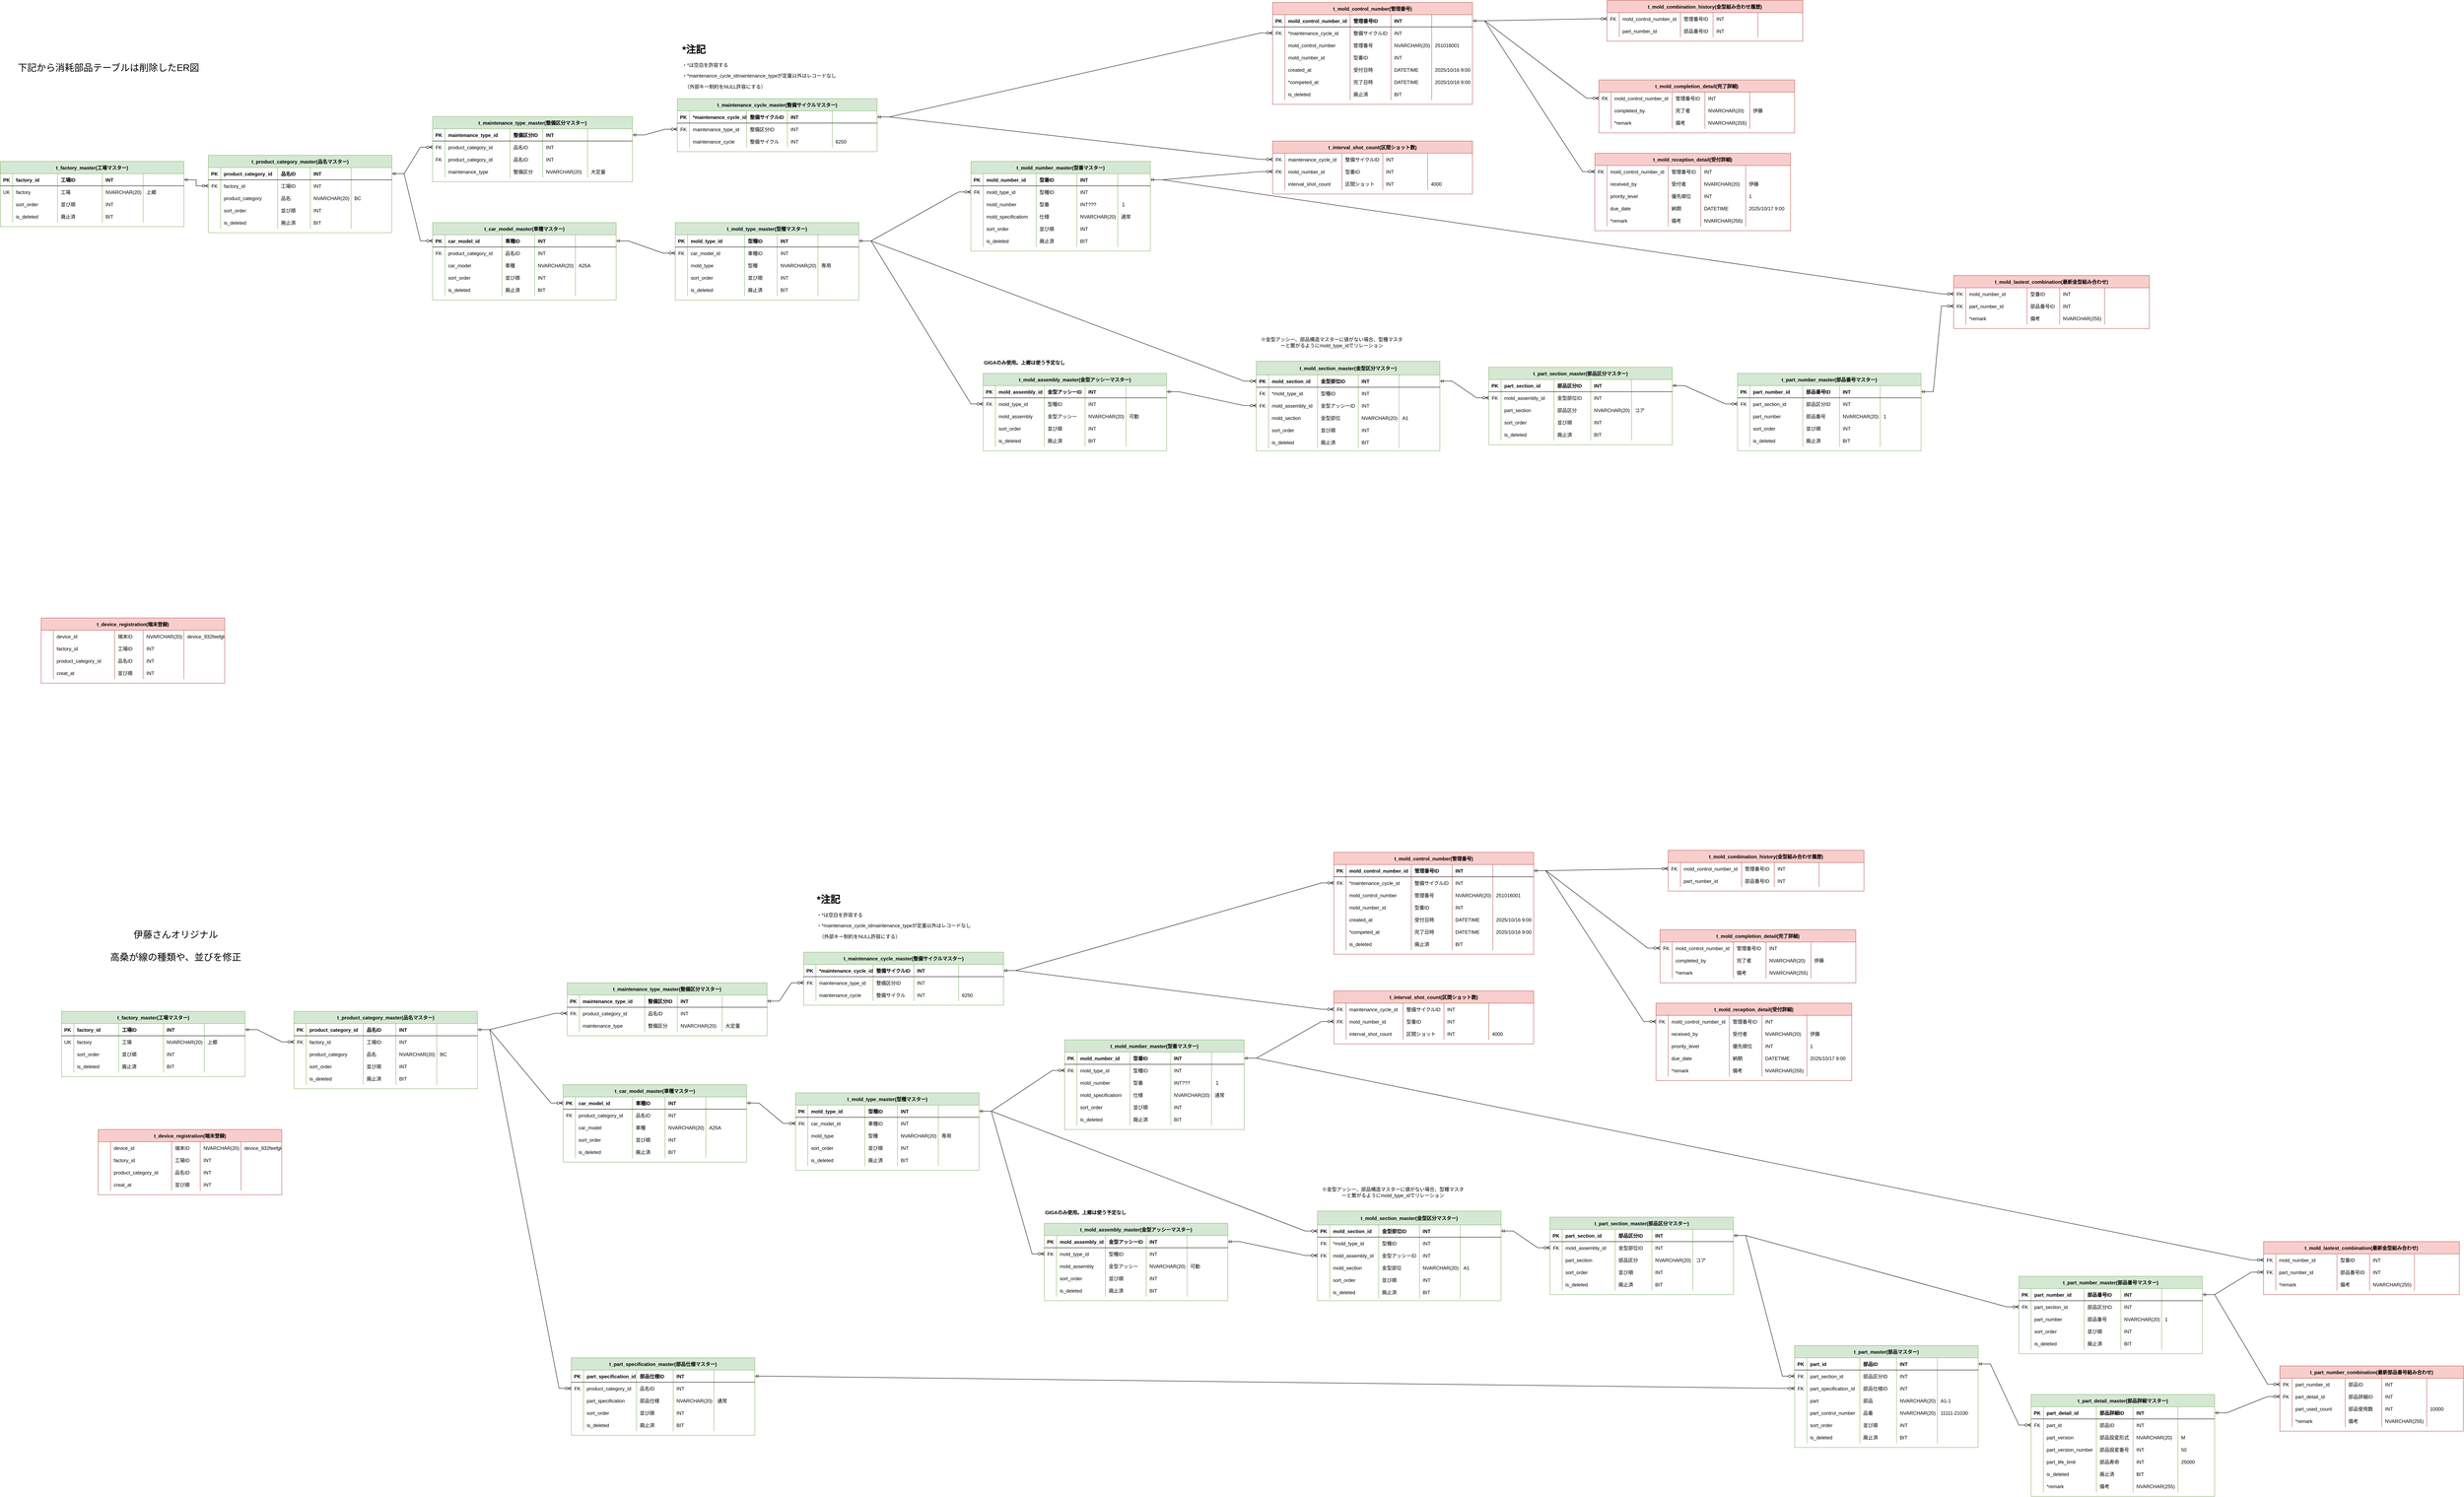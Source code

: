 <mxfile version="28.2.7">
  <diagram id="R2lEEEUBdFMjLlhIrx00" name="Page-1">
    <mxGraphModel dx="9880" dy="4355" grid="1" gridSize="10" guides="1" tooltips="1" connect="1" arrows="1" fold="1" page="1" pageScale="1" pageWidth="4000" pageHeight="583" math="0" shadow="0" extFonts="Permanent Marker^https://fonts.googleapis.com/css?family=Permanent+Marker">
      <root>
        <mxCell id="0" />
        <mxCell id="1" parent="0" />
        <mxCell id="C-vyLk0tnHw3VtMMgP7b-23" value="t_factory_master(工場マスター)" style="shape=table;startSize=30;container=1;collapsible=1;childLayout=tableLayout;fixedRows=1;rowLines=0;fontStyle=1;align=center;resizeLast=1;fillColor=#d5e8d4;strokeColor=#82b366;" parent="1" vertex="1">
          <mxGeometry x="-3880" y="-720" width="450" height="160" as="geometry">
            <mxRectangle x="-260" y="-170" width="130" height="30" as="alternateBounds" />
          </mxGeometry>
        </mxCell>
        <mxCell id="C-vyLk0tnHw3VtMMgP7b-24" value="" style="shape=partialRectangle;collapsible=0;dropTarget=0;pointerEvents=0;fillColor=none;points=[[0,0.5],[1,0.5]];portConstraint=eastwest;top=0;left=0;right=0;bottom=1;" parent="C-vyLk0tnHw3VtMMgP7b-23" vertex="1">
          <mxGeometry y="30" width="450" height="30" as="geometry" />
        </mxCell>
        <mxCell id="C-vyLk0tnHw3VtMMgP7b-25" value="PK" style="shape=partialRectangle;overflow=hidden;connectable=0;fillColor=none;top=0;left=0;bottom=0;right=0;fontStyle=1;" parent="C-vyLk0tnHw3VtMMgP7b-24" vertex="1">
          <mxGeometry width="30" height="30" as="geometry">
            <mxRectangle width="30" height="30" as="alternateBounds" />
          </mxGeometry>
        </mxCell>
        <mxCell id="C-vyLk0tnHw3VtMMgP7b-26" value="factory_id" style="shape=partialRectangle;overflow=hidden;connectable=0;fillColor=none;top=0;left=0;bottom=0;right=0;align=left;spacingLeft=6;fontStyle=1;" parent="C-vyLk0tnHw3VtMMgP7b-24" vertex="1">
          <mxGeometry x="30" width="110" height="30" as="geometry">
            <mxRectangle width="110" height="30" as="alternateBounds" />
          </mxGeometry>
        </mxCell>
        <mxCell id="W9bMmQGNt1usOigdgkvB-1" value="工場ID" style="shape=partialRectangle;overflow=hidden;connectable=0;fillColor=none;top=0;left=0;bottom=0;right=0;align=left;spacingLeft=6;fontStyle=1;" parent="C-vyLk0tnHw3VtMMgP7b-24" vertex="1">
          <mxGeometry x="140" width="110" height="30" as="geometry">
            <mxRectangle width="110" height="30" as="alternateBounds" />
          </mxGeometry>
        </mxCell>
        <mxCell id="W9bMmQGNt1usOigdgkvB-3" value="INT" style="shape=partialRectangle;overflow=hidden;connectable=0;fillColor=none;top=0;left=0;bottom=0;right=0;align=left;spacingLeft=6;fontStyle=1;" parent="C-vyLk0tnHw3VtMMgP7b-24" vertex="1">
          <mxGeometry x="250" width="100" height="30" as="geometry">
            <mxRectangle width="100" height="30" as="alternateBounds" />
          </mxGeometry>
        </mxCell>
        <mxCell id="-N73QwOTCO7nfZDOst9L-16" style="shape=partialRectangle;overflow=hidden;connectable=0;fillColor=none;top=0;left=0;bottom=0;right=0;align=left;spacingLeft=6;fontStyle=1;" parent="C-vyLk0tnHw3VtMMgP7b-24" vertex="1">
          <mxGeometry x="350" width="100" height="30" as="geometry">
            <mxRectangle width="100" height="30" as="alternateBounds" />
          </mxGeometry>
        </mxCell>
        <mxCell id="C-vyLk0tnHw3VtMMgP7b-27" value="" style="shape=partialRectangle;collapsible=0;dropTarget=0;pointerEvents=0;fillColor=none;points=[[0,0.5],[1,0.5]];portConstraint=eastwest;top=0;left=0;right=0;bottom=0;" parent="C-vyLk0tnHw3VtMMgP7b-23" vertex="1">
          <mxGeometry y="60" width="450" height="30" as="geometry" />
        </mxCell>
        <mxCell id="C-vyLk0tnHw3VtMMgP7b-28" value="UK" style="shape=partialRectangle;overflow=hidden;connectable=0;fillColor=none;top=0;left=0;bottom=0;right=0;" parent="C-vyLk0tnHw3VtMMgP7b-27" vertex="1">
          <mxGeometry width="30" height="30" as="geometry">
            <mxRectangle width="30" height="30" as="alternateBounds" />
          </mxGeometry>
        </mxCell>
        <mxCell id="C-vyLk0tnHw3VtMMgP7b-29" value="factory" style="shape=partialRectangle;overflow=hidden;connectable=0;fillColor=none;top=0;left=0;bottom=0;right=0;align=left;spacingLeft=6;" parent="C-vyLk0tnHw3VtMMgP7b-27" vertex="1">
          <mxGeometry x="30" width="110" height="30" as="geometry">
            <mxRectangle width="110" height="30" as="alternateBounds" />
          </mxGeometry>
        </mxCell>
        <mxCell id="W9bMmQGNt1usOigdgkvB-2" value="工場" style="shape=partialRectangle;overflow=hidden;connectable=0;fillColor=none;top=0;left=0;bottom=0;right=0;align=left;spacingLeft=6;" parent="C-vyLk0tnHw3VtMMgP7b-27" vertex="1">
          <mxGeometry x="140" width="110" height="30" as="geometry">
            <mxRectangle width="110" height="30" as="alternateBounds" />
          </mxGeometry>
        </mxCell>
        <mxCell id="W9bMmQGNt1usOigdgkvB-4" value="NVARCHAR(20)" style="shape=partialRectangle;overflow=hidden;connectable=0;fillColor=none;top=0;left=0;bottom=0;right=0;align=left;spacingLeft=6;" parent="C-vyLk0tnHw3VtMMgP7b-27" vertex="1">
          <mxGeometry x="250" width="100" height="30" as="geometry">
            <mxRectangle width="100" height="30" as="alternateBounds" />
          </mxGeometry>
        </mxCell>
        <mxCell id="-N73QwOTCO7nfZDOst9L-17" value="上郷" style="shape=partialRectangle;overflow=hidden;connectable=0;fillColor=none;top=0;left=0;bottom=0;right=0;align=left;spacingLeft=6;" parent="C-vyLk0tnHw3VtMMgP7b-27" vertex="1">
          <mxGeometry x="350" width="100" height="30" as="geometry">
            <mxRectangle width="100" height="30" as="alternateBounds" />
          </mxGeometry>
        </mxCell>
        <mxCell id="W9bMmQGNt1usOigdgkvB-308" style="shape=partialRectangle;collapsible=0;dropTarget=0;pointerEvents=0;fillColor=none;points=[[0,0.5],[1,0.5]];portConstraint=eastwest;top=0;left=0;right=0;bottom=0;" parent="C-vyLk0tnHw3VtMMgP7b-23" vertex="1">
          <mxGeometry y="90" width="450" height="30" as="geometry" />
        </mxCell>
        <mxCell id="W9bMmQGNt1usOigdgkvB-309" style="shape=partialRectangle;overflow=hidden;connectable=0;fillColor=none;top=0;left=0;bottom=0;right=0;" parent="W9bMmQGNt1usOigdgkvB-308" vertex="1">
          <mxGeometry width="30" height="30" as="geometry">
            <mxRectangle width="30" height="30" as="alternateBounds" />
          </mxGeometry>
        </mxCell>
        <mxCell id="W9bMmQGNt1usOigdgkvB-310" value="sort_order" style="shape=partialRectangle;overflow=hidden;connectable=0;fillColor=none;top=0;left=0;bottom=0;right=0;align=left;spacingLeft=6;" parent="W9bMmQGNt1usOigdgkvB-308" vertex="1">
          <mxGeometry x="30" width="110" height="30" as="geometry">
            <mxRectangle width="110" height="30" as="alternateBounds" />
          </mxGeometry>
        </mxCell>
        <mxCell id="W9bMmQGNt1usOigdgkvB-311" value="並び順" style="shape=partialRectangle;overflow=hidden;connectable=0;fillColor=none;top=0;left=0;bottom=0;right=0;align=left;spacingLeft=6;" parent="W9bMmQGNt1usOigdgkvB-308" vertex="1">
          <mxGeometry x="140" width="110" height="30" as="geometry">
            <mxRectangle width="110" height="30" as="alternateBounds" />
          </mxGeometry>
        </mxCell>
        <mxCell id="W9bMmQGNt1usOigdgkvB-312" value="INT" style="shape=partialRectangle;overflow=hidden;connectable=0;fillColor=none;top=0;left=0;bottom=0;right=0;align=left;spacingLeft=6;" parent="W9bMmQGNt1usOigdgkvB-308" vertex="1">
          <mxGeometry x="250" width="100" height="30" as="geometry">
            <mxRectangle width="100" height="30" as="alternateBounds" />
          </mxGeometry>
        </mxCell>
        <mxCell id="-N73QwOTCO7nfZDOst9L-18" style="shape=partialRectangle;overflow=hidden;connectable=0;fillColor=none;top=0;left=0;bottom=0;right=0;align=left;spacingLeft=6;" parent="W9bMmQGNt1usOigdgkvB-308" vertex="1">
          <mxGeometry x="350" width="100" height="30" as="geometry">
            <mxRectangle width="100" height="30" as="alternateBounds" />
          </mxGeometry>
        </mxCell>
        <mxCell id="W9bMmQGNt1usOigdgkvB-313" style="shape=partialRectangle;collapsible=0;dropTarget=0;pointerEvents=0;fillColor=none;points=[[0,0.5],[1,0.5]];portConstraint=eastwest;top=0;left=0;right=0;bottom=0;" parent="C-vyLk0tnHw3VtMMgP7b-23" vertex="1">
          <mxGeometry y="120" width="450" height="30" as="geometry" />
        </mxCell>
        <mxCell id="W9bMmQGNt1usOigdgkvB-314" style="shape=partialRectangle;overflow=hidden;connectable=0;fillColor=none;top=0;left=0;bottom=0;right=0;" parent="W9bMmQGNt1usOigdgkvB-313" vertex="1">
          <mxGeometry width="30" height="30" as="geometry">
            <mxRectangle width="30" height="30" as="alternateBounds" />
          </mxGeometry>
        </mxCell>
        <mxCell id="W9bMmQGNt1usOigdgkvB-315" value="is_deleted" style="shape=partialRectangle;overflow=hidden;connectable=0;fillColor=none;top=0;left=0;bottom=0;right=0;align=left;spacingLeft=6;" parent="W9bMmQGNt1usOigdgkvB-313" vertex="1">
          <mxGeometry x="30" width="110" height="30" as="geometry">
            <mxRectangle width="110" height="30" as="alternateBounds" />
          </mxGeometry>
        </mxCell>
        <mxCell id="W9bMmQGNt1usOigdgkvB-316" value="廃止済" style="shape=partialRectangle;overflow=hidden;connectable=0;fillColor=none;top=0;left=0;bottom=0;right=0;align=left;spacingLeft=6;" parent="W9bMmQGNt1usOigdgkvB-313" vertex="1">
          <mxGeometry x="140" width="110" height="30" as="geometry">
            <mxRectangle width="110" height="30" as="alternateBounds" />
          </mxGeometry>
        </mxCell>
        <mxCell id="W9bMmQGNt1usOigdgkvB-317" value="BIT" style="shape=partialRectangle;overflow=hidden;connectable=0;fillColor=none;top=0;left=0;bottom=0;right=0;align=left;spacingLeft=6;" parent="W9bMmQGNt1usOigdgkvB-313" vertex="1">
          <mxGeometry x="250" width="100" height="30" as="geometry">
            <mxRectangle width="100" height="30" as="alternateBounds" />
          </mxGeometry>
        </mxCell>
        <mxCell id="-N73QwOTCO7nfZDOst9L-19" style="shape=partialRectangle;overflow=hidden;connectable=0;fillColor=none;top=0;left=0;bottom=0;right=0;align=left;spacingLeft=6;" parent="W9bMmQGNt1usOigdgkvB-313" vertex="1">
          <mxGeometry x="350" width="100" height="30" as="geometry">
            <mxRectangle width="100" height="30" as="alternateBounds" />
          </mxGeometry>
        </mxCell>
        <mxCell id="W9bMmQGNt1usOigdgkvB-15" value="t_product_category_master(品名マスター)" style="shape=table;startSize=30;container=1;collapsible=1;childLayout=tableLayout;fixedRows=1;rowLines=0;fontStyle=1;align=center;resizeLast=1;fillColor=#d5e8d4;strokeColor=#82b366;" parent="1" vertex="1">
          <mxGeometry x="-3370" y="-735" width="450" height="190" as="geometry">
            <mxRectangle x="-260" y="-170" width="130" height="30" as="alternateBounds" />
          </mxGeometry>
        </mxCell>
        <mxCell id="W9bMmQGNt1usOigdgkvB-16" value="" style="shape=partialRectangle;collapsible=0;dropTarget=0;pointerEvents=0;fillColor=none;points=[[0,0.5],[1,0.5]];portConstraint=eastwest;top=0;left=0;right=0;bottom=1;" parent="W9bMmQGNt1usOigdgkvB-15" vertex="1">
          <mxGeometry y="30" width="450" height="30" as="geometry" />
        </mxCell>
        <mxCell id="W9bMmQGNt1usOigdgkvB-17" value="PK" style="shape=partialRectangle;overflow=hidden;connectable=0;fillColor=none;top=0;left=0;bottom=0;right=0;fontStyle=1;" parent="W9bMmQGNt1usOigdgkvB-16" vertex="1">
          <mxGeometry width="30" height="30" as="geometry">
            <mxRectangle width="30" height="30" as="alternateBounds" />
          </mxGeometry>
        </mxCell>
        <mxCell id="W9bMmQGNt1usOigdgkvB-18" value="product_category_id" style="shape=partialRectangle;overflow=hidden;connectable=0;fillColor=none;top=0;left=0;bottom=0;right=0;align=left;spacingLeft=6;fontStyle=1;" parent="W9bMmQGNt1usOigdgkvB-16" vertex="1">
          <mxGeometry x="30" width="140" height="30" as="geometry">
            <mxRectangle width="140" height="30" as="alternateBounds" />
          </mxGeometry>
        </mxCell>
        <mxCell id="W9bMmQGNt1usOigdgkvB-19" value="品名ID" style="shape=partialRectangle;overflow=hidden;connectable=0;fillColor=none;top=0;left=0;bottom=0;right=0;align=left;spacingLeft=6;fontStyle=1;" parent="W9bMmQGNt1usOigdgkvB-16" vertex="1">
          <mxGeometry x="170" width="80" height="30" as="geometry">
            <mxRectangle width="80" height="30" as="alternateBounds" />
          </mxGeometry>
        </mxCell>
        <mxCell id="W9bMmQGNt1usOigdgkvB-20" value="INT" style="shape=partialRectangle;overflow=hidden;connectable=0;fillColor=none;top=0;left=0;bottom=0;right=0;align=left;spacingLeft=6;fontStyle=1;" parent="W9bMmQGNt1usOigdgkvB-16" vertex="1">
          <mxGeometry x="250" width="100" height="30" as="geometry">
            <mxRectangle width="100" height="30" as="alternateBounds" />
          </mxGeometry>
        </mxCell>
        <mxCell id="-N73QwOTCO7nfZDOst9L-20" style="shape=partialRectangle;overflow=hidden;connectable=0;fillColor=none;top=0;left=0;bottom=0;right=0;align=left;spacingLeft=6;fontStyle=1;" parent="W9bMmQGNt1usOigdgkvB-16" vertex="1">
          <mxGeometry x="350" width="100" height="30" as="geometry">
            <mxRectangle width="100" height="30" as="alternateBounds" />
          </mxGeometry>
        </mxCell>
        <mxCell id="W9bMmQGNt1usOigdgkvB-21" value="" style="shape=partialRectangle;collapsible=0;dropTarget=0;pointerEvents=0;fillColor=none;points=[[0,0.5],[1,0.5]];portConstraint=eastwest;top=0;left=0;right=0;bottom=0;strokeWidth=1;perimeterSpacing=0;" parent="W9bMmQGNt1usOigdgkvB-15" vertex="1">
          <mxGeometry y="60" width="450" height="30" as="geometry" />
        </mxCell>
        <mxCell id="W9bMmQGNt1usOigdgkvB-22" value="FK" style="shape=partialRectangle;overflow=hidden;connectable=0;fillColor=none;top=0;left=0;bottom=0;right=0;" parent="W9bMmQGNt1usOigdgkvB-21" vertex="1">
          <mxGeometry width="30" height="30" as="geometry">
            <mxRectangle width="30" height="30" as="alternateBounds" />
          </mxGeometry>
        </mxCell>
        <mxCell id="W9bMmQGNt1usOigdgkvB-23" value="factory_id" style="shape=partialRectangle;overflow=hidden;connectable=0;fillColor=none;top=0;left=0;bottom=0;right=0;align=left;spacingLeft=6;" parent="W9bMmQGNt1usOigdgkvB-21" vertex="1">
          <mxGeometry x="30" width="140" height="30" as="geometry">
            <mxRectangle width="140" height="30" as="alternateBounds" />
          </mxGeometry>
        </mxCell>
        <mxCell id="W9bMmQGNt1usOigdgkvB-24" value="工場ID" style="shape=partialRectangle;overflow=hidden;connectable=0;fillColor=none;top=0;left=0;bottom=0;right=0;align=left;spacingLeft=6;" parent="W9bMmQGNt1usOigdgkvB-21" vertex="1">
          <mxGeometry x="170" width="80" height="30" as="geometry">
            <mxRectangle width="80" height="30" as="alternateBounds" />
          </mxGeometry>
        </mxCell>
        <mxCell id="W9bMmQGNt1usOigdgkvB-25" value="INT" style="shape=partialRectangle;overflow=hidden;connectable=0;fillColor=none;top=0;left=0;bottom=0;right=0;align=left;spacingLeft=6;" parent="W9bMmQGNt1usOigdgkvB-21" vertex="1">
          <mxGeometry x="250" width="100" height="30" as="geometry">
            <mxRectangle width="100" height="30" as="alternateBounds" />
          </mxGeometry>
        </mxCell>
        <mxCell id="-N73QwOTCO7nfZDOst9L-21" style="shape=partialRectangle;overflow=hidden;connectable=0;fillColor=none;top=0;left=0;bottom=0;right=0;align=left;spacingLeft=6;" parent="W9bMmQGNt1usOigdgkvB-21" vertex="1">
          <mxGeometry x="350" width="100" height="30" as="geometry">
            <mxRectangle width="100" height="30" as="alternateBounds" />
          </mxGeometry>
        </mxCell>
        <mxCell id="W9bMmQGNt1usOigdgkvB-27" style="shape=partialRectangle;collapsible=0;dropTarget=0;pointerEvents=0;fillColor=none;points=[[0,0.5],[1,0.5]];portConstraint=eastwest;top=0;left=0;right=0;bottom=0;perimeterSpacing=0;" parent="W9bMmQGNt1usOigdgkvB-15" vertex="1">
          <mxGeometry y="90" width="450" height="30" as="geometry" />
        </mxCell>
        <mxCell id="W9bMmQGNt1usOigdgkvB-28" style="shape=partialRectangle;overflow=hidden;connectable=0;fillColor=none;top=0;left=0;bottom=0;right=0;" parent="W9bMmQGNt1usOigdgkvB-27" vertex="1">
          <mxGeometry width="30" height="30" as="geometry">
            <mxRectangle width="30" height="30" as="alternateBounds" />
          </mxGeometry>
        </mxCell>
        <mxCell id="W9bMmQGNt1usOigdgkvB-29" value="product_category" style="shape=partialRectangle;overflow=hidden;connectable=0;fillColor=none;top=0;left=0;bottom=0;right=0;align=left;spacingLeft=6;" parent="W9bMmQGNt1usOigdgkvB-27" vertex="1">
          <mxGeometry x="30" width="140" height="30" as="geometry">
            <mxRectangle width="140" height="30" as="alternateBounds" />
          </mxGeometry>
        </mxCell>
        <mxCell id="W9bMmQGNt1usOigdgkvB-30" value="品名" style="shape=partialRectangle;overflow=hidden;connectable=0;fillColor=none;top=0;left=0;bottom=0;right=0;align=left;spacingLeft=6;" parent="W9bMmQGNt1usOigdgkvB-27" vertex="1">
          <mxGeometry x="170" width="80" height="30" as="geometry">
            <mxRectangle width="80" height="30" as="alternateBounds" />
          </mxGeometry>
        </mxCell>
        <mxCell id="W9bMmQGNt1usOigdgkvB-31" value="NVARCHAR(20)" style="shape=partialRectangle;overflow=hidden;connectable=0;fillColor=none;top=0;left=0;bottom=0;right=0;align=left;spacingLeft=6;" parent="W9bMmQGNt1usOigdgkvB-27" vertex="1">
          <mxGeometry x="250" width="100" height="30" as="geometry">
            <mxRectangle width="100" height="30" as="alternateBounds" />
          </mxGeometry>
        </mxCell>
        <mxCell id="-N73QwOTCO7nfZDOst9L-22" value="BC" style="shape=partialRectangle;overflow=hidden;connectable=0;fillColor=none;top=0;left=0;bottom=0;right=0;align=left;spacingLeft=6;" parent="W9bMmQGNt1usOigdgkvB-27" vertex="1">
          <mxGeometry x="350" width="100" height="30" as="geometry">
            <mxRectangle width="100" height="30" as="alternateBounds" />
          </mxGeometry>
        </mxCell>
        <mxCell id="W9bMmQGNt1usOigdgkvB-298" style="shape=partialRectangle;collapsible=0;dropTarget=0;pointerEvents=0;fillColor=none;points=[[0,0.5],[1,0.5]];portConstraint=eastwest;top=0;left=0;right=0;bottom=0;perimeterSpacing=0;" parent="W9bMmQGNt1usOigdgkvB-15" vertex="1">
          <mxGeometry y="120" width="450" height="30" as="geometry" />
        </mxCell>
        <mxCell id="W9bMmQGNt1usOigdgkvB-299" style="shape=partialRectangle;overflow=hidden;connectable=0;fillColor=none;top=0;left=0;bottom=0;right=0;" parent="W9bMmQGNt1usOigdgkvB-298" vertex="1">
          <mxGeometry width="30" height="30" as="geometry">
            <mxRectangle width="30" height="30" as="alternateBounds" />
          </mxGeometry>
        </mxCell>
        <mxCell id="W9bMmQGNt1usOigdgkvB-300" value="sort_order" style="shape=partialRectangle;overflow=hidden;connectable=0;fillColor=none;top=0;left=0;bottom=0;right=0;align=left;spacingLeft=6;" parent="W9bMmQGNt1usOigdgkvB-298" vertex="1">
          <mxGeometry x="30" width="140" height="30" as="geometry">
            <mxRectangle width="140" height="30" as="alternateBounds" />
          </mxGeometry>
        </mxCell>
        <mxCell id="W9bMmQGNt1usOigdgkvB-301" value="並び順" style="shape=partialRectangle;overflow=hidden;connectable=0;fillColor=none;top=0;left=0;bottom=0;right=0;align=left;spacingLeft=6;" parent="W9bMmQGNt1usOigdgkvB-298" vertex="1">
          <mxGeometry x="170" width="80" height="30" as="geometry">
            <mxRectangle width="80" height="30" as="alternateBounds" />
          </mxGeometry>
        </mxCell>
        <mxCell id="W9bMmQGNt1usOigdgkvB-302" value="INT" style="shape=partialRectangle;overflow=hidden;connectable=0;fillColor=none;top=0;left=0;bottom=0;right=0;align=left;spacingLeft=6;" parent="W9bMmQGNt1usOigdgkvB-298" vertex="1">
          <mxGeometry x="250" width="100" height="30" as="geometry">
            <mxRectangle width="100" height="30" as="alternateBounds" />
          </mxGeometry>
        </mxCell>
        <mxCell id="-N73QwOTCO7nfZDOst9L-23" style="shape=partialRectangle;overflow=hidden;connectable=0;fillColor=none;top=0;left=0;bottom=0;right=0;align=left;spacingLeft=6;" parent="W9bMmQGNt1usOigdgkvB-298" vertex="1">
          <mxGeometry x="350" width="100" height="30" as="geometry">
            <mxRectangle width="100" height="30" as="alternateBounds" />
          </mxGeometry>
        </mxCell>
        <mxCell id="W9bMmQGNt1usOigdgkvB-318" style="shape=partialRectangle;collapsible=0;dropTarget=0;pointerEvents=0;fillColor=none;points=[[0,0.5],[1,0.5]];portConstraint=eastwest;top=0;left=0;right=0;bottom=0;perimeterSpacing=0;" parent="W9bMmQGNt1usOigdgkvB-15" vertex="1">
          <mxGeometry y="150" width="450" height="30" as="geometry" />
        </mxCell>
        <mxCell id="W9bMmQGNt1usOigdgkvB-319" style="shape=partialRectangle;overflow=hidden;connectable=0;fillColor=none;top=0;left=0;bottom=0;right=0;" parent="W9bMmQGNt1usOigdgkvB-318" vertex="1">
          <mxGeometry width="30" height="30" as="geometry">
            <mxRectangle width="30" height="30" as="alternateBounds" />
          </mxGeometry>
        </mxCell>
        <mxCell id="W9bMmQGNt1usOigdgkvB-320" value="is_deleted" style="shape=partialRectangle;overflow=hidden;connectable=0;fillColor=none;top=0;left=0;bottom=0;right=0;align=left;spacingLeft=6;" parent="W9bMmQGNt1usOigdgkvB-318" vertex="1">
          <mxGeometry x="30" width="140" height="30" as="geometry">
            <mxRectangle width="140" height="30" as="alternateBounds" />
          </mxGeometry>
        </mxCell>
        <mxCell id="W9bMmQGNt1usOigdgkvB-321" value="廃止済" style="shape=partialRectangle;overflow=hidden;connectable=0;fillColor=none;top=0;left=0;bottom=0;right=0;align=left;spacingLeft=6;" parent="W9bMmQGNt1usOigdgkvB-318" vertex="1">
          <mxGeometry x="170" width="80" height="30" as="geometry">
            <mxRectangle width="80" height="30" as="alternateBounds" />
          </mxGeometry>
        </mxCell>
        <mxCell id="W9bMmQGNt1usOigdgkvB-322" value="BIT" style="shape=partialRectangle;overflow=hidden;connectable=0;fillColor=none;top=0;left=0;bottom=0;right=0;align=left;spacingLeft=6;" parent="W9bMmQGNt1usOigdgkvB-318" vertex="1">
          <mxGeometry x="250" width="100" height="30" as="geometry">
            <mxRectangle width="100" height="30" as="alternateBounds" />
          </mxGeometry>
        </mxCell>
        <mxCell id="-N73QwOTCO7nfZDOst9L-24" style="shape=partialRectangle;overflow=hidden;connectable=0;fillColor=none;top=0;left=0;bottom=0;right=0;align=left;spacingLeft=6;" parent="W9bMmQGNt1usOigdgkvB-318" vertex="1">
          <mxGeometry x="350" width="100" height="30" as="geometry">
            <mxRectangle width="100" height="30" as="alternateBounds" />
          </mxGeometry>
        </mxCell>
        <mxCell id="W9bMmQGNt1usOigdgkvB-42" value="t_car_model_master(車種マスター)" style="shape=table;startSize=30;container=1;collapsible=1;childLayout=tableLayout;fixedRows=1;rowLines=0;fontStyle=1;align=center;resizeLast=1;fillColor=#d5e8d4;strokeColor=#82b366;" parent="1" vertex="1">
          <mxGeometry x="-2820" y="-570" width="450" height="190" as="geometry">
            <mxRectangle x="-260" y="-170" width="130" height="30" as="alternateBounds" />
          </mxGeometry>
        </mxCell>
        <mxCell id="W9bMmQGNt1usOigdgkvB-43" value="" style="shape=partialRectangle;collapsible=0;dropTarget=0;pointerEvents=0;fillColor=none;points=[[0,0.5],[1,0.5]];portConstraint=eastwest;top=0;left=0;right=0;bottom=1;" parent="W9bMmQGNt1usOigdgkvB-42" vertex="1">
          <mxGeometry y="30" width="450" height="30" as="geometry" />
        </mxCell>
        <mxCell id="W9bMmQGNt1usOigdgkvB-44" value="PK" style="shape=partialRectangle;overflow=hidden;connectable=0;fillColor=none;top=0;left=0;bottom=0;right=0;fontStyle=1;" parent="W9bMmQGNt1usOigdgkvB-43" vertex="1">
          <mxGeometry width="30" height="30" as="geometry">
            <mxRectangle width="30" height="30" as="alternateBounds" />
          </mxGeometry>
        </mxCell>
        <mxCell id="W9bMmQGNt1usOigdgkvB-45" value="car_model_id" style="shape=partialRectangle;overflow=hidden;connectable=0;fillColor=none;top=0;left=0;bottom=0;right=0;align=left;spacingLeft=6;fontStyle=1;" parent="W9bMmQGNt1usOigdgkvB-43" vertex="1">
          <mxGeometry x="30" width="140" height="30" as="geometry">
            <mxRectangle width="140" height="30" as="alternateBounds" />
          </mxGeometry>
        </mxCell>
        <mxCell id="W9bMmQGNt1usOigdgkvB-46" value="車種ID" style="shape=partialRectangle;overflow=hidden;connectable=0;fillColor=none;top=0;left=0;bottom=0;right=0;align=left;spacingLeft=6;fontStyle=1;" parent="W9bMmQGNt1usOigdgkvB-43" vertex="1">
          <mxGeometry x="170" width="80" height="30" as="geometry">
            <mxRectangle width="80" height="30" as="alternateBounds" />
          </mxGeometry>
        </mxCell>
        <mxCell id="W9bMmQGNt1usOigdgkvB-47" value="INT" style="shape=partialRectangle;overflow=hidden;connectable=0;fillColor=none;top=0;left=0;bottom=0;right=0;align=left;spacingLeft=6;fontStyle=1;" parent="W9bMmQGNt1usOigdgkvB-43" vertex="1">
          <mxGeometry x="250" width="100" height="30" as="geometry">
            <mxRectangle width="100" height="30" as="alternateBounds" />
          </mxGeometry>
        </mxCell>
        <mxCell id="-N73QwOTCO7nfZDOst9L-25" style="shape=partialRectangle;overflow=hidden;connectable=0;fillColor=none;top=0;left=0;bottom=0;right=0;align=left;spacingLeft=6;fontStyle=1;" parent="W9bMmQGNt1usOigdgkvB-43" vertex="1">
          <mxGeometry x="350" width="100" height="30" as="geometry">
            <mxRectangle width="100" height="30" as="alternateBounds" />
          </mxGeometry>
        </mxCell>
        <mxCell id="W9bMmQGNt1usOigdgkvB-48" value="" style="shape=partialRectangle;collapsible=0;dropTarget=0;pointerEvents=0;fillColor=none;points=[[0,0.5],[1,0.5]];portConstraint=eastwest;top=0;left=0;right=0;bottom=0;strokeWidth=1;perimeterSpacing=0;" parent="W9bMmQGNt1usOigdgkvB-42" vertex="1">
          <mxGeometry y="60" width="450" height="30" as="geometry" />
        </mxCell>
        <mxCell id="W9bMmQGNt1usOigdgkvB-49" value="FK" style="shape=partialRectangle;overflow=hidden;connectable=0;fillColor=none;top=0;left=0;bottom=0;right=0;" parent="W9bMmQGNt1usOigdgkvB-48" vertex="1">
          <mxGeometry width="30" height="30" as="geometry">
            <mxRectangle width="30" height="30" as="alternateBounds" />
          </mxGeometry>
        </mxCell>
        <mxCell id="W9bMmQGNt1usOigdgkvB-50" value="product_category_id" style="shape=partialRectangle;overflow=hidden;connectable=0;fillColor=none;top=0;left=0;bottom=0;right=0;align=left;spacingLeft=6;" parent="W9bMmQGNt1usOigdgkvB-48" vertex="1">
          <mxGeometry x="30" width="140" height="30" as="geometry">
            <mxRectangle width="140" height="30" as="alternateBounds" />
          </mxGeometry>
        </mxCell>
        <mxCell id="W9bMmQGNt1usOigdgkvB-51" value="品名ID" style="shape=partialRectangle;overflow=hidden;connectable=0;fillColor=none;top=0;left=0;bottom=0;right=0;align=left;spacingLeft=6;" parent="W9bMmQGNt1usOigdgkvB-48" vertex="1">
          <mxGeometry x="170" width="80" height="30" as="geometry">
            <mxRectangle width="80" height="30" as="alternateBounds" />
          </mxGeometry>
        </mxCell>
        <mxCell id="W9bMmQGNt1usOigdgkvB-52" value="INT" style="shape=partialRectangle;overflow=hidden;connectable=0;fillColor=none;top=0;left=0;bottom=0;right=0;align=left;spacingLeft=6;" parent="W9bMmQGNt1usOigdgkvB-48" vertex="1">
          <mxGeometry x="250" width="100" height="30" as="geometry">
            <mxRectangle width="100" height="30" as="alternateBounds" />
          </mxGeometry>
        </mxCell>
        <mxCell id="-N73QwOTCO7nfZDOst9L-26" style="shape=partialRectangle;overflow=hidden;connectable=0;fillColor=none;top=0;left=0;bottom=0;right=0;align=left;spacingLeft=6;" parent="W9bMmQGNt1usOigdgkvB-48" vertex="1">
          <mxGeometry x="350" width="100" height="30" as="geometry">
            <mxRectangle width="100" height="30" as="alternateBounds" />
          </mxGeometry>
        </mxCell>
        <mxCell id="W9bMmQGNt1usOigdgkvB-53" style="shape=partialRectangle;collapsible=0;dropTarget=0;pointerEvents=0;fillColor=none;points=[[0,0.5],[1,0.5]];portConstraint=eastwest;top=0;left=0;right=0;bottom=0;perimeterSpacing=0;" parent="W9bMmQGNt1usOigdgkvB-42" vertex="1">
          <mxGeometry y="90" width="450" height="30" as="geometry" />
        </mxCell>
        <mxCell id="W9bMmQGNt1usOigdgkvB-54" style="shape=partialRectangle;overflow=hidden;connectable=0;fillColor=none;top=0;left=0;bottom=0;right=0;" parent="W9bMmQGNt1usOigdgkvB-53" vertex="1">
          <mxGeometry width="30" height="30" as="geometry">
            <mxRectangle width="30" height="30" as="alternateBounds" />
          </mxGeometry>
        </mxCell>
        <mxCell id="W9bMmQGNt1usOigdgkvB-55" value="car_model" style="shape=partialRectangle;overflow=hidden;connectable=0;fillColor=none;top=0;left=0;bottom=0;right=0;align=left;spacingLeft=6;" parent="W9bMmQGNt1usOigdgkvB-53" vertex="1">
          <mxGeometry x="30" width="140" height="30" as="geometry">
            <mxRectangle width="140" height="30" as="alternateBounds" />
          </mxGeometry>
        </mxCell>
        <mxCell id="W9bMmQGNt1usOigdgkvB-56" value="車種" style="shape=partialRectangle;overflow=hidden;connectable=0;fillColor=none;top=0;left=0;bottom=0;right=0;align=left;spacingLeft=6;" parent="W9bMmQGNt1usOigdgkvB-53" vertex="1">
          <mxGeometry x="170" width="80" height="30" as="geometry">
            <mxRectangle width="80" height="30" as="alternateBounds" />
          </mxGeometry>
        </mxCell>
        <mxCell id="W9bMmQGNt1usOigdgkvB-57" value="NVARCHAR(20)" style="shape=partialRectangle;overflow=hidden;connectable=0;fillColor=none;top=0;left=0;bottom=0;right=0;align=left;spacingLeft=6;" parent="W9bMmQGNt1usOigdgkvB-53" vertex="1">
          <mxGeometry x="250" width="100" height="30" as="geometry">
            <mxRectangle width="100" height="30" as="alternateBounds" />
          </mxGeometry>
        </mxCell>
        <mxCell id="-N73QwOTCO7nfZDOst9L-27" value="A25A" style="shape=partialRectangle;overflow=hidden;connectable=0;fillColor=none;top=0;left=0;bottom=0;right=0;align=left;spacingLeft=6;" parent="W9bMmQGNt1usOigdgkvB-53" vertex="1">
          <mxGeometry x="350" width="100" height="30" as="geometry">
            <mxRectangle width="100" height="30" as="alternateBounds" />
          </mxGeometry>
        </mxCell>
        <mxCell id="W9bMmQGNt1usOigdgkvB-303" style="shape=partialRectangle;collapsible=0;dropTarget=0;pointerEvents=0;fillColor=none;points=[[0,0.5],[1,0.5]];portConstraint=eastwest;top=0;left=0;right=0;bottom=0;perimeterSpacing=0;" parent="W9bMmQGNt1usOigdgkvB-42" vertex="1">
          <mxGeometry y="120" width="450" height="30" as="geometry" />
        </mxCell>
        <mxCell id="W9bMmQGNt1usOigdgkvB-304" style="shape=partialRectangle;overflow=hidden;connectable=0;fillColor=none;top=0;left=0;bottom=0;right=0;" parent="W9bMmQGNt1usOigdgkvB-303" vertex="1">
          <mxGeometry width="30" height="30" as="geometry">
            <mxRectangle width="30" height="30" as="alternateBounds" />
          </mxGeometry>
        </mxCell>
        <mxCell id="W9bMmQGNt1usOigdgkvB-305" value="sort_order" style="shape=partialRectangle;overflow=hidden;connectable=0;fillColor=none;top=0;left=0;bottom=0;right=0;align=left;spacingLeft=6;" parent="W9bMmQGNt1usOigdgkvB-303" vertex="1">
          <mxGeometry x="30" width="140" height="30" as="geometry">
            <mxRectangle width="140" height="30" as="alternateBounds" />
          </mxGeometry>
        </mxCell>
        <mxCell id="W9bMmQGNt1usOigdgkvB-306" value="並び順" style="shape=partialRectangle;overflow=hidden;connectable=0;fillColor=none;top=0;left=0;bottom=0;right=0;align=left;spacingLeft=6;" parent="W9bMmQGNt1usOigdgkvB-303" vertex="1">
          <mxGeometry x="170" width="80" height="30" as="geometry">
            <mxRectangle width="80" height="30" as="alternateBounds" />
          </mxGeometry>
        </mxCell>
        <mxCell id="W9bMmQGNt1usOigdgkvB-307" value="INT" style="shape=partialRectangle;overflow=hidden;connectable=0;fillColor=none;top=0;left=0;bottom=0;right=0;align=left;spacingLeft=6;" parent="W9bMmQGNt1usOigdgkvB-303" vertex="1">
          <mxGeometry x="250" width="100" height="30" as="geometry">
            <mxRectangle width="100" height="30" as="alternateBounds" />
          </mxGeometry>
        </mxCell>
        <mxCell id="-N73QwOTCO7nfZDOst9L-28" style="shape=partialRectangle;overflow=hidden;connectable=0;fillColor=none;top=0;left=0;bottom=0;right=0;align=left;spacingLeft=6;" parent="W9bMmQGNt1usOigdgkvB-303" vertex="1">
          <mxGeometry x="350" width="100" height="30" as="geometry">
            <mxRectangle width="100" height="30" as="alternateBounds" />
          </mxGeometry>
        </mxCell>
        <mxCell id="W9bMmQGNt1usOigdgkvB-323" style="shape=partialRectangle;collapsible=0;dropTarget=0;pointerEvents=0;fillColor=none;points=[[0,0.5],[1,0.5]];portConstraint=eastwest;top=0;left=0;right=0;bottom=0;perimeterSpacing=0;" parent="W9bMmQGNt1usOigdgkvB-42" vertex="1">
          <mxGeometry y="150" width="450" height="30" as="geometry" />
        </mxCell>
        <mxCell id="W9bMmQGNt1usOigdgkvB-324" style="shape=partialRectangle;overflow=hidden;connectable=0;fillColor=none;top=0;left=0;bottom=0;right=0;" parent="W9bMmQGNt1usOigdgkvB-323" vertex="1">
          <mxGeometry width="30" height="30" as="geometry">
            <mxRectangle width="30" height="30" as="alternateBounds" />
          </mxGeometry>
        </mxCell>
        <mxCell id="W9bMmQGNt1usOigdgkvB-325" value="is_deleted" style="shape=partialRectangle;overflow=hidden;connectable=0;fillColor=none;top=0;left=0;bottom=0;right=0;align=left;spacingLeft=6;" parent="W9bMmQGNt1usOigdgkvB-323" vertex="1">
          <mxGeometry x="30" width="140" height="30" as="geometry">
            <mxRectangle width="140" height="30" as="alternateBounds" />
          </mxGeometry>
        </mxCell>
        <mxCell id="W9bMmQGNt1usOigdgkvB-326" value="廃止済" style="shape=partialRectangle;overflow=hidden;connectable=0;fillColor=none;top=0;left=0;bottom=0;right=0;align=left;spacingLeft=6;" parent="W9bMmQGNt1usOigdgkvB-323" vertex="1">
          <mxGeometry x="170" width="80" height="30" as="geometry">
            <mxRectangle width="80" height="30" as="alternateBounds" />
          </mxGeometry>
        </mxCell>
        <mxCell id="W9bMmQGNt1usOigdgkvB-327" value="BIT" style="shape=partialRectangle;overflow=hidden;connectable=0;fillColor=none;top=0;left=0;bottom=0;right=0;align=left;spacingLeft=6;" parent="W9bMmQGNt1usOigdgkvB-323" vertex="1">
          <mxGeometry x="250" width="100" height="30" as="geometry">
            <mxRectangle width="100" height="30" as="alternateBounds" />
          </mxGeometry>
        </mxCell>
        <mxCell id="-N73QwOTCO7nfZDOst9L-29" style="shape=partialRectangle;overflow=hidden;connectable=0;fillColor=none;top=0;left=0;bottom=0;right=0;align=left;spacingLeft=6;" parent="W9bMmQGNt1usOigdgkvB-323" vertex="1">
          <mxGeometry x="350" width="100" height="30" as="geometry">
            <mxRectangle width="100" height="30" as="alternateBounds" />
          </mxGeometry>
        </mxCell>
        <mxCell id="W9bMmQGNt1usOigdgkvB-59" value="t_mold_type_master(型種マスター)" style="shape=table;startSize=30;container=1;collapsible=1;childLayout=tableLayout;fixedRows=1;rowLines=0;fontStyle=1;align=center;resizeLast=1;fillColor=#d5e8d4;strokeColor=#82b366;" parent="1" vertex="1">
          <mxGeometry x="-2225" y="-570" width="450" height="190" as="geometry">
            <mxRectangle x="-260" y="-170" width="130" height="30" as="alternateBounds" />
          </mxGeometry>
        </mxCell>
        <mxCell id="W9bMmQGNt1usOigdgkvB-60" value="" style="shape=partialRectangle;collapsible=0;dropTarget=0;pointerEvents=0;fillColor=none;points=[[0,0.5],[1,0.5]];portConstraint=eastwest;top=0;left=0;right=0;bottom=1;" parent="W9bMmQGNt1usOigdgkvB-59" vertex="1">
          <mxGeometry y="30" width="450" height="30" as="geometry" />
        </mxCell>
        <mxCell id="W9bMmQGNt1usOigdgkvB-61" value="PK" style="shape=partialRectangle;overflow=hidden;connectable=0;fillColor=none;top=0;left=0;bottom=0;right=0;fontStyle=1;" parent="W9bMmQGNt1usOigdgkvB-60" vertex="1">
          <mxGeometry width="30" height="30" as="geometry">
            <mxRectangle width="30" height="30" as="alternateBounds" />
          </mxGeometry>
        </mxCell>
        <mxCell id="W9bMmQGNt1usOigdgkvB-62" value="mold_type_id" style="shape=partialRectangle;overflow=hidden;connectable=0;fillColor=none;top=0;left=0;bottom=0;right=0;align=left;spacingLeft=6;fontStyle=1;" parent="W9bMmQGNt1usOigdgkvB-60" vertex="1">
          <mxGeometry x="30" width="140" height="30" as="geometry">
            <mxRectangle width="140" height="30" as="alternateBounds" />
          </mxGeometry>
        </mxCell>
        <mxCell id="W9bMmQGNt1usOigdgkvB-63" value="型種ID" style="shape=partialRectangle;overflow=hidden;connectable=0;fillColor=none;top=0;left=0;bottom=0;right=0;align=left;spacingLeft=6;fontStyle=1;" parent="W9bMmQGNt1usOigdgkvB-60" vertex="1">
          <mxGeometry x="170" width="80" height="30" as="geometry">
            <mxRectangle width="80" height="30" as="alternateBounds" />
          </mxGeometry>
        </mxCell>
        <mxCell id="W9bMmQGNt1usOigdgkvB-64" value="INT" style="shape=partialRectangle;overflow=hidden;connectable=0;fillColor=none;top=0;left=0;bottom=0;right=0;align=left;spacingLeft=6;fontStyle=1;" parent="W9bMmQGNt1usOigdgkvB-60" vertex="1">
          <mxGeometry x="250" width="100" height="30" as="geometry">
            <mxRectangle width="100" height="30" as="alternateBounds" />
          </mxGeometry>
        </mxCell>
        <mxCell id="OzPz3gYbyW8WSk_Zs7U1-1" style="shape=partialRectangle;overflow=hidden;connectable=0;fillColor=none;top=0;left=0;bottom=0;right=0;align=left;spacingLeft=6;fontStyle=1;" parent="W9bMmQGNt1usOigdgkvB-60" vertex="1">
          <mxGeometry x="350" width="100" height="30" as="geometry">
            <mxRectangle width="100" height="30" as="alternateBounds" />
          </mxGeometry>
        </mxCell>
        <mxCell id="W9bMmQGNt1usOigdgkvB-65" value="" style="shape=partialRectangle;collapsible=0;dropTarget=0;pointerEvents=0;fillColor=none;points=[[0,0.5],[1,0.5]];portConstraint=eastwest;top=0;left=0;right=0;bottom=0;strokeWidth=1;perimeterSpacing=0;" parent="W9bMmQGNt1usOigdgkvB-59" vertex="1">
          <mxGeometry y="60" width="450" height="30" as="geometry" />
        </mxCell>
        <mxCell id="W9bMmQGNt1usOigdgkvB-66" value="FK" style="shape=partialRectangle;overflow=hidden;connectable=0;fillColor=none;top=0;left=0;bottom=0;right=0;" parent="W9bMmQGNt1usOigdgkvB-65" vertex="1">
          <mxGeometry width="30" height="30" as="geometry">
            <mxRectangle width="30" height="30" as="alternateBounds" />
          </mxGeometry>
        </mxCell>
        <mxCell id="W9bMmQGNt1usOigdgkvB-67" value="car_model_id" style="shape=partialRectangle;overflow=hidden;connectable=0;fillColor=none;top=0;left=0;bottom=0;right=0;align=left;spacingLeft=6;" parent="W9bMmQGNt1usOigdgkvB-65" vertex="1">
          <mxGeometry x="30" width="140" height="30" as="geometry">
            <mxRectangle width="140" height="30" as="alternateBounds" />
          </mxGeometry>
        </mxCell>
        <mxCell id="W9bMmQGNt1usOigdgkvB-68" value="車種ID" style="shape=partialRectangle;overflow=hidden;connectable=0;fillColor=none;top=0;left=0;bottom=0;right=0;align=left;spacingLeft=6;" parent="W9bMmQGNt1usOigdgkvB-65" vertex="1">
          <mxGeometry x="170" width="80" height="30" as="geometry">
            <mxRectangle width="80" height="30" as="alternateBounds" />
          </mxGeometry>
        </mxCell>
        <mxCell id="W9bMmQGNt1usOigdgkvB-69" value="INT" style="shape=partialRectangle;overflow=hidden;connectable=0;fillColor=none;top=0;left=0;bottom=0;right=0;align=left;spacingLeft=6;" parent="W9bMmQGNt1usOigdgkvB-65" vertex="1">
          <mxGeometry x="250" width="100" height="30" as="geometry">
            <mxRectangle width="100" height="30" as="alternateBounds" />
          </mxGeometry>
        </mxCell>
        <mxCell id="OzPz3gYbyW8WSk_Zs7U1-2" style="shape=partialRectangle;overflow=hidden;connectable=0;fillColor=none;top=0;left=0;bottom=0;right=0;align=left;spacingLeft=6;" parent="W9bMmQGNt1usOigdgkvB-65" vertex="1">
          <mxGeometry x="350" width="100" height="30" as="geometry">
            <mxRectangle width="100" height="30" as="alternateBounds" />
          </mxGeometry>
        </mxCell>
        <mxCell id="W9bMmQGNt1usOigdgkvB-70" style="shape=partialRectangle;collapsible=0;dropTarget=0;pointerEvents=0;fillColor=none;points=[[0,0.5],[1,0.5]];portConstraint=eastwest;top=0;left=0;right=0;bottom=0;perimeterSpacing=0;" parent="W9bMmQGNt1usOigdgkvB-59" vertex="1">
          <mxGeometry y="90" width="450" height="30" as="geometry" />
        </mxCell>
        <mxCell id="W9bMmQGNt1usOigdgkvB-71" style="shape=partialRectangle;overflow=hidden;connectable=0;fillColor=none;top=0;left=0;bottom=0;right=0;" parent="W9bMmQGNt1usOigdgkvB-70" vertex="1">
          <mxGeometry width="30" height="30" as="geometry">
            <mxRectangle width="30" height="30" as="alternateBounds" />
          </mxGeometry>
        </mxCell>
        <mxCell id="W9bMmQGNt1usOigdgkvB-72" value="mold_type" style="shape=partialRectangle;overflow=hidden;connectable=0;fillColor=none;top=0;left=0;bottom=0;right=0;align=left;spacingLeft=6;" parent="W9bMmQGNt1usOigdgkvB-70" vertex="1">
          <mxGeometry x="30" width="140" height="30" as="geometry">
            <mxRectangle width="140" height="30" as="alternateBounds" />
          </mxGeometry>
        </mxCell>
        <mxCell id="W9bMmQGNt1usOigdgkvB-73" value="型種" style="shape=partialRectangle;overflow=hidden;connectable=0;fillColor=none;top=0;left=0;bottom=0;right=0;align=left;spacingLeft=6;" parent="W9bMmQGNt1usOigdgkvB-70" vertex="1">
          <mxGeometry x="170" width="80" height="30" as="geometry">
            <mxRectangle width="80" height="30" as="alternateBounds" />
          </mxGeometry>
        </mxCell>
        <mxCell id="W9bMmQGNt1usOigdgkvB-74" value="NVARCHAR(20)" style="shape=partialRectangle;overflow=hidden;connectable=0;fillColor=none;top=0;left=0;bottom=0;right=0;align=left;spacingLeft=6;" parent="W9bMmQGNt1usOigdgkvB-70" vertex="1">
          <mxGeometry x="250" width="100" height="30" as="geometry">
            <mxRectangle width="100" height="30" as="alternateBounds" />
          </mxGeometry>
        </mxCell>
        <mxCell id="OzPz3gYbyW8WSk_Zs7U1-3" value="専用" style="shape=partialRectangle;overflow=hidden;connectable=0;fillColor=none;top=0;left=0;bottom=0;right=0;align=left;spacingLeft=6;" parent="W9bMmQGNt1usOigdgkvB-70" vertex="1">
          <mxGeometry x="350" width="100" height="30" as="geometry">
            <mxRectangle width="100" height="30" as="alternateBounds" />
          </mxGeometry>
        </mxCell>
        <mxCell id="W9bMmQGNt1usOigdgkvB-328" style="shape=partialRectangle;collapsible=0;dropTarget=0;pointerEvents=0;fillColor=none;points=[[0,0.5],[1,0.5]];portConstraint=eastwest;top=0;left=0;right=0;bottom=0;perimeterSpacing=0;" parent="W9bMmQGNt1usOigdgkvB-59" vertex="1">
          <mxGeometry y="120" width="450" height="30" as="geometry" />
        </mxCell>
        <mxCell id="W9bMmQGNt1usOigdgkvB-329" style="shape=partialRectangle;overflow=hidden;connectable=0;fillColor=none;top=0;left=0;bottom=0;right=0;" parent="W9bMmQGNt1usOigdgkvB-328" vertex="1">
          <mxGeometry width="30" height="30" as="geometry">
            <mxRectangle width="30" height="30" as="alternateBounds" />
          </mxGeometry>
        </mxCell>
        <mxCell id="W9bMmQGNt1usOigdgkvB-330" value="sort_order" style="shape=partialRectangle;overflow=hidden;connectable=0;fillColor=none;top=0;left=0;bottom=0;right=0;align=left;spacingLeft=6;" parent="W9bMmQGNt1usOigdgkvB-328" vertex="1">
          <mxGeometry x="30" width="140" height="30" as="geometry">
            <mxRectangle width="140" height="30" as="alternateBounds" />
          </mxGeometry>
        </mxCell>
        <mxCell id="W9bMmQGNt1usOigdgkvB-331" value="並び順" style="shape=partialRectangle;overflow=hidden;connectable=0;fillColor=none;top=0;left=0;bottom=0;right=0;align=left;spacingLeft=6;" parent="W9bMmQGNt1usOigdgkvB-328" vertex="1">
          <mxGeometry x="170" width="80" height="30" as="geometry">
            <mxRectangle width="80" height="30" as="alternateBounds" />
          </mxGeometry>
        </mxCell>
        <mxCell id="W9bMmQGNt1usOigdgkvB-332" value="INT" style="shape=partialRectangle;overflow=hidden;connectable=0;fillColor=none;top=0;left=0;bottom=0;right=0;align=left;spacingLeft=6;" parent="W9bMmQGNt1usOigdgkvB-328" vertex="1">
          <mxGeometry x="250" width="100" height="30" as="geometry">
            <mxRectangle width="100" height="30" as="alternateBounds" />
          </mxGeometry>
        </mxCell>
        <mxCell id="OzPz3gYbyW8WSk_Zs7U1-4" style="shape=partialRectangle;overflow=hidden;connectable=0;fillColor=none;top=0;left=0;bottom=0;right=0;align=left;spacingLeft=6;" parent="W9bMmQGNt1usOigdgkvB-328" vertex="1">
          <mxGeometry x="350" width="100" height="30" as="geometry">
            <mxRectangle width="100" height="30" as="alternateBounds" />
          </mxGeometry>
        </mxCell>
        <mxCell id="W9bMmQGNt1usOigdgkvB-333" style="shape=partialRectangle;collapsible=0;dropTarget=0;pointerEvents=0;fillColor=none;points=[[0,0.5],[1,0.5]];portConstraint=eastwest;top=0;left=0;right=0;bottom=0;perimeterSpacing=0;" parent="W9bMmQGNt1usOigdgkvB-59" vertex="1">
          <mxGeometry y="150" width="450" height="30" as="geometry" />
        </mxCell>
        <mxCell id="W9bMmQGNt1usOigdgkvB-334" style="shape=partialRectangle;overflow=hidden;connectable=0;fillColor=none;top=0;left=0;bottom=0;right=0;" parent="W9bMmQGNt1usOigdgkvB-333" vertex="1">
          <mxGeometry width="30" height="30" as="geometry">
            <mxRectangle width="30" height="30" as="alternateBounds" />
          </mxGeometry>
        </mxCell>
        <mxCell id="W9bMmQGNt1usOigdgkvB-335" value="is_deleted" style="shape=partialRectangle;overflow=hidden;connectable=0;fillColor=none;top=0;left=0;bottom=0;right=0;align=left;spacingLeft=6;" parent="W9bMmQGNt1usOigdgkvB-333" vertex="1">
          <mxGeometry x="30" width="140" height="30" as="geometry">
            <mxRectangle width="140" height="30" as="alternateBounds" />
          </mxGeometry>
        </mxCell>
        <mxCell id="W9bMmQGNt1usOigdgkvB-336" value="廃止済" style="shape=partialRectangle;overflow=hidden;connectable=0;fillColor=none;top=0;left=0;bottom=0;right=0;align=left;spacingLeft=6;" parent="W9bMmQGNt1usOigdgkvB-333" vertex="1">
          <mxGeometry x="170" width="80" height="30" as="geometry">
            <mxRectangle width="80" height="30" as="alternateBounds" />
          </mxGeometry>
        </mxCell>
        <mxCell id="W9bMmQGNt1usOigdgkvB-337" value="BIT" style="shape=partialRectangle;overflow=hidden;connectable=0;fillColor=none;top=0;left=0;bottom=0;right=0;align=left;spacingLeft=6;" parent="W9bMmQGNt1usOigdgkvB-333" vertex="1">
          <mxGeometry x="250" width="100" height="30" as="geometry">
            <mxRectangle width="100" height="30" as="alternateBounds" />
          </mxGeometry>
        </mxCell>
        <mxCell id="OzPz3gYbyW8WSk_Zs7U1-5" style="shape=partialRectangle;overflow=hidden;connectable=0;fillColor=none;top=0;left=0;bottom=0;right=0;align=left;spacingLeft=6;" parent="W9bMmQGNt1usOigdgkvB-333" vertex="1">
          <mxGeometry x="350" width="100" height="30" as="geometry">
            <mxRectangle width="100" height="30" as="alternateBounds" />
          </mxGeometry>
        </mxCell>
        <mxCell id="W9bMmQGNt1usOigdgkvB-76" value="t_mold_assembly_master(金型アッシーマスター)" style="shape=table;startSize=30;container=1;collapsible=1;childLayout=tableLayout;fixedRows=1;rowLines=0;fontStyle=1;align=center;resizeLast=1;fillColor=#d5e8d4;strokeColor=#82b366;" parent="1" vertex="1">
          <mxGeometry x="-1470" y="-200" width="450" height="190" as="geometry">
            <mxRectangle x="-260" y="-170" width="130" height="30" as="alternateBounds" />
          </mxGeometry>
        </mxCell>
        <mxCell id="W9bMmQGNt1usOigdgkvB-77" value="" style="shape=partialRectangle;collapsible=0;dropTarget=0;pointerEvents=0;fillColor=none;points=[[0,0.5],[1,0.5]];portConstraint=eastwest;top=0;left=0;right=0;bottom=1;" parent="W9bMmQGNt1usOigdgkvB-76" vertex="1">
          <mxGeometry y="30" width="450" height="30" as="geometry" />
        </mxCell>
        <mxCell id="W9bMmQGNt1usOigdgkvB-78" value="PK" style="shape=partialRectangle;overflow=hidden;connectable=0;fillColor=none;top=0;left=0;bottom=0;right=0;fontStyle=1;" parent="W9bMmQGNt1usOigdgkvB-77" vertex="1">
          <mxGeometry width="30" height="30" as="geometry">
            <mxRectangle width="30" height="30" as="alternateBounds" />
          </mxGeometry>
        </mxCell>
        <mxCell id="W9bMmQGNt1usOigdgkvB-79" value="mold_assembly_id" style="shape=partialRectangle;overflow=hidden;connectable=0;fillColor=none;top=0;left=0;bottom=0;right=0;align=left;spacingLeft=6;fontStyle=1;" parent="W9bMmQGNt1usOigdgkvB-77" vertex="1">
          <mxGeometry x="30" width="120" height="30" as="geometry">
            <mxRectangle width="120" height="30" as="alternateBounds" />
          </mxGeometry>
        </mxCell>
        <mxCell id="W9bMmQGNt1usOigdgkvB-80" value="金型アッシーID" style="shape=partialRectangle;overflow=hidden;connectable=0;fillColor=none;top=0;left=0;bottom=0;right=0;align=left;spacingLeft=6;fontStyle=1;" parent="W9bMmQGNt1usOigdgkvB-77" vertex="1">
          <mxGeometry x="150" width="100" height="30" as="geometry">
            <mxRectangle width="100" height="30" as="alternateBounds" />
          </mxGeometry>
        </mxCell>
        <mxCell id="W9bMmQGNt1usOigdgkvB-81" value="INT" style="shape=partialRectangle;overflow=hidden;connectable=0;fillColor=none;top=0;left=0;bottom=0;right=0;align=left;spacingLeft=6;fontStyle=1;" parent="W9bMmQGNt1usOigdgkvB-77" vertex="1">
          <mxGeometry x="250" width="100" height="30" as="geometry">
            <mxRectangle width="100" height="30" as="alternateBounds" />
          </mxGeometry>
        </mxCell>
        <mxCell id="-N73QwOTCO7nfZDOst9L-43" style="shape=partialRectangle;overflow=hidden;connectable=0;fillColor=none;top=0;left=0;bottom=0;right=0;align=left;spacingLeft=6;fontStyle=1;" parent="W9bMmQGNt1usOigdgkvB-77" vertex="1">
          <mxGeometry x="350" width="100" height="30" as="geometry">
            <mxRectangle width="100" height="30" as="alternateBounds" />
          </mxGeometry>
        </mxCell>
        <mxCell id="W9bMmQGNt1usOigdgkvB-82" value="" style="shape=partialRectangle;collapsible=0;dropTarget=0;pointerEvents=0;fillColor=none;points=[[0,0.5],[1,0.5]];portConstraint=eastwest;top=0;left=0;right=0;bottom=0;strokeWidth=1;perimeterSpacing=0;" parent="W9bMmQGNt1usOigdgkvB-76" vertex="1">
          <mxGeometry y="60" width="450" height="30" as="geometry" />
        </mxCell>
        <mxCell id="W9bMmQGNt1usOigdgkvB-83" value="FK" style="shape=partialRectangle;overflow=hidden;connectable=0;fillColor=none;top=0;left=0;bottom=0;right=0;" parent="W9bMmQGNt1usOigdgkvB-82" vertex="1">
          <mxGeometry width="30" height="30" as="geometry">
            <mxRectangle width="30" height="30" as="alternateBounds" />
          </mxGeometry>
        </mxCell>
        <mxCell id="W9bMmQGNt1usOigdgkvB-84" value="mold_type_id" style="shape=partialRectangle;overflow=hidden;connectable=0;fillColor=none;top=0;left=0;bottom=0;right=0;align=left;spacingLeft=6;" parent="W9bMmQGNt1usOigdgkvB-82" vertex="1">
          <mxGeometry x="30" width="120" height="30" as="geometry">
            <mxRectangle width="120" height="30" as="alternateBounds" />
          </mxGeometry>
        </mxCell>
        <mxCell id="W9bMmQGNt1usOigdgkvB-85" value="型種ID" style="shape=partialRectangle;overflow=hidden;connectable=0;fillColor=none;top=0;left=0;bottom=0;right=0;align=left;spacingLeft=6;" parent="W9bMmQGNt1usOigdgkvB-82" vertex="1">
          <mxGeometry x="150" width="100" height="30" as="geometry">
            <mxRectangle width="100" height="30" as="alternateBounds" />
          </mxGeometry>
        </mxCell>
        <mxCell id="W9bMmQGNt1usOigdgkvB-86" value="INT" style="shape=partialRectangle;overflow=hidden;connectable=0;fillColor=none;top=0;left=0;bottom=0;right=0;align=left;spacingLeft=6;" parent="W9bMmQGNt1usOigdgkvB-82" vertex="1">
          <mxGeometry x="250" width="100" height="30" as="geometry">
            <mxRectangle width="100" height="30" as="alternateBounds" />
          </mxGeometry>
        </mxCell>
        <mxCell id="-N73QwOTCO7nfZDOst9L-44" style="shape=partialRectangle;overflow=hidden;connectable=0;fillColor=none;top=0;left=0;bottom=0;right=0;align=left;spacingLeft=6;" parent="W9bMmQGNt1usOigdgkvB-82" vertex="1">
          <mxGeometry x="350" width="100" height="30" as="geometry">
            <mxRectangle width="100" height="30" as="alternateBounds" />
          </mxGeometry>
        </mxCell>
        <mxCell id="W9bMmQGNt1usOigdgkvB-87" style="shape=partialRectangle;collapsible=0;dropTarget=0;pointerEvents=0;fillColor=none;points=[[0,0.5],[1,0.5]];portConstraint=eastwest;top=0;left=0;right=0;bottom=0;perimeterSpacing=0;" parent="W9bMmQGNt1usOigdgkvB-76" vertex="1">
          <mxGeometry y="90" width="450" height="30" as="geometry" />
        </mxCell>
        <mxCell id="W9bMmQGNt1usOigdgkvB-88" style="shape=partialRectangle;overflow=hidden;connectable=0;fillColor=none;top=0;left=0;bottom=0;right=0;" parent="W9bMmQGNt1usOigdgkvB-87" vertex="1">
          <mxGeometry width="30" height="30" as="geometry">
            <mxRectangle width="30" height="30" as="alternateBounds" />
          </mxGeometry>
        </mxCell>
        <mxCell id="W9bMmQGNt1usOigdgkvB-89" value="mold_assembly" style="shape=partialRectangle;overflow=hidden;connectable=0;fillColor=none;top=0;left=0;bottom=0;right=0;align=left;spacingLeft=6;" parent="W9bMmQGNt1usOigdgkvB-87" vertex="1">
          <mxGeometry x="30" width="120" height="30" as="geometry">
            <mxRectangle width="120" height="30" as="alternateBounds" />
          </mxGeometry>
        </mxCell>
        <mxCell id="W9bMmQGNt1usOigdgkvB-90" value="金型アッシー" style="shape=partialRectangle;overflow=hidden;connectable=0;fillColor=none;top=0;left=0;bottom=0;right=0;align=left;spacingLeft=6;" parent="W9bMmQGNt1usOigdgkvB-87" vertex="1">
          <mxGeometry x="150" width="100" height="30" as="geometry">
            <mxRectangle width="100" height="30" as="alternateBounds" />
          </mxGeometry>
        </mxCell>
        <mxCell id="W9bMmQGNt1usOigdgkvB-91" value="NVARCHAR(20)" style="shape=partialRectangle;overflow=hidden;connectable=0;fillColor=none;top=0;left=0;bottom=0;right=0;align=left;spacingLeft=6;" parent="W9bMmQGNt1usOigdgkvB-87" vertex="1">
          <mxGeometry x="250" width="100" height="30" as="geometry">
            <mxRectangle width="100" height="30" as="alternateBounds" />
          </mxGeometry>
        </mxCell>
        <mxCell id="-N73QwOTCO7nfZDOst9L-45" value="可動" style="shape=partialRectangle;overflow=hidden;connectable=0;fillColor=none;top=0;left=0;bottom=0;right=0;align=left;spacingLeft=6;" parent="W9bMmQGNt1usOigdgkvB-87" vertex="1">
          <mxGeometry x="350" width="100" height="30" as="geometry">
            <mxRectangle width="100" height="30" as="alternateBounds" />
          </mxGeometry>
        </mxCell>
        <mxCell id="W9bMmQGNt1usOigdgkvB-348" style="shape=partialRectangle;collapsible=0;dropTarget=0;pointerEvents=0;fillColor=none;points=[[0,0.5],[1,0.5]];portConstraint=eastwest;top=0;left=0;right=0;bottom=0;perimeterSpacing=0;" parent="W9bMmQGNt1usOigdgkvB-76" vertex="1">
          <mxGeometry y="120" width="450" height="30" as="geometry" />
        </mxCell>
        <mxCell id="W9bMmQGNt1usOigdgkvB-349" style="shape=partialRectangle;overflow=hidden;connectable=0;fillColor=none;top=0;left=0;bottom=0;right=0;" parent="W9bMmQGNt1usOigdgkvB-348" vertex="1">
          <mxGeometry width="30" height="30" as="geometry">
            <mxRectangle width="30" height="30" as="alternateBounds" />
          </mxGeometry>
        </mxCell>
        <mxCell id="W9bMmQGNt1usOigdgkvB-350" value="sort_order" style="shape=partialRectangle;overflow=hidden;connectable=0;fillColor=none;top=0;left=0;bottom=0;right=0;align=left;spacingLeft=6;" parent="W9bMmQGNt1usOigdgkvB-348" vertex="1">
          <mxGeometry x="30" width="120" height="30" as="geometry">
            <mxRectangle width="120" height="30" as="alternateBounds" />
          </mxGeometry>
        </mxCell>
        <mxCell id="W9bMmQGNt1usOigdgkvB-351" value="並び順" style="shape=partialRectangle;overflow=hidden;connectable=0;fillColor=none;top=0;left=0;bottom=0;right=0;align=left;spacingLeft=6;" parent="W9bMmQGNt1usOigdgkvB-348" vertex="1">
          <mxGeometry x="150" width="100" height="30" as="geometry">
            <mxRectangle width="100" height="30" as="alternateBounds" />
          </mxGeometry>
        </mxCell>
        <mxCell id="W9bMmQGNt1usOigdgkvB-352" value="INT" style="shape=partialRectangle;overflow=hidden;connectable=0;fillColor=none;top=0;left=0;bottom=0;right=0;align=left;spacingLeft=6;" parent="W9bMmQGNt1usOigdgkvB-348" vertex="1">
          <mxGeometry x="250" width="100" height="30" as="geometry">
            <mxRectangle width="100" height="30" as="alternateBounds" />
          </mxGeometry>
        </mxCell>
        <mxCell id="-N73QwOTCO7nfZDOst9L-46" style="shape=partialRectangle;overflow=hidden;connectable=0;fillColor=none;top=0;left=0;bottom=0;right=0;align=left;spacingLeft=6;" parent="W9bMmQGNt1usOigdgkvB-348" vertex="1">
          <mxGeometry x="350" width="100" height="30" as="geometry">
            <mxRectangle width="100" height="30" as="alternateBounds" />
          </mxGeometry>
        </mxCell>
        <mxCell id="W9bMmQGNt1usOigdgkvB-353" style="shape=partialRectangle;collapsible=0;dropTarget=0;pointerEvents=0;fillColor=none;points=[[0,0.5],[1,0.5]];portConstraint=eastwest;top=0;left=0;right=0;bottom=0;perimeterSpacing=0;" parent="W9bMmQGNt1usOigdgkvB-76" vertex="1">
          <mxGeometry y="150" width="450" height="30" as="geometry" />
        </mxCell>
        <mxCell id="W9bMmQGNt1usOigdgkvB-354" style="shape=partialRectangle;overflow=hidden;connectable=0;fillColor=none;top=0;left=0;bottom=0;right=0;" parent="W9bMmQGNt1usOigdgkvB-353" vertex="1">
          <mxGeometry width="30" height="30" as="geometry">
            <mxRectangle width="30" height="30" as="alternateBounds" />
          </mxGeometry>
        </mxCell>
        <mxCell id="W9bMmQGNt1usOigdgkvB-355" value="is_deleted" style="shape=partialRectangle;overflow=hidden;connectable=0;fillColor=none;top=0;left=0;bottom=0;right=0;align=left;spacingLeft=6;" parent="W9bMmQGNt1usOigdgkvB-353" vertex="1">
          <mxGeometry x="30" width="120" height="30" as="geometry">
            <mxRectangle width="120" height="30" as="alternateBounds" />
          </mxGeometry>
        </mxCell>
        <mxCell id="W9bMmQGNt1usOigdgkvB-356" value="廃止済" style="shape=partialRectangle;overflow=hidden;connectable=0;fillColor=none;top=0;left=0;bottom=0;right=0;align=left;spacingLeft=6;" parent="W9bMmQGNt1usOigdgkvB-353" vertex="1">
          <mxGeometry x="150" width="100" height="30" as="geometry">
            <mxRectangle width="100" height="30" as="alternateBounds" />
          </mxGeometry>
        </mxCell>
        <mxCell id="W9bMmQGNt1usOigdgkvB-357" value="BIT" style="shape=partialRectangle;overflow=hidden;connectable=0;fillColor=none;top=0;left=0;bottom=0;right=0;align=left;spacingLeft=6;" parent="W9bMmQGNt1usOigdgkvB-353" vertex="1">
          <mxGeometry x="250" width="100" height="30" as="geometry">
            <mxRectangle width="100" height="30" as="alternateBounds" />
          </mxGeometry>
        </mxCell>
        <mxCell id="-N73QwOTCO7nfZDOst9L-47" style="shape=partialRectangle;overflow=hidden;connectable=0;fillColor=none;top=0;left=0;bottom=0;right=0;align=left;spacingLeft=6;" parent="W9bMmQGNt1usOigdgkvB-353" vertex="1">
          <mxGeometry x="350" width="100" height="30" as="geometry">
            <mxRectangle width="100" height="30" as="alternateBounds" />
          </mxGeometry>
        </mxCell>
        <mxCell id="W9bMmQGNt1usOigdgkvB-93" value="t_mold_number_master(型番マスター)" style="shape=table;startSize=30;container=1;collapsible=1;childLayout=tableLayout;fixedRows=1;rowLines=0;fontStyle=1;align=center;resizeLast=1;fillColor=#d5e8d4;strokeColor=#82b366;" parent="1" vertex="1">
          <mxGeometry x="-1500" y="-720" width="440" height="220" as="geometry">
            <mxRectangle x="-260" y="-170" width="130" height="30" as="alternateBounds" />
          </mxGeometry>
        </mxCell>
        <mxCell id="W9bMmQGNt1usOigdgkvB-94" value="" style="shape=partialRectangle;collapsible=0;dropTarget=0;pointerEvents=0;fillColor=none;points=[[0,0.5],[1,0.5]];portConstraint=eastwest;top=0;left=0;right=0;bottom=1;" parent="W9bMmQGNt1usOigdgkvB-93" vertex="1">
          <mxGeometry y="30" width="440" height="30" as="geometry" />
        </mxCell>
        <mxCell id="W9bMmQGNt1usOigdgkvB-95" value="PK" style="shape=partialRectangle;overflow=hidden;connectable=0;fillColor=none;top=0;left=0;bottom=0;right=0;fontStyle=1;" parent="W9bMmQGNt1usOigdgkvB-94" vertex="1">
          <mxGeometry width="30" height="30" as="geometry">
            <mxRectangle width="30" height="30" as="alternateBounds" />
          </mxGeometry>
        </mxCell>
        <mxCell id="W9bMmQGNt1usOigdgkvB-96" value="mold_number_id" style="shape=partialRectangle;overflow=hidden;connectable=0;fillColor=none;top=0;left=0;bottom=0;right=0;align=left;spacingLeft=6;fontStyle=1;" parent="W9bMmQGNt1usOigdgkvB-94" vertex="1">
          <mxGeometry x="30" width="130" height="30" as="geometry">
            <mxRectangle width="130" height="30" as="alternateBounds" />
          </mxGeometry>
        </mxCell>
        <mxCell id="W9bMmQGNt1usOigdgkvB-97" value="型番ID" style="shape=partialRectangle;overflow=hidden;connectable=0;fillColor=none;top=0;left=0;bottom=0;right=0;align=left;spacingLeft=6;fontStyle=1;" parent="W9bMmQGNt1usOigdgkvB-94" vertex="1">
          <mxGeometry x="160" width="100" height="30" as="geometry">
            <mxRectangle width="100" height="30" as="alternateBounds" />
          </mxGeometry>
        </mxCell>
        <mxCell id="W9bMmQGNt1usOigdgkvB-98" value="INT" style="shape=partialRectangle;overflow=hidden;connectable=0;fillColor=none;top=0;left=0;bottom=0;right=0;align=left;spacingLeft=6;fontStyle=1;" parent="W9bMmQGNt1usOigdgkvB-94" vertex="1">
          <mxGeometry x="260" width="100" height="30" as="geometry">
            <mxRectangle width="100" height="30" as="alternateBounds" />
          </mxGeometry>
        </mxCell>
        <mxCell id="-N73QwOTCO7nfZDOst9L-36" style="shape=partialRectangle;overflow=hidden;connectable=0;fillColor=none;top=0;left=0;bottom=0;right=0;align=left;spacingLeft=6;fontStyle=1;" parent="W9bMmQGNt1usOigdgkvB-94" vertex="1">
          <mxGeometry x="360" width="80" height="30" as="geometry">
            <mxRectangle width="80" height="30" as="alternateBounds" />
          </mxGeometry>
        </mxCell>
        <mxCell id="W9bMmQGNt1usOigdgkvB-99" value="" style="shape=partialRectangle;collapsible=0;dropTarget=0;pointerEvents=0;fillColor=none;points=[[0,0.5],[1,0.5]];portConstraint=eastwest;top=0;left=0;right=0;bottom=0;strokeWidth=1;perimeterSpacing=0;" parent="W9bMmQGNt1usOigdgkvB-93" vertex="1">
          <mxGeometry y="60" width="440" height="30" as="geometry" />
        </mxCell>
        <mxCell id="W9bMmQGNt1usOigdgkvB-100" value="FK" style="shape=partialRectangle;overflow=hidden;connectable=0;fillColor=none;top=0;left=0;bottom=0;right=0;" parent="W9bMmQGNt1usOigdgkvB-99" vertex="1">
          <mxGeometry width="30" height="30" as="geometry">
            <mxRectangle width="30" height="30" as="alternateBounds" />
          </mxGeometry>
        </mxCell>
        <mxCell id="W9bMmQGNt1usOigdgkvB-101" value="mold_type_id" style="shape=partialRectangle;overflow=hidden;connectable=0;fillColor=none;top=0;left=0;bottom=0;right=0;align=left;spacingLeft=6;" parent="W9bMmQGNt1usOigdgkvB-99" vertex="1">
          <mxGeometry x="30" width="130" height="30" as="geometry">
            <mxRectangle width="130" height="30" as="alternateBounds" />
          </mxGeometry>
        </mxCell>
        <mxCell id="W9bMmQGNt1usOigdgkvB-102" value="型種ID" style="shape=partialRectangle;overflow=hidden;connectable=0;fillColor=none;top=0;left=0;bottom=0;right=0;align=left;spacingLeft=6;" parent="W9bMmQGNt1usOigdgkvB-99" vertex="1">
          <mxGeometry x="160" width="100" height="30" as="geometry">
            <mxRectangle width="100" height="30" as="alternateBounds" />
          </mxGeometry>
        </mxCell>
        <mxCell id="W9bMmQGNt1usOigdgkvB-103" value="INT" style="shape=partialRectangle;overflow=hidden;connectable=0;fillColor=none;top=0;left=0;bottom=0;right=0;align=left;spacingLeft=6;" parent="W9bMmQGNt1usOigdgkvB-99" vertex="1">
          <mxGeometry x="260" width="100" height="30" as="geometry">
            <mxRectangle width="100" height="30" as="alternateBounds" />
          </mxGeometry>
        </mxCell>
        <mxCell id="-N73QwOTCO7nfZDOst9L-37" style="shape=partialRectangle;overflow=hidden;connectable=0;fillColor=none;top=0;left=0;bottom=0;right=0;align=left;spacingLeft=6;" parent="W9bMmQGNt1usOigdgkvB-99" vertex="1">
          <mxGeometry x="360" width="80" height="30" as="geometry">
            <mxRectangle width="80" height="30" as="alternateBounds" />
          </mxGeometry>
        </mxCell>
        <mxCell id="W9bMmQGNt1usOigdgkvB-104" style="shape=partialRectangle;collapsible=0;dropTarget=0;pointerEvents=0;fillColor=none;points=[[0,0.5],[1,0.5]];portConstraint=eastwest;top=0;left=0;right=0;bottom=0;perimeterSpacing=0;" parent="W9bMmQGNt1usOigdgkvB-93" vertex="1">
          <mxGeometry y="90" width="440" height="30" as="geometry" />
        </mxCell>
        <mxCell id="W9bMmQGNt1usOigdgkvB-105" style="shape=partialRectangle;overflow=hidden;connectable=0;fillColor=none;top=0;left=0;bottom=0;right=0;" parent="W9bMmQGNt1usOigdgkvB-104" vertex="1">
          <mxGeometry width="30" height="30" as="geometry">
            <mxRectangle width="30" height="30" as="alternateBounds" />
          </mxGeometry>
        </mxCell>
        <mxCell id="W9bMmQGNt1usOigdgkvB-106" value="mold_number" style="shape=partialRectangle;overflow=hidden;connectable=0;fillColor=none;top=0;left=0;bottom=0;right=0;align=left;spacingLeft=6;" parent="W9bMmQGNt1usOigdgkvB-104" vertex="1">
          <mxGeometry x="30" width="130" height="30" as="geometry">
            <mxRectangle width="130" height="30" as="alternateBounds" />
          </mxGeometry>
        </mxCell>
        <mxCell id="W9bMmQGNt1usOigdgkvB-107" value="型番" style="shape=partialRectangle;overflow=hidden;connectable=0;fillColor=none;top=0;left=0;bottom=0;right=0;align=left;spacingLeft=6;" parent="W9bMmQGNt1usOigdgkvB-104" vertex="1">
          <mxGeometry x="160" width="100" height="30" as="geometry">
            <mxRectangle width="100" height="30" as="alternateBounds" />
          </mxGeometry>
        </mxCell>
        <mxCell id="W9bMmQGNt1usOigdgkvB-108" value="INT???" style="shape=partialRectangle;overflow=hidden;connectable=0;fillColor=none;top=0;left=0;bottom=0;right=0;align=left;spacingLeft=6;" parent="W9bMmQGNt1usOigdgkvB-104" vertex="1">
          <mxGeometry x="260" width="100" height="30" as="geometry">
            <mxRectangle width="100" height="30" as="alternateBounds" />
          </mxGeometry>
        </mxCell>
        <mxCell id="-N73QwOTCO7nfZDOst9L-38" value="１" style="shape=partialRectangle;overflow=hidden;connectable=0;fillColor=none;top=0;left=0;bottom=0;right=0;align=left;spacingLeft=6;" parent="W9bMmQGNt1usOigdgkvB-104" vertex="1">
          <mxGeometry x="360" width="80" height="30" as="geometry">
            <mxRectangle width="80" height="30" as="alternateBounds" />
          </mxGeometry>
        </mxCell>
        <mxCell id="tb_u9RvPe8NjdqvoIwaI-29" style="shape=partialRectangle;collapsible=0;dropTarget=0;pointerEvents=0;fillColor=none;points=[[0,0.5],[1,0.5]];portConstraint=eastwest;top=0;left=0;right=0;bottom=0;perimeterSpacing=0;" parent="W9bMmQGNt1usOigdgkvB-93" vertex="1">
          <mxGeometry y="120" width="440" height="30" as="geometry" />
        </mxCell>
        <mxCell id="tb_u9RvPe8NjdqvoIwaI-30" style="shape=partialRectangle;overflow=hidden;connectable=0;fillColor=none;top=0;left=0;bottom=0;right=0;" parent="tb_u9RvPe8NjdqvoIwaI-29" vertex="1">
          <mxGeometry width="30" height="30" as="geometry">
            <mxRectangle width="30" height="30" as="alternateBounds" />
          </mxGeometry>
        </mxCell>
        <mxCell id="tb_u9RvPe8NjdqvoIwaI-31" value="mold_specificatiom" style="shape=partialRectangle;overflow=hidden;connectable=0;fillColor=none;top=0;left=0;bottom=0;right=0;align=left;spacingLeft=6;" parent="tb_u9RvPe8NjdqvoIwaI-29" vertex="1">
          <mxGeometry x="30" width="130" height="30" as="geometry">
            <mxRectangle width="130" height="30" as="alternateBounds" />
          </mxGeometry>
        </mxCell>
        <mxCell id="tb_u9RvPe8NjdqvoIwaI-32" value="仕様" style="shape=partialRectangle;overflow=hidden;connectable=0;fillColor=none;top=0;left=0;bottom=0;right=0;align=left;spacingLeft=6;" parent="tb_u9RvPe8NjdqvoIwaI-29" vertex="1">
          <mxGeometry x="160" width="100" height="30" as="geometry">
            <mxRectangle width="100" height="30" as="alternateBounds" />
          </mxGeometry>
        </mxCell>
        <mxCell id="tb_u9RvPe8NjdqvoIwaI-33" value="NVARCHAR(20)" style="shape=partialRectangle;overflow=hidden;connectable=0;fillColor=none;top=0;left=0;bottom=0;right=0;align=left;spacingLeft=6;" parent="tb_u9RvPe8NjdqvoIwaI-29" vertex="1">
          <mxGeometry x="260" width="100" height="30" as="geometry">
            <mxRectangle width="100" height="30" as="alternateBounds" />
          </mxGeometry>
        </mxCell>
        <mxCell id="-N73QwOTCO7nfZDOst9L-39" value="通常" style="shape=partialRectangle;overflow=hidden;connectable=0;fillColor=none;top=0;left=0;bottom=0;right=0;align=left;spacingLeft=6;" parent="tb_u9RvPe8NjdqvoIwaI-29" vertex="1">
          <mxGeometry x="360" width="80" height="30" as="geometry">
            <mxRectangle width="80" height="30" as="alternateBounds" />
          </mxGeometry>
        </mxCell>
        <mxCell id="W9bMmQGNt1usOigdgkvB-338" style="shape=partialRectangle;collapsible=0;dropTarget=0;pointerEvents=0;fillColor=none;points=[[0,0.5],[1,0.5]];portConstraint=eastwest;top=0;left=0;right=0;bottom=0;perimeterSpacing=0;" parent="W9bMmQGNt1usOigdgkvB-93" vertex="1">
          <mxGeometry y="150" width="440" height="30" as="geometry" />
        </mxCell>
        <mxCell id="W9bMmQGNt1usOigdgkvB-339" style="shape=partialRectangle;overflow=hidden;connectable=0;fillColor=none;top=0;left=0;bottom=0;right=0;" parent="W9bMmQGNt1usOigdgkvB-338" vertex="1">
          <mxGeometry width="30" height="30" as="geometry">
            <mxRectangle width="30" height="30" as="alternateBounds" />
          </mxGeometry>
        </mxCell>
        <mxCell id="W9bMmQGNt1usOigdgkvB-340" value="sort_order" style="shape=partialRectangle;overflow=hidden;connectable=0;fillColor=none;top=0;left=0;bottom=0;right=0;align=left;spacingLeft=6;" parent="W9bMmQGNt1usOigdgkvB-338" vertex="1">
          <mxGeometry x="30" width="130" height="30" as="geometry">
            <mxRectangle width="130" height="30" as="alternateBounds" />
          </mxGeometry>
        </mxCell>
        <mxCell id="W9bMmQGNt1usOigdgkvB-341" value="並び順" style="shape=partialRectangle;overflow=hidden;connectable=0;fillColor=none;top=0;left=0;bottom=0;right=0;align=left;spacingLeft=6;" parent="W9bMmQGNt1usOigdgkvB-338" vertex="1">
          <mxGeometry x="160" width="100" height="30" as="geometry">
            <mxRectangle width="100" height="30" as="alternateBounds" />
          </mxGeometry>
        </mxCell>
        <mxCell id="W9bMmQGNt1usOigdgkvB-342" value="INT" style="shape=partialRectangle;overflow=hidden;connectable=0;fillColor=none;top=0;left=0;bottom=0;right=0;align=left;spacingLeft=6;" parent="W9bMmQGNt1usOigdgkvB-338" vertex="1">
          <mxGeometry x="260" width="100" height="30" as="geometry">
            <mxRectangle width="100" height="30" as="alternateBounds" />
          </mxGeometry>
        </mxCell>
        <mxCell id="-N73QwOTCO7nfZDOst9L-40" style="shape=partialRectangle;overflow=hidden;connectable=0;fillColor=none;top=0;left=0;bottom=0;right=0;align=left;spacingLeft=6;" parent="W9bMmQGNt1usOigdgkvB-338" vertex="1">
          <mxGeometry x="360" width="80" height="30" as="geometry">
            <mxRectangle width="80" height="30" as="alternateBounds" />
          </mxGeometry>
        </mxCell>
        <mxCell id="W9bMmQGNt1usOigdgkvB-343" style="shape=partialRectangle;collapsible=0;dropTarget=0;pointerEvents=0;fillColor=none;points=[[0,0.5],[1,0.5]];portConstraint=eastwest;top=0;left=0;right=0;bottom=0;perimeterSpacing=0;" parent="W9bMmQGNt1usOigdgkvB-93" vertex="1">
          <mxGeometry y="180" width="440" height="30" as="geometry" />
        </mxCell>
        <mxCell id="W9bMmQGNt1usOigdgkvB-344" style="shape=partialRectangle;overflow=hidden;connectable=0;fillColor=none;top=0;left=0;bottom=0;right=0;" parent="W9bMmQGNt1usOigdgkvB-343" vertex="1">
          <mxGeometry width="30" height="30" as="geometry">
            <mxRectangle width="30" height="30" as="alternateBounds" />
          </mxGeometry>
        </mxCell>
        <mxCell id="W9bMmQGNt1usOigdgkvB-345" value="is_deleted" style="shape=partialRectangle;overflow=hidden;connectable=0;fillColor=none;top=0;left=0;bottom=0;right=0;align=left;spacingLeft=6;" parent="W9bMmQGNt1usOigdgkvB-343" vertex="1">
          <mxGeometry x="30" width="130" height="30" as="geometry">
            <mxRectangle width="130" height="30" as="alternateBounds" />
          </mxGeometry>
        </mxCell>
        <mxCell id="W9bMmQGNt1usOigdgkvB-346" value="廃止済" style="shape=partialRectangle;overflow=hidden;connectable=0;fillColor=none;top=0;left=0;bottom=0;right=0;align=left;spacingLeft=6;" parent="W9bMmQGNt1usOigdgkvB-343" vertex="1">
          <mxGeometry x="160" width="100" height="30" as="geometry">
            <mxRectangle width="100" height="30" as="alternateBounds" />
          </mxGeometry>
        </mxCell>
        <mxCell id="W9bMmQGNt1usOigdgkvB-347" value="BIT" style="shape=partialRectangle;overflow=hidden;connectable=0;fillColor=none;top=0;left=0;bottom=0;right=0;align=left;spacingLeft=6;" parent="W9bMmQGNt1usOigdgkvB-343" vertex="1">
          <mxGeometry x="260" width="100" height="30" as="geometry">
            <mxRectangle width="100" height="30" as="alternateBounds" />
          </mxGeometry>
        </mxCell>
        <mxCell id="-N73QwOTCO7nfZDOst9L-41" style="shape=partialRectangle;overflow=hidden;connectable=0;fillColor=none;top=0;left=0;bottom=0;right=0;align=left;spacingLeft=6;" parent="W9bMmQGNt1usOigdgkvB-343" vertex="1">
          <mxGeometry x="360" width="80" height="30" as="geometry">
            <mxRectangle width="80" height="30" as="alternateBounds" />
          </mxGeometry>
        </mxCell>
        <mxCell id="W9bMmQGNt1usOigdgkvB-127" value="t_mold_section_master(金型区分マスター)" style="shape=table;startSize=34;container=1;collapsible=1;childLayout=tableLayout;fixedRows=1;rowLines=0;fontStyle=1;align=center;resizeLast=1;fillColor=#d5e8d4;strokeColor=#82b366;" parent="1" vertex="1">
          <mxGeometry x="-800" y="-230" width="450" height="220" as="geometry">
            <mxRectangle x="-260" y="-170" width="130" height="30" as="alternateBounds" />
          </mxGeometry>
        </mxCell>
        <mxCell id="W9bMmQGNt1usOigdgkvB-128" value="" style="shape=partialRectangle;collapsible=0;dropTarget=0;pointerEvents=0;fillColor=none;points=[[0,0.5],[1,0.5]];portConstraint=eastwest;top=0;left=0;right=0;bottom=1;" parent="W9bMmQGNt1usOigdgkvB-127" vertex="1">
          <mxGeometry y="34" width="450" height="30" as="geometry" />
        </mxCell>
        <mxCell id="W9bMmQGNt1usOigdgkvB-129" value="PK" style="shape=partialRectangle;overflow=hidden;connectable=0;fillColor=none;top=0;left=0;bottom=0;right=0;fontStyle=1;" parent="W9bMmQGNt1usOigdgkvB-128" vertex="1">
          <mxGeometry width="30" height="30" as="geometry">
            <mxRectangle width="30" height="30" as="alternateBounds" />
          </mxGeometry>
        </mxCell>
        <mxCell id="W9bMmQGNt1usOigdgkvB-130" value="mold_section_id" style="shape=partialRectangle;overflow=hidden;connectable=0;fillColor=none;top=0;left=0;bottom=0;right=0;align=left;spacingLeft=6;fontStyle=1;" parent="W9bMmQGNt1usOigdgkvB-128" vertex="1">
          <mxGeometry x="30" width="120" height="30" as="geometry">
            <mxRectangle width="120" height="30" as="alternateBounds" />
          </mxGeometry>
        </mxCell>
        <mxCell id="W9bMmQGNt1usOigdgkvB-131" value="金型部位ID" style="shape=partialRectangle;overflow=hidden;connectable=0;fillColor=none;top=0;left=0;bottom=0;right=0;align=left;spacingLeft=6;fontStyle=1;" parent="W9bMmQGNt1usOigdgkvB-128" vertex="1">
          <mxGeometry x="150" width="100" height="30" as="geometry">
            <mxRectangle width="100" height="30" as="alternateBounds" />
          </mxGeometry>
        </mxCell>
        <mxCell id="W9bMmQGNt1usOigdgkvB-132" value="INT" style="shape=partialRectangle;overflow=hidden;connectable=0;fillColor=none;top=0;left=0;bottom=0;right=0;align=left;spacingLeft=6;fontStyle=1;" parent="W9bMmQGNt1usOigdgkvB-128" vertex="1">
          <mxGeometry x="250" width="100" height="30" as="geometry">
            <mxRectangle width="100" height="30" as="alternateBounds" />
          </mxGeometry>
        </mxCell>
        <mxCell id="-N73QwOTCO7nfZDOst9L-50" style="shape=partialRectangle;overflow=hidden;connectable=0;fillColor=none;top=0;left=0;bottom=0;right=0;align=left;spacingLeft=6;fontStyle=1;" parent="W9bMmQGNt1usOigdgkvB-128" vertex="1">
          <mxGeometry x="350" width="100" height="30" as="geometry">
            <mxRectangle width="100" height="30" as="alternateBounds" />
          </mxGeometry>
        </mxCell>
        <mxCell id="t4SViBYOnl1mraMRFjJf-1" style="shape=partialRectangle;collapsible=0;dropTarget=0;pointerEvents=0;fillColor=none;points=[[0,0.5],[1,0.5]];portConstraint=eastwest;top=0;left=0;right=0;bottom=0;strokeWidth=1;perimeterSpacing=0;" parent="W9bMmQGNt1usOigdgkvB-127" vertex="1">
          <mxGeometry y="64" width="450" height="30" as="geometry" />
        </mxCell>
        <mxCell id="t4SViBYOnl1mraMRFjJf-2" value="FK" style="shape=partialRectangle;overflow=hidden;connectable=0;fillColor=none;top=0;left=0;bottom=0;right=0;" parent="t4SViBYOnl1mraMRFjJf-1" vertex="1">
          <mxGeometry width="30" height="30" as="geometry">
            <mxRectangle width="30" height="30" as="alternateBounds" />
          </mxGeometry>
        </mxCell>
        <mxCell id="t4SViBYOnl1mraMRFjJf-3" value="*mold_type_id" style="shape=partialRectangle;overflow=hidden;connectable=0;fillColor=none;top=0;left=0;bottom=0;right=0;align=left;spacingLeft=6;" parent="t4SViBYOnl1mraMRFjJf-1" vertex="1">
          <mxGeometry x="30" width="120" height="30" as="geometry">
            <mxRectangle width="120" height="30" as="alternateBounds" />
          </mxGeometry>
        </mxCell>
        <mxCell id="t4SViBYOnl1mraMRFjJf-4" value="型種ID" style="shape=partialRectangle;overflow=hidden;connectable=0;fillColor=none;top=0;left=0;bottom=0;right=0;align=left;spacingLeft=6;" parent="t4SViBYOnl1mraMRFjJf-1" vertex="1">
          <mxGeometry x="150" width="100" height="30" as="geometry">
            <mxRectangle width="100" height="30" as="alternateBounds" />
          </mxGeometry>
        </mxCell>
        <mxCell id="t4SViBYOnl1mraMRFjJf-5" value="INT" style="shape=partialRectangle;overflow=hidden;connectable=0;fillColor=none;top=0;left=0;bottom=0;right=0;align=left;spacingLeft=6;" parent="t4SViBYOnl1mraMRFjJf-1" vertex="1">
          <mxGeometry x="250" width="100" height="30" as="geometry">
            <mxRectangle width="100" height="30" as="alternateBounds" />
          </mxGeometry>
        </mxCell>
        <mxCell id="-N73QwOTCO7nfZDOst9L-51" style="shape=partialRectangle;overflow=hidden;connectable=0;fillColor=none;top=0;left=0;bottom=0;right=0;align=left;spacingLeft=6;" parent="t4SViBYOnl1mraMRFjJf-1" vertex="1">
          <mxGeometry x="350" width="100" height="30" as="geometry">
            <mxRectangle width="100" height="30" as="alternateBounds" />
          </mxGeometry>
        </mxCell>
        <mxCell id="W9bMmQGNt1usOigdgkvB-133" value="" style="shape=partialRectangle;collapsible=0;dropTarget=0;pointerEvents=0;fillColor=none;points=[[0,0.5],[1,0.5]];portConstraint=eastwest;top=0;left=0;right=0;bottom=0;strokeWidth=1;perimeterSpacing=0;" parent="W9bMmQGNt1usOigdgkvB-127" vertex="1">
          <mxGeometry y="94" width="450" height="30" as="geometry" />
        </mxCell>
        <mxCell id="W9bMmQGNt1usOigdgkvB-134" value="FK" style="shape=partialRectangle;overflow=hidden;connectable=0;fillColor=none;top=0;left=0;bottom=0;right=0;" parent="W9bMmQGNt1usOigdgkvB-133" vertex="1">
          <mxGeometry width="30" height="30" as="geometry">
            <mxRectangle width="30" height="30" as="alternateBounds" />
          </mxGeometry>
        </mxCell>
        <mxCell id="W9bMmQGNt1usOigdgkvB-135" value="mold_assembly_id" style="shape=partialRectangle;overflow=hidden;connectable=0;fillColor=none;top=0;left=0;bottom=0;right=0;align=left;spacingLeft=6;" parent="W9bMmQGNt1usOigdgkvB-133" vertex="1">
          <mxGeometry x="30" width="120" height="30" as="geometry">
            <mxRectangle width="120" height="30" as="alternateBounds" />
          </mxGeometry>
        </mxCell>
        <mxCell id="W9bMmQGNt1usOigdgkvB-136" value="金型アッシーID" style="shape=partialRectangle;overflow=hidden;connectable=0;fillColor=none;top=0;left=0;bottom=0;right=0;align=left;spacingLeft=6;" parent="W9bMmQGNt1usOigdgkvB-133" vertex="1">
          <mxGeometry x="150" width="100" height="30" as="geometry">
            <mxRectangle width="100" height="30" as="alternateBounds" />
          </mxGeometry>
        </mxCell>
        <mxCell id="W9bMmQGNt1usOigdgkvB-137" value="INT" style="shape=partialRectangle;overflow=hidden;connectable=0;fillColor=none;top=0;left=0;bottom=0;right=0;align=left;spacingLeft=6;" parent="W9bMmQGNt1usOigdgkvB-133" vertex="1">
          <mxGeometry x="250" width="100" height="30" as="geometry">
            <mxRectangle width="100" height="30" as="alternateBounds" />
          </mxGeometry>
        </mxCell>
        <mxCell id="-N73QwOTCO7nfZDOst9L-52" style="shape=partialRectangle;overflow=hidden;connectable=0;fillColor=none;top=0;left=0;bottom=0;right=0;align=left;spacingLeft=6;" parent="W9bMmQGNt1usOigdgkvB-133" vertex="1">
          <mxGeometry x="350" width="100" height="30" as="geometry">
            <mxRectangle width="100" height="30" as="alternateBounds" />
          </mxGeometry>
        </mxCell>
        <mxCell id="W9bMmQGNt1usOigdgkvB-138" style="shape=partialRectangle;collapsible=0;dropTarget=0;pointerEvents=0;fillColor=none;points=[[0,0.5],[1,0.5]];portConstraint=eastwest;top=0;left=0;right=0;bottom=0;perimeterSpacing=0;" parent="W9bMmQGNt1usOigdgkvB-127" vertex="1">
          <mxGeometry y="124" width="450" height="30" as="geometry" />
        </mxCell>
        <mxCell id="W9bMmQGNt1usOigdgkvB-139" style="shape=partialRectangle;overflow=hidden;connectable=0;fillColor=none;top=0;left=0;bottom=0;right=0;" parent="W9bMmQGNt1usOigdgkvB-138" vertex="1">
          <mxGeometry width="30" height="30" as="geometry">
            <mxRectangle width="30" height="30" as="alternateBounds" />
          </mxGeometry>
        </mxCell>
        <mxCell id="W9bMmQGNt1usOigdgkvB-140" value="mold_section" style="shape=partialRectangle;overflow=hidden;connectable=0;fillColor=none;top=0;left=0;bottom=0;right=0;align=left;spacingLeft=6;" parent="W9bMmQGNt1usOigdgkvB-138" vertex="1">
          <mxGeometry x="30" width="120" height="30" as="geometry">
            <mxRectangle width="120" height="30" as="alternateBounds" />
          </mxGeometry>
        </mxCell>
        <mxCell id="W9bMmQGNt1usOigdgkvB-141" value="金型部位" style="shape=partialRectangle;overflow=hidden;connectable=0;fillColor=none;top=0;left=0;bottom=0;right=0;align=left;spacingLeft=6;" parent="W9bMmQGNt1usOigdgkvB-138" vertex="1">
          <mxGeometry x="150" width="100" height="30" as="geometry">
            <mxRectangle width="100" height="30" as="alternateBounds" />
          </mxGeometry>
        </mxCell>
        <mxCell id="W9bMmQGNt1usOigdgkvB-142" value="NVARCHAR(20)" style="shape=partialRectangle;overflow=hidden;connectable=0;fillColor=none;top=0;left=0;bottom=0;right=0;align=left;spacingLeft=6;" parent="W9bMmQGNt1usOigdgkvB-138" vertex="1">
          <mxGeometry x="250" width="100" height="30" as="geometry">
            <mxRectangle width="100" height="30" as="alternateBounds" />
          </mxGeometry>
        </mxCell>
        <mxCell id="-N73QwOTCO7nfZDOst9L-53" value="A1" style="shape=partialRectangle;overflow=hidden;connectable=0;fillColor=none;top=0;left=0;bottom=0;right=0;align=left;spacingLeft=6;" parent="W9bMmQGNt1usOigdgkvB-138" vertex="1">
          <mxGeometry x="350" width="100" height="30" as="geometry">
            <mxRectangle width="100" height="30" as="alternateBounds" />
          </mxGeometry>
        </mxCell>
        <mxCell id="W9bMmQGNt1usOigdgkvB-378" style="shape=partialRectangle;collapsible=0;dropTarget=0;pointerEvents=0;fillColor=none;points=[[0,0.5],[1,0.5]];portConstraint=eastwest;top=0;left=0;right=0;bottom=0;perimeterSpacing=0;" parent="W9bMmQGNt1usOigdgkvB-127" vertex="1">
          <mxGeometry y="154" width="450" height="30" as="geometry" />
        </mxCell>
        <mxCell id="W9bMmQGNt1usOigdgkvB-379" style="shape=partialRectangle;overflow=hidden;connectable=0;fillColor=none;top=0;left=0;bottom=0;right=0;" parent="W9bMmQGNt1usOigdgkvB-378" vertex="1">
          <mxGeometry width="30" height="30" as="geometry">
            <mxRectangle width="30" height="30" as="alternateBounds" />
          </mxGeometry>
        </mxCell>
        <mxCell id="W9bMmQGNt1usOigdgkvB-380" value="sort_order" style="shape=partialRectangle;overflow=hidden;connectable=0;fillColor=none;top=0;left=0;bottom=0;right=0;align=left;spacingLeft=6;" parent="W9bMmQGNt1usOigdgkvB-378" vertex="1">
          <mxGeometry x="30" width="120" height="30" as="geometry">
            <mxRectangle width="120" height="30" as="alternateBounds" />
          </mxGeometry>
        </mxCell>
        <mxCell id="W9bMmQGNt1usOigdgkvB-381" value="並び順" style="shape=partialRectangle;overflow=hidden;connectable=0;fillColor=none;top=0;left=0;bottom=0;right=0;align=left;spacingLeft=6;" parent="W9bMmQGNt1usOigdgkvB-378" vertex="1">
          <mxGeometry x="150" width="100" height="30" as="geometry">
            <mxRectangle width="100" height="30" as="alternateBounds" />
          </mxGeometry>
        </mxCell>
        <mxCell id="W9bMmQGNt1usOigdgkvB-382" value="INT" style="shape=partialRectangle;overflow=hidden;connectable=0;fillColor=none;top=0;left=0;bottom=0;right=0;align=left;spacingLeft=6;" parent="W9bMmQGNt1usOigdgkvB-378" vertex="1">
          <mxGeometry x="250" width="100" height="30" as="geometry">
            <mxRectangle width="100" height="30" as="alternateBounds" />
          </mxGeometry>
        </mxCell>
        <mxCell id="-N73QwOTCO7nfZDOst9L-54" style="shape=partialRectangle;overflow=hidden;connectable=0;fillColor=none;top=0;left=0;bottom=0;right=0;align=left;spacingLeft=6;" parent="W9bMmQGNt1usOigdgkvB-378" vertex="1">
          <mxGeometry x="350" width="100" height="30" as="geometry">
            <mxRectangle width="100" height="30" as="alternateBounds" />
          </mxGeometry>
        </mxCell>
        <mxCell id="W9bMmQGNt1usOigdgkvB-383" style="shape=partialRectangle;collapsible=0;dropTarget=0;pointerEvents=0;fillColor=none;points=[[0,0.5],[1,0.5]];portConstraint=eastwest;top=0;left=0;right=0;bottom=0;perimeterSpacing=0;" parent="W9bMmQGNt1usOigdgkvB-127" vertex="1">
          <mxGeometry y="184" width="450" height="30" as="geometry" />
        </mxCell>
        <mxCell id="W9bMmQGNt1usOigdgkvB-384" style="shape=partialRectangle;overflow=hidden;connectable=0;fillColor=none;top=0;left=0;bottom=0;right=0;" parent="W9bMmQGNt1usOigdgkvB-383" vertex="1">
          <mxGeometry width="30" height="30" as="geometry">
            <mxRectangle width="30" height="30" as="alternateBounds" />
          </mxGeometry>
        </mxCell>
        <mxCell id="W9bMmQGNt1usOigdgkvB-385" value="is_deleted" style="shape=partialRectangle;overflow=hidden;connectable=0;fillColor=none;top=0;left=0;bottom=0;right=0;align=left;spacingLeft=6;" parent="W9bMmQGNt1usOigdgkvB-383" vertex="1">
          <mxGeometry x="30" width="120" height="30" as="geometry">
            <mxRectangle width="120" height="30" as="alternateBounds" />
          </mxGeometry>
        </mxCell>
        <mxCell id="W9bMmQGNt1usOigdgkvB-386" value="廃止済" style="shape=partialRectangle;overflow=hidden;connectable=0;fillColor=none;top=0;left=0;bottom=0;right=0;align=left;spacingLeft=6;" parent="W9bMmQGNt1usOigdgkvB-383" vertex="1">
          <mxGeometry x="150" width="100" height="30" as="geometry">
            <mxRectangle width="100" height="30" as="alternateBounds" />
          </mxGeometry>
        </mxCell>
        <mxCell id="W9bMmQGNt1usOigdgkvB-387" value="BIT" style="shape=partialRectangle;overflow=hidden;connectable=0;fillColor=none;top=0;left=0;bottom=0;right=0;align=left;spacingLeft=6;" parent="W9bMmQGNt1usOigdgkvB-383" vertex="1">
          <mxGeometry x="250" width="100" height="30" as="geometry">
            <mxRectangle width="100" height="30" as="alternateBounds" />
          </mxGeometry>
        </mxCell>
        <mxCell id="-N73QwOTCO7nfZDOst9L-55" style="shape=partialRectangle;overflow=hidden;connectable=0;fillColor=none;top=0;left=0;bottom=0;right=0;align=left;spacingLeft=6;" parent="W9bMmQGNt1usOigdgkvB-383" vertex="1">
          <mxGeometry x="350" width="100" height="30" as="geometry">
            <mxRectangle width="100" height="30" as="alternateBounds" />
          </mxGeometry>
        </mxCell>
        <mxCell id="W9bMmQGNt1usOigdgkvB-144" value="t_part_section_master(部品区分マスター)" style="shape=table;startSize=30;container=1;collapsible=1;childLayout=tableLayout;fixedRows=1;rowLines=0;fontStyle=1;align=center;resizeLast=1;fillColor=#d5e8d4;strokeColor=#82b366;" parent="1" vertex="1">
          <mxGeometry x="-230" y="-215" width="450" height="190" as="geometry">
            <mxRectangle x="-260" y="-170" width="130" height="30" as="alternateBounds" />
          </mxGeometry>
        </mxCell>
        <mxCell id="W9bMmQGNt1usOigdgkvB-145" value="" style="shape=partialRectangle;collapsible=0;dropTarget=0;pointerEvents=0;fillColor=none;points=[[0,0.5],[1,0.5]];portConstraint=eastwest;top=0;left=0;right=0;bottom=1;" parent="W9bMmQGNt1usOigdgkvB-144" vertex="1">
          <mxGeometry y="30" width="450" height="30" as="geometry" />
        </mxCell>
        <mxCell id="W9bMmQGNt1usOigdgkvB-146" value="PK" style="shape=partialRectangle;overflow=hidden;connectable=0;fillColor=none;top=0;left=0;bottom=0;right=0;fontStyle=1;" parent="W9bMmQGNt1usOigdgkvB-145" vertex="1">
          <mxGeometry width="30" height="30" as="geometry">
            <mxRectangle width="30" height="30" as="alternateBounds" />
          </mxGeometry>
        </mxCell>
        <mxCell id="W9bMmQGNt1usOigdgkvB-147" value="part_section_id" style="shape=partialRectangle;overflow=hidden;connectable=0;fillColor=none;top=0;left=0;bottom=0;right=0;align=left;spacingLeft=6;fontStyle=1;" parent="W9bMmQGNt1usOigdgkvB-145" vertex="1">
          <mxGeometry x="30" width="130" height="30" as="geometry">
            <mxRectangle width="130" height="30" as="alternateBounds" />
          </mxGeometry>
        </mxCell>
        <mxCell id="W9bMmQGNt1usOigdgkvB-148" value="部品区分ID" style="shape=partialRectangle;overflow=hidden;connectable=0;fillColor=none;top=0;left=0;bottom=0;right=0;align=left;spacingLeft=6;fontStyle=1;" parent="W9bMmQGNt1usOigdgkvB-145" vertex="1">
          <mxGeometry x="160" width="90" height="30" as="geometry">
            <mxRectangle width="90" height="30" as="alternateBounds" />
          </mxGeometry>
        </mxCell>
        <mxCell id="W9bMmQGNt1usOigdgkvB-149" value="INT" style="shape=partialRectangle;overflow=hidden;connectable=0;fillColor=none;top=0;left=0;bottom=0;right=0;align=left;spacingLeft=6;fontStyle=1;" parent="W9bMmQGNt1usOigdgkvB-145" vertex="1">
          <mxGeometry x="250" width="100" height="30" as="geometry">
            <mxRectangle width="100" height="30" as="alternateBounds" />
          </mxGeometry>
        </mxCell>
        <mxCell id="-N73QwOTCO7nfZDOst9L-56" style="shape=partialRectangle;overflow=hidden;connectable=0;fillColor=none;top=0;left=0;bottom=0;right=0;align=left;spacingLeft=6;fontStyle=1;" parent="W9bMmQGNt1usOigdgkvB-145" vertex="1">
          <mxGeometry x="350" width="100" height="30" as="geometry">
            <mxRectangle width="100" height="30" as="alternateBounds" />
          </mxGeometry>
        </mxCell>
        <mxCell id="W9bMmQGNt1usOigdgkvB-150" value="" style="shape=partialRectangle;collapsible=0;dropTarget=0;pointerEvents=0;fillColor=none;points=[[0,0.5],[1,0.5]];portConstraint=eastwest;top=0;left=0;right=0;bottom=0;strokeWidth=1;perimeterSpacing=0;" parent="W9bMmQGNt1usOigdgkvB-144" vertex="1">
          <mxGeometry y="60" width="450" height="30" as="geometry" />
        </mxCell>
        <mxCell id="W9bMmQGNt1usOigdgkvB-151" value="FK" style="shape=partialRectangle;overflow=hidden;connectable=0;fillColor=none;top=0;left=0;bottom=0;right=0;" parent="W9bMmQGNt1usOigdgkvB-150" vertex="1">
          <mxGeometry width="30" height="30" as="geometry">
            <mxRectangle width="30" height="30" as="alternateBounds" />
          </mxGeometry>
        </mxCell>
        <mxCell id="W9bMmQGNt1usOigdgkvB-152" value="mold_assembly_id" style="shape=partialRectangle;overflow=hidden;connectable=0;fillColor=none;top=0;left=0;bottom=0;right=0;align=left;spacingLeft=6;" parent="W9bMmQGNt1usOigdgkvB-150" vertex="1">
          <mxGeometry x="30" width="130" height="30" as="geometry">
            <mxRectangle width="130" height="30" as="alternateBounds" />
          </mxGeometry>
        </mxCell>
        <mxCell id="W9bMmQGNt1usOigdgkvB-153" value="金型部位ID" style="shape=partialRectangle;overflow=hidden;connectable=0;fillColor=none;top=0;left=0;bottom=0;right=0;align=left;spacingLeft=6;" parent="W9bMmQGNt1usOigdgkvB-150" vertex="1">
          <mxGeometry x="160" width="90" height="30" as="geometry">
            <mxRectangle width="90" height="30" as="alternateBounds" />
          </mxGeometry>
        </mxCell>
        <mxCell id="W9bMmQGNt1usOigdgkvB-154" value="INT" style="shape=partialRectangle;overflow=hidden;connectable=0;fillColor=none;top=0;left=0;bottom=0;right=0;align=left;spacingLeft=6;" parent="W9bMmQGNt1usOigdgkvB-150" vertex="1">
          <mxGeometry x="250" width="100" height="30" as="geometry">
            <mxRectangle width="100" height="30" as="alternateBounds" />
          </mxGeometry>
        </mxCell>
        <mxCell id="-N73QwOTCO7nfZDOst9L-57" style="shape=partialRectangle;overflow=hidden;connectable=0;fillColor=none;top=0;left=0;bottom=0;right=0;align=left;spacingLeft=6;" parent="W9bMmQGNt1usOigdgkvB-150" vertex="1">
          <mxGeometry x="350" width="100" height="30" as="geometry">
            <mxRectangle width="100" height="30" as="alternateBounds" />
          </mxGeometry>
        </mxCell>
        <mxCell id="W9bMmQGNt1usOigdgkvB-161" style="shape=partialRectangle;collapsible=0;dropTarget=0;pointerEvents=0;fillColor=none;points=[[0,0.5],[1,0.5]];portConstraint=eastwest;top=0;left=0;right=0;bottom=0;perimeterSpacing=0;" parent="W9bMmQGNt1usOigdgkvB-144" vertex="1">
          <mxGeometry y="90" width="450" height="30" as="geometry" />
        </mxCell>
        <mxCell id="W9bMmQGNt1usOigdgkvB-162" style="shape=partialRectangle;overflow=hidden;connectable=0;fillColor=none;top=0;left=0;bottom=0;right=0;" parent="W9bMmQGNt1usOigdgkvB-161" vertex="1">
          <mxGeometry width="30" height="30" as="geometry">
            <mxRectangle width="30" height="30" as="alternateBounds" />
          </mxGeometry>
        </mxCell>
        <mxCell id="W9bMmQGNt1usOigdgkvB-163" value="part_section" style="shape=partialRectangle;overflow=hidden;connectable=0;fillColor=none;top=0;left=0;bottom=0;right=0;align=left;spacingLeft=6;" parent="W9bMmQGNt1usOigdgkvB-161" vertex="1">
          <mxGeometry x="30" width="130" height="30" as="geometry">
            <mxRectangle width="130" height="30" as="alternateBounds" />
          </mxGeometry>
        </mxCell>
        <mxCell id="W9bMmQGNt1usOigdgkvB-164" value="部品区分" style="shape=partialRectangle;overflow=hidden;connectable=0;fillColor=none;top=0;left=0;bottom=0;right=0;align=left;spacingLeft=6;" parent="W9bMmQGNt1usOigdgkvB-161" vertex="1">
          <mxGeometry x="160" width="90" height="30" as="geometry">
            <mxRectangle width="90" height="30" as="alternateBounds" />
          </mxGeometry>
        </mxCell>
        <mxCell id="W9bMmQGNt1usOigdgkvB-165" value="NVARCHAR(20)" style="shape=partialRectangle;overflow=hidden;connectable=0;fillColor=none;top=0;left=0;bottom=0;right=0;align=left;spacingLeft=6;" parent="W9bMmQGNt1usOigdgkvB-161" vertex="1">
          <mxGeometry x="250" width="100" height="30" as="geometry">
            <mxRectangle width="100" height="30" as="alternateBounds" />
          </mxGeometry>
        </mxCell>
        <mxCell id="-N73QwOTCO7nfZDOst9L-59" value="コア" style="shape=partialRectangle;overflow=hidden;connectable=0;fillColor=none;top=0;left=0;bottom=0;right=0;align=left;spacingLeft=6;" parent="W9bMmQGNt1usOigdgkvB-161" vertex="1">
          <mxGeometry x="350" width="100" height="30" as="geometry">
            <mxRectangle width="100" height="30" as="alternateBounds" />
          </mxGeometry>
        </mxCell>
        <mxCell id="W9bMmQGNt1usOigdgkvB-388" style="shape=partialRectangle;collapsible=0;dropTarget=0;pointerEvents=0;fillColor=none;points=[[0,0.5],[1,0.5]];portConstraint=eastwest;top=0;left=0;right=0;bottom=0;perimeterSpacing=0;" parent="W9bMmQGNt1usOigdgkvB-144" vertex="1">
          <mxGeometry y="120" width="450" height="30" as="geometry" />
        </mxCell>
        <mxCell id="W9bMmQGNt1usOigdgkvB-389" style="shape=partialRectangle;overflow=hidden;connectable=0;fillColor=none;top=0;left=0;bottom=0;right=0;" parent="W9bMmQGNt1usOigdgkvB-388" vertex="1">
          <mxGeometry width="30" height="30" as="geometry">
            <mxRectangle width="30" height="30" as="alternateBounds" />
          </mxGeometry>
        </mxCell>
        <mxCell id="W9bMmQGNt1usOigdgkvB-390" value="sort_order" style="shape=partialRectangle;overflow=hidden;connectable=0;fillColor=none;top=0;left=0;bottom=0;right=0;align=left;spacingLeft=6;" parent="W9bMmQGNt1usOigdgkvB-388" vertex="1">
          <mxGeometry x="30" width="130" height="30" as="geometry">
            <mxRectangle width="130" height="30" as="alternateBounds" />
          </mxGeometry>
        </mxCell>
        <mxCell id="W9bMmQGNt1usOigdgkvB-391" value="並び順" style="shape=partialRectangle;overflow=hidden;connectable=0;fillColor=none;top=0;left=0;bottom=0;right=0;align=left;spacingLeft=6;" parent="W9bMmQGNt1usOigdgkvB-388" vertex="1">
          <mxGeometry x="160" width="90" height="30" as="geometry">
            <mxRectangle width="90" height="30" as="alternateBounds" />
          </mxGeometry>
        </mxCell>
        <mxCell id="W9bMmQGNt1usOigdgkvB-392" value="INT" style="shape=partialRectangle;overflow=hidden;connectable=0;fillColor=none;top=0;left=0;bottom=0;right=0;align=left;spacingLeft=6;" parent="W9bMmQGNt1usOigdgkvB-388" vertex="1">
          <mxGeometry x="250" width="100" height="30" as="geometry">
            <mxRectangle width="100" height="30" as="alternateBounds" />
          </mxGeometry>
        </mxCell>
        <mxCell id="-N73QwOTCO7nfZDOst9L-60" style="shape=partialRectangle;overflow=hidden;connectable=0;fillColor=none;top=0;left=0;bottom=0;right=0;align=left;spacingLeft=6;" parent="W9bMmQGNt1usOigdgkvB-388" vertex="1">
          <mxGeometry x="350" width="100" height="30" as="geometry">
            <mxRectangle width="100" height="30" as="alternateBounds" />
          </mxGeometry>
        </mxCell>
        <mxCell id="W9bMmQGNt1usOigdgkvB-393" style="shape=partialRectangle;collapsible=0;dropTarget=0;pointerEvents=0;fillColor=none;points=[[0,0.5],[1,0.5]];portConstraint=eastwest;top=0;left=0;right=0;bottom=0;perimeterSpacing=0;" parent="W9bMmQGNt1usOigdgkvB-144" vertex="1">
          <mxGeometry y="150" width="450" height="30" as="geometry" />
        </mxCell>
        <mxCell id="W9bMmQGNt1usOigdgkvB-394" style="shape=partialRectangle;overflow=hidden;connectable=0;fillColor=none;top=0;left=0;bottom=0;right=0;" parent="W9bMmQGNt1usOigdgkvB-393" vertex="1">
          <mxGeometry width="30" height="30" as="geometry">
            <mxRectangle width="30" height="30" as="alternateBounds" />
          </mxGeometry>
        </mxCell>
        <mxCell id="W9bMmQGNt1usOigdgkvB-395" value="is_deleted" style="shape=partialRectangle;overflow=hidden;connectable=0;fillColor=none;top=0;left=0;bottom=0;right=0;align=left;spacingLeft=6;" parent="W9bMmQGNt1usOigdgkvB-393" vertex="1">
          <mxGeometry x="30" width="130" height="30" as="geometry">
            <mxRectangle width="130" height="30" as="alternateBounds" />
          </mxGeometry>
        </mxCell>
        <mxCell id="W9bMmQGNt1usOigdgkvB-396" value="廃止済" style="shape=partialRectangle;overflow=hidden;connectable=0;fillColor=none;top=0;left=0;bottom=0;right=0;align=left;spacingLeft=6;" parent="W9bMmQGNt1usOigdgkvB-393" vertex="1">
          <mxGeometry x="160" width="90" height="30" as="geometry">
            <mxRectangle width="90" height="30" as="alternateBounds" />
          </mxGeometry>
        </mxCell>
        <mxCell id="W9bMmQGNt1usOigdgkvB-397" value="BIT" style="shape=partialRectangle;overflow=hidden;connectable=0;fillColor=none;top=0;left=0;bottom=0;right=0;align=left;spacingLeft=6;" parent="W9bMmQGNt1usOigdgkvB-393" vertex="1">
          <mxGeometry x="250" width="100" height="30" as="geometry">
            <mxRectangle width="100" height="30" as="alternateBounds" />
          </mxGeometry>
        </mxCell>
        <mxCell id="-N73QwOTCO7nfZDOst9L-61" style="shape=partialRectangle;overflow=hidden;connectable=0;fillColor=none;top=0;left=0;bottom=0;right=0;align=left;spacingLeft=6;" parent="W9bMmQGNt1usOigdgkvB-393" vertex="1">
          <mxGeometry x="350" width="100" height="30" as="geometry">
            <mxRectangle width="100" height="30" as="alternateBounds" />
          </mxGeometry>
        </mxCell>
        <mxCell id="W9bMmQGNt1usOigdgkvB-167" value="t_mold_lastest_combination(最新金型組み合わせ)" style="shape=table;startSize=30;container=1;collapsible=1;childLayout=tableLayout;fixedRows=1;rowLines=0;fontStyle=1;align=center;resizeLast=1;fillColor=#f8cecc;strokeColor=#b85450;" parent="1" vertex="1">
          <mxGeometry x="910" y="-440" width="480" height="130" as="geometry">
            <mxRectangle x="-260" y="-170" width="130" height="30" as="alternateBounds" />
          </mxGeometry>
        </mxCell>
        <mxCell id="W9bMmQGNt1usOigdgkvB-173" value="" style="shape=partialRectangle;collapsible=0;dropTarget=0;pointerEvents=0;fillColor=none;points=[[0,0.5],[1,0.5]];portConstraint=eastwest;top=0;left=0;right=0;bottom=0;strokeWidth=1;perimeterSpacing=0;" parent="W9bMmQGNt1usOigdgkvB-167" vertex="1">
          <mxGeometry y="30" width="480" height="30" as="geometry" />
        </mxCell>
        <mxCell id="W9bMmQGNt1usOigdgkvB-174" value="FK" style="shape=partialRectangle;overflow=hidden;connectable=0;fillColor=none;top=0;left=0;bottom=0;right=0;" parent="W9bMmQGNt1usOigdgkvB-173" vertex="1">
          <mxGeometry width="30" height="30" as="geometry">
            <mxRectangle width="30" height="30" as="alternateBounds" />
          </mxGeometry>
        </mxCell>
        <mxCell id="W9bMmQGNt1usOigdgkvB-175" value="mold_number_id" style="shape=partialRectangle;overflow=hidden;connectable=0;fillColor=none;top=0;left=0;bottom=0;right=0;align=left;spacingLeft=6;" parent="W9bMmQGNt1usOigdgkvB-173" vertex="1">
          <mxGeometry x="30" width="150" height="30" as="geometry">
            <mxRectangle width="150" height="30" as="alternateBounds" />
          </mxGeometry>
        </mxCell>
        <mxCell id="W9bMmQGNt1usOigdgkvB-176" value="型番ID" style="shape=partialRectangle;overflow=hidden;connectable=0;fillColor=none;top=0;left=0;bottom=0;right=0;align=left;spacingLeft=6;" parent="W9bMmQGNt1usOigdgkvB-173" vertex="1">
          <mxGeometry x="180" width="80" height="30" as="geometry">
            <mxRectangle width="80" height="30" as="alternateBounds" />
          </mxGeometry>
        </mxCell>
        <mxCell id="W9bMmQGNt1usOigdgkvB-177" value="INT" style="shape=partialRectangle;overflow=hidden;connectable=0;fillColor=none;top=0;left=0;bottom=0;right=0;align=left;spacingLeft=6;" parent="W9bMmQGNt1usOigdgkvB-173" vertex="1">
          <mxGeometry x="260" width="110" height="30" as="geometry">
            <mxRectangle width="110" height="30" as="alternateBounds" />
          </mxGeometry>
        </mxCell>
        <mxCell id="-N73QwOTCO7nfZDOst9L-138" style="shape=partialRectangle;overflow=hidden;connectable=0;fillColor=none;top=0;left=0;bottom=0;right=0;align=left;spacingLeft=6;" parent="W9bMmQGNt1usOigdgkvB-173" vertex="1">
          <mxGeometry x="370" width="110" height="30" as="geometry">
            <mxRectangle width="110" height="30" as="alternateBounds" />
          </mxGeometry>
        </mxCell>
        <mxCell id="W9bMmQGNt1usOigdgkvB-183" style="shape=partialRectangle;collapsible=0;dropTarget=0;pointerEvents=0;fillColor=none;points=[[0,0.5],[1,0.5]];portConstraint=eastwest;top=0;left=0;right=0;bottom=0;perimeterSpacing=0;" parent="W9bMmQGNt1usOigdgkvB-167" vertex="1">
          <mxGeometry y="60" width="480" height="30" as="geometry" />
        </mxCell>
        <mxCell id="W9bMmQGNt1usOigdgkvB-184" value="FK" style="shape=partialRectangle;overflow=hidden;connectable=0;fillColor=none;top=0;left=0;bottom=0;right=0;" parent="W9bMmQGNt1usOigdgkvB-183" vertex="1">
          <mxGeometry width="30" height="30" as="geometry">
            <mxRectangle width="30" height="30" as="alternateBounds" />
          </mxGeometry>
        </mxCell>
        <mxCell id="W9bMmQGNt1usOigdgkvB-185" value="part_number_id" style="shape=partialRectangle;overflow=hidden;connectable=0;fillColor=none;top=0;left=0;bottom=0;right=0;align=left;spacingLeft=6;" parent="W9bMmQGNt1usOigdgkvB-183" vertex="1">
          <mxGeometry x="30" width="150" height="30" as="geometry">
            <mxRectangle width="150" height="30" as="alternateBounds" />
          </mxGeometry>
        </mxCell>
        <mxCell id="W9bMmQGNt1usOigdgkvB-186" value="部品番号ID" style="shape=partialRectangle;overflow=hidden;connectable=0;fillColor=none;top=0;left=0;bottom=0;right=0;align=left;spacingLeft=6;" parent="W9bMmQGNt1usOigdgkvB-183" vertex="1">
          <mxGeometry x="180" width="80" height="30" as="geometry">
            <mxRectangle width="80" height="30" as="alternateBounds" />
          </mxGeometry>
        </mxCell>
        <mxCell id="W9bMmQGNt1usOigdgkvB-187" value="INT" style="shape=partialRectangle;overflow=hidden;connectable=0;fillColor=none;top=0;left=0;bottom=0;right=0;align=left;spacingLeft=6;" parent="W9bMmQGNt1usOigdgkvB-183" vertex="1">
          <mxGeometry x="260" width="110" height="30" as="geometry">
            <mxRectangle width="110" height="30" as="alternateBounds" />
          </mxGeometry>
        </mxCell>
        <mxCell id="-N73QwOTCO7nfZDOst9L-139" style="shape=partialRectangle;overflow=hidden;connectable=0;fillColor=none;top=0;left=0;bottom=0;right=0;align=left;spacingLeft=6;" parent="W9bMmQGNt1usOigdgkvB-183" vertex="1">
          <mxGeometry x="370" width="110" height="30" as="geometry">
            <mxRectangle width="110" height="30" as="alternateBounds" />
          </mxGeometry>
        </mxCell>
        <mxCell id="60VxJ4QkGG9YQ3qkMqi3-132" style="shape=partialRectangle;collapsible=0;dropTarget=0;pointerEvents=0;fillColor=none;points=[[0,0.5],[1,0.5]];portConstraint=eastwest;top=0;left=0;right=0;bottom=0;perimeterSpacing=0;" parent="W9bMmQGNt1usOigdgkvB-167" vertex="1">
          <mxGeometry y="90" width="480" height="30" as="geometry" />
        </mxCell>
        <mxCell id="60VxJ4QkGG9YQ3qkMqi3-133" style="shape=partialRectangle;overflow=hidden;connectable=0;fillColor=none;top=0;left=0;bottom=0;right=0;" parent="60VxJ4QkGG9YQ3qkMqi3-132" vertex="1">
          <mxGeometry width="30" height="30" as="geometry">
            <mxRectangle width="30" height="30" as="alternateBounds" />
          </mxGeometry>
        </mxCell>
        <mxCell id="60VxJ4QkGG9YQ3qkMqi3-134" value="*remark" style="shape=partialRectangle;overflow=hidden;connectable=0;fillColor=none;top=0;left=0;bottom=0;right=0;align=left;spacingLeft=6;" parent="60VxJ4QkGG9YQ3qkMqi3-132" vertex="1">
          <mxGeometry x="30" width="150" height="30" as="geometry">
            <mxRectangle width="150" height="30" as="alternateBounds" />
          </mxGeometry>
        </mxCell>
        <mxCell id="60VxJ4QkGG9YQ3qkMqi3-135" value="備考" style="shape=partialRectangle;overflow=hidden;connectable=0;fillColor=none;top=0;left=0;bottom=0;right=0;align=left;spacingLeft=6;" parent="60VxJ4QkGG9YQ3qkMqi3-132" vertex="1">
          <mxGeometry x="180" width="80" height="30" as="geometry">
            <mxRectangle width="80" height="30" as="alternateBounds" />
          </mxGeometry>
        </mxCell>
        <mxCell id="60VxJ4QkGG9YQ3qkMqi3-136" value="NVARCHAR(255)" style="shape=partialRectangle;overflow=hidden;connectable=0;fillColor=none;top=0;left=0;bottom=0;right=0;align=left;spacingLeft=6;" parent="60VxJ4QkGG9YQ3qkMqi3-132" vertex="1">
          <mxGeometry x="260" width="110" height="30" as="geometry">
            <mxRectangle width="110" height="30" as="alternateBounds" />
          </mxGeometry>
        </mxCell>
        <mxCell id="-N73QwOTCO7nfZDOst9L-140" style="shape=partialRectangle;overflow=hidden;connectable=0;fillColor=none;top=0;left=0;bottom=0;right=0;align=left;spacingLeft=6;" parent="60VxJ4QkGG9YQ3qkMqi3-132" vertex="1">
          <mxGeometry x="370" width="110" height="30" as="geometry">
            <mxRectangle width="110" height="30" as="alternateBounds" />
          </mxGeometry>
        </mxCell>
        <mxCell id="W9bMmQGNt1usOigdgkvB-189" value="t_part_number_master(部品番号マスター)" style="shape=table;startSize=30;container=1;collapsible=1;childLayout=tableLayout;fixedRows=1;rowLines=0;fontStyle=1;align=center;resizeLast=1;fillColor=#d5e8d4;strokeColor=#82b366;" parent="1" vertex="1">
          <mxGeometry x="380" y="-200" width="450" height="190" as="geometry">
            <mxRectangle x="-260" y="-170" width="130" height="30" as="alternateBounds" />
          </mxGeometry>
        </mxCell>
        <mxCell id="W9bMmQGNt1usOigdgkvB-190" value="" style="shape=partialRectangle;collapsible=0;dropTarget=0;pointerEvents=0;fillColor=none;points=[[0,0.5],[1,0.5]];portConstraint=eastwest;top=0;left=0;right=0;bottom=1;" parent="W9bMmQGNt1usOigdgkvB-189" vertex="1">
          <mxGeometry y="30" width="450" height="30" as="geometry" />
        </mxCell>
        <mxCell id="W9bMmQGNt1usOigdgkvB-191" value="PK" style="shape=partialRectangle;overflow=hidden;connectable=0;fillColor=none;top=0;left=0;bottom=0;right=0;fontStyle=1;" parent="W9bMmQGNt1usOigdgkvB-190" vertex="1">
          <mxGeometry width="30" height="30" as="geometry">
            <mxRectangle width="30" height="30" as="alternateBounds" />
          </mxGeometry>
        </mxCell>
        <mxCell id="W9bMmQGNt1usOigdgkvB-192" value="part_number_id" style="shape=partialRectangle;overflow=hidden;connectable=0;fillColor=none;top=0;left=0;bottom=0;right=0;align=left;spacingLeft=6;fontStyle=1;" parent="W9bMmQGNt1usOigdgkvB-190" vertex="1">
          <mxGeometry x="30" width="130" height="30" as="geometry">
            <mxRectangle width="130" height="30" as="alternateBounds" />
          </mxGeometry>
        </mxCell>
        <mxCell id="W9bMmQGNt1usOigdgkvB-193" value="部品番号ID" style="shape=partialRectangle;overflow=hidden;connectable=0;fillColor=none;top=0;left=0;bottom=0;right=0;align=left;spacingLeft=6;fontStyle=1;" parent="W9bMmQGNt1usOigdgkvB-190" vertex="1">
          <mxGeometry x="160" width="90" height="30" as="geometry">
            <mxRectangle width="90" height="30" as="alternateBounds" />
          </mxGeometry>
        </mxCell>
        <mxCell id="W9bMmQGNt1usOigdgkvB-194" value="INT" style="shape=partialRectangle;overflow=hidden;connectable=0;fillColor=none;top=0;left=0;bottom=0;right=0;align=left;spacingLeft=6;fontStyle=1;" parent="W9bMmQGNt1usOigdgkvB-190" vertex="1">
          <mxGeometry x="250" width="100" height="30" as="geometry">
            <mxRectangle width="100" height="30" as="alternateBounds" />
          </mxGeometry>
        </mxCell>
        <mxCell id="-N73QwOTCO7nfZDOst9L-67" style="shape=partialRectangle;overflow=hidden;connectable=0;fillColor=none;top=0;left=0;bottom=0;right=0;align=left;spacingLeft=6;fontStyle=1;" parent="W9bMmQGNt1usOigdgkvB-190" vertex="1">
          <mxGeometry x="350" width="100" height="30" as="geometry">
            <mxRectangle width="100" height="30" as="alternateBounds" />
          </mxGeometry>
        </mxCell>
        <mxCell id="t4SViBYOnl1mraMRFjJf-91" style="shape=partialRectangle;collapsible=0;dropTarget=0;pointerEvents=0;fillColor=none;points=[[0,0.5],[1,0.5]];portConstraint=eastwest;top=0;left=0;right=0;bottom=0;strokeWidth=1;perimeterSpacing=0;" parent="W9bMmQGNt1usOigdgkvB-189" vertex="1">
          <mxGeometry y="60" width="450" height="30" as="geometry" />
        </mxCell>
        <mxCell id="t4SViBYOnl1mraMRFjJf-92" value="FK" style="shape=partialRectangle;overflow=hidden;connectable=0;fillColor=none;top=0;left=0;bottom=0;right=0;" parent="t4SViBYOnl1mraMRFjJf-91" vertex="1">
          <mxGeometry width="30" height="30" as="geometry">
            <mxRectangle width="30" height="30" as="alternateBounds" />
          </mxGeometry>
        </mxCell>
        <mxCell id="t4SViBYOnl1mraMRFjJf-93" value="part_section_id" style="shape=partialRectangle;overflow=hidden;connectable=0;fillColor=none;top=0;left=0;bottom=0;right=0;align=left;spacingLeft=6;" parent="t4SViBYOnl1mraMRFjJf-91" vertex="1">
          <mxGeometry x="30" width="130" height="30" as="geometry">
            <mxRectangle width="130" height="30" as="alternateBounds" />
          </mxGeometry>
        </mxCell>
        <mxCell id="t4SViBYOnl1mraMRFjJf-94" value="部品区分ID" style="shape=partialRectangle;overflow=hidden;connectable=0;fillColor=none;top=0;left=0;bottom=0;right=0;align=left;spacingLeft=6;" parent="t4SViBYOnl1mraMRFjJf-91" vertex="1">
          <mxGeometry x="160" width="90" height="30" as="geometry">
            <mxRectangle width="90" height="30" as="alternateBounds" />
          </mxGeometry>
        </mxCell>
        <mxCell id="t4SViBYOnl1mraMRFjJf-95" value="INT" style="shape=partialRectangle;overflow=hidden;connectable=0;fillColor=none;top=0;left=0;bottom=0;right=0;align=left;spacingLeft=6;" parent="t4SViBYOnl1mraMRFjJf-91" vertex="1">
          <mxGeometry x="250" width="100" height="30" as="geometry">
            <mxRectangle width="100" height="30" as="alternateBounds" />
          </mxGeometry>
        </mxCell>
        <mxCell id="-N73QwOTCO7nfZDOst9L-68" style="shape=partialRectangle;overflow=hidden;connectable=0;fillColor=none;top=0;left=0;bottom=0;right=0;align=left;spacingLeft=6;" parent="t4SViBYOnl1mraMRFjJf-91" vertex="1">
          <mxGeometry x="350" width="100" height="30" as="geometry">
            <mxRectangle width="100" height="30" as="alternateBounds" />
          </mxGeometry>
        </mxCell>
        <mxCell id="W9bMmQGNt1usOigdgkvB-205" style="shape=partialRectangle;collapsible=0;dropTarget=0;pointerEvents=0;fillColor=none;points=[[0,0.5],[1,0.5]];portConstraint=eastwest;top=0;left=0;right=0;bottom=0;perimeterSpacing=0;" parent="W9bMmQGNt1usOigdgkvB-189" vertex="1">
          <mxGeometry y="90" width="450" height="30" as="geometry" />
        </mxCell>
        <mxCell id="W9bMmQGNt1usOigdgkvB-206" style="shape=partialRectangle;overflow=hidden;connectable=0;fillColor=none;top=0;left=0;bottom=0;right=0;" parent="W9bMmQGNt1usOigdgkvB-205" vertex="1">
          <mxGeometry width="30" height="30" as="geometry">
            <mxRectangle width="30" height="30" as="alternateBounds" />
          </mxGeometry>
        </mxCell>
        <mxCell id="W9bMmQGNt1usOigdgkvB-207" value="part_number" style="shape=partialRectangle;overflow=hidden;connectable=0;fillColor=none;top=0;left=0;bottom=0;right=0;align=left;spacingLeft=6;" parent="W9bMmQGNt1usOigdgkvB-205" vertex="1">
          <mxGeometry x="30" width="130" height="30" as="geometry">
            <mxRectangle width="130" height="30" as="alternateBounds" />
          </mxGeometry>
        </mxCell>
        <mxCell id="W9bMmQGNt1usOigdgkvB-208" value="部品番号" style="shape=partialRectangle;overflow=hidden;connectable=0;fillColor=none;top=0;left=0;bottom=0;right=0;align=left;spacingLeft=6;" parent="W9bMmQGNt1usOigdgkvB-205" vertex="1">
          <mxGeometry x="160" width="90" height="30" as="geometry">
            <mxRectangle width="90" height="30" as="alternateBounds" />
          </mxGeometry>
        </mxCell>
        <mxCell id="W9bMmQGNt1usOigdgkvB-209" value="NVARCHAR(20)" style="shape=partialRectangle;overflow=hidden;connectable=0;fillColor=none;top=0;left=0;bottom=0;right=0;align=left;spacingLeft=6;" parent="W9bMmQGNt1usOigdgkvB-205" vertex="1">
          <mxGeometry x="250" width="100" height="30" as="geometry">
            <mxRectangle width="100" height="30" as="alternateBounds" />
          </mxGeometry>
        </mxCell>
        <mxCell id="-N73QwOTCO7nfZDOst9L-69" value="1" style="shape=partialRectangle;overflow=hidden;connectable=0;fillColor=none;top=0;left=0;bottom=0;right=0;align=left;spacingLeft=6;" parent="W9bMmQGNt1usOigdgkvB-205" vertex="1">
          <mxGeometry x="350" width="100" height="30" as="geometry">
            <mxRectangle width="100" height="30" as="alternateBounds" />
          </mxGeometry>
        </mxCell>
        <mxCell id="W9bMmQGNt1usOigdgkvB-398" style="shape=partialRectangle;collapsible=0;dropTarget=0;pointerEvents=0;fillColor=none;points=[[0,0.5],[1,0.5]];portConstraint=eastwest;top=0;left=0;right=0;bottom=0;perimeterSpacing=0;" parent="W9bMmQGNt1usOigdgkvB-189" vertex="1">
          <mxGeometry y="120" width="450" height="30" as="geometry" />
        </mxCell>
        <mxCell id="W9bMmQGNt1usOigdgkvB-399" style="shape=partialRectangle;overflow=hidden;connectable=0;fillColor=none;top=0;left=0;bottom=0;right=0;" parent="W9bMmQGNt1usOigdgkvB-398" vertex="1">
          <mxGeometry width="30" height="30" as="geometry">
            <mxRectangle width="30" height="30" as="alternateBounds" />
          </mxGeometry>
        </mxCell>
        <mxCell id="W9bMmQGNt1usOigdgkvB-400" value="sort_order" style="shape=partialRectangle;overflow=hidden;connectable=0;fillColor=none;top=0;left=0;bottom=0;right=0;align=left;spacingLeft=6;" parent="W9bMmQGNt1usOigdgkvB-398" vertex="1">
          <mxGeometry x="30" width="130" height="30" as="geometry">
            <mxRectangle width="130" height="30" as="alternateBounds" />
          </mxGeometry>
        </mxCell>
        <mxCell id="W9bMmQGNt1usOigdgkvB-401" value="並び順" style="shape=partialRectangle;overflow=hidden;connectable=0;fillColor=none;top=0;left=0;bottom=0;right=0;align=left;spacingLeft=6;" parent="W9bMmQGNt1usOigdgkvB-398" vertex="1">
          <mxGeometry x="160" width="90" height="30" as="geometry">
            <mxRectangle width="90" height="30" as="alternateBounds" />
          </mxGeometry>
        </mxCell>
        <mxCell id="W9bMmQGNt1usOigdgkvB-402" value="INT" style="shape=partialRectangle;overflow=hidden;connectable=0;fillColor=none;top=0;left=0;bottom=0;right=0;align=left;spacingLeft=6;" parent="W9bMmQGNt1usOigdgkvB-398" vertex="1">
          <mxGeometry x="250" width="100" height="30" as="geometry">
            <mxRectangle width="100" height="30" as="alternateBounds" />
          </mxGeometry>
        </mxCell>
        <mxCell id="-N73QwOTCO7nfZDOst9L-70" style="shape=partialRectangle;overflow=hidden;connectable=0;fillColor=none;top=0;left=0;bottom=0;right=0;align=left;spacingLeft=6;" parent="W9bMmQGNt1usOigdgkvB-398" vertex="1">
          <mxGeometry x="350" width="100" height="30" as="geometry">
            <mxRectangle width="100" height="30" as="alternateBounds" />
          </mxGeometry>
        </mxCell>
        <mxCell id="W9bMmQGNt1usOigdgkvB-403" style="shape=partialRectangle;collapsible=0;dropTarget=0;pointerEvents=0;fillColor=none;points=[[0,0.5],[1,0.5]];portConstraint=eastwest;top=0;left=0;right=0;bottom=0;perimeterSpacing=0;" parent="W9bMmQGNt1usOigdgkvB-189" vertex="1">
          <mxGeometry y="150" width="450" height="30" as="geometry" />
        </mxCell>
        <mxCell id="W9bMmQGNt1usOigdgkvB-404" style="shape=partialRectangle;overflow=hidden;connectable=0;fillColor=none;top=0;left=0;bottom=0;right=0;" parent="W9bMmQGNt1usOigdgkvB-403" vertex="1">
          <mxGeometry width="30" height="30" as="geometry">
            <mxRectangle width="30" height="30" as="alternateBounds" />
          </mxGeometry>
        </mxCell>
        <mxCell id="W9bMmQGNt1usOigdgkvB-405" value="is_deleted" style="shape=partialRectangle;overflow=hidden;connectable=0;fillColor=none;top=0;left=0;bottom=0;right=0;align=left;spacingLeft=6;" parent="W9bMmQGNt1usOigdgkvB-403" vertex="1">
          <mxGeometry x="30" width="130" height="30" as="geometry">
            <mxRectangle width="130" height="30" as="alternateBounds" />
          </mxGeometry>
        </mxCell>
        <mxCell id="W9bMmQGNt1usOigdgkvB-406" value="廃止済" style="shape=partialRectangle;overflow=hidden;connectable=0;fillColor=none;top=0;left=0;bottom=0;right=0;align=left;spacingLeft=6;" parent="W9bMmQGNt1usOigdgkvB-403" vertex="1">
          <mxGeometry x="160" width="90" height="30" as="geometry">
            <mxRectangle width="90" height="30" as="alternateBounds" />
          </mxGeometry>
        </mxCell>
        <mxCell id="W9bMmQGNt1usOigdgkvB-407" value="BIT" style="shape=partialRectangle;overflow=hidden;connectable=0;fillColor=none;top=0;left=0;bottom=0;right=0;align=left;spacingLeft=6;" parent="W9bMmQGNt1usOigdgkvB-403" vertex="1">
          <mxGeometry x="250" width="100" height="30" as="geometry">
            <mxRectangle width="100" height="30" as="alternateBounds" />
          </mxGeometry>
        </mxCell>
        <mxCell id="-N73QwOTCO7nfZDOst9L-71" style="shape=partialRectangle;overflow=hidden;connectable=0;fillColor=none;top=0;left=0;bottom=0;right=0;align=left;spacingLeft=6;" parent="W9bMmQGNt1usOigdgkvB-403" vertex="1">
          <mxGeometry x="350" width="100" height="30" as="geometry">
            <mxRectangle width="100" height="30" as="alternateBounds" />
          </mxGeometry>
        </mxCell>
        <mxCell id="60VxJ4QkGG9YQ3qkMqi3-20" value="t_mold_control_number(管理番号)" style="shape=table;startSize=30;container=1;collapsible=1;childLayout=tableLayout;fixedRows=1;rowLines=0;fontStyle=1;align=center;resizeLast=1;fillColor=#f8cecc;strokeColor=#b85450;" parent="1" vertex="1">
          <mxGeometry x="-760" y="-1110" width="490" height="250" as="geometry">
            <mxRectangle x="-260" y="-170" width="130" height="30" as="alternateBounds" />
          </mxGeometry>
        </mxCell>
        <mxCell id="60VxJ4QkGG9YQ3qkMqi3-21" value="" style="shape=partialRectangle;collapsible=0;dropTarget=0;pointerEvents=0;fillColor=none;points=[[0,0.5],[1,0.5]];portConstraint=eastwest;top=0;left=0;right=0;bottom=1;" parent="60VxJ4QkGG9YQ3qkMqi3-20" vertex="1">
          <mxGeometry y="30" width="490" height="30" as="geometry" />
        </mxCell>
        <mxCell id="60VxJ4QkGG9YQ3qkMqi3-22" value="PK" style="shape=partialRectangle;overflow=hidden;connectable=0;fillColor=none;top=0;left=0;bottom=0;right=0;fontStyle=1;" parent="60VxJ4QkGG9YQ3qkMqi3-21" vertex="1">
          <mxGeometry width="30" height="30" as="geometry">
            <mxRectangle width="30" height="30" as="alternateBounds" />
          </mxGeometry>
        </mxCell>
        <mxCell id="60VxJ4QkGG9YQ3qkMqi3-23" value="mold_control_number_id" style="shape=partialRectangle;overflow=hidden;connectable=0;fillColor=none;top=0;left=0;bottom=0;right=0;align=left;spacingLeft=6;fontStyle=1;" parent="60VxJ4QkGG9YQ3qkMqi3-21" vertex="1">
          <mxGeometry x="30" width="160" height="30" as="geometry">
            <mxRectangle width="160" height="30" as="alternateBounds" />
          </mxGeometry>
        </mxCell>
        <mxCell id="60VxJ4QkGG9YQ3qkMqi3-24" value="管理番号ID" style="shape=partialRectangle;overflow=hidden;connectable=0;fillColor=none;top=0;left=0;bottom=0;right=0;align=left;spacingLeft=6;fontStyle=1;" parent="60VxJ4QkGG9YQ3qkMqi3-21" vertex="1">
          <mxGeometry x="190" width="100" height="30" as="geometry">
            <mxRectangle width="100" height="30" as="alternateBounds" />
          </mxGeometry>
        </mxCell>
        <mxCell id="60VxJ4QkGG9YQ3qkMqi3-25" value="INT" style="shape=partialRectangle;overflow=hidden;connectable=0;fillColor=none;top=0;left=0;bottom=0;right=0;align=left;spacingLeft=6;fontStyle=1;" parent="60VxJ4QkGG9YQ3qkMqi3-21" vertex="1">
          <mxGeometry x="290" width="100" height="30" as="geometry">
            <mxRectangle width="100" height="30" as="alternateBounds" />
          </mxGeometry>
        </mxCell>
        <mxCell id="-N73QwOTCO7nfZDOst9L-125" style="shape=partialRectangle;overflow=hidden;connectable=0;fillColor=none;top=0;left=0;bottom=0;right=0;align=left;spacingLeft=6;fontStyle=1;" parent="60VxJ4QkGG9YQ3qkMqi3-21" vertex="1">
          <mxGeometry x="390" width="100" height="30" as="geometry">
            <mxRectangle width="100" height="30" as="alternateBounds" />
          </mxGeometry>
        </mxCell>
        <mxCell id="60VxJ4QkGG9YQ3qkMqi3-127" style="shape=partialRectangle;collapsible=0;dropTarget=0;pointerEvents=0;fillColor=none;points=[[0,0.5],[1,0.5]];portConstraint=eastwest;top=0;left=0;right=0;bottom=0;" parent="60VxJ4QkGG9YQ3qkMqi3-20" vertex="1">
          <mxGeometry y="60" width="490" height="30" as="geometry" />
        </mxCell>
        <mxCell id="60VxJ4QkGG9YQ3qkMqi3-128" value="FK" style="shape=partialRectangle;overflow=hidden;connectable=0;fillColor=none;top=0;left=0;bottom=0;right=0;" parent="60VxJ4QkGG9YQ3qkMqi3-127" vertex="1">
          <mxGeometry width="30" height="30" as="geometry">
            <mxRectangle width="30" height="30" as="alternateBounds" />
          </mxGeometry>
        </mxCell>
        <mxCell id="60VxJ4QkGG9YQ3qkMqi3-129" value="*maintenance_cycle_id" style="shape=partialRectangle;overflow=hidden;connectable=0;fillColor=none;top=0;left=0;bottom=0;right=0;align=left;spacingLeft=6;" parent="60VxJ4QkGG9YQ3qkMqi3-127" vertex="1">
          <mxGeometry x="30" width="160" height="30" as="geometry">
            <mxRectangle width="160" height="30" as="alternateBounds" />
          </mxGeometry>
        </mxCell>
        <mxCell id="60VxJ4QkGG9YQ3qkMqi3-130" value="整備サイクルID" style="shape=partialRectangle;overflow=hidden;connectable=0;fillColor=none;top=0;left=0;bottom=0;right=0;align=left;spacingLeft=6;" parent="60VxJ4QkGG9YQ3qkMqi3-127" vertex="1">
          <mxGeometry x="190" width="100" height="30" as="geometry">
            <mxRectangle width="100" height="30" as="alternateBounds" />
          </mxGeometry>
        </mxCell>
        <mxCell id="60VxJ4QkGG9YQ3qkMqi3-131" value="INT" style="shape=partialRectangle;overflow=hidden;connectable=0;fillColor=none;top=0;left=0;bottom=0;right=0;align=left;spacingLeft=6;" parent="60VxJ4QkGG9YQ3qkMqi3-127" vertex="1">
          <mxGeometry x="290" width="100" height="30" as="geometry">
            <mxRectangle width="100" height="30" as="alternateBounds" />
          </mxGeometry>
        </mxCell>
        <mxCell id="-N73QwOTCO7nfZDOst9L-126" style="shape=partialRectangle;overflow=hidden;connectable=0;fillColor=none;top=0;left=0;bottom=0;right=0;align=left;spacingLeft=6;" parent="60VxJ4QkGG9YQ3qkMqi3-127" vertex="1">
          <mxGeometry x="390" width="100" height="30" as="geometry">
            <mxRectangle width="100" height="30" as="alternateBounds" />
          </mxGeometry>
        </mxCell>
        <mxCell id="60VxJ4QkGG9YQ3qkMqi3-26" value="" style="shape=partialRectangle;collapsible=0;dropTarget=0;pointerEvents=0;fillColor=none;points=[[0,0.5],[1,0.5]];portConstraint=eastwest;top=0;left=0;right=0;bottom=0;" parent="60VxJ4QkGG9YQ3qkMqi3-20" vertex="1">
          <mxGeometry y="90" width="490" height="30" as="geometry" />
        </mxCell>
        <mxCell id="60VxJ4QkGG9YQ3qkMqi3-27" value="" style="shape=partialRectangle;overflow=hidden;connectable=0;fillColor=none;top=0;left=0;bottom=0;right=0;" parent="60VxJ4QkGG9YQ3qkMqi3-26" vertex="1">
          <mxGeometry width="30" height="30" as="geometry">
            <mxRectangle width="30" height="30" as="alternateBounds" />
          </mxGeometry>
        </mxCell>
        <mxCell id="60VxJ4QkGG9YQ3qkMqi3-28" value="mold_control_number" style="shape=partialRectangle;overflow=hidden;connectable=0;fillColor=none;top=0;left=0;bottom=0;right=0;align=left;spacingLeft=6;" parent="60VxJ4QkGG9YQ3qkMqi3-26" vertex="1">
          <mxGeometry x="30" width="160" height="30" as="geometry">
            <mxRectangle width="160" height="30" as="alternateBounds" />
          </mxGeometry>
        </mxCell>
        <mxCell id="60VxJ4QkGG9YQ3qkMqi3-29" value="管理番号" style="shape=partialRectangle;overflow=hidden;connectable=0;fillColor=none;top=0;left=0;bottom=0;right=0;align=left;spacingLeft=6;" parent="60VxJ4QkGG9YQ3qkMqi3-26" vertex="1">
          <mxGeometry x="190" width="100" height="30" as="geometry">
            <mxRectangle width="100" height="30" as="alternateBounds" />
          </mxGeometry>
        </mxCell>
        <mxCell id="60VxJ4QkGG9YQ3qkMqi3-30" value="NVARCHAR(20)" style="shape=partialRectangle;overflow=hidden;connectable=0;fillColor=none;top=0;left=0;bottom=0;right=0;align=left;spacingLeft=6;" parent="60VxJ4QkGG9YQ3qkMqi3-26" vertex="1">
          <mxGeometry x="290" width="100" height="30" as="geometry">
            <mxRectangle width="100" height="30" as="alternateBounds" />
          </mxGeometry>
        </mxCell>
        <mxCell id="-N73QwOTCO7nfZDOst9L-127" value="251016001" style="shape=partialRectangle;overflow=hidden;connectable=0;fillColor=none;top=0;left=0;bottom=0;right=0;align=left;spacingLeft=6;" parent="60VxJ4QkGG9YQ3qkMqi3-26" vertex="1">
          <mxGeometry x="390" width="100" height="30" as="geometry">
            <mxRectangle width="100" height="30" as="alternateBounds" />
          </mxGeometry>
        </mxCell>
        <mxCell id="APYsnsQFMKBNMbLsQlfU-1" style="shape=partialRectangle;collapsible=0;dropTarget=0;pointerEvents=0;fillColor=none;points=[[0,0.5],[1,0.5]];portConstraint=eastwest;top=0;left=0;right=0;bottom=0;" parent="60VxJ4QkGG9YQ3qkMqi3-20" vertex="1">
          <mxGeometry y="120" width="490" height="30" as="geometry" />
        </mxCell>
        <mxCell id="APYsnsQFMKBNMbLsQlfU-2" style="shape=partialRectangle;overflow=hidden;connectable=0;fillColor=none;top=0;left=0;bottom=0;right=0;" parent="APYsnsQFMKBNMbLsQlfU-1" vertex="1">
          <mxGeometry width="30" height="30" as="geometry">
            <mxRectangle width="30" height="30" as="alternateBounds" />
          </mxGeometry>
        </mxCell>
        <mxCell id="APYsnsQFMKBNMbLsQlfU-3" value="mold_number_id" style="shape=partialRectangle;overflow=hidden;connectable=0;fillColor=none;top=0;left=0;bottom=0;right=0;align=left;spacingLeft=6;" parent="APYsnsQFMKBNMbLsQlfU-1" vertex="1">
          <mxGeometry x="30" width="160" height="30" as="geometry">
            <mxRectangle width="160" height="30" as="alternateBounds" />
          </mxGeometry>
        </mxCell>
        <mxCell id="APYsnsQFMKBNMbLsQlfU-4" value="型番ID" style="shape=partialRectangle;overflow=hidden;connectable=0;fillColor=none;top=0;left=0;bottom=0;right=0;align=left;spacingLeft=6;" parent="APYsnsQFMKBNMbLsQlfU-1" vertex="1">
          <mxGeometry x="190" width="100" height="30" as="geometry">
            <mxRectangle width="100" height="30" as="alternateBounds" />
          </mxGeometry>
        </mxCell>
        <mxCell id="APYsnsQFMKBNMbLsQlfU-5" value="INT" style="shape=partialRectangle;overflow=hidden;connectable=0;fillColor=none;top=0;left=0;bottom=0;right=0;align=left;spacingLeft=6;" parent="APYsnsQFMKBNMbLsQlfU-1" vertex="1">
          <mxGeometry x="290" width="100" height="30" as="geometry">
            <mxRectangle width="100" height="30" as="alternateBounds" />
          </mxGeometry>
        </mxCell>
        <mxCell id="-N73QwOTCO7nfZDOst9L-128" style="shape=partialRectangle;overflow=hidden;connectable=0;fillColor=none;top=0;left=0;bottom=0;right=0;align=left;spacingLeft=6;" parent="APYsnsQFMKBNMbLsQlfU-1" vertex="1">
          <mxGeometry x="390" width="100" height="30" as="geometry">
            <mxRectangle width="100" height="30" as="alternateBounds" />
          </mxGeometry>
        </mxCell>
        <mxCell id="60VxJ4QkGG9YQ3qkMqi3-31" style="shape=partialRectangle;collapsible=0;dropTarget=0;pointerEvents=0;fillColor=none;points=[[0,0.5],[1,0.5]];portConstraint=eastwest;top=0;left=0;right=0;bottom=0;" parent="60VxJ4QkGG9YQ3qkMqi3-20" vertex="1">
          <mxGeometry y="150" width="490" height="30" as="geometry" />
        </mxCell>
        <mxCell id="60VxJ4QkGG9YQ3qkMqi3-32" style="shape=partialRectangle;overflow=hidden;connectable=0;fillColor=none;top=0;left=0;bottom=0;right=0;" parent="60VxJ4QkGG9YQ3qkMqi3-31" vertex="1">
          <mxGeometry width="30" height="30" as="geometry">
            <mxRectangle width="30" height="30" as="alternateBounds" />
          </mxGeometry>
        </mxCell>
        <mxCell id="60VxJ4QkGG9YQ3qkMqi3-33" value="created_at" style="shape=partialRectangle;overflow=hidden;connectable=0;fillColor=none;top=0;left=0;bottom=0;right=0;align=left;spacingLeft=6;" parent="60VxJ4QkGG9YQ3qkMqi3-31" vertex="1">
          <mxGeometry x="30" width="160" height="30" as="geometry">
            <mxRectangle width="160" height="30" as="alternateBounds" />
          </mxGeometry>
        </mxCell>
        <mxCell id="60VxJ4QkGG9YQ3qkMqi3-34" value="受付日時" style="shape=partialRectangle;overflow=hidden;connectable=0;fillColor=none;top=0;left=0;bottom=0;right=0;align=left;spacingLeft=6;" parent="60VxJ4QkGG9YQ3qkMqi3-31" vertex="1">
          <mxGeometry x="190" width="100" height="30" as="geometry">
            <mxRectangle width="100" height="30" as="alternateBounds" />
          </mxGeometry>
        </mxCell>
        <mxCell id="60VxJ4QkGG9YQ3qkMqi3-35" value="DATETIME" style="shape=partialRectangle;overflow=hidden;connectable=0;fillColor=none;top=0;left=0;bottom=0;right=0;align=left;spacingLeft=6;" parent="60VxJ4QkGG9YQ3qkMqi3-31" vertex="1">
          <mxGeometry x="290" width="100" height="30" as="geometry">
            <mxRectangle width="100" height="30" as="alternateBounds" />
          </mxGeometry>
        </mxCell>
        <mxCell id="-N73QwOTCO7nfZDOst9L-129" value="2025/10/16 9:00" style="shape=partialRectangle;overflow=hidden;connectable=0;fillColor=none;top=0;left=0;bottom=0;right=0;align=left;spacingLeft=6;" parent="60VxJ4QkGG9YQ3qkMqi3-31" vertex="1">
          <mxGeometry x="390" width="100" height="30" as="geometry">
            <mxRectangle width="100" height="30" as="alternateBounds" />
          </mxGeometry>
        </mxCell>
        <mxCell id="60VxJ4QkGG9YQ3qkMqi3-41" style="shape=partialRectangle;collapsible=0;dropTarget=0;pointerEvents=0;fillColor=none;points=[[0,0.5],[1,0.5]];portConstraint=eastwest;top=0;left=0;right=0;bottom=0;" parent="60VxJ4QkGG9YQ3qkMqi3-20" vertex="1">
          <mxGeometry y="180" width="490" height="30" as="geometry" />
        </mxCell>
        <mxCell id="60VxJ4QkGG9YQ3qkMqi3-42" style="shape=partialRectangle;overflow=hidden;connectable=0;fillColor=none;top=0;left=0;bottom=0;right=0;" parent="60VxJ4QkGG9YQ3qkMqi3-41" vertex="1">
          <mxGeometry width="30" height="30" as="geometry">
            <mxRectangle width="30" height="30" as="alternateBounds" />
          </mxGeometry>
        </mxCell>
        <mxCell id="60VxJ4QkGG9YQ3qkMqi3-43" value="*competed_at" style="shape=partialRectangle;overflow=hidden;connectable=0;fillColor=none;top=0;left=0;bottom=0;right=0;align=left;spacingLeft=6;" parent="60VxJ4QkGG9YQ3qkMqi3-41" vertex="1">
          <mxGeometry x="30" width="160" height="30" as="geometry">
            <mxRectangle width="160" height="30" as="alternateBounds" />
          </mxGeometry>
        </mxCell>
        <mxCell id="60VxJ4QkGG9YQ3qkMqi3-44" value="完了日時" style="shape=partialRectangle;overflow=hidden;connectable=0;fillColor=none;top=0;left=0;bottom=0;right=0;align=left;spacingLeft=6;" parent="60VxJ4QkGG9YQ3qkMqi3-41" vertex="1">
          <mxGeometry x="190" width="100" height="30" as="geometry">
            <mxRectangle width="100" height="30" as="alternateBounds" />
          </mxGeometry>
        </mxCell>
        <mxCell id="60VxJ4QkGG9YQ3qkMqi3-45" value="DATETIME" style="shape=partialRectangle;overflow=hidden;connectable=0;fillColor=none;top=0;left=0;bottom=0;right=0;align=left;spacingLeft=6;" parent="60VxJ4QkGG9YQ3qkMqi3-41" vertex="1">
          <mxGeometry x="290" width="100" height="30" as="geometry">
            <mxRectangle width="100" height="30" as="alternateBounds" />
          </mxGeometry>
        </mxCell>
        <mxCell id="-N73QwOTCO7nfZDOst9L-130" value="2025/10/16 9:00" style="shape=partialRectangle;overflow=hidden;connectable=0;fillColor=none;top=0;left=0;bottom=0;right=0;align=left;spacingLeft=6;" parent="60VxJ4QkGG9YQ3qkMqi3-41" vertex="1">
          <mxGeometry x="390" width="100" height="30" as="geometry">
            <mxRectangle width="100" height="30" as="alternateBounds" />
          </mxGeometry>
        </mxCell>
        <mxCell id="60VxJ4QkGG9YQ3qkMqi3-36" style="shape=partialRectangle;collapsible=0;dropTarget=0;pointerEvents=0;fillColor=none;points=[[0,0.5],[1,0.5]];portConstraint=eastwest;top=0;left=0;right=0;bottom=0;" parent="60VxJ4QkGG9YQ3qkMqi3-20" vertex="1">
          <mxGeometry y="210" width="490" height="30" as="geometry" />
        </mxCell>
        <mxCell id="60VxJ4QkGG9YQ3qkMqi3-37" style="shape=partialRectangle;overflow=hidden;connectable=0;fillColor=none;top=0;left=0;bottom=0;right=0;" parent="60VxJ4QkGG9YQ3qkMqi3-36" vertex="1">
          <mxGeometry width="30" height="30" as="geometry">
            <mxRectangle width="30" height="30" as="alternateBounds" />
          </mxGeometry>
        </mxCell>
        <mxCell id="60VxJ4QkGG9YQ3qkMqi3-38" value="is_deleted" style="shape=partialRectangle;overflow=hidden;connectable=0;fillColor=none;top=0;left=0;bottom=0;right=0;align=left;spacingLeft=6;" parent="60VxJ4QkGG9YQ3qkMqi3-36" vertex="1">
          <mxGeometry x="30" width="160" height="30" as="geometry">
            <mxRectangle width="160" height="30" as="alternateBounds" />
          </mxGeometry>
        </mxCell>
        <mxCell id="60VxJ4QkGG9YQ3qkMqi3-39" value="廃止済" style="shape=partialRectangle;overflow=hidden;connectable=0;fillColor=none;top=0;left=0;bottom=0;right=0;align=left;spacingLeft=6;" parent="60VxJ4QkGG9YQ3qkMqi3-36" vertex="1">
          <mxGeometry x="190" width="100" height="30" as="geometry">
            <mxRectangle width="100" height="30" as="alternateBounds" />
          </mxGeometry>
        </mxCell>
        <mxCell id="60VxJ4QkGG9YQ3qkMqi3-40" value="BIT" style="shape=partialRectangle;overflow=hidden;connectable=0;fillColor=none;top=0;left=0;bottom=0;right=0;align=left;spacingLeft=6;" parent="60VxJ4QkGG9YQ3qkMqi3-36" vertex="1">
          <mxGeometry x="290" width="100" height="30" as="geometry">
            <mxRectangle width="100" height="30" as="alternateBounds" />
          </mxGeometry>
        </mxCell>
        <mxCell id="-N73QwOTCO7nfZDOst9L-131" style="shape=partialRectangle;overflow=hidden;connectable=0;fillColor=none;top=0;left=0;bottom=0;right=0;align=left;spacingLeft=6;" parent="60VxJ4QkGG9YQ3qkMqi3-36" vertex="1">
          <mxGeometry x="390" width="100" height="30" as="geometry">
            <mxRectangle width="100" height="30" as="alternateBounds" />
          </mxGeometry>
        </mxCell>
        <mxCell id="60VxJ4QkGG9YQ3qkMqi3-46" value="t_mold_reception_detail(受付詳細)" style="shape=table;startSize=30;container=1;collapsible=1;childLayout=tableLayout;fixedRows=1;rowLines=0;fontStyle=1;align=center;resizeLast=1;fillColor=#f8cecc;strokeColor=#b85450;" parent="1" vertex="1">
          <mxGeometry x="30" y="-740" width="480" height="190" as="geometry">
            <mxRectangle x="-260" y="-170" width="130" height="30" as="alternateBounds" />
          </mxGeometry>
        </mxCell>
        <mxCell id="60VxJ4QkGG9YQ3qkMqi3-52" value="" style="shape=partialRectangle;collapsible=0;dropTarget=0;pointerEvents=0;fillColor=none;points=[[0,0.5],[1,0.5]];portConstraint=eastwest;top=0;left=0;right=0;bottom=0;" parent="60VxJ4QkGG9YQ3qkMqi3-46" vertex="1">
          <mxGeometry y="30" width="480" height="30" as="geometry" />
        </mxCell>
        <mxCell id="60VxJ4QkGG9YQ3qkMqi3-53" value="FK" style="shape=partialRectangle;overflow=hidden;connectable=0;fillColor=none;top=0;left=0;bottom=0;right=0;" parent="60VxJ4QkGG9YQ3qkMqi3-52" vertex="1">
          <mxGeometry width="30" height="30" as="geometry">
            <mxRectangle width="30" height="30" as="alternateBounds" />
          </mxGeometry>
        </mxCell>
        <mxCell id="60VxJ4QkGG9YQ3qkMqi3-54" value="mold_control_number_id" style="shape=partialRectangle;overflow=hidden;connectable=0;fillColor=none;top=0;left=0;bottom=0;right=0;align=left;spacingLeft=6;" parent="60VxJ4QkGG9YQ3qkMqi3-52" vertex="1">
          <mxGeometry x="30" width="150.0" height="30" as="geometry">
            <mxRectangle width="150.0" height="30" as="alternateBounds" />
          </mxGeometry>
        </mxCell>
        <mxCell id="60VxJ4QkGG9YQ3qkMqi3-55" value="管理番号ID" style="shape=partialRectangle;overflow=hidden;connectable=0;fillColor=none;top=0;left=0;bottom=0;right=0;align=left;spacingLeft=6;" parent="60VxJ4QkGG9YQ3qkMqi3-52" vertex="1">
          <mxGeometry x="180.0" width="80.0" height="30" as="geometry">
            <mxRectangle width="80.0" height="30" as="alternateBounds" />
          </mxGeometry>
        </mxCell>
        <mxCell id="60VxJ4QkGG9YQ3qkMqi3-56" value="INT" style="shape=partialRectangle;overflow=hidden;connectable=0;fillColor=none;top=0;left=0;bottom=0;right=0;align=left;spacingLeft=6;" parent="60VxJ4QkGG9YQ3qkMqi3-52" vertex="1">
          <mxGeometry x="260" width="110" height="30" as="geometry">
            <mxRectangle width="110" height="30" as="alternateBounds" />
          </mxGeometry>
        </mxCell>
        <mxCell id="-N73QwOTCO7nfZDOst9L-141" style="shape=partialRectangle;overflow=hidden;connectable=0;fillColor=none;top=0;left=0;bottom=0;right=0;align=left;spacingLeft=6;" parent="60VxJ4QkGG9YQ3qkMqi3-52" vertex="1">
          <mxGeometry x="370" width="110" height="30" as="geometry">
            <mxRectangle width="110" height="30" as="alternateBounds" />
          </mxGeometry>
        </mxCell>
        <mxCell id="60VxJ4QkGG9YQ3qkMqi3-57" style="shape=partialRectangle;collapsible=0;dropTarget=0;pointerEvents=0;fillColor=none;points=[[0,0.5],[1,0.5]];portConstraint=eastwest;top=0;left=0;right=0;bottom=0;" parent="60VxJ4QkGG9YQ3qkMqi3-46" vertex="1">
          <mxGeometry y="60" width="480" height="30" as="geometry" />
        </mxCell>
        <mxCell id="60VxJ4QkGG9YQ3qkMqi3-58" style="shape=partialRectangle;overflow=hidden;connectable=0;fillColor=none;top=0;left=0;bottom=0;right=0;" parent="60VxJ4QkGG9YQ3qkMqi3-57" vertex="1">
          <mxGeometry width="30" height="30" as="geometry">
            <mxRectangle width="30" height="30" as="alternateBounds" />
          </mxGeometry>
        </mxCell>
        <mxCell id="60VxJ4QkGG9YQ3qkMqi3-59" value="received_by" style="shape=partialRectangle;overflow=hidden;connectable=0;fillColor=none;top=0;left=0;bottom=0;right=0;align=left;spacingLeft=6;" parent="60VxJ4QkGG9YQ3qkMqi3-57" vertex="1">
          <mxGeometry x="30" width="150.0" height="30" as="geometry">
            <mxRectangle width="150.0" height="30" as="alternateBounds" />
          </mxGeometry>
        </mxCell>
        <mxCell id="60VxJ4QkGG9YQ3qkMqi3-60" value="受付者" style="shape=partialRectangle;overflow=hidden;connectable=0;fillColor=none;top=0;left=0;bottom=0;right=0;align=left;spacingLeft=6;" parent="60VxJ4QkGG9YQ3qkMqi3-57" vertex="1">
          <mxGeometry x="180.0" width="80.0" height="30" as="geometry">
            <mxRectangle width="80.0" height="30" as="alternateBounds" />
          </mxGeometry>
        </mxCell>
        <mxCell id="60VxJ4QkGG9YQ3qkMqi3-61" value="NVARCHAR(20)" style="shape=partialRectangle;overflow=hidden;connectable=0;fillColor=none;top=0;left=0;bottom=0;right=0;align=left;spacingLeft=6;" parent="60VxJ4QkGG9YQ3qkMqi3-57" vertex="1">
          <mxGeometry x="260" width="110" height="30" as="geometry">
            <mxRectangle width="110" height="30" as="alternateBounds" />
          </mxGeometry>
        </mxCell>
        <mxCell id="-N73QwOTCO7nfZDOst9L-142" value="伊藤" style="shape=partialRectangle;overflow=hidden;connectable=0;fillColor=none;top=0;left=0;bottom=0;right=0;align=left;spacingLeft=6;" parent="60VxJ4QkGG9YQ3qkMqi3-57" vertex="1">
          <mxGeometry x="370" width="110" height="30" as="geometry">
            <mxRectangle width="110" height="30" as="alternateBounds" />
          </mxGeometry>
        </mxCell>
        <mxCell id="60VxJ4QkGG9YQ3qkMqi3-73" style="shape=partialRectangle;collapsible=0;dropTarget=0;pointerEvents=0;fillColor=none;points=[[0,0.5],[1,0.5]];portConstraint=eastwest;top=0;left=0;right=0;bottom=0;" parent="60VxJ4QkGG9YQ3qkMqi3-46" vertex="1">
          <mxGeometry y="90" width="480" height="30" as="geometry" />
        </mxCell>
        <mxCell id="60VxJ4QkGG9YQ3qkMqi3-74" style="shape=partialRectangle;overflow=hidden;connectable=0;fillColor=none;top=0;left=0;bottom=0;right=0;" parent="60VxJ4QkGG9YQ3qkMqi3-73" vertex="1">
          <mxGeometry width="30" height="30" as="geometry">
            <mxRectangle width="30" height="30" as="alternateBounds" />
          </mxGeometry>
        </mxCell>
        <mxCell id="60VxJ4QkGG9YQ3qkMqi3-75" value="priority_level" style="shape=partialRectangle;overflow=hidden;connectable=0;fillColor=none;top=0;left=0;bottom=0;right=0;align=left;spacingLeft=6;" parent="60VxJ4QkGG9YQ3qkMqi3-73" vertex="1">
          <mxGeometry x="30" width="150.0" height="30" as="geometry">
            <mxRectangle width="150.0" height="30" as="alternateBounds" />
          </mxGeometry>
        </mxCell>
        <mxCell id="60VxJ4QkGG9YQ3qkMqi3-76" value="優先順位" style="shape=partialRectangle;overflow=hidden;connectable=0;fillColor=none;top=0;left=0;bottom=0;right=0;align=left;spacingLeft=6;" parent="60VxJ4QkGG9YQ3qkMqi3-73" vertex="1">
          <mxGeometry x="180.0" width="80.0" height="30" as="geometry">
            <mxRectangle width="80.0" height="30" as="alternateBounds" />
          </mxGeometry>
        </mxCell>
        <mxCell id="60VxJ4QkGG9YQ3qkMqi3-77" value="INT" style="shape=partialRectangle;overflow=hidden;connectable=0;fillColor=none;top=0;left=0;bottom=0;right=0;align=left;spacingLeft=6;" parent="60VxJ4QkGG9YQ3qkMqi3-73" vertex="1">
          <mxGeometry x="260" width="110" height="30" as="geometry">
            <mxRectangle width="110" height="30" as="alternateBounds" />
          </mxGeometry>
        </mxCell>
        <mxCell id="-N73QwOTCO7nfZDOst9L-143" value="1" style="shape=partialRectangle;overflow=hidden;connectable=0;fillColor=none;top=0;left=0;bottom=0;right=0;align=left;spacingLeft=6;" parent="60VxJ4QkGG9YQ3qkMqi3-73" vertex="1">
          <mxGeometry x="370" width="110" height="30" as="geometry">
            <mxRectangle width="110" height="30" as="alternateBounds" />
          </mxGeometry>
        </mxCell>
        <mxCell id="60VxJ4QkGG9YQ3qkMqi3-105" style="shape=partialRectangle;collapsible=0;dropTarget=0;pointerEvents=0;fillColor=none;points=[[0,0.5],[1,0.5]];portConstraint=eastwest;top=0;left=0;right=0;bottom=0;" parent="60VxJ4QkGG9YQ3qkMqi3-46" vertex="1">
          <mxGeometry y="120" width="480" height="30" as="geometry" />
        </mxCell>
        <mxCell id="60VxJ4QkGG9YQ3qkMqi3-106" style="shape=partialRectangle;overflow=hidden;connectable=0;fillColor=none;top=0;left=0;bottom=0;right=0;" parent="60VxJ4QkGG9YQ3qkMqi3-105" vertex="1">
          <mxGeometry width="30" height="30" as="geometry">
            <mxRectangle width="30" height="30" as="alternateBounds" />
          </mxGeometry>
        </mxCell>
        <mxCell id="60VxJ4QkGG9YQ3qkMqi3-107" value="due_date" style="shape=partialRectangle;overflow=hidden;connectable=0;fillColor=none;top=0;left=0;bottom=0;right=0;align=left;spacingLeft=6;" parent="60VxJ4QkGG9YQ3qkMqi3-105" vertex="1">
          <mxGeometry x="30" width="150.0" height="30" as="geometry">
            <mxRectangle width="150.0" height="30" as="alternateBounds" />
          </mxGeometry>
        </mxCell>
        <mxCell id="60VxJ4QkGG9YQ3qkMqi3-108" value="納期" style="shape=partialRectangle;overflow=hidden;connectable=0;fillColor=none;top=0;left=0;bottom=0;right=0;align=left;spacingLeft=6;" parent="60VxJ4QkGG9YQ3qkMqi3-105" vertex="1">
          <mxGeometry x="180.0" width="80.0" height="30" as="geometry">
            <mxRectangle width="80.0" height="30" as="alternateBounds" />
          </mxGeometry>
        </mxCell>
        <mxCell id="60VxJ4QkGG9YQ3qkMqi3-109" value="DATETIME" style="shape=partialRectangle;overflow=hidden;connectable=0;fillColor=none;top=0;left=0;bottom=0;right=0;align=left;spacingLeft=6;" parent="60VxJ4QkGG9YQ3qkMqi3-105" vertex="1">
          <mxGeometry x="260" width="110" height="30" as="geometry">
            <mxRectangle width="110" height="30" as="alternateBounds" />
          </mxGeometry>
        </mxCell>
        <mxCell id="-N73QwOTCO7nfZDOst9L-144" value="2025/10/17 9:00" style="shape=partialRectangle;overflow=hidden;connectable=0;fillColor=none;top=0;left=0;bottom=0;right=0;align=left;spacingLeft=6;" parent="60VxJ4QkGG9YQ3qkMqi3-105" vertex="1">
          <mxGeometry x="370" width="110" height="30" as="geometry">
            <mxRectangle width="110" height="30" as="alternateBounds" />
          </mxGeometry>
        </mxCell>
        <mxCell id="60VxJ4QkGG9YQ3qkMqi3-62" style="shape=partialRectangle;collapsible=0;dropTarget=0;pointerEvents=0;fillColor=none;points=[[0,0.5],[1,0.5]];portConstraint=eastwest;top=0;left=0;right=0;bottom=0;" parent="60VxJ4QkGG9YQ3qkMqi3-46" vertex="1">
          <mxGeometry y="150" width="480" height="30" as="geometry" />
        </mxCell>
        <mxCell id="60VxJ4QkGG9YQ3qkMqi3-63" style="shape=partialRectangle;overflow=hidden;connectable=0;fillColor=none;top=0;left=0;bottom=0;right=0;" parent="60VxJ4QkGG9YQ3qkMqi3-62" vertex="1">
          <mxGeometry width="30" height="30" as="geometry">
            <mxRectangle width="30" height="30" as="alternateBounds" />
          </mxGeometry>
        </mxCell>
        <mxCell id="60VxJ4QkGG9YQ3qkMqi3-64" value="*remark" style="shape=partialRectangle;overflow=hidden;connectable=0;fillColor=none;top=0;left=0;bottom=0;right=0;align=left;spacingLeft=6;" parent="60VxJ4QkGG9YQ3qkMqi3-62" vertex="1">
          <mxGeometry x="30" width="150.0" height="30" as="geometry">
            <mxRectangle width="150.0" height="30" as="alternateBounds" />
          </mxGeometry>
        </mxCell>
        <mxCell id="60VxJ4QkGG9YQ3qkMqi3-65" value="備考" style="shape=partialRectangle;overflow=hidden;connectable=0;fillColor=none;top=0;left=0;bottom=0;right=0;align=left;spacingLeft=6;" parent="60VxJ4QkGG9YQ3qkMqi3-62" vertex="1">
          <mxGeometry x="180.0" width="80.0" height="30" as="geometry">
            <mxRectangle width="80.0" height="30" as="alternateBounds" />
          </mxGeometry>
        </mxCell>
        <mxCell id="60VxJ4QkGG9YQ3qkMqi3-66" value="NVARCHAR(255)" style="shape=partialRectangle;overflow=hidden;connectable=0;fillColor=none;top=0;left=0;bottom=0;right=0;align=left;spacingLeft=6;" parent="60VxJ4QkGG9YQ3qkMqi3-62" vertex="1">
          <mxGeometry x="260" width="110" height="30" as="geometry">
            <mxRectangle width="110" height="30" as="alternateBounds" />
          </mxGeometry>
        </mxCell>
        <mxCell id="-N73QwOTCO7nfZDOst9L-145" style="shape=partialRectangle;overflow=hidden;connectable=0;fillColor=none;top=0;left=0;bottom=0;right=0;align=left;spacingLeft=6;" parent="60VxJ4QkGG9YQ3qkMqi3-62" vertex="1">
          <mxGeometry x="370" width="110" height="30" as="geometry">
            <mxRectangle width="110" height="30" as="alternateBounds" />
          </mxGeometry>
        </mxCell>
        <mxCell id="60VxJ4QkGG9YQ3qkMqi3-78" value="t_mold_completion_detail(完了詳細)" style="shape=table;startSize=30;container=1;collapsible=1;childLayout=tableLayout;fixedRows=1;rowLines=0;fontStyle=1;align=center;resizeLast=1;fillColor=#f8cecc;strokeColor=#b85450;" parent="1" vertex="1">
          <mxGeometry x="40" y="-920" width="480" height="130" as="geometry">
            <mxRectangle x="-260" y="-170" width="130" height="30" as="alternateBounds" />
          </mxGeometry>
        </mxCell>
        <mxCell id="60VxJ4QkGG9YQ3qkMqi3-79" value="" style="shape=partialRectangle;collapsible=0;dropTarget=0;pointerEvents=0;fillColor=none;points=[[0,0.5],[1,0.5]];portConstraint=eastwest;top=0;left=0;right=0;bottom=0;" parent="60VxJ4QkGG9YQ3qkMqi3-78" vertex="1">
          <mxGeometry y="30" width="480" height="30" as="geometry" />
        </mxCell>
        <mxCell id="60VxJ4QkGG9YQ3qkMqi3-80" value="FK" style="shape=partialRectangle;overflow=hidden;connectable=0;fillColor=none;top=0;left=0;bottom=0;right=0;" parent="60VxJ4QkGG9YQ3qkMqi3-79" vertex="1">
          <mxGeometry width="30" height="30" as="geometry">
            <mxRectangle width="30" height="30" as="alternateBounds" />
          </mxGeometry>
        </mxCell>
        <mxCell id="60VxJ4QkGG9YQ3qkMqi3-81" value="mold_control_number_id" style="shape=partialRectangle;overflow=hidden;connectable=0;fillColor=none;top=0;left=0;bottom=0;right=0;align=left;spacingLeft=6;" parent="60VxJ4QkGG9YQ3qkMqi3-79" vertex="1">
          <mxGeometry x="30" width="150.0" height="30" as="geometry">
            <mxRectangle width="150.0" height="30" as="alternateBounds" />
          </mxGeometry>
        </mxCell>
        <mxCell id="60VxJ4QkGG9YQ3qkMqi3-82" value="管理番号ID" style="shape=partialRectangle;overflow=hidden;connectable=0;fillColor=none;top=0;left=0;bottom=0;right=0;align=left;spacingLeft=6;" parent="60VxJ4QkGG9YQ3qkMqi3-79" vertex="1">
          <mxGeometry x="180.0" width="80.0" height="30" as="geometry">
            <mxRectangle width="80.0" height="30" as="alternateBounds" />
          </mxGeometry>
        </mxCell>
        <mxCell id="60VxJ4QkGG9YQ3qkMqi3-83" value="INT" style="shape=partialRectangle;overflow=hidden;connectable=0;fillColor=none;top=0;left=0;bottom=0;right=0;align=left;spacingLeft=6;" parent="60VxJ4QkGG9YQ3qkMqi3-79" vertex="1">
          <mxGeometry x="260" width="110" height="30" as="geometry">
            <mxRectangle width="110" height="30" as="alternateBounds" />
          </mxGeometry>
        </mxCell>
        <mxCell id="-N73QwOTCO7nfZDOst9L-146" style="shape=partialRectangle;overflow=hidden;connectable=0;fillColor=none;top=0;left=0;bottom=0;right=0;align=left;spacingLeft=6;" parent="60VxJ4QkGG9YQ3qkMqi3-79" vertex="1">
          <mxGeometry x="370" width="110" height="30" as="geometry">
            <mxRectangle width="110" height="30" as="alternateBounds" />
          </mxGeometry>
        </mxCell>
        <mxCell id="60VxJ4QkGG9YQ3qkMqi3-84" style="shape=partialRectangle;collapsible=0;dropTarget=0;pointerEvents=0;fillColor=none;points=[[0,0.5],[1,0.5]];portConstraint=eastwest;top=0;left=0;right=0;bottom=0;" parent="60VxJ4QkGG9YQ3qkMqi3-78" vertex="1">
          <mxGeometry y="60" width="480" height="30" as="geometry" />
        </mxCell>
        <mxCell id="60VxJ4QkGG9YQ3qkMqi3-85" style="shape=partialRectangle;overflow=hidden;connectable=0;fillColor=none;top=0;left=0;bottom=0;right=0;" parent="60VxJ4QkGG9YQ3qkMqi3-84" vertex="1">
          <mxGeometry width="30" height="30" as="geometry">
            <mxRectangle width="30" height="30" as="alternateBounds" />
          </mxGeometry>
        </mxCell>
        <mxCell id="60VxJ4QkGG9YQ3qkMqi3-86" value="completed_by" style="shape=partialRectangle;overflow=hidden;connectable=0;fillColor=none;top=0;left=0;bottom=0;right=0;align=left;spacingLeft=6;" parent="60VxJ4QkGG9YQ3qkMqi3-84" vertex="1">
          <mxGeometry x="30" width="150.0" height="30" as="geometry">
            <mxRectangle width="150.0" height="30" as="alternateBounds" />
          </mxGeometry>
        </mxCell>
        <mxCell id="60VxJ4QkGG9YQ3qkMqi3-87" value="完了者" style="shape=partialRectangle;overflow=hidden;connectable=0;fillColor=none;top=0;left=0;bottom=0;right=0;align=left;spacingLeft=6;" parent="60VxJ4QkGG9YQ3qkMqi3-84" vertex="1">
          <mxGeometry x="180.0" width="80.0" height="30" as="geometry">
            <mxRectangle width="80.0" height="30" as="alternateBounds" />
          </mxGeometry>
        </mxCell>
        <mxCell id="60VxJ4QkGG9YQ3qkMqi3-88" value="NVARCHAR(20)" style="shape=partialRectangle;overflow=hidden;connectable=0;fillColor=none;top=0;left=0;bottom=0;right=0;align=left;spacingLeft=6;" parent="60VxJ4QkGG9YQ3qkMqi3-84" vertex="1">
          <mxGeometry x="260" width="110" height="30" as="geometry">
            <mxRectangle width="110" height="30" as="alternateBounds" />
          </mxGeometry>
        </mxCell>
        <mxCell id="-N73QwOTCO7nfZDOst9L-147" value="伊藤" style="shape=partialRectangle;overflow=hidden;connectable=0;fillColor=none;top=0;left=0;bottom=0;right=0;align=left;spacingLeft=6;" parent="60VxJ4QkGG9YQ3qkMqi3-84" vertex="1">
          <mxGeometry x="370" width="110" height="30" as="geometry">
            <mxRectangle width="110" height="30" as="alternateBounds" />
          </mxGeometry>
        </mxCell>
        <mxCell id="60VxJ4QkGG9YQ3qkMqi3-94" style="shape=partialRectangle;collapsible=0;dropTarget=0;pointerEvents=0;fillColor=none;points=[[0,0.5],[1,0.5]];portConstraint=eastwest;top=0;left=0;right=0;bottom=0;" parent="60VxJ4QkGG9YQ3qkMqi3-78" vertex="1">
          <mxGeometry y="90" width="480" height="30" as="geometry" />
        </mxCell>
        <mxCell id="60VxJ4QkGG9YQ3qkMqi3-95" style="shape=partialRectangle;overflow=hidden;connectable=0;fillColor=none;top=0;left=0;bottom=0;right=0;" parent="60VxJ4QkGG9YQ3qkMqi3-94" vertex="1">
          <mxGeometry width="30" height="30" as="geometry">
            <mxRectangle width="30" height="30" as="alternateBounds" />
          </mxGeometry>
        </mxCell>
        <mxCell id="60VxJ4QkGG9YQ3qkMqi3-96" value="*remark" style="shape=partialRectangle;overflow=hidden;connectable=0;fillColor=none;top=0;left=0;bottom=0;right=0;align=left;spacingLeft=6;" parent="60VxJ4QkGG9YQ3qkMqi3-94" vertex="1">
          <mxGeometry x="30" width="150.0" height="30" as="geometry">
            <mxRectangle width="150.0" height="30" as="alternateBounds" />
          </mxGeometry>
        </mxCell>
        <mxCell id="60VxJ4QkGG9YQ3qkMqi3-97" value="備考" style="shape=partialRectangle;overflow=hidden;connectable=0;fillColor=none;top=0;left=0;bottom=0;right=0;align=left;spacingLeft=6;" parent="60VxJ4QkGG9YQ3qkMqi3-94" vertex="1">
          <mxGeometry x="180.0" width="80.0" height="30" as="geometry">
            <mxRectangle width="80.0" height="30" as="alternateBounds" />
          </mxGeometry>
        </mxCell>
        <mxCell id="60VxJ4QkGG9YQ3qkMqi3-98" value="NVARCHAR(255)" style="shape=partialRectangle;overflow=hidden;connectable=0;fillColor=none;top=0;left=0;bottom=0;right=0;align=left;spacingLeft=6;" parent="60VxJ4QkGG9YQ3qkMqi3-94" vertex="1">
          <mxGeometry x="260" width="110" height="30" as="geometry">
            <mxRectangle width="110" height="30" as="alternateBounds" />
          </mxGeometry>
        </mxCell>
        <mxCell id="-N73QwOTCO7nfZDOst9L-148" style="shape=partialRectangle;overflow=hidden;connectable=0;fillColor=none;top=0;left=0;bottom=0;right=0;align=left;spacingLeft=6;" parent="60VxJ4QkGG9YQ3qkMqi3-94" vertex="1">
          <mxGeometry x="370" width="110" height="30" as="geometry">
            <mxRectangle width="110" height="30" as="alternateBounds" />
          </mxGeometry>
        </mxCell>
        <mxCell id="60VxJ4QkGG9YQ3qkMqi3-110" value="t_mold_combination_history(金型組み合わせ履歴)" style="shape=table;startSize=30;container=1;collapsible=1;childLayout=tableLayout;fixedRows=1;rowLines=0;fontStyle=1;align=center;resizeLast=1;fillColor=#f8cecc;strokeColor=#b85450;" parent="1" vertex="1">
          <mxGeometry x="60" y="-1115" width="480" height="100" as="geometry">
            <mxRectangle x="-260" y="-170" width="130" height="30" as="alternateBounds" />
          </mxGeometry>
        </mxCell>
        <mxCell id="60VxJ4QkGG9YQ3qkMqi3-111" value="" style="shape=partialRectangle;collapsible=0;dropTarget=0;pointerEvents=0;fillColor=none;points=[[0,0.5],[1,0.5]];portConstraint=eastwest;top=0;left=0;right=0;bottom=0;strokeWidth=1;perimeterSpacing=0;" parent="60VxJ4QkGG9YQ3qkMqi3-110" vertex="1">
          <mxGeometry y="30" width="480" height="30" as="geometry" />
        </mxCell>
        <mxCell id="60VxJ4QkGG9YQ3qkMqi3-112" value="FK" style="shape=partialRectangle;overflow=hidden;connectable=0;fillColor=none;top=0;left=0;bottom=0;right=0;" parent="60VxJ4QkGG9YQ3qkMqi3-111" vertex="1">
          <mxGeometry width="30" height="30" as="geometry">
            <mxRectangle width="30" height="30" as="alternateBounds" />
          </mxGeometry>
        </mxCell>
        <mxCell id="60VxJ4QkGG9YQ3qkMqi3-113" value="mold_control_number_id" style="shape=partialRectangle;overflow=hidden;connectable=0;fillColor=none;top=0;left=0;bottom=0;right=0;align=left;spacingLeft=6;" parent="60VxJ4QkGG9YQ3qkMqi3-111" vertex="1">
          <mxGeometry x="30" width="150.0" height="30" as="geometry">
            <mxRectangle width="150.0" height="30" as="alternateBounds" />
          </mxGeometry>
        </mxCell>
        <mxCell id="60VxJ4QkGG9YQ3qkMqi3-114" value="管理番号ID" style="shape=partialRectangle;overflow=hidden;connectable=0;fillColor=none;top=0;left=0;bottom=0;right=0;align=left;spacingLeft=6;" parent="60VxJ4QkGG9YQ3qkMqi3-111" vertex="1">
          <mxGeometry x="180.0" width="80.0" height="30" as="geometry">
            <mxRectangle width="80.0" height="30" as="alternateBounds" />
          </mxGeometry>
        </mxCell>
        <mxCell id="60VxJ4QkGG9YQ3qkMqi3-115" value="INT" style="shape=partialRectangle;overflow=hidden;connectable=0;fillColor=none;top=0;left=0;bottom=0;right=0;align=left;spacingLeft=6;" parent="60VxJ4QkGG9YQ3qkMqi3-111" vertex="1">
          <mxGeometry x="260" width="110" height="30" as="geometry">
            <mxRectangle width="110" height="30" as="alternateBounds" />
          </mxGeometry>
        </mxCell>
        <mxCell id="-N73QwOTCO7nfZDOst9L-149" style="shape=partialRectangle;overflow=hidden;connectable=0;fillColor=none;top=0;left=0;bottom=0;right=0;align=left;spacingLeft=6;" parent="60VxJ4QkGG9YQ3qkMqi3-111" vertex="1">
          <mxGeometry x="370" width="110" height="30" as="geometry">
            <mxRectangle width="110" height="30" as="alternateBounds" />
          </mxGeometry>
        </mxCell>
        <mxCell id="60VxJ4QkGG9YQ3qkMqi3-116" style="shape=partialRectangle;collapsible=0;dropTarget=0;pointerEvents=0;fillColor=none;points=[[0,0.5],[1,0.5]];portConstraint=eastwest;top=0;left=0;right=0;bottom=0;perimeterSpacing=0;" parent="60VxJ4QkGG9YQ3qkMqi3-110" vertex="1">
          <mxGeometry y="60" width="480" height="30" as="geometry" />
        </mxCell>
        <mxCell id="60VxJ4QkGG9YQ3qkMqi3-117" value="" style="shape=partialRectangle;overflow=hidden;connectable=0;fillColor=none;top=0;left=0;bottom=0;right=0;" parent="60VxJ4QkGG9YQ3qkMqi3-116" vertex="1">
          <mxGeometry width="30" height="30" as="geometry">
            <mxRectangle width="30" height="30" as="alternateBounds" />
          </mxGeometry>
        </mxCell>
        <mxCell id="60VxJ4QkGG9YQ3qkMqi3-118" value="part_number_id" style="shape=partialRectangle;overflow=hidden;connectable=0;fillColor=none;top=0;left=0;bottom=0;right=0;align=left;spacingLeft=6;" parent="60VxJ4QkGG9YQ3qkMqi3-116" vertex="1">
          <mxGeometry x="30" width="150.0" height="30" as="geometry">
            <mxRectangle width="150.0" height="30" as="alternateBounds" />
          </mxGeometry>
        </mxCell>
        <mxCell id="60VxJ4QkGG9YQ3qkMqi3-119" value="部品番号ID" style="shape=partialRectangle;overflow=hidden;connectable=0;fillColor=none;top=0;left=0;bottom=0;right=0;align=left;spacingLeft=6;" parent="60VxJ4QkGG9YQ3qkMqi3-116" vertex="1">
          <mxGeometry x="180.0" width="80.0" height="30" as="geometry">
            <mxRectangle width="80.0" height="30" as="alternateBounds" />
          </mxGeometry>
        </mxCell>
        <mxCell id="60VxJ4QkGG9YQ3qkMqi3-120" value="INT" style="shape=partialRectangle;overflow=hidden;connectable=0;fillColor=none;top=0;left=0;bottom=0;right=0;align=left;spacingLeft=6;" parent="60VxJ4QkGG9YQ3qkMqi3-116" vertex="1">
          <mxGeometry x="260" width="110" height="30" as="geometry">
            <mxRectangle width="110" height="30" as="alternateBounds" />
          </mxGeometry>
        </mxCell>
        <mxCell id="-N73QwOTCO7nfZDOst9L-150" style="shape=partialRectangle;overflow=hidden;connectable=0;fillColor=none;top=0;left=0;bottom=0;right=0;align=left;spacingLeft=6;" parent="60VxJ4QkGG9YQ3qkMqi3-116" vertex="1">
          <mxGeometry x="370" width="110" height="30" as="geometry">
            <mxRectangle width="110" height="30" as="alternateBounds" />
          </mxGeometry>
        </mxCell>
        <mxCell id="60VxJ4QkGG9YQ3qkMqi3-143" value="t_maintenance_type_master(整備区分マスター)" style="shape=table;startSize=30;container=1;collapsible=1;childLayout=tableLayout;fixedRows=1;rowLines=0;fontStyle=1;align=center;resizeLast=1;fillColor=#d5e8d4;strokeColor=#82b366;" parent="1" vertex="1">
          <mxGeometry x="-2820" y="-830" width="490" height="160" as="geometry">
            <mxRectangle x="-260" y="-170" width="130" height="30" as="alternateBounds" />
          </mxGeometry>
        </mxCell>
        <mxCell id="60VxJ4QkGG9YQ3qkMqi3-144" value="" style="shape=partialRectangle;collapsible=0;dropTarget=0;pointerEvents=0;fillColor=none;points=[[0,0.5],[1,0.5]];portConstraint=eastwest;top=0;left=0;right=0;bottom=1;" parent="60VxJ4QkGG9YQ3qkMqi3-143" vertex="1">
          <mxGeometry y="30" width="490" height="30" as="geometry" />
        </mxCell>
        <mxCell id="60VxJ4QkGG9YQ3qkMqi3-145" value="PK" style="shape=partialRectangle;overflow=hidden;connectable=0;fillColor=none;top=0;left=0;bottom=0;right=0;fontStyle=1;" parent="60VxJ4QkGG9YQ3qkMqi3-144" vertex="1">
          <mxGeometry width="30" height="30" as="geometry">
            <mxRectangle width="30" height="30" as="alternateBounds" />
          </mxGeometry>
        </mxCell>
        <mxCell id="60VxJ4QkGG9YQ3qkMqi3-146" value="maintenance_type_id" style="shape=partialRectangle;overflow=hidden;connectable=0;fillColor=none;top=0;left=0;bottom=0;right=0;align=left;spacingLeft=6;fontStyle=1;" parent="60VxJ4QkGG9YQ3qkMqi3-144" vertex="1">
          <mxGeometry x="30" width="160" height="30" as="geometry">
            <mxRectangle width="160" height="30" as="alternateBounds" />
          </mxGeometry>
        </mxCell>
        <mxCell id="60VxJ4QkGG9YQ3qkMqi3-147" value="整備区分ID" style="shape=partialRectangle;overflow=hidden;connectable=0;fillColor=none;top=0;left=0;bottom=0;right=0;align=left;spacingLeft=6;fontStyle=1;" parent="60VxJ4QkGG9YQ3qkMqi3-144" vertex="1">
          <mxGeometry x="190" width="80" height="30" as="geometry">
            <mxRectangle width="80" height="30" as="alternateBounds" />
          </mxGeometry>
        </mxCell>
        <mxCell id="60VxJ4QkGG9YQ3qkMqi3-148" value="INT" style="shape=partialRectangle;overflow=hidden;connectable=0;fillColor=none;top=0;left=0;bottom=0;right=0;align=left;spacingLeft=6;fontStyle=1;" parent="60VxJ4QkGG9YQ3qkMqi3-144" vertex="1">
          <mxGeometry x="270" width="110" height="30" as="geometry">
            <mxRectangle width="110" height="30" as="alternateBounds" />
          </mxGeometry>
        </mxCell>
        <mxCell id="-N73QwOTCO7nfZDOst9L-110" style="shape=partialRectangle;overflow=hidden;connectable=0;fillColor=none;top=0;left=0;bottom=0;right=0;align=left;spacingLeft=6;fontStyle=1;" parent="60VxJ4QkGG9YQ3qkMqi3-144" vertex="1">
          <mxGeometry x="380" width="110" height="30" as="geometry">
            <mxRectangle width="110" height="30" as="alternateBounds" />
          </mxGeometry>
        </mxCell>
        <mxCell id="68hDNBOxD3VT8UiuB3Kc-667" style="shape=partialRectangle;collapsible=0;dropTarget=0;pointerEvents=0;fillColor=none;points=[[0,0.5],[1,0.5]];portConstraint=eastwest;top=0;left=0;right=0;bottom=0;" vertex="1" parent="60VxJ4QkGG9YQ3qkMqi3-143">
          <mxGeometry y="60" width="490" height="30" as="geometry" />
        </mxCell>
        <mxCell id="68hDNBOxD3VT8UiuB3Kc-668" value="FK" style="shape=partialRectangle;overflow=hidden;connectable=0;fillColor=none;top=0;left=0;bottom=0;right=0;" vertex="1" parent="68hDNBOxD3VT8UiuB3Kc-667">
          <mxGeometry width="30" height="30" as="geometry">
            <mxRectangle width="30" height="30" as="alternateBounds" />
          </mxGeometry>
        </mxCell>
        <mxCell id="68hDNBOxD3VT8UiuB3Kc-669" value="product_category_id" style="shape=partialRectangle;overflow=hidden;connectable=0;fillColor=none;top=0;left=0;bottom=0;right=0;align=left;spacingLeft=6;" vertex="1" parent="68hDNBOxD3VT8UiuB3Kc-667">
          <mxGeometry x="30" width="160" height="30" as="geometry">
            <mxRectangle width="160" height="30" as="alternateBounds" />
          </mxGeometry>
        </mxCell>
        <mxCell id="68hDNBOxD3VT8UiuB3Kc-670" value="品名ID" style="shape=partialRectangle;overflow=hidden;connectable=0;fillColor=none;top=0;left=0;bottom=0;right=0;align=left;spacingLeft=6;" vertex="1" parent="68hDNBOxD3VT8UiuB3Kc-667">
          <mxGeometry x="190" width="80" height="30" as="geometry">
            <mxRectangle width="80" height="30" as="alternateBounds" />
          </mxGeometry>
        </mxCell>
        <mxCell id="68hDNBOxD3VT8UiuB3Kc-671" value="INT" style="shape=partialRectangle;overflow=hidden;connectable=0;fillColor=none;top=0;left=0;bottom=0;right=0;align=left;spacingLeft=6;" vertex="1" parent="68hDNBOxD3VT8UiuB3Kc-667">
          <mxGeometry x="270" width="110" height="30" as="geometry">
            <mxRectangle width="110" height="30" as="alternateBounds" />
          </mxGeometry>
        </mxCell>
        <mxCell id="68hDNBOxD3VT8UiuB3Kc-672" style="shape=partialRectangle;overflow=hidden;connectable=0;fillColor=none;top=0;left=0;bottom=0;right=0;align=left;spacingLeft=6;" vertex="1" parent="68hDNBOxD3VT8UiuB3Kc-667">
          <mxGeometry x="380" width="110" height="30" as="geometry">
            <mxRectangle width="110" height="30" as="alternateBounds" />
          </mxGeometry>
        </mxCell>
        <mxCell id="60VxJ4QkGG9YQ3qkMqi3-183" style="shape=partialRectangle;collapsible=0;dropTarget=0;pointerEvents=0;fillColor=none;points=[[0,0.5],[1,0.5]];portConstraint=eastwest;top=0;left=0;right=0;bottom=0;" parent="60VxJ4QkGG9YQ3qkMqi3-143" vertex="1">
          <mxGeometry y="90" width="490" height="30" as="geometry" />
        </mxCell>
        <mxCell id="60VxJ4QkGG9YQ3qkMqi3-184" value="FK" style="shape=partialRectangle;overflow=hidden;connectable=0;fillColor=none;top=0;left=0;bottom=0;right=0;" parent="60VxJ4QkGG9YQ3qkMqi3-183" vertex="1">
          <mxGeometry width="30" height="30" as="geometry">
            <mxRectangle width="30" height="30" as="alternateBounds" />
          </mxGeometry>
        </mxCell>
        <mxCell id="60VxJ4QkGG9YQ3qkMqi3-185" value="product_category_id" style="shape=partialRectangle;overflow=hidden;connectable=0;fillColor=none;top=0;left=0;bottom=0;right=0;align=left;spacingLeft=6;" parent="60VxJ4QkGG9YQ3qkMqi3-183" vertex="1">
          <mxGeometry x="30" width="160" height="30" as="geometry">
            <mxRectangle width="160" height="30" as="alternateBounds" />
          </mxGeometry>
        </mxCell>
        <mxCell id="60VxJ4QkGG9YQ3qkMqi3-186" value="品名ID" style="shape=partialRectangle;overflow=hidden;connectable=0;fillColor=none;top=0;left=0;bottom=0;right=0;align=left;spacingLeft=6;" parent="60VxJ4QkGG9YQ3qkMqi3-183" vertex="1">
          <mxGeometry x="190" width="80" height="30" as="geometry">
            <mxRectangle width="80" height="30" as="alternateBounds" />
          </mxGeometry>
        </mxCell>
        <mxCell id="60VxJ4QkGG9YQ3qkMqi3-187" value="INT" style="shape=partialRectangle;overflow=hidden;connectable=0;fillColor=none;top=0;left=0;bottom=0;right=0;align=left;spacingLeft=6;" parent="60VxJ4QkGG9YQ3qkMqi3-183" vertex="1">
          <mxGeometry x="270" width="110" height="30" as="geometry">
            <mxRectangle width="110" height="30" as="alternateBounds" />
          </mxGeometry>
        </mxCell>
        <mxCell id="-N73QwOTCO7nfZDOst9L-111" style="shape=partialRectangle;overflow=hidden;connectable=0;fillColor=none;top=0;left=0;bottom=0;right=0;align=left;spacingLeft=6;" parent="60VxJ4QkGG9YQ3qkMqi3-183" vertex="1">
          <mxGeometry x="380" width="110" height="30" as="geometry">
            <mxRectangle width="110" height="30" as="alternateBounds" />
          </mxGeometry>
        </mxCell>
        <mxCell id="60VxJ4QkGG9YQ3qkMqi3-149" value="" style="shape=partialRectangle;collapsible=0;dropTarget=0;pointerEvents=0;fillColor=none;points=[[0,0.5],[1,0.5]];portConstraint=eastwest;top=0;left=0;right=0;bottom=0;" parent="60VxJ4QkGG9YQ3qkMqi3-143" vertex="1">
          <mxGeometry y="120" width="490" height="30" as="geometry" />
        </mxCell>
        <mxCell id="60VxJ4QkGG9YQ3qkMqi3-150" value="" style="shape=partialRectangle;overflow=hidden;connectable=0;fillColor=none;top=0;left=0;bottom=0;right=0;" parent="60VxJ4QkGG9YQ3qkMqi3-149" vertex="1">
          <mxGeometry width="30" height="30" as="geometry">
            <mxRectangle width="30" height="30" as="alternateBounds" />
          </mxGeometry>
        </mxCell>
        <mxCell id="60VxJ4QkGG9YQ3qkMqi3-151" value="maintenance_type" style="shape=partialRectangle;overflow=hidden;connectable=0;fillColor=none;top=0;left=0;bottom=0;right=0;align=left;spacingLeft=6;" parent="60VxJ4QkGG9YQ3qkMqi3-149" vertex="1">
          <mxGeometry x="30" width="160" height="30" as="geometry">
            <mxRectangle width="160" height="30" as="alternateBounds" />
          </mxGeometry>
        </mxCell>
        <mxCell id="60VxJ4QkGG9YQ3qkMqi3-152" value="整備区分" style="shape=partialRectangle;overflow=hidden;connectable=0;fillColor=none;top=0;left=0;bottom=0;right=0;align=left;spacingLeft=6;" parent="60VxJ4QkGG9YQ3qkMqi3-149" vertex="1">
          <mxGeometry x="190" width="80" height="30" as="geometry">
            <mxRectangle width="80" height="30" as="alternateBounds" />
          </mxGeometry>
        </mxCell>
        <mxCell id="60VxJ4QkGG9YQ3qkMqi3-153" value="NVARCHAR(20)" style="shape=partialRectangle;overflow=hidden;connectable=0;fillColor=none;top=0;left=0;bottom=0;right=0;align=left;spacingLeft=6;" parent="60VxJ4QkGG9YQ3qkMqi3-149" vertex="1">
          <mxGeometry x="270" width="110" height="30" as="geometry">
            <mxRectangle width="110" height="30" as="alternateBounds" />
          </mxGeometry>
        </mxCell>
        <mxCell id="-N73QwOTCO7nfZDOst9L-112" value="大定量" style="shape=partialRectangle;overflow=hidden;connectable=0;fillColor=none;top=0;left=0;bottom=0;right=0;align=left;spacingLeft=6;" parent="60VxJ4QkGG9YQ3qkMqi3-149" vertex="1">
          <mxGeometry x="380" width="110" height="30" as="geometry">
            <mxRectangle width="110" height="30" as="alternateBounds" />
          </mxGeometry>
        </mxCell>
        <mxCell id="60VxJ4QkGG9YQ3qkMqi3-188" value="t_maintenance_cycle_master(整備サイクルマスター)" style="shape=table;startSize=30;container=1;collapsible=1;childLayout=tableLayout;fixedRows=1;rowLines=0;fontStyle=1;align=center;resizeLast=1;fillColor=#d5e8d4;strokeColor=#82b366;" parent="1" vertex="1">
          <mxGeometry x="-2220" y="-874" width="490" height="130" as="geometry">
            <mxRectangle x="-260" y="-170" width="130" height="30" as="alternateBounds" />
          </mxGeometry>
        </mxCell>
        <mxCell id="60VxJ4QkGG9YQ3qkMqi3-189" value="" style="shape=partialRectangle;collapsible=0;dropTarget=0;pointerEvents=0;fillColor=none;points=[[0,0.5],[1,0.5]];portConstraint=eastwest;top=0;left=0;right=0;bottom=1;" parent="60VxJ4QkGG9YQ3qkMqi3-188" vertex="1">
          <mxGeometry y="30" width="490" height="30" as="geometry" />
        </mxCell>
        <mxCell id="60VxJ4QkGG9YQ3qkMqi3-190" value="PK" style="shape=partialRectangle;overflow=hidden;connectable=0;fillColor=none;top=0;left=0;bottom=0;right=0;fontStyle=1;" parent="60VxJ4QkGG9YQ3qkMqi3-189" vertex="1">
          <mxGeometry width="30" height="30" as="geometry">
            <mxRectangle width="30" height="30" as="alternateBounds" />
          </mxGeometry>
        </mxCell>
        <mxCell id="60VxJ4QkGG9YQ3qkMqi3-191" value="*maintenance_cycle_id" style="shape=partialRectangle;overflow=hidden;connectable=0;fillColor=none;top=0;left=0;bottom=0;right=0;align=left;spacingLeft=6;fontStyle=1;" parent="60VxJ4QkGG9YQ3qkMqi3-189" vertex="1">
          <mxGeometry x="30" width="140" height="30" as="geometry">
            <mxRectangle width="140" height="30" as="alternateBounds" />
          </mxGeometry>
        </mxCell>
        <mxCell id="60VxJ4QkGG9YQ3qkMqi3-192" value="整備サイクルID" style="shape=partialRectangle;overflow=hidden;connectable=0;fillColor=none;top=0;left=0;bottom=0;right=0;align=left;spacingLeft=6;fontStyle=1;" parent="60VxJ4QkGG9YQ3qkMqi3-189" vertex="1">
          <mxGeometry x="170" width="100" height="30" as="geometry">
            <mxRectangle width="100" height="30" as="alternateBounds" />
          </mxGeometry>
        </mxCell>
        <mxCell id="60VxJ4QkGG9YQ3qkMqi3-193" value="INT" style="shape=partialRectangle;overflow=hidden;connectable=0;fillColor=none;top=0;left=0;bottom=0;right=0;align=left;spacingLeft=6;fontStyle=1;" parent="60VxJ4QkGG9YQ3qkMqi3-189" vertex="1">
          <mxGeometry x="270" width="110" height="30" as="geometry">
            <mxRectangle width="110" height="30" as="alternateBounds" />
          </mxGeometry>
        </mxCell>
        <mxCell id="-N73QwOTCO7nfZDOst9L-113" style="shape=partialRectangle;overflow=hidden;connectable=0;fillColor=none;top=0;left=0;bottom=0;right=0;align=left;spacingLeft=6;fontStyle=1;" parent="60VxJ4QkGG9YQ3qkMqi3-189" vertex="1">
          <mxGeometry x="380" width="110" height="30" as="geometry">
            <mxRectangle width="110" height="30" as="alternateBounds" />
          </mxGeometry>
        </mxCell>
        <mxCell id="60VxJ4QkGG9YQ3qkMqi3-194" style="shape=partialRectangle;collapsible=0;dropTarget=0;pointerEvents=0;fillColor=none;points=[[0,0.5],[1,0.5]];portConstraint=eastwest;top=0;left=0;right=0;bottom=0;" parent="60VxJ4QkGG9YQ3qkMqi3-188" vertex="1">
          <mxGeometry y="60" width="490" height="30" as="geometry" />
        </mxCell>
        <mxCell id="60VxJ4QkGG9YQ3qkMqi3-195" value="FK" style="shape=partialRectangle;overflow=hidden;connectable=0;fillColor=none;top=0;left=0;bottom=0;right=0;" parent="60VxJ4QkGG9YQ3qkMqi3-194" vertex="1">
          <mxGeometry width="30" height="30" as="geometry">
            <mxRectangle width="30" height="30" as="alternateBounds" />
          </mxGeometry>
        </mxCell>
        <mxCell id="60VxJ4QkGG9YQ3qkMqi3-196" value="maintenance_type_id" style="shape=partialRectangle;overflow=hidden;connectable=0;fillColor=none;top=0;left=0;bottom=0;right=0;align=left;spacingLeft=6;" parent="60VxJ4QkGG9YQ3qkMqi3-194" vertex="1">
          <mxGeometry x="30" width="140" height="30" as="geometry">
            <mxRectangle width="140" height="30" as="alternateBounds" />
          </mxGeometry>
        </mxCell>
        <mxCell id="60VxJ4QkGG9YQ3qkMqi3-197" value="整備区分ID" style="shape=partialRectangle;overflow=hidden;connectable=0;fillColor=none;top=0;left=0;bottom=0;right=0;align=left;spacingLeft=6;" parent="60VxJ4QkGG9YQ3qkMqi3-194" vertex="1">
          <mxGeometry x="170" width="100" height="30" as="geometry">
            <mxRectangle width="100" height="30" as="alternateBounds" />
          </mxGeometry>
        </mxCell>
        <mxCell id="60VxJ4QkGG9YQ3qkMqi3-198" value="INT" style="shape=partialRectangle;overflow=hidden;connectable=0;fillColor=none;top=0;left=0;bottom=0;right=0;align=left;spacingLeft=6;" parent="60VxJ4QkGG9YQ3qkMqi3-194" vertex="1">
          <mxGeometry x="270" width="110" height="30" as="geometry">
            <mxRectangle width="110" height="30" as="alternateBounds" />
          </mxGeometry>
        </mxCell>
        <mxCell id="-N73QwOTCO7nfZDOst9L-114" style="shape=partialRectangle;overflow=hidden;connectable=0;fillColor=none;top=0;left=0;bottom=0;right=0;align=left;spacingLeft=6;" parent="60VxJ4QkGG9YQ3qkMqi3-194" vertex="1">
          <mxGeometry x="380" width="110" height="30" as="geometry">
            <mxRectangle width="110" height="30" as="alternateBounds" />
          </mxGeometry>
        </mxCell>
        <mxCell id="60VxJ4QkGG9YQ3qkMqi3-199" value="" style="shape=partialRectangle;collapsible=0;dropTarget=0;pointerEvents=0;fillColor=none;points=[[0,0.5],[1,0.5]];portConstraint=eastwest;top=0;left=0;right=0;bottom=0;" parent="60VxJ4QkGG9YQ3qkMqi3-188" vertex="1">
          <mxGeometry y="90" width="490" height="30" as="geometry" />
        </mxCell>
        <mxCell id="60VxJ4QkGG9YQ3qkMqi3-200" value="" style="shape=partialRectangle;overflow=hidden;connectable=0;fillColor=none;top=0;left=0;bottom=0;right=0;" parent="60VxJ4QkGG9YQ3qkMqi3-199" vertex="1">
          <mxGeometry width="30" height="30" as="geometry">
            <mxRectangle width="30" height="30" as="alternateBounds" />
          </mxGeometry>
        </mxCell>
        <mxCell id="60VxJ4QkGG9YQ3qkMqi3-201" value="maintenance_cycle" style="shape=partialRectangle;overflow=hidden;connectable=0;fillColor=none;top=0;left=0;bottom=0;right=0;align=left;spacingLeft=6;" parent="60VxJ4QkGG9YQ3qkMqi3-199" vertex="1">
          <mxGeometry x="30" width="140" height="30" as="geometry">
            <mxRectangle width="140" height="30" as="alternateBounds" />
          </mxGeometry>
        </mxCell>
        <mxCell id="60VxJ4QkGG9YQ3qkMqi3-202" value="整備サイクル" style="shape=partialRectangle;overflow=hidden;connectable=0;fillColor=none;top=0;left=0;bottom=0;right=0;align=left;spacingLeft=6;" parent="60VxJ4QkGG9YQ3qkMqi3-199" vertex="1">
          <mxGeometry x="170" width="100" height="30" as="geometry">
            <mxRectangle width="100" height="30" as="alternateBounds" />
          </mxGeometry>
        </mxCell>
        <mxCell id="60VxJ4QkGG9YQ3qkMqi3-203" value="INT" style="shape=partialRectangle;overflow=hidden;connectable=0;fillColor=none;top=0;left=0;bottom=0;right=0;align=left;spacingLeft=6;" parent="60VxJ4QkGG9YQ3qkMqi3-199" vertex="1">
          <mxGeometry x="270" width="110" height="30" as="geometry">
            <mxRectangle width="110" height="30" as="alternateBounds" />
          </mxGeometry>
        </mxCell>
        <mxCell id="-N73QwOTCO7nfZDOst9L-115" value="6250" style="shape=partialRectangle;overflow=hidden;connectable=0;fillColor=none;top=0;left=0;bottom=0;right=0;align=left;spacingLeft=6;" parent="60VxJ4QkGG9YQ3qkMqi3-199" vertex="1">
          <mxGeometry x="380" width="110" height="30" as="geometry">
            <mxRectangle width="110" height="30" as="alternateBounds" />
          </mxGeometry>
        </mxCell>
        <mxCell id="60VxJ4QkGG9YQ3qkMqi3-208" value="&lt;h1 style=&quot;margin-top: 0px;&quot;&gt;*注記&lt;/h1&gt;&lt;p&gt;・*は空白を許容する&lt;/p&gt;&lt;p&gt;・&lt;span style=&quot;text-wrap-mode: nowrap; background-color: transparent; color: light-dark(rgb(0, 0, 0), rgb(255, 255, 255));&quot;&gt;*maintenance_cycle_id&lt;/span&gt;&lt;span style=&quot;text-wrap-mode: nowrap; background-color: transparent; color: light-dark(rgb(0, 0, 0), rgb(255, 255, 255));&quot;&gt;maintenance_typeが定量以外はレコードなし&lt;/span&gt;&lt;/p&gt;&lt;p&gt;&lt;span style=&quot;text-wrap-mode: nowrap; background-color: transparent; color: light-dark(rgb(0, 0, 0), rgb(255, 255, 255));&quot;&gt;　（外部キー制約をNULL許容にする）&lt;/span&gt;&lt;/p&gt;" style="text;html=1;whiteSpace=wrap;overflow=hidden;rounded=0;" parent="1" vertex="1">
          <mxGeometry x="-2210" y="-1015" width="520" height="120" as="geometry" />
        </mxCell>
        <mxCell id="60VxJ4QkGG9YQ3qkMqi3-214" value="t_interval_shot_count(区間ショット数)" style="shape=table;startSize=30;container=1;collapsible=1;childLayout=tableLayout;fixedRows=1;rowLines=0;fontStyle=1;align=center;resizeLast=1;fillColor=#f8cecc;strokeColor=#b85450;" parent="1" vertex="1">
          <mxGeometry x="-760" y="-770" width="490" height="130" as="geometry">
            <mxRectangle x="-260" y="-170" width="130" height="30" as="alternateBounds" />
          </mxGeometry>
        </mxCell>
        <mxCell id="60VxJ4QkGG9YQ3qkMqi3-220" style="shape=partialRectangle;collapsible=0;dropTarget=0;pointerEvents=0;fillColor=none;points=[[0,0.5],[1,0.5]];portConstraint=eastwest;top=0;left=0;right=0;bottom=0;" parent="60VxJ4QkGG9YQ3qkMqi3-214" vertex="1">
          <mxGeometry y="30" width="490" height="30" as="geometry" />
        </mxCell>
        <mxCell id="60VxJ4QkGG9YQ3qkMqi3-221" value="FK" style="shape=partialRectangle;overflow=hidden;connectable=0;fillColor=none;top=0;left=0;bottom=0;right=0;" parent="60VxJ4QkGG9YQ3qkMqi3-220" vertex="1">
          <mxGeometry width="30" height="30" as="geometry">
            <mxRectangle width="30" height="30" as="alternateBounds" />
          </mxGeometry>
        </mxCell>
        <mxCell id="60VxJ4QkGG9YQ3qkMqi3-222" value="maintenance_cycle_id" style="shape=partialRectangle;overflow=hidden;connectable=0;fillColor=none;top=0;left=0;bottom=0;right=0;align=left;spacingLeft=6;" parent="60VxJ4QkGG9YQ3qkMqi3-220" vertex="1">
          <mxGeometry x="30" width="140" height="30" as="geometry">
            <mxRectangle width="140" height="30" as="alternateBounds" />
          </mxGeometry>
        </mxCell>
        <mxCell id="60VxJ4QkGG9YQ3qkMqi3-223" value="整備サイクルID" style="shape=partialRectangle;overflow=hidden;connectable=0;fillColor=none;top=0;left=0;bottom=0;right=0;align=left;spacingLeft=6;" parent="60VxJ4QkGG9YQ3qkMqi3-220" vertex="1">
          <mxGeometry x="170" width="100" height="30" as="geometry">
            <mxRectangle width="100" height="30" as="alternateBounds" />
          </mxGeometry>
        </mxCell>
        <mxCell id="60VxJ4QkGG9YQ3qkMqi3-224" value="INT" style="shape=partialRectangle;overflow=hidden;connectable=0;fillColor=none;top=0;left=0;bottom=0;right=0;align=left;spacingLeft=6;" parent="60VxJ4QkGG9YQ3qkMqi3-220" vertex="1">
          <mxGeometry x="270" width="110" height="30" as="geometry">
            <mxRectangle width="110" height="30" as="alternateBounds" />
          </mxGeometry>
        </mxCell>
        <mxCell id="-N73QwOTCO7nfZDOst9L-123" style="shape=partialRectangle;overflow=hidden;connectable=0;fillColor=none;top=0;left=0;bottom=0;right=0;align=left;spacingLeft=6;" parent="60VxJ4QkGG9YQ3qkMqi3-220" vertex="1">
          <mxGeometry x="380" width="110" height="30" as="geometry">
            <mxRectangle width="110" height="30" as="alternateBounds" />
          </mxGeometry>
        </mxCell>
        <mxCell id="60VxJ4QkGG9YQ3qkMqi3-225" value="" style="shape=partialRectangle;collapsible=0;dropTarget=0;pointerEvents=0;fillColor=none;points=[[0,0.5],[1,0.5]];portConstraint=eastwest;top=0;left=0;right=0;bottom=0;" parent="60VxJ4QkGG9YQ3qkMqi3-214" vertex="1">
          <mxGeometry y="60" width="490" height="30" as="geometry" />
        </mxCell>
        <mxCell id="60VxJ4QkGG9YQ3qkMqi3-226" value="FK" style="shape=partialRectangle;overflow=hidden;connectable=0;fillColor=none;top=0;left=0;bottom=0;right=0;" parent="60VxJ4QkGG9YQ3qkMqi3-225" vertex="1">
          <mxGeometry width="30" height="30" as="geometry">
            <mxRectangle width="30" height="30" as="alternateBounds" />
          </mxGeometry>
        </mxCell>
        <mxCell id="60VxJ4QkGG9YQ3qkMqi3-227" value="mold_number_id" style="shape=partialRectangle;overflow=hidden;connectable=0;fillColor=none;top=0;left=0;bottom=0;right=0;align=left;spacingLeft=6;" parent="60VxJ4QkGG9YQ3qkMqi3-225" vertex="1">
          <mxGeometry x="30" width="140" height="30" as="geometry">
            <mxRectangle width="140" height="30" as="alternateBounds" />
          </mxGeometry>
        </mxCell>
        <mxCell id="60VxJ4QkGG9YQ3qkMqi3-228" value="型番ID" style="shape=partialRectangle;overflow=hidden;connectable=0;fillColor=none;top=0;left=0;bottom=0;right=0;align=left;spacingLeft=6;" parent="60VxJ4QkGG9YQ3qkMqi3-225" vertex="1">
          <mxGeometry x="170" width="100" height="30" as="geometry">
            <mxRectangle width="100" height="30" as="alternateBounds" />
          </mxGeometry>
        </mxCell>
        <mxCell id="60VxJ4QkGG9YQ3qkMqi3-229" value="INT" style="shape=partialRectangle;overflow=hidden;connectable=0;fillColor=none;top=0;left=0;bottom=0;right=0;align=left;spacingLeft=6;" parent="60VxJ4QkGG9YQ3qkMqi3-225" vertex="1">
          <mxGeometry x="270" width="110" height="30" as="geometry">
            <mxRectangle width="110" height="30" as="alternateBounds" />
          </mxGeometry>
        </mxCell>
        <mxCell id="-N73QwOTCO7nfZDOst9L-122" style="shape=partialRectangle;overflow=hidden;connectable=0;fillColor=none;top=0;left=0;bottom=0;right=0;align=left;spacingLeft=6;" parent="60VxJ4QkGG9YQ3qkMqi3-225" vertex="1">
          <mxGeometry x="380" width="110" height="30" as="geometry">
            <mxRectangle width="110" height="30" as="alternateBounds" />
          </mxGeometry>
        </mxCell>
        <mxCell id="60VxJ4QkGG9YQ3qkMqi3-230" style="shape=partialRectangle;collapsible=0;dropTarget=0;pointerEvents=0;fillColor=none;points=[[0,0.5],[1,0.5]];portConstraint=eastwest;top=0;left=0;right=0;bottom=0;" parent="60VxJ4QkGG9YQ3qkMqi3-214" vertex="1">
          <mxGeometry y="90" width="490" height="30" as="geometry" />
        </mxCell>
        <mxCell id="60VxJ4QkGG9YQ3qkMqi3-231" style="shape=partialRectangle;overflow=hidden;connectable=0;fillColor=none;top=0;left=0;bottom=0;right=0;" parent="60VxJ4QkGG9YQ3qkMqi3-230" vertex="1">
          <mxGeometry width="30" height="30" as="geometry">
            <mxRectangle width="30" height="30" as="alternateBounds" />
          </mxGeometry>
        </mxCell>
        <mxCell id="60VxJ4QkGG9YQ3qkMqi3-232" value="interval_shot_count" style="shape=partialRectangle;overflow=hidden;connectable=0;fillColor=none;top=0;left=0;bottom=0;right=0;align=left;spacingLeft=6;" parent="60VxJ4QkGG9YQ3qkMqi3-230" vertex="1">
          <mxGeometry x="30" width="140" height="30" as="geometry">
            <mxRectangle width="140" height="30" as="alternateBounds" />
          </mxGeometry>
        </mxCell>
        <mxCell id="60VxJ4QkGG9YQ3qkMqi3-233" value="区間ショット" style="shape=partialRectangle;overflow=hidden;connectable=0;fillColor=none;top=0;left=0;bottom=0;right=0;align=left;spacingLeft=6;" parent="60VxJ4QkGG9YQ3qkMqi3-230" vertex="1">
          <mxGeometry x="170" width="100" height="30" as="geometry">
            <mxRectangle width="100" height="30" as="alternateBounds" />
          </mxGeometry>
        </mxCell>
        <mxCell id="60VxJ4QkGG9YQ3qkMqi3-234" value="INT" style="shape=partialRectangle;overflow=hidden;connectable=0;fillColor=none;top=0;left=0;bottom=0;right=0;align=left;spacingLeft=6;" parent="60VxJ4QkGG9YQ3qkMqi3-230" vertex="1">
          <mxGeometry x="270" width="110" height="30" as="geometry">
            <mxRectangle width="110" height="30" as="alternateBounds" />
          </mxGeometry>
        </mxCell>
        <mxCell id="-N73QwOTCO7nfZDOst9L-124" value="4000" style="shape=partialRectangle;overflow=hidden;connectable=0;fillColor=none;top=0;left=0;bottom=0;right=0;align=left;spacingLeft=6;" parent="60VxJ4QkGG9YQ3qkMqi3-230" vertex="1">
          <mxGeometry x="380" width="110" height="30" as="geometry">
            <mxRectangle width="110" height="30" as="alternateBounds" />
          </mxGeometry>
        </mxCell>
        <mxCell id="t4SViBYOnl1mraMRFjJf-7" value="※金型アッシー、部品構造マスターに値がない場合、型種マスターと繋がるように&lt;span style=&quot;text-align: left; text-wrap-mode: nowrap;&quot;&gt;mold_type_idでリレーション&lt;/span&gt;" style="text;html=1;align=center;verticalAlign=middle;whiteSpace=wrap;rounded=0;" parent="1" vertex="1">
          <mxGeometry x="-790" y="-291" width="350" height="30" as="geometry" />
        </mxCell>
        <mxCell id="0OuDpR-VWSBdBBjPu7GD-1" value="t_device_registration(端末登録)" style="shape=table;startSize=30;container=1;collapsible=1;childLayout=tableLayout;fixedRows=1;rowLines=0;fontStyle=1;align=center;resizeLast=1;fillColor=#f8cecc;strokeColor=#b85450;" parent="1" vertex="1">
          <mxGeometry x="-3780" y="400" width="450" height="160" as="geometry">
            <mxRectangle x="-260" y="-170" width="130" height="30" as="alternateBounds" />
          </mxGeometry>
        </mxCell>
        <mxCell id="0OuDpR-VWSBdBBjPu7GD-32" style="shape=partialRectangle;collapsible=0;dropTarget=0;pointerEvents=0;fillColor=none;points=[[0,0.5],[1,0.5]];portConstraint=eastwest;top=0;left=0;right=0;bottom=0;strokeWidth=1;perimeterSpacing=0;" parent="0OuDpR-VWSBdBBjPu7GD-1" vertex="1">
          <mxGeometry y="30" width="450" height="30" as="geometry" />
        </mxCell>
        <mxCell id="0OuDpR-VWSBdBBjPu7GD-33" style="shape=partialRectangle;overflow=hidden;connectable=0;fillColor=none;top=0;left=0;bottom=0;right=0;" parent="0OuDpR-VWSBdBBjPu7GD-32" vertex="1">
          <mxGeometry width="30" height="30" as="geometry">
            <mxRectangle width="30" height="30" as="alternateBounds" />
          </mxGeometry>
        </mxCell>
        <mxCell id="0OuDpR-VWSBdBBjPu7GD-34" value="device_id" style="shape=partialRectangle;overflow=hidden;connectable=0;fillColor=none;top=0;left=0;bottom=0;right=0;align=left;spacingLeft=6;" parent="0OuDpR-VWSBdBBjPu7GD-32" vertex="1">
          <mxGeometry x="30" width="150" height="30" as="geometry">
            <mxRectangle width="150" height="30" as="alternateBounds" />
          </mxGeometry>
        </mxCell>
        <mxCell id="0OuDpR-VWSBdBBjPu7GD-35" value="端末ID" style="shape=partialRectangle;overflow=hidden;connectable=0;fillColor=none;top=0;left=0;bottom=0;right=0;align=left;spacingLeft=6;" parent="0OuDpR-VWSBdBBjPu7GD-32" vertex="1">
          <mxGeometry x="180" width="70" height="30" as="geometry">
            <mxRectangle width="70" height="30" as="alternateBounds" />
          </mxGeometry>
        </mxCell>
        <mxCell id="0OuDpR-VWSBdBBjPu7GD-36" value="NVARCHAR(20)" style="shape=partialRectangle;overflow=hidden;connectable=0;fillColor=none;top=0;left=0;bottom=0;right=0;align=left;spacingLeft=6;" parent="0OuDpR-VWSBdBBjPu7GD-32" vertex="1">
          <mxGeometry x="250" width="100" height="30" as="geometry">
            <mxRectangle width="100" height="30" as="alternateBounds" />
          </mxGeometry>
        </mxCell>
        <mxCell id="-N73QwOTCO7nfZDOst9L-31" value="device_932feefgk" style="shape=partialRectangle;overflow=hidden;connectable=0;fillColor=none;top=0;left=0;bottom=0;right=0;align=left;spacingLeft=6;" parent="0OuDpR-VWSBdBBjPu7GD-32" vertex="1">
          <mxGeometry x="350" width="100" height="30" as="geometry">
            <mxRectangle width="100" height="30" as="alternateBounds" />
          </mxGeometry>
        </mxCell>
        <mxCell id="0OuDpR-VWSBdBBjPu7GD-7" value="" style="shape=partialRectangle;collapsible=0;dropTarget=0;pointerEvents=0;fillColor=none;points=[[0,0.5],[1,0.5]];portConstraint=eastwest;top=0;left=0;right=0;bottom=0;strokeWidth=1;perimeterSpacing=0;" parent="0OuDpR-VWSBdBBjPu7GD-1" vertex="1">
          <mxGeometry y="60" width="450" height="30" as="geometry" />
        </mxCell>
        <mxCell id="0OuDpR-VWSBdBBjPu7GD-8" value="" style="shape=partialRectangle;overflow=hidden;connectable=0;fillColor=none;top=0;left=0;bottom=0;right=0;" parent="0OuDpR-VWSBdBBjPu7GD-7" vertex="1">
          <mxGeometry width="30" height="30" as="geometry">
            <mxRectangle width="30" height="30" as="alternateBounds" />
          </mxGeometry>
        </mxCell>
        <mxCell id="0OuDpR-VWSBdBBjPu7GD-9" value="factory_id" style="shape=partialRectangle;overflow=hidden;connectable=0;fillColor=none;top=0;left=0;bottom=0;right=0;align=left;spacingLeft=6;" parent="0OuDpR-VWSBdBBjPu7GD-7" vertex="1">
          <mxGeometry x="30" width="150" height="30" as="geometry">
            <mxRectangle width="150" height="30" as="alternateBounds" />
          </mxGeometry>
        </mxCell>
        <mxCell id="0OuDpR-VWSBdBBjPu7GD-10" value="工場ID" style="shape=partialRectangle;overflow=hidden;connectable=0;fillColor=none;top=0;left=0;bottom=0;right=0;align=left;spacingLeft=6;" parent="0OuDpR-VWSBdBBjPu7GD-7" vertex="1">
          <mxGeometry x="180" width="70" height="30" as="geometry">
            <mxRectangle width="70" height="30" as="alternateBounds" />
          </mxGeometry>
        </mxCell>
        <mxCell id="0OuDpR-VWSBdBBjPu7GD-11" value="INT" style="shape=partialRectangle;overflow=hidden;connectable=0;fillColor=none;top=0;left=0;bottom=0;right=0;align=left;spacingLeft=6;" parent="0OuDpR-VWSBdBBjPu7GD-7" vertex="1">
          <mxGeometry x="250" width="100" height="30" as="geometry">
            <mxRectangle width="100" height="30" as="alternateBounds" />
          </mxGeometry>
        </mxCell>
        <mxCell id="-N73QwOTCO7nfZDOst9L-32" style="shape=partialRectangle;overflow=hidden;connectable=0;fillColor=none;top=0;left=0;bottom=0;right=0;align=left;spacingLeft=6;" parent="0OuDpR-VWSBdBBjPu7GD-7" vertex="1">
          <mxGeometry x="350" width="100" height="30" as="geometry">
            <mxRectangle width="100" height="30" as="alternateBounds" />
          </mxGeometry>
        </mxCell>
        <mxCell id="0OuDpR-VWSBdBBjPu7GD-12" style="shape=partialRectangle;collapsible=0;dropTarget=0;pointerEvents=0;fillColor=none;points=[[0,0.5],[1,0.5]];portConstraint=eastwest;top=0;left=0;right=0;bottom=0;perimeterSpacing=0;" parent="0OuDpR-VWSBdBBjPu7GD-1" vertex="1">
          <mxGeometry y="90" width="450" height="30" as="geometry" />
        </mxCell>
        <mxCell id="0OuDpR-VWSBdBBjPu7GD-13" style="shape=partialRectangle;overflow=hidden;connectable=0;fillColor=none;top=0;left=0;bottom=0;right=0;" parent="0OuDpR-VWSBdBBjPu7GD-12" vertex="1">
          <mxGeometry width="30" height="30" as="geometry">
            <mxRectangle width="30" height="30" as="alternateBounds" />
          </mxGeometry>
        </mxCell>
        <mxCell id="0OuDpR-VWSBdBBjPu7GD-14" value="product_category_id" style="shape=partialRectangle;overflow=hidden;connectable=0;fillColor=none;top=0;left=0;bottom=0;right=0;align=left;spacingLeft=6;" parent="0OuDpR-VWSBdBBjPu7GD-12" vertex="1">
          <mxGeometry x="30" width="150" height="30" as="geometry">
            <mxRectangle width="150" height="30" as="alternateBounds" />
          </mxGeometry>
        </mxCell>
        <mxCell id="0OuDpR-VWSBdBBjPu7GD-15" value="品名ID" style="shape=partialRectangle;overflow=hidden;connectable=0;fillColor=none;top=0;left=0;bottom=0;right=0;align=left;spacingLeft=6;" parent="0OuDpR-VWSBdBBjPu7GD-12" vertex="1">
          <mxGeometry x="180" width="70" height="30" as="geometry">
            <mxRectangle width="70" height="30" as="alternateBounds" />
          </mxGeometry>
        </mxCell>
        <mxCell id="0OuDpR-VWSBdBBjPu7GD-16" value="INT" style="shape=partialRectangle;overflow=hidden;connectable=0;fillColor=none;top=0;left=0;bottom=0;right=0;align=left;spacingLeft=6;" parent="0OuDpR-VWSBdBBjPu7GD-12" vertex="1">
          <mxGeometry x="250" width="100" height="30" as="geometry">
            <mxRectangle width="100" height="30" as="alternateBounds" />
          </mxGeometry>
        </mxCell>
        <mxCell id="-N73QwOTCO7nfZDOst9L-33" style="shape=partialRectangle;overflow=hidden;connectable=0;fillColor=none;top=0;left=0;bottom=0;right=0;align=left;spacingLeft=6;" parent="0OuDpR-VWSBdBBjPu7GD-12" vertex="1">
          <mxGeometry x="350" width="100" height="30" as="geometry">
            <mxRectangle width="100" height="30" as="alternateBounds" />
          </mxGeometry>
        </mxCell>
        <mxCell id="0OuDpR-VWSBdBBjPu7GD-17" style="shape=partialRectangle;collapsible=0;dropTarget=0;pointerEvents=0;fillColor=none;points=[[0,0.5],[1,0.5]];portConstraint=eastwest;top=0;left=0;right=0;bottom=0;perimeterSpacing=0;" parent="0OuDpR-VWSBdBBjPu7GD-1" vertex="1">
          <mxGeometry y="120" width="450" height="30" as="geometry" />
        </mxCell>
        <mxCell id="0OuDpR-VWSBdBBjPu7GD-18" style="shape=partialRectangle;overflow=hidden;connectable=0;fillColor=none;top=0;left=0;bottom=0;right=0;" parent="0OuDpR-VWSBdBBjPu7GD-17" vertex="1">
          <mxGeometry width="30" height="30" as="geometry">
            <mxRectangle width="30" height="30" as="alternateBounds" />
          </mxGeometry>
        </mxCell>
        <mxCell id="0OuDpR-VWSBdBBjPu7GD-19" value="creat_at" style="shape=partialRectangle;overflow=hidden;connectable=0;fillColor=none;top=0;left=0;bottom=0;right=0;align=left;spacingLeft=6;" parent="0OuDpR-VWSBdBBjPu7GD-17" vertex="1">
          <mxGeometry x="30" width="150" height="30" as="geometry">
            <mxRectangle width="150" height="30" as="alternateBounds" />
          </mxGeometry>
        </mxCell>
        <mxCell id="0OuDpR-VWSBdBBjPu7GD-20" value="並び順" style="shape=partialRectangle;overflow=hidden;connectable=0;fillColor=none;top=0;left=0;bottom=0;right=0;align=left;spacingLeft=6;" parent="0OuDpR-VWSBdBBjPu7GD-17" vertex="1">
          <mxGeometry x="180" width="70" height="30" as="geometry">
            <mxRectangle width="70" height="30" as="alternateBounds" />
          </mxGeometry>
        </mxCell>
        <mxCell id="0OuDpR-VWSBdBBjPu7GD-21" value="INT" style="shape=partialRectangle;overflow=hidden;connectable=0;fillColor=none;top=0;left=0;bottom=0;right=0;align=left;spacingLeft=6;" parent="0OuDpR-VWSBdBBjPu7GD-17" vertex="1">
          <mxGeometry x="250" width="100" height="30" as="geometry">
            <mxRectangle width="100" height="30" as="alternateBounds" />
          </mxGeometry>
        </mxCell>
        <mxCell id="-N73QwOTCO7nfZDOst9L-34" style="shape=partialRectangle;overflow=hidden;connectable=0;fillColor=none;top=0;left=0;bottom=0;right=0;align=left;spacingLeft=6;" parent="0OuDpR-VWSBdBBjPu7GD-17" vertex="1">
          <mxGeometry x="350" width="100" height="30" as="geometry">
            <mxRectangle width="100" height="30" as="alternateBounds" />
          </mxGeometry>
        </mxCell>
        <mxCell id="-N73QwOTCO7nfZDOst9L-8" value="&lt;h1 style=&quot;margin-top: 0px;&quot;&gt;GIGAのみ使用。上郷は使う予定なし&lt;/h1&gt;" style="text;html=1;whiteSpace=wrap;overflow=hidden;rounded=0;fontSize=6;align=left;" parent="1" vertex="1">
          <mxGeometry x="-1470" y="-240" width="290" height="30" as="geometry" />
        </mxCell>
        <mxCell id="0_XpHGOqsI70GoMFiFW7-2" value="" style="edgeStyle=entityRelationEdgeStyle;fontSize=12;html=1;endArrow=ERzeroToMany;startArrow=ERmandOne;rounded=0;entryX=0;entryY=0.5;entryDx=0;entryDy=0;" parent="1" target="68hDNBOxD3VT8UiuB3Kc-667" edge="1">
          <mxGeometry width="100" height="100" relative="1" as="geometry">
            <mxPoint x="-2920" y="-690" as="sourcePoint" />
            <mxPoint x="-1460" y="-480" as="targetPoint" />
          </mxGeometry>
        </mxCell>
        <mxCell id="0_XpHGOqsI70GoMFiFW7-4" value="" style="edgeStyle=entityRelationEdgeStyle;fontSize=12;html=1;endArrow=ERzeroToMany;startArrow=ERmandOne;rounded=0;exitX=1;exitY=0.5;exitDx=0;exitDy=0;entryX=0;entryY=0.5;entryDx=0;entryDy=0;" parent="1" source="C-vyLk0tnHw3VtMMgP7b-24" target="W9bMmQGNt1usOigdgkvB-21" edge="1">
          <mxGeometry width="100" height="100" relative="1" as="geometry">
            <mxPoint x="-3160" y="-220" as="sourcePoint" />
            <mxPoint x="-2660" y="440" as="targetPoint" />
          </mxGeometry>
        </mxCell>
        <mxCell id="0_XpHGOqsI70GoMFiFW7-8" value="" style="edgeStyle=entityRelationEdgeStyle;fontSize=12;html=1;endArrow=ERzeroToMany;startArrow=ERmandOne;rounded=0;exitX=1;exitY=0.5;exitDx=0;exitDy=0;entryX=0;entryY=0.5;entryDx=0;entryDy=0;" parent="1" source="W9bMmQGNt1usOigdgkvB-16" target="W9bMmQGNt1usOigdgkvB-43" edge="1">
          <mxGeometry width="100" height="100" relative="1" as="geometry">
            <mxPoint x="-2350" y="-170" as="sourcePoint" />
            <mxPoint x="-1900" y="-290" as="targetPoint" />
          </mxGeometry>
        </mxCell>
        <mxCell id="0_XpHGOqsI70GoMFiFW7-9" value="" style="edgeStyle=entityRelationEdgeStyle;fontSize=12;html=1;endArrow=ERzeroToMany;startArrow=ERmandOne;rounded=0;exitX=1;exitY=0.5;exitDx=0;exitDy=0;entryX=0;entryY=0.5;entryDx=0;entryDy=0;" parent="1" source="W9bMmQGNt1usOigdgkvB-43" target="W9bMmQGNt1usOigdgkvB-65" edge="1">
          <mxGeometry width="100" height="100" relative="1" as="geometry">
            <mxPoint x="-1570" y="-100" as="sourcePoint" />
            <mxPoint x="-1120" y="-220" as="targetPoint" />
          </mxGeometry>
        </mxCell>
        <mxCell id="0_XpHGOqsI70GoMFiFW7-10" value="" style="edgeStyle=entityRelationEdgeStyle;fontSize=12;html=1;endArrow=ERzeroToMany;startArrow=ERmandOne;rounded=0;exitX=1;exitY=0.5;exitDx=0;exitDy=0;entryX=0;entryY=0.5;entryDx=0;entryDy=0;" parent="1" source="60VxJ4QkGG9YQ3qkMqi3-144" target="60VxJ4QkGG9YQ3qkMqi3-194" edge="1">
          <mxGeometry width="100" height="100" relative="1" as="geometry">
            <mxPoint x="-1520" y="-440" as="sourcePoint" />
            <mxPoint x="-1270" y="-380" as="targetPoint" />
          </mxGeometry>
        </mxCell>
        <mxCell id="0_XpHGOqsI70GoMFiFW7-11" value="" style="edgeStyle=entityRelationEdgeStyle;fontSize=12;html=1;endArrow=ERzeroToMany;startArrow=ERmandOne;rounded=0;exitX=1;exitY=0.5;exitDx=0;exitDy=0;entryX=0;entryY=0.5;entryDx=0;entryDy=0;" parent="1" source="W9bMmQGNt1usOigdgkvB-60" target="W9bMmQGNt1usOigdgkvB-99" edge="1">
          <mxGeometry width="100" height="100" relative="1" as="geometry">
            <mxPoint x="-1040" y="-140" as="sourcePoint" />
            <mxPoint x="-790" y="-80" as="targetPoint" />
          </mxGeometry>
        </mxCell>
        <mxCell id="0_XpHGOqsI70GoMFiFW7-12" value="" style="edgeStyle=entityRelationEdgeStyle;fontSize=12;html=1;endArrow=ERzeroToMany;startArrow=ERmandOne;rounded=0;exitX=1;exitY=0.5;exitDx=0;exitDy=0;entryX=0;entryY=0.5;entryDx=0;entryDy=0;" parent="1" source="W9bMmQGNt1usOigdgkvB-60" target="W9bMmQGNt1usOigdgkvB-82" edge="1">
          <mxGeometry width="100" height="100" relative="1" as="geometry">
            <mxPoint x="-570" y="-70" as="sourcePoint" />
            <mxPoint x="320" y="-130" as="targetPoint" />
          </mxGeometry>
        </mxCell>
        <mxCell id="0_XpHGOqsI70GoMFiFW7-15" value="" style="edgeStyle=entityRelationEdgeStyle;fontSize=12;html=1;endArrow=ERzeroToMany;startArrow=ERmandOne;rounded=0;exitX=1;exitY=0.5;exitDx=0;exitDy=0;entryX=0;entryY=0.5;entryDx=0;entryDy=0;" parent="1" source="W9bMmQGNt1usOigdgkvB-60" target="W9bMmQGNt1usOigdgkvB-128" edge="1">
          <mxGeometry width="100" height="100" relative="1" as="geometry">
            <mxPoint x="-1150" y="-110" as="sourcePoint" />
            <mxPoint x="20" y="110" as="targetPoint" />
          </mxGeometry>
        </mxCell>
        <mxCell id="0_XpHGOqsI70GoMFiFW7-16" value="" style="edgeStyle=entityRelationEdgeStyle;fontSize=12;html=1;endArrow=ERzeroToMany;startArrow=ERmandOne;rounded=0;exitX=1;exitY=0.5;exitDx=0;exitDy=0;entryX=0;entryY=0.5;entryDx=0;entryDy=0;" parent="1" source="W9bMmQGNt1usOigdgkvB-94" target="60VxJ4QkGG9YQ3qkMqi3-225" edge="1">
          <mxGeometry width="100" height="100" relative="1" as="geometry">
            <mxPoint x="-110" y="-280" as="sourcePoint" />
            <mxPoint x="290" y="-370" as="targetPoint" />
          </mxGeometry>
        </mxCell>
        <mxCell id="0_XpHGOqsI70GoMFiFW7-17" value="" style="edgeStyle=entityRelationEdgeStyle;fontSize=12;html=1;endArrow=ERzeroToMany;startArrow=ERmandOne;rounded=0;exitX=1;exitY=0.5;exitDx=0;exitDy=0;entryX=0;entryY=0.5;entryDx=0;entryDy=0;" parent="1" source="60VxJ4QkGG9YQ3qkMqi3-189" target="60VxJ4QkGG9YQ3qkMqi3-127" edge="1">
          <mxGeometry width="100" height="100" relative="1" as="geometry">
            <mxPoint x="-370" y="-190" as="sourcePoint" />
            <mxPoint x="2080" y="45" as="targetPoint" />
          </mxGeometry>
        </mxCell>
        <mxCell id="0_XpHGOqsI70GoMFiFW7-18" value="" style="edgeStyle=entityRelationEdgeStyle;fontSize=12;html=1;endArrow=ERzeroToMany;startArrow=ERmandOne;rounded=0;exitX=1;exitY=0.5;exitDx=0;exitDy=0;entryX=0;entryY=0.5;entryDx=0;entryDy=0;" parent="1" source="W9bMmQGNt1usOigdgkvB-94" target="W9bMmQGNt1usOigdgkvB-173" edge="1">
          <mxGeometry width="100" height="100" relative="1" as="geometry">
            <mxPoint x="-430" y="-291.5" as="sourcePoint" />
            <mxPoint x="2040" y="33.5" as="targetPoint" />
            <Array as="points">
              <mxPoint x="-130" y="-336.5" />
              <mxPoint x="-170" y="-336.5" />
            </Array>
          </mxGeometry>
        </mxCell>
        <mxCell id="0_XpHGOqsI70GoMFiFW7-19" value="" style="edgeStyle=entityRelationEdgeStyle;fontSize=12;html=1;endArrow=ERzeroToMany;startArrow=ERmandOne;rounded=0;exitX=1;exitY=0.5;exitDx=0;exitDy=0;entryX=0;entryY=0.5;entryDx=0;entryDy=0;" parent="1" source="60VxJ4QkGG9YQ3qkMqi3-189" target="60VxJ4QkGG9YQ3qkMqi3-220" edge="1">
          <mxGeometry width="100" height="100" relative="1" as="geometry">
            <mxPoint x="-810" y="-370" as="sourcePoint" />
            <mxPoint x="1990" y="-155" as="targetPoint" />
          </mxGeometry>
        </mxCell>
        <mxCell id="0_XpHGOqsI70GoMFiFW7-23" value="" style="edgeStyle=entityRelationEdgeStyle;fontSize=12;html=1;endArrow=ERzeroToMany;startArrow=ERmandOne;rounded=0;exitX=1;exitY=0.5;exitDx=0;exitDy=0;entryX=0;entryY=0.5;entryDx=0;entryDy=0;" parent="1" source="W9bMmQGNt1usOigdgkvB-190" target="W9bMmQGNt1usOigdgkvB-183" edge="1">
          <mxGeometry width="100" height="100" relative="1" as="geometry">
            <mxPoint x="1910" y="260" as="sourcePoint" />
            <mxPoint x="2180" y="694" as="targetPoint" />
          </mxGeometry>
        </mxCell>
        <mxCell id="0_XpHGOqsI70GoMFiFW7-25" value="" style="edgeStyle=entityRelationEdgeStyle;fontSize=12;html=1;endArrow=ERzeroToMany;startArrow=ERmandOne;rounded=0;entryX=0;entryY=0.5;entryDx=0;entryDy=0;exitX=1;exitY=0.5;exitDx=0;exitDy=0;" parent="1" source="60VxJ4QkGG9YQ3qkMqi3-21" target="60VxJ4QkGG9YQ3qkMqi3-52" edge="1">
          <mxGeometry width="100" height="100" relative="1" as="geometry">
            <mxPoint x="900" y="-950" as="sourcePoint" />
            <mxPoint x="1720" y="-490" as="targetPoint" />
          </mxGeometry>
        </mxCell>
        <mxCell id="0_XpHGOqsI70GoMFiFW7-26" value="" style="edgeStyle=entityRelationEdgeStyle;fontSize=12;html=1;endArrow=ERzeroToMany;startArrow=ERmandOne;rounded=0;entryX=0;entryY=0.5;entryDx=0;entryDy=0;exitX=1;exitY=0.5;exitDx=0;exitDy=0;" parent="1" source="60VxJ4QkGG9YQ3qkMqi3-21" target="60VxJ4QkGG9YQ3qkMqi3-79" edge="1">
          <mxGeometry width="100" height="100" relative="1" as="geometry">
            <mxPoint x="1140" y="-690" as="sourcePoint" />
            <mxPoint x="1330" y="-260" as="targetPoint" />
          </mxGeometry>
        </mxCell>
        <mxCell id="0_XpHGOqsI70GoMFiFW7-27" value="" style="edgeStyle=entityRelationEdgeStyle;fontSize=12;html=1;endArrow=ERzeroToMany;startArrow=ERmandOne;rounded=0;entryX=0;entryY=0.5;entryDx=0;entryDy=0;exitX=1;exitY=0.5;exitDx=0;exitDy=0;" parent="1" source="60VxJ4QkGG9YQ3qkMqi3-21" target="60VxJ4QkGG9YQ3qkMqi3-111" edge="1">
          <mxGeometry width="100" height="100" relative="1" as="geometry">
            <mxPoint x="960" y="-880" as="sourcePoint" />
            <mxPoint x="1140" y="-770" as="targetPoint" />
          </mxGeometry>
        </mxCell>
        <mxCell id="0_XpHGOqsI70GoMFiFW7-34" value="" style="edgeStyle=entityRelationEdgeStyle;fontSize=12;html=1;endArrow=ERzeroToMany;startArrow=ERmandOne;rounded=0;exitX=1;exitY=0.5;exitDx=0;exitDy=0;entryX=0;entryY=0.5;entryDx=0;entryDy=0;" parent="1" source="W9bMmQGNt1usOigdgkvB-77" target="W9bMmQGNt1usOigdgkvB-133" edge="1">
          <mxGeometry width="100" height="100" relative="1" as="geometry">
            <mxPoint x="-470" y="210" as="sourcePoint" />
            <mxPoint x="-160" y="556" as="targetPoint" />
          </mxGeometry>
        </mxCell>
        <mxCell id="0_XpHGOqsI70GoMFiFW7-36" value="" style="edgeStyle=entityRelationEdgeStyle;fontSize=12;html=1;endArrow=ERzeroToMany;startArrow=ERmandOne;rounded=0;entryX=0;entryY=0.5;entryDx=0;entryDy=0;" parent="1" source="W9bMmQGNt1usOigdgkvB-128" target="W9bMmQGNt1usOigdgkvB-150" edge="1">
          <mxGeometry width="100" height="100" relative="1" as="geometry">
            <mxPoint x="270" y="50" as="sourcePoint" />
            <mxPoint x="730" y="133" as="targetPoint" />
          </mxGeometry>
        </mxCell>
        <mxCell id="0_XpHGOqsI70GoMFiFW7-37" value="" style="edgeStyle=entityRelationEdgeStyle;fontSize=12;html=1;endArrow=ERzeroToMany;startArrow=ERmandOne;rounded=0;entryX=0;entryY=0.5;entryDx=0;entryDy=0;exitX=1;exitY=0.5;exitDx=0;exitDy=0;" parent="1" source="W9bMmQGNt1usOigdgkvB-145" target="t4SViBYOnl1mraMRFjJf-91" edge="1">
          <mxGeometry width="100" height="100" relative="1" as="geometry">
            <mxPoint x="890" y="100" as="sourcePoint" />
            <mxPoint x="980" y="140" as="targetPoint" />
          </mxGeometry>
        </mxCell>
        <mxCell id="68hDNBOxD3VT8UiuB3Kc-1" value="t_factory_master(工場マスター)" style="shape=table;startSize=30;container=1;collapsible=1;childLayout=tableLayout;fixedRows=1;rowLines=0;fontStyle=1;align=center;resizeLast=1;fillColor=#d5e8d4;strokeColor=#82b366;" vertex="1" parent="1">
          <mxGeometry x="-3730" y="1365" width="450" height="160" as="geometry">
            <mxRectangle x="-260" y="-170" width="130" height="30" as="alternateBounds" />
          </mxGeometry>
        </mxCell>
        <mxCell id="68hDNBOxD3VT8UiuB3Kc-2" value="" style="shape=partialRectangle;collapsible=0;dropTarget=0;pointerEvents=0;fillColor=none;points=[[0,0.5],[1,0.5]];portConstraint=eastwest;top=0;left=0;right=0;bottom=1;" vertex="1" parent="68hDNBOxD3VT8UiuB3Kc-1">
          <mxGeometry y="30" width="450" height="30" as="geometry" />
        </mxCell>
        <mxCell id="68hDNBOxD3VT8UiuB3Kc-3" value="PK" style="shape=partialRectangle;overflow=hidden;connectable=0;fillColor=none;top=0;left=0;bottom=0;right=0;fontStyle=1;" vertex="1" parent="68hDNBOxD3VT8UiuB3Kc-2">
          <mxGeometry width="30" height="30" as="geometry">
            <mxRectangle width="30" height="30" as="alternateBounds" />
          </mxGeometry>
        </mxCell>
        <mxCell id="68hDNBOxD3VT8UiuB3Kc-4" value="factory_id" style="shape=partialRectangle;overflow=hidden;connectable=0;fillColor=none;top=0;left=0;bottom=0;right=0;align=left;spacingLeft=6;fontStyle=1;" vertex="1" parent="68hDNBOxD3VT8UiuB3Kc-2">
          <mxGeometry x="30" width="110" height="30" as="geometry">
            <mxRectangle width="110" height="30" as="alternateBounds" />
          </mxGeometry>
        </mxCell>
        <mxCell id="68hDNBOxD3VT8UiuB3Kc-5" value="工場ID" style="shape=partialRectangle;overflow=hidden;connectable=0;fillColor=none;top=0;left=0;bottom=0;right=0;align=left;spacingLeft=6;fontStyle=1;" vertex="1" parent="68hDNBOxD3VT8UiuB3Kc-2">
          <mxGeometry x="140" width="110" height="30" as="geometry">
            <mxRectangle width="110" height="30" as="alternateBounds" />
          </mxGeometry>
        </mxCell>
        <mxCell id="68hDNBOxD3VT8UiuB3Kc-6" value="INT" style="shape=partialRectangle;overflow=hidden;connectable=0;fillColor=none;top=0;left=0;bottom=0;right=0;align=left;spacingLeft=6;fontStyle=1;" vertex="1" parent="68hDNBOxD3VT8UiuB3Kc-2">
          <mxGeometry x="250" width="100" height="30" as="geometry">
            <mxRectangle width="100" height="30" as="alternateBounds" />
          </mxGeometry>
        </mxCell>
        <mxCell id="68hDNBOxD3VT8UiuB3Kc-7" style="shape=partialRectangle;overflow=hidden;connectable=0;fillColor=none;top=0;left=0;bottom=0;right=0;align=left;spacingLeft=6;fontStyle=1;" vertex="1" parent="68hDNBOxD3VT8UiuB3Kc-2">
          <mxGeometry x="350" width="100" height="30" as="geometry">
            <mxRectangle width="100" height="30" as="alternateBounds" />
          </mxGeometry>
        </mxCell>
        <mxCell id="68hDNBOxD3VT8UiuB3Kc-8" value="" style="shape=partialRectangle;collapsible=0;dropTarget=0;pointerEvents=0;fillColor=none;points=[[0,0.5],[1,0.5]];portConstraint=eastwest;top=0;left=0;right=0;bottom=0;" vertex="1" parent="68hDNBOxD3VT8UiuB3Kc-1">
          <mxGeometry y="60" width="450" height="30" as="geometry" />
        </mxCell>
        <mxCell id="68hDNBOxD3VT8UiuB3Kc-9" value="UK" style="shape=partialRectangle;overflow=hidden;connectable=0;fillColor=none;top=0;left=0;bottom=0;right=0;" vertex="1" parent="68hDNBOxD3VT8UiuB3Kc-8">
          <mxGeometry width="30" height="30" as="geometry">
            <mxRectangle width="30" height="30" as="alternateBounds" />
          </mxGeometry>
        </mxCell>
        <mxCell id="68hDNBOxD3VT8UiuB3Kc-10" value="factory" style="shape=partialRectangle;overflow=hidden;connectable=0;fillColor=none;top=0;left=0;bottom=0;right=0;align=left;spacingLeft=6;" vertex="1" parent="68hDNBOxD3VT8UiuB3Kc-8">
          <mxGeometry x="30" width="110" height="30" as="geometry">
            <mxRectangle width="110" height="30" as="alternateBounds" />
          </mxGeometry>
        </mxCell>
        <mxCell id="68hDNBOxD3VT8UiuB3Kc-11" value="工場" style="shape=partialRectangle;overflow=hidden;connectable=0;fillColor=none;top=0;left=0;bottom=0;right=0;align=left;spacingLeft=6;" vertex="1" parent="68hDNBOxD3VT8UiuB3Kc-8">
          <mxGeometry x="140" width="110" height="30" as="geometry">
            <mxRectangle width="110" height="30" as="alternateBounds" />
          </mxGeometry>
        </mxCell>
        <mxCell id="68hDNBOxD3VT8UiuB3Kc-12" value="NVARCHAR(20)" style="shape=partialRectangle;overflow=hidden;connectable=0;fillColor=none;top=0;left=0;bottom=0;right=0;align=left;spacingLeft=6;" vertex="1" parent="68hDNBOxD3VT8UiuB3Kc-8">
          <mxGeometry x="250" width="100" height="30" as="geometry">
            <mxRectangle width="100" height="30" as="alternateBounds" />
          </mxGeometry>
        </mxCell>
        <mxCell id="68hDNBOxD3VT8UiuB3Kc-13" value="上郷" style="shape=partialRectangle;overflow=hidden;connectable=0;fillColor=none;top=0;left=0;bottom=0;right=0;align=left;spacingLeft=6;" vertex="1" parent="68hDNBOxD3VT8UiuB3Kc-8">
          <mxGeometry x="350" width="100" height="30" as="geometry">
            <mxRectangle width="100" height="30" as="alternateBounds" />
          </mxGeometry>
        </mxCell>
        <mxCell id="68hDNBOxD3VT8UiuB3Kc-14" style="shape=partialRectangle;collapsible=0;dropTarget=0;pointerEvents=0;fillColor=none;points=[[0,0.5],[1,0.5]];portConstraint=eastwest;top=0;left=0;right=0;bottom=0;" vertex="1" parent="68hDNBOxD3VT8UiuB3Kc-1">
          <mxGeometry y="90" width="450" height="30" as="geometry" />
        </mxCell>
        <mxCell id="68hDNBOxD3VT8UiuB3Kc-15" style="shape=partialRectangle;overflow=hidden;connectable=0;fillColor=none;top=0;left=0;bottom=0;right=0;" vertex="1" parent="68hDNBOxD3VT8UiuB3Kc-14">
          <mxGeometry width="30" height="30" as="geometry">
            <mxRectangle width="30" height="30" as="alternateBounds" />
          </mxGeometry>
        </mxCell>
        <mxCell id="68hDNBOxD3VT8UiuB3Kc-16" value="sort_order" style="shape=partialRectangle;overflow=hidden;connectable=0;fillColor=none;top=0;left=0;bottom=0;right=0;align=left;spacingLeft=6;" vertex="1" parent="68hDNBOxD3VT8UiuB3Kc-14">
          <mxGeometry x="30" width="110" height="30" as="geometry">
            <mxRectangle width="110" height="30" as="alternateBounds" />
          </mxGeometry>
        </mxCell>
        <mxCell id="68hDNBOxD3VT8UiuB3Kc-17" value="並び順" style="shape=partialRectangle;overflow=hidden;connectable=0;fillColor=none;top=0;left=0;bottom=0;right=0;align=left;spacingLeft=6;" vertex="1" parent="68hDNBOxD3VT8UiuB3Kc-14">
          <mxGeometry x="140" width="110" height="30" as="geometry">
            <mxRectangle width="110" height="30" as="alternateBounds" />
          </mxGeometry>
        </mxCell>
        <mxCell id="68hDNBOxD3VT8UiuB3Kc-18" value="INT" style="shape=partialRectangle;overflow=hidden;connectable=0;fillColor=none;top=0;left=0;bottom=0;right=0;align=left;spacingLeft=6;" vertex="1" parent="68hDNBOxD3VT8UiuB3Kc-14">
          <mxGeometry x="250" width="100" height="30" as="geometry">
            <mxRectangle width="100" height="30" as="alternateBounds" />
          </mxGeometry>
        </mxCell>
        <mxCell id="68hDNBOxD3VT8UiuB3Kc-19" style="shape=partialRectangle;overflow=hidden;connectable=0;fillColor=none;top=0;left=0;bottom=0;right=0;align=left;spacingLeft=6;" vertex="1" parent="68hDNBOxD3VT8UiuB3Kc-14">
          <mxGeometry x="350" width="100" height="30" as="geometry">
            <mxRectangle width="100" height="30" as="alternateBounds" />
          </mxGeometry>
        </mxCell>
        <mxCell id="68hDNBOxD3VT8UiuB3Kc-20" style="shape=partialRectangle;collapsible=0;dropTarget=0;pointerEvents=0;fillColor=none;points=[[0,0.5],[1,0.5]];portConstraint=eastwest;top=0;left=0;right=0;bottom=0;" vertex="1" parent="68hDNBOxD3VT8UiuB3Kc-1">
          <mxGeometry y="120" width="450" height="30" as="geometry" />
        </mxCell>
        <mxCell id="68hDNBOxD3VT8UiuB3Kc-21" style="shape=partialRectangle;overflow=hidden;connectable=0;fillColor=none;top=0;left=0;bottom=0;right=0;" vertex="1" parent="68hDNBOxD3VT8UiuB3Kc-20">
          <mxGeometry width="30" height="30" as="geometry">
            <mxRectangle width="30" height="30" as="alternateBounds" />
          </mxGeometry>
        </mxCell>
        <mxCell id="68hDNBOxD3VT8UiuB3Kc-22" value="is_deleted" style="shape=partialRectangle;overflow=hidden;connectable=0;fillColor=none;top=0;left=0;bottom=0;right=0;align=left;spacingLeft=6;" vertex="1" parent="68hDNBOxD3VT8UiuB3Kc-20">
          <mxGeometry x="30" width="110" height="30" as="geometry">
            <mxRectangle width="110" height="30" as="alternateBounds" />
          </mxGeometry>
        </mxCell>
        <mxCell id="68hDNBOxD3VT8UiuB3Kc-23" value="廃止済" style="shape=partialRectangle;overflow=hidden;connectable=0;fillColor=none;top=0;left=0;bottom=0;right=0;align=left;spacingLeft=6;" vertex="1" parent="68hDNBOxD3VT8UiuB3Kc-20">
          <mxGeometry x="140" width="110" height="30" as="geometry">
            <mxRectangle width="110" height="30" as="alternateBounds" />
          </mxGeometry>
        </mxCell>
        <mxCell id="68hDNBOxD3VT8UiuB3Kc-24" value="BIT" style="shape=partialRectangle;overflow=hidden;connectable=0;fillColor=none;top=0;left=0;bottom=0;right=0;align=left;spacingLeft=6;" vertex="1" parent="68hDNBOxD3VT8UiuB3Kc-20">
          <mxGeometry x="250" width="100" height="30" as="geometry">
            <mxRectangle width="100" height="30" as="alternateBounds" />
          </mxGeometry>
        </mxCell>
        <mxCell id="68hDNBOxD3VT8UiuB3Kc-25" style="shape=partialRectangle;overflow=hidden;connectable=0;fillColor=none;top=0;left=0;bottom=0;right=0;align=left;spacingLeft=6;" vertex="1" parent="68hDNBOxD3VT8UiuB3Kc-20">
          <mxGeometry x="350" width="100" height="30" as="geometry">
            <mxRectangle width="100" height="30" as="alternateBounds" />
          </mxGeometry>
        </mxCell>
        <mxCell id="68hDNBOxD3VT8UiuB3Kc-26" value="t_product_category_master(品名マスター)" style="shape=table;startSize=30;container=1;collapsible=1;childLayout=tableLayout;fixedRows=1;rowLines=0;fontStyle=1;align=center;resizeLast=1;fillColor=#d5e8d4;strokeColor=#82b366;" vertex="1" parent="1">
          <mxGeometry x="-3160" y="1365" width="450" height="190" as="geometry">
            <mxRectangle x="-260" y="-170" width="130" height="30" as="alternateBounds" />
          </mxGeometry>
        </mxCell>
        <mxCell id="68hDNBOxD3VT8UiuB3Kc-27" value="" style="shape=partialRectangle;collapsible=0;dropTarget=0;pointerEvents=0;fillColor=none;points=[[0,0.5],[1,0.5]];portConstraint=eastwest;top=0;left=0;right=0;bottom=1;" vertex="1" parent="68hDNBOxD3VT8UiuB3Kc-26">
          <mxGeometry y="30" width="450" height="30" as="geometry" />
        </mxCell>
        <mxCell id="68hDNBOxD3VT8UiuB3Kc-28" value="PK" style="shape=partialRectangle;overflow=hidden;connectable=0;fillColor=none;top=0;left=0;bottom=0;right=0;fontStyle=1;" vertex="1" parent="68hDNBOxD3VT8UiuB3Kc-27">
          <mxGeometry width="30" height="30" as="geometry">
            <mxRectangle width="30" height="30" as="alternateBounds" />
          </mxGeometry>
        </mxCell>
        <mxCell id="68hDNBOxD3VT8UiuB3Kc-29" value="product_category_id" style="shape=partialRectangle;overflow=hidden;connectable=0;fillColor=none;top=0;left=0;bottom=0;right=0;align=left;spacingLeft=6;fontStyle=1;" vertex="1" parent="68hDNBOxD3VT8UiuB3Kc-27">
          <mxGeometry x="30" width="140" height="30" as="geometry">
            <mxRectangle width="140" height="30" as="alternateBounds" />
          </mxGeometry>
        </mxCell>
        <mxCell id="68hDNBOxD3VT8UiuB3Kc-30" value="品名ID" style="shape=partialRectangle;overflow=hidden;connectable=0;fillColor=none;top=0;left=0;bottom=0;right=0;align=left;spacingLeft=6;fontStyle=1;" vertex="1" parent="68hDNBOxD3VT8UiuB3Kc-27">
          <mxGeometry x="170" width="80" height="30" as="geometry">
            <mxRectangle width="80" height="30" as="alternateBounds" />
          </mxGeometry>
        </mxCell>
        <mxCell id="68hDNBOxD3VT8UiuB3Kc-31" value="INT" style="shape=partialRectangle;overflow=hidden;connectable=0;fillColor=none;top=0;left=0;bottom=0;right=0;align=left;spacingLeft=6;fontStyle=1;" vertex="1" parent="68hDNBOxD3VT8UiuB3Kc-27">
          <mxGeometry x="250" width="100" height="30" as="geometry">
            <mxRectangle width="100" height="30" as="alternateBounds" />
          </mxGeometry>
        </mxCell>
        <mxCell id="68hDNBOxD3VT8UiuB3Kc-32" style="shape=partialRectangle;overflow=hidden;connectable=0;fillColor=none;top=0;left=0;bottom=0;right=0;align=left;spacingLeft=6;fontStyle=1;" vertex="1" parent="68hDNBOxD3VT8UiuB3Kc-27">
          <mxGeometry x="350" width="100" height="30" as="geometry">
            <mxRectangle width="100" height="30" as="alternateBounds" />
          </mxGeometry>
        </mxCell>
        <mxCell id="68hDNBOxD3VT8UiuB3Kc-33" value="" style="shape=partialRectangle;collapsible=0;dropTarget=0;pointerEvents=0;fillColor=none;points=[[0,0.5],[1,0.5]];portConstraint=eastwest;top=0;left=0;right=0;bottom=0;strokeWidth=1;perimeterSpacing=0;" vertex="1" parent="68hDNBOxD3VT8UiuB3Kc-26">
          <mxGeometry y="60" width="450" height="30" as="geometry" />
        </mxCell>
        <mxCell id="68hDNBOxD3VT8UiuB3Kc-34" value="FK" style="shape=partialRectangle;overflow=hidden;connectable=0;fillColor=none;top=0;left=0;bottom=0;right=0;" vertex="1" parent="68hDNBOxD3VT8UiuB3Kc-33">
          <mxGeometry width="30" height="30" as="geometry">
            <mxRectangle width="30" height="30" as="alternateBounds" />
          </mxGeometry>
        </mxCell>
        <mxCell id="68hDNBOxD3VT8UiuB3Kc-35" value="factory_id" style="shape=partialRectangle;overflow=hidden;connectable=0;fillColor=none;top=0;left=0;bottom=0;right=0;align=left;spacingLeft=6;" vertex="1" parent="68hDNBOxD3VT8UiuB3Kc-33">
          <mxGeometry x="30" width="140" height="30" as="geometry">
            <mxRectangle width="140" height="30" as="alternateBounds" />
          </mxGeometry>
        </mxCell>
        <mxCell id="68hDNBOxD3VT8UiuB3Kc-36" value="工場ID" style="shape=partialRectangle;overflow=hidden;connectable=0;fillColor=none;top=0;left=0;bottom=0;right=0;align=left;spacingLeft=6;" vertex="1" parent="68hDNBOxD3VT8UiuB3Kc-33">
          <mxGeometry x="170" width="80" height="30" as="geometry">
            <mxRectangle width="80" height="30" as="alternateBounds" />
          </mxGeometry>
        </mxCell>
        <mxCell id="68hDNBOxD3VT8UiuB3Kc-37" value="INT" style="shape=partialRectangle;overflow=hidden;connectable=0;fillColor=none;top=0;left=0;bottom=0;right=0;align=left;spacingLeft=6;" vertex="1" parent="68hDNBOxD3VT8UiuB3Kc-33">
          <mxGeometry x="250" width="100" height="30" as="geometry">
            <mxRectangle width="100" height="30" as="alternateBounds" />
          </mxGeometry>
        </mxCell>
        <mxCell id="68hDNBOxD3VT8UiuB3Kc-38" style="shape=partialRectangle;overflow=hidden;connectable=0;fillColor=none;top=0;left=0;bottom=0;right=0;align=left;spacingLeft=6;" vertex="1" parent="68hDNBOxD3VT8UiuB3Kc-33">
          <mxGeometry x="350" width="100" height="30" as="geometry">
            <mxRectangle width="100" height="30" as="alternateBounds" />
          </mxGeometry>
        </mxCell>
        <mxCell id="68hDNBOxD3VT8UiuB3Kc-39" style="shape=partialRectangle;collapsible=0;dropTarget=0;pointerEvents=0;fillColor=none;points=[[0,0.5],[1,0.5]];portConstraint=eastwest;top=0;left=0;right=0;bottom=0;perimeterSpacing=0;" vertex="1" parent="68hDNBOxD3VT8UiuB3Kc-26">
          <mxGeometry y="90" width="450" height="30" as="geometry" />
        </mxCell>
        <mxCell id="68hDNBOxD3VT8UiuB3Kc-40" style="shape=partialRectangle;overflow=hidden;connectable=0;fillColor=none;top=0;left=0;bottom=0;right=0;" vertex="1" parent="68hDNBOxD3VT8UiuB3Kc-39">
          <mxGeometry width="30" height="30" as="geometry">
            <mxRectangle width="30" height="30" as="alternateBounds" />
          </mxGeometry>
        </mxCell>
        <mxCell id="68hDNBOxD3VT8UiuB3Kc-41" value="product_category" style="shape=partialRectangle;overflow=hidden;connectable=0;fillColor=none;top=0;left=0;bottom=0;right=0;align=left;spacingLeft=6;" vertex="1" parent="68hDNBOxD3VT8UiuB3Kc-39">
          <mxGeometry x="30" width="140" height="30" as="geometry">
            <mxRectangle width="140" height="30" as="alternateBounds" />
          </mxGeometry>
        </mxCell>
        <mxCell id="68hDNBOxD3VT8UiuB3Kc-42" value="品名" style="shape=partialRectangle;overflow=hidden;connectable=0;fillColor=none;top=0;left=0;bottom=0;right=0;align=left;spacingLeft=6;" vertex="1" parent="68hDNBOxD3VT8UiuB3Kc-39">
          <mxGeometry x="170" width="80" height="30" as="geometry">
            <mxRectangle width="80" height="30" as="alternateBounds" />
          </mxGeometry>
        </mxCell>
        <mxCell id="68hDNBOxD3VT8UiuB3Kc-43" value="NVARCHAR(20)" style="shape=partialRectangle;overflow=hidden;connectable=0;fillColor=none;top=0;left=0;bottom=0;right=0;align=left;spacingLeft=6;" vertex="1" parent="68hDNBOxD3VT8UiuB3Kc-39">
          <mxGeometry x="250" width="100" height="30" as="geometry">
            <mxRectangle width="100" height="30" as="alternateBounds" />
          </mxGeometry>
        </mxCell>
        <mxCell id="68hDNBOxD3VT8UiuB3Kc-44" value="BC" style="shape=partialRectangle;overflow=hidden;connectable=0;fillColor=none;top=0;left=0;bottom=0;right=0;align=left;spacingLeft=6;" vertex="1" parent="68hDNBOxD3VT8UiuB3Kc-39">
          <mxGeometry x="350" width="100" height="30" as="geometry">
            <mxRectangle width="100" height="30" as="alternateBounds" />
          </mxGeometry>
        </mxCell>
        <mxCell id="68hDNBOxD3VT8UiuB3Kc-45" style="shape=partialRectangle;collapsible=0;dropTarget=0;pointerEvents=0;fillColor=none;points=[[0,0.5],[1,0.5]];portConstraint=eastwest;top=0;left=0;right=0;bottom=0;perimeterSpacing=0;" vertex="1" parent="68hDNBOxD3VT8UiuB3Kc-26">
          <mxGeometry y="120" width="450" height="30" as="geometry" />
        </mxCell>
        <mxCell id="68hDNBOxD3VT8UiuB3Kc-46" style="shape=partialRectangle;overflow=hidden;connectable=0;fillColor=none;top=0;left=0;bottom=0;right=0;" vertex="1" parent="68hDNBOxD3VT8UiuB3Kc-45">
          <mxGeometry width="30" height="30" as="geometry">
            <mxRectangle width="30" height="30" as="alternateBounds" />
          </mxGeometry>
        </mxCell>
        <mxCell id="68hDNBOxD3VT8UiuB3Kc-47" value="sort_order" style="shape=partialRectangle;overflow=hidden;connectable=0;fillColor=none;top=0;left=0;bottom=0;right=0;align=left;spacingLeft=6;" vertex="1" parent="68hDNBOxD3VT8UiuB3Kc-45">
          <mxGeometry x="30" width="140" height="30" as="geometry">
            <mxRectangle width="140" height="30" as="alternateBounds" />
          </mxGeometry>
        </mxCell>
        <mxCell id="68hDNBOxD3VT8UiuB3Kc-48" value="並び順" style="shape=partialRectangle;overflow=hidden;connectable=0;fillColor=none;top=0;left=0;bottom=0;right=0;align=left;spacingLeft=6;" vertex="1" parent="68hDNBOxD3VT8UiuB3Kc-45">
          <mxGeometry x="170" width="80" height="30" as="geometry">
            <mxRectangle width="80" height="30" as="alternateBounds" />
          </mxGeometry>
        </mxCell>
        <mxCell id="68hDNBOxD3VT8UiuB3Kc-49" value="INT" style="shape=partialRectangle;overflow=hidden;connectable=0;fillColor=none;top=0;left=0;bottom=0;right=0;align=left;spacingLeft=6;" vertex="1" parent="68hDNBOxD3VT8UiuB3Kc-45">
          <mxGeometry x="250" width="100" height="30" as="geometry">
            <mxRectangle width="100" height="30" as="alternateBounds" />
          </mxGeometry>
        </mxCell>
        <mxCell id="68hDNBOxD3VT8UiuB3Kc-50" style="shape=partialRectangle;overflow=hidden;connectable=0;fillColor=none;top=0;left=0;bottom=0;right=0;align=left;spacingLeft=6;" vertex="1" parent="68hDNBOxD3VT8UiuB3Kc-45">
          <mxGeometry x="350" width="100" height="30" as="geometry">
            <mxRectangle width="100" height="30" as="alternateBounds" />
          </mxGeometry>
        </mxCell>
        <mxCell id="68hDNBOxD3VT8UiuB3Kc-51" style="shape=partialRectangle;collapsible=0;dropTarget=0;pointerEvents=0;fillColor=none;points=[[0,0.5],[1,0.5]];portConstraint=eastwest;top=0;left=0;right=0;bottom=0;perimeterSpacing=0;" vertex="1" parent="68hDNBOxD3VT8UiuB3Kc-26">
          <mxGeometry y="150" width="450" height="30" as="geometry" />
        </mxCell>
        <mxCell id="68hDNBOxD3VT8UiuB3Kc-52" style="shape=partialRectangle;overflow=hidden;connectable=0;fillColor=none;top=0;left=0;bottom=0;right=0;" vertex="1" parent="68hDNBOxD3VT8UiuB3Kc-51">
          <mxGeometry width="30" height="30" as="geometry">
            <mxRectangle width="30" height="30" as="alternateBounds" />
          </mxGeometry>
        </mxCell>
        <mxCell id="68hDNBOxD3VT8UiuB3Kc-53" value="is_deleted" style="shape=partialRectangle;overflow=hidden;connectable=0;fillColor=none;top=0;left=0;bottom=0;right=0;align=left;spacingLeft=6;" vertex="1" parent="68hDNBOxD3VT8UiuB3Kc-51">
          <mxGeometry x="30" width="140" height="30" as="geometry">
            <mxRectangle width="140" height="30" as="alternateBounds" />
          </mxGeometry>
        </mxCell>
        <mxCell id="68hDNBOxD3VT8UiuB3Kc-54" value="廃止済" style="shape=partialRectangle;overflow=hidden;connectable=0;fillColor=none;top=0;left=0;bottom=0;right=0;align=left;spacingLeft=6;" vertex="1" parent="68hDNBOxD3VT8UiuB3Kc-51">
          <mxGeometry x="170" width="80" height="30" as="geometry">
            <mxRectangle width="80" height="30" as="alternateBounds" />
          </mxGeometry>
        </mxCell>
        <mxCell id="68hDNBOxD3VT8UiuB3Kc-55" value="BIT" style="shape=partialRectangle;overflow=hidden;connectable=0;fillColor=none;top=0;left=0;bottom=0;right=0;align=left;spacingLeft=6;" vertex="1" parent="68hDNBOxD3VT8UiuB3Kc-51">
          <mxGeometry x="250" width="100" height="30" as="geometry">
            <mxRectangle width="100" height="30" as="alternateBounds" />
          </mxGeometry>
        </mxCell>
        <mxCell id="68hDNBOxD3VT8UiuB3Kc-56" style="shape=partialRectangle;overflow=hidden;connectable=0;fillColor=none;top=0;left=0;bottom=0;right=0;align=left;spacingLeft=6;" vertex="1" parent="68hDNBOxD3VT8UiuB3Kc-51">
          <mxGeometry x="350" width="100" height="30" as="geometry">
            <mxRectangle width="100" height="30" as="alternateBounds" />
          </mxGeometry>
        </mxCell>
        <mxCell id="68hDNBOxD3VT8UiuB3Kc-57" value="t_car_model_master(車種マスター)" style="shape=table;startSize=30;container=1;collapsible=1;childLayout=tableLayout;fixedRows=1;rowLines=0;fontStyle=1;align=center;resizeLast=1;fillColor=#d5e8d4;strokeColor=#82b366;" vertex="1" parent="1">
          <mxGeometry x="-2500" y="1545" width="450" height="190" as="geometry">
            <mxRectangle x="-260" y="-170" width="130" height="30" as="alternateBounds" />
          </mxGeometry>
        </mxCell>
        <mxCell id="68hDNBOxD3VT8UiuB3Kc-58" value="" style="shape=partialRectangle;collapsible=0;dropTarget=0;pointerEvents=0;fillColor=none;points=[[0,0.5],[1,0.5]];portConstraint=eastwest;top=0;left=0;right=0;bottom=1;" vertex="1" parent="68hDNBOxD3VT8UiuB3Kc-57">
          <mxGeometry y="30" width="450" height="30" as="geometry" />
        </mxCell>
        <mxCell id="68hDNBOxD3VT8UiuB3Kc-59" value="PK" style="shape=partialRectangle;overflow=hidden;connectable=0;fillColor=none;top=0;left=0;bottom=0;right=0;fontStyle=1;" vertex="1" parent="68hDNBOxD3VT8UiuB3Kc-58">
          <mxGeometry width="30" height="30" as="geometry">
            <mxRectangle width="30" height="30" as="alternateBounds" />
          </mxGeometry>
        </mxCell>
        <mxCell id="68hDNBOxD3VT8UiuB3Kc-60" value="car_model_id" style="shape=partialRectangle;overflow=hidden;connectable=0;fillColor=none;top=0;left=0;bottom=0;right=0;align=left;spacingLeft=6;fontStyle=1;" vertex="1" parent="68hDNBOxD3VT8UiuB3Kc-58">
          <mxGeometry x="30" width="140" height="30" as="geometry">
            <mxRectangle width="140" height="30" as="alternateBounds" />
          </mxGeometry>
        </mxCell>
        <mxCell id="68hDNBOxD3VT8UiuB3Kc-61" value="車種ID" style="shape=partialRectangle;overflow=hidden;connectable=0;fillColor=none;top=0;left=0;bottom=0;right=0;align=left;spacingLeft=6;fontStyle=1;" vertex="1" parent="68hDNBOxD3VT8UiuB3Kc-58">
          <mxGeometry x="170" width="80" height="30" as="geometry">
            <mxRectangle width="80" height="30" as="alternateBounds" />
          </mxGeometry>
        </mxCell>
        <mxCell id="68hDNBOxD3VT8UiuB3Kc-62" value="INT" style="shape=partialRectangle;overflow=hidden;connectable=0;fillColor=none;top=0;left=0;bottom=0;right=0;align=left;spacingLeft=6;fontStyle=1;" vertex="1" parent="68hDNBOxD3VT8UiuB3Kc-58">
          <mxGeometry x="250" width="100" height="30" as="geometry">
            <mxRectangle width="100" height="30" as="alternateBounds" />
          </mxGeometry>
        </mxCell>
        <mxCell id="68hDNBOxD3VT8UiuB3Kc-63" style="shape=partialRectangle;overflow=hidden;connectable=0;fillColor=none;top=0;left=0;bottom=0;right=0;align=left;spacingLeft=6;fontStyle=1;" vertex="1" parent="68hDNBOxD3VT8UiuB3Kc-58">
          <mxGeometry x="350" width="100" height="30" as="geometry">
            <mxRectangle width="100" height="30" as="alternateBounds" />
          </mxGeometry>
        </mxCell>
        <mxCell id="68hDNBOxD3VT8UiuB3Kc-64" value="" style="shape=partialRectangle;collapsible=0;dropTarget=0;pointerEvents=0;fillColor=none;points=[[0,0.5],[1,0.5]];portConstraint=eastwest;top=0;left=0;right=0;bottom=0;strokeWidth=1;perimeterSpacing=0;" vertex="1" parent="68hDNBOxD3VT8UiuB3Kc-57">
          <mxGeometry y="60" width="450" height="30" as="geometry" />
        </mxCell>
        <mxCell id="68hDNBOxD3VT8UiuB3Kc-65" value="FK" style="shape=partialRectangle;overflow=hidden;connectable=0;fillColor=none;top=0;left=0;bottom=0;right=0;" vertex="1" parent="68hDNBOxD3VT8UiuB3Kc-64">
          <mxGeometry width="30" height="30" as="geometry">
            <mxRectangle width="30" height="30" as="alternateBounds" />
          </mxGeometry>
        </mxCell>
        <mxCell id="68hDNBOxD3VT8UiuB3Kc-66" value="product_category_id" style="shape=partialRectangle;overflow=hidden;connectable=0;fillColor=none;top=0;left=0;bottom=0;right=0;align=left;spacingLeft=6;" vertex="1" parent="68hDNBOxD3VT8UiuB3Kc-64">
          <mxGeometry x="30" width="140" height="30" as="geometry">
            <mxRectangle width="140" height="30" as="alternateBounds" />
          </mxGeometry>
        </mxCell>
        <mxCell id="68hDNBOxD3VT8UiuB3Kc-67" value="品名ID" style="shape=partialRectangle;overflow=hidden;connectable=0;fillColor=none;top=0;left=0;bottom=0;right=0;align=left;spacingLeft=6;" vertex="1" parent="68hDNBOxD3VT8UiuB3Kc-64">
          <mxGeometry x="170" width="80" height="30" as="geometry">
            <mxRectangle width="80" height="30" as="alternateBounds" />
          </mxGeometry>
        </mxCell>
        <mxCell id="68hDNBOxD3VT8UiuB3Kc-68" value="INT" style="shape=partialRectangle;overflow=hidden;connectable=0;fillColor=none;top=0;left=0;bottom=0;right=0;align=left;spacingLeft=6;" vertex="1" parent="68hDNBOxD3VT8UiuB3Kc-64">
          <mxGeometry x="250" width="100" height="30" as="geometry">
            <mxRectangle width="100" height="30" as="alternateBounds" />
          </mxGeometry>
        </mxCell>
        <mxCell id="68hDNBOxD3VT8UiuB3Kc-69" style="shape=partialRectangle;overflow=hidden;connectable=0;fillColor=none;top=0;left=0;bottom=0;right=0;align=left;spacingLeft=6;" vertex="1" parent="68hDNBOxD3VT8UiuB3Kc-64">
          <mxGeometry x="350" width="100" height="30" as="geometry">
            <mxRectangle width="100" height="30" as="alternateBounds" />
          </mxGeometry>
        </mxCell>
        <mxCell id="68hDNBOxD3VT8UiuB3Kc-70" style="shape=partialRectangle;collapsible=0;dropTarget=0;pointerEvents=0;fillColor=none;points=[[0,0.5],[1,0.5]];portConstraint=eastwest;top=0;left=0;right=0;bottom=0;perimeterSpacing=0;" vertex="1" parent="68hDNBOxD3VT8UiuB3Kc-57">
          <mxGeometry y="90" width="450" height="30" as="geometry" />
        </mxCell>
        <mxCell id="68hDNBOxD3VT8UiuB3Kc-71" style="shape=partialRectangle;overflow=hidden;connectable=0;fillColor=none;top=0;left=0;bottom=0;right=0;" vertex="1" parent="68hDNBOxD3VT8UiuB3Kc-70">
          <mxGeometry width="30" height="30" as="geometry">
            <mxRectangle width="30" height="30" as="alternateBounds" />
          </mxGeometry>
        </mxCell>
        <mxCell id="68hDNBOxD3VT8UiuB3Kc-72" value="car_model" style="shape=partialRectangle;overflow=hidden;connectable=0;fillColor=none;top=0;left=0;bottom=0;right=0;align=left;spacingLeft=6;" vertex="1" parent="68hDNBOxD3VT8UiuB3Kc-70">
          <mxGeometry x="30" width="140" height="30" as="geometry">
            <mxRectangle width="140" height="30" as="alternateBounds" />
          </mxGeometry>
        </mxCell>
        <mxCell id="68hDNBOxD3VT8UiuB3Kc-73" value="車種" style="shape=partialRectangle;overflow=hidden;connectable=0;fillColor=none;top=0;left=0;bottom=0;right=0;align=left;spacingLeft=6;" vertex="1" parent="68hDNBOxD3VT8UiuB3Kc-70">
          <mxGeometry x="170" width="80" height="30" as="geometry">
            <mxRectangle width="80" height="30" as="alternateBounds" />
          </mxGeometry>
        </mxCell>
        <mxCell id="68hDNBOxD3VT8UiuB3Kc-74" value="NVARCHAR(20)" style="shape=partialRectangle;overflow=hidden;connectable=0;fillColor=none;top=0;left=0;bottom=0;right=0;align=left;spacingLeft=6;" vertex="1" parent="68hDNBOxD3VT8UiuB3Kc-70">
          <mxGeometry x="250" width="100" height="30" as="geometry">
            <mxRectangle width="100" height="30" as="alternateBounds" />
          </mxGeometry>
        </mxCell>
        <mxCell id="68hDNBOxD3VT8UiuB3Kc-75" value="A25A" style="shape=partialRectangle;overflow=hidden;connectable=0;fillColor=none;top=0;left=0;bottom=0;right=0;align=left;spacingLeft=6;" vertex="1" parent="68hDNBOxD3VT8UiuB3Kc-70">
          <mxGeometry x="350" width="100" height="30" as="geometry">
            <mxRectangle width="100" height="30" as="alternateBounds" />
          </mxGeometry>
        </mxCell>
        <mxCell id="68hDNBOxD3VT8UiuB3Kc-76" style="shape=partialRectangle;collapsible=0;dropTarget=0;pointerEvents=0;fillColor=none;points=[[0,0.5],[1,0.5]];portConstraint=eastwest;top=0;left=0;right=0;bottom=0;perimeterSpacing=0;" vertex="1" parent="68hDNBOxD3VT8UiuB3Kc-57">
          <mxGeometry y="120" width="450" height="30" as="geometry" />
        </mxCell>
        <mxCell id="68hDNBOxD3VT8UiuB3Kc-77" style="shape=partialRectangle;overflow=hidden;connectable=0;fillColor=none;top=0;left=0;bottom=0;right=0;" vertex="1" parent="68hDNBOxD3VT8UiuB3Kc-76">
          <mxGeometry width="30" height="30" as="geometry">
            <mxRectangle width="30" height="30" as="alternateBounds" />
          </mxGeometry>
        </mxCell>
        <mxCell id="68hDNBOxD3VT8UiuB3Kc-78" value="sort_order" style="shape=partialRectangle;overflow=hidden;connectable=0;fillColor=none;top=0;left=0;bottom=0;right=0;align=left;spacingLeft=6;" vertex="1" parent="68hDNBOxD3VT8UiuB3Kc-76">
          <mxGeometry x="30" width="140" height="30" as="geometry">
            <mxRectangle width="140" height="30" as="alternateBounds" />
          </mxGeometry>
        </mxCell>
        <mxCell id="68hDNBOxD3VT8UiuB3Kc-79" value="並び順" style="shape=partialRectangle;overflow=hidden;connectable=0;fillColor=none;top=0;left=0;bottom=0;right=0;align=left;spacingLeft=6;" vertex="1" parent="68hDNBOxD3VT8UiuB3Kc-76">
          <mxGeometry x="170" width="80" height="30" as="geometry">
            <mxRectangle width="80" height="30" as="alternateBounds" />
          </mxGeometry>
        </mxCell>
        <mxCell id="68hDNBOxD3VT8UiuB3Kc-80" value="INT" style="shape=partialRectangle;overflow=hidden;connectable=0;fillColor=none;top=0;left=0;bottom=0;right=0;align=left;spacingLeft=6;" vertex="1" parent="68hDNBOxD3VT8UiuB3Kc-76">
          <mxGeometry x="250" width="100" height="30" as="geometry">
            <mxRectangle width="100" height="30" as="alternateBounds" />
          </mxGeometry>
        </mxCell>
        <mxCell id="68hDNBOxD3VT8UiuB3Kc-81" style="shape=partialRectangle;overflow=hidden;connectable=0;fillColor=none;top=0;left=0;bottom=0;right=0;align=left;spacingLeft=6;" vertex="1" parent="68hDNBOxD3VT8UiuB3Kc-76">
          <mxGeometry x="350" width="100" height="30" as="geometry">
            <mxRectangle width="100" height="30" as="alternateBounds" />
          </mxGeometry>
        </mxCell>
        <mxCell id="68hDNBOxD3VT8UiuB3Kc-82" style="shape=partialRectangle;collapsible=0;dropTarget=0;pointerEvents=0;fillColor=none;points=[[0,0.5],[1,0.5]];portConstraint=eastwest;top=0;left=0;right=0;bottom=0;perimeterSpacing=0;" vertex="1" parent="68hDNBOxD3VT8UiuB3Kc-57">
          <mxGeometry y="150" width="450" height="30" as="geometry" />
        </mxCell>
        <mxCell id="68hDNBOxD3VT8UiuB3Kc-83" style="shape=partialRectangle;overflow=hidden;connectable=0;fillColor=none;top=0;left=0;bottom=0;right=0;" vertex="1" parent="68hDNBOxD3VT8UiuB3Kc-82">
          <mxGeometry width="30" height="30" as="geometry">
            <mxRectangle width="30" height="30" as="alternateBounds" />
          </mxGeometry>
        </mxCell>
        <mxCell id="68hDNBOxD3VT8UiuB3Kc-84" value="is_deleted" style="shape=partialRectangle;overflow=hidden;connectable=0;fillColor=none;top=0;left=0;bottom=0;right=0;align=left;spacingLeft=6;" vertex="1" parent="68hDNBOxD3VT8UiuB3Kc-82">
          <mxGeometry x="30" width="140" height="30" as="geometry">
            <mxRectangle width="140" height="30" as="alternateBounds" />
          </mxGeometry>
        </mxCell>
        <mxCell id="68hDNBOxD3VT8UiuB3Kc-85" value="廃止済" style="shape=partialRectangle;overflow=hidden;connectable=0;fillColor=none;top=0;left=0;bottom=0;right=0;align=left;spacingLeft=6;" vertex="1" parent="68hDNBOxD3VT8UiuB3Kc-82">
          <mxGeometry x="170" width="80" height="30" as="geometry">
            <mxRectangle width="80" height="30" as="alternateBounds" />
          </mxGeometry>
        </mxCell>
        <mxCell id="68hDNBOxD3VT8UiuB3Kc-86" value="BIT" style="shape=partialRectangle;overflow=hidden;connectable=0;fillColor=none;top=0;left=0;bottom=0;right=0;align=left;spacingLeft=6;" vertex="1" parent="68hDNBOxD3VT8UiuB3Kc-82">
          <mxGeometry x="250" width="100" height="30" as="geometry">
            <mxRectangle width="100" height="30" as="alternateBounds" />
          </mxGeometry>
        </mxCell>
        <mxCell id="68hDNBOxD3VT8UiuB3Kc-87" style="shape=partialRectangle;overflow=hidden;connectable=0;fillColor=none;top=0;left=0;bottom=0;right=0;align=left;spacingLeft=6;" vertex="1" parent="68hDNBOxD3VT8UiuB3Kc-82">
          <mxGeometry x="350" width="100" height="30" as="geometry">
            <mxRectangle width="100" height="30" as="alternateBounds" />
          </mxGeometry>
        </mxCell>
        <mxCell id="68hDNBOxD3VT8UiuB3Kc-88" value="t_mold_type_master(型種マスター)" style="shape=table;startSize=30;container=1;collapsible=1;childLayout=tableLayout;fixedRows=1;rowLines=0;fontStyle=1;align=center;resizeLast=1;fillColor=#d5e8d4;strokeColor=#82b366;" vertex="1" parent="1">
          <mxGeometry x="-1930" y="1565" width="450" height="190" as="geometry">
            <mxRectangle x="-260" y="-170" width="130" height="30" as="alternateBounds" />
          </mxGeometry>
        </mxCell>
        <mxCell id="68hDNBOxD3VT8UiuB3Kc-89" value="" style="shape=partialRectangle;collapsible=0;dropTarget=0;pointerEvents=0;fillColor=none;points=[[0,0.5],[1,0.5]];portConstraint=eastwest;top=0;left=0;right=0;bottom=1;" vertex="1" parent="68hDNBOxD3VT8UiuB3Kc-88">
          <mxGeometry y="30" width="450" height="30" as="geometry" />
        </mxCell>
        <mxCell id="68hDNBOxD3VT8UiuB3Kc-90" value="PK" style="shape=partialRectangle;overflow=hidden;connectable=0;fillColor=none;top=0;left=0;bottom=0;right=0;fontStyle=1;" vertex="1" parent="68hDNBOxD3VT8UiuB3Kc-89">
          <mxGeometry width="30" height="30" as="geometry">
            <mxRectangle width="30" height="30" as="alternateBounds" />
          </mxGeometry>
        </mxCell>
        <mxCell id="68hDNBOxD3VT8UiuB3Kc-91" value="mold_type_id" style="shape=partialRectangle;overflow=hidden;connectable=0;fillColor=none;top=0;left=0;bottom=0;right=0;align=left;spacingLeft=6;fontStyle=1;" vertex="1" parent="68hDNBOxD3VT8UiuB3Kc-89">
          <mxGeometry x="30" width="140" height="30" as="geometry">
            <mxRectangle width="140" height="30" as="alternateBounds" />
          </mxGeometry>
        </mxCell>
        <mxCell id="68hDNBOxD3VT8UiuB3Kc-92" value="型種ID" style="shape=partialRectangle;overflow=hidden;connectable=0;fillColor=none;top=0;left=0;bottom=0;right=0;align=left;spacingLeft=6;fontStyle=1;" vertex="1" parent="68hDNBOxD3VT8UiuB3Kc-89">
          <mxGeometry x="170" width="80" height="30" as="geometry">
            <mxRectangle width="80" height="30" as="alternateBounds" />
          </mxGeometry>
        </mxCell>
        <mxCell id="68hDNBOxD3VT8UiuB3Kc-93" value="INT" style="shape=partialRectangle;overflow=hidden;connectable=0;fillColor=none;top=0;left=0;bottom=0;right=0;align=left;spacingLeft=6;fontStyle=1;" vertex="1" parent="68hDNBOxD3VT8UiuB3Kc-89">
          <mxGeometry x="250" width="100" height="30" as="geometry">
            <mxRectangle width="100" height="30" as="alternateBounds" />
          </mxGeometry>
        </mxCell>
        <mxCell id="68hDNBOxD3VT8UiuB3Kc-94" style="shape=partialRectangle;overflow=hidden;connectable=0;fillColor=none;top=0;left=0;bottom=0;right=0;align=left;spacingLeft=6;fontStyle=1;" vertex="1" parent="68hDNBOxD3VT8UiuB3Kc-89">
          <mxGeometry x="350" width="100" height="30" as="geometry">
            <mxRectangle width="100" height="30" as="alternateBounds" />
          </mxGeometry>
        </mxCell>
        <mxCell id="68hDNBOxD3VT8UiuB3Kc-95" value="" style="shape=partialRectangle;collapsible=0;dropTarget=0;pointerEvents=0;fillColor=none;points=[[0,0.5],[1,0.5]];portConstraint=eastwest;top=0;left=0;right=0;bottom=0;strokeWidth=1;perimeterSpacing=0;" vertex="1" parent="68hDNBOxD3VT8UiuB3Kc-88">
          <mxGeometry y="60" width="450" height="30" as="geometry" />
        </mxCell>
        <mxCell id="68hDNBOxD3VT8UiuB3Kc-96" value="FK" style="shape=partialRectangle;overflow=hidden;connectable=0;fillColor=none;top=0;left=0;bottom=0;right=0;" vertex="1" parent="68hDNBOxD3VT8UiuB3Kc-95">
          <mxGeometry width="30" height="30" as="geometry">
            <mxRectangle width="30" height="30" as="alternateBounds" />
          </mxGeometry>
        </mxCell>
        <mxCell id="68hDNBOxD3VT8UiuB3Kc-97" value="car_model_id" style="shape=partialRectangle;overflow=hidden;connectable=0;fillColor=none;top=0;left=0;bottom=0;right=0;align=left;spacingLeft=6;" vertex="1" parent="68hDNBOxD3VT8UiuB3Kc-95">
          <mxGeometry x="30" width="140" height="30" as="geometry">
            <mxRectangle width="140" height="30" as="alternateBounds" />
          </mxGeometry>
        </mxCell>
        <mxCell id="68hDNBOxD3VT8UiuB3Kc-98" value="車種ID" style="shape=partialRectangle;overflow=hidden;connectable=0;fillColor=none;top=0;left=0;bottom=0;right=0;align=left;spacingLeft=6;" vertex="1" parent="68hDNBOxD3VT8UiuB3Kc-95">
          <mxGeometry x="170" width="80" height="30" as="geometry">
            <mxRectangle width="80" height="30" as="alternateBounds" />
          </mxGeometry>
        </mxCell>
        <mxCell id="68hDNBOxD3VT8UiuB3Kc-99" value="INT" style="shape=partialRectangle;overflow=hidden;connectable=0;fillColor=none;top=0;left=0;bottom=0;right=0;align=left;spacingLeft=6;" vertex="1" parent="68hDNBOxD3VT8UiuB3Kc-95">
          <mxGeometry x="250" width="100" height="30" as="geometry">
            <mxRectangle width="100" height="30" as="alternateBounds" />
          </mxGeometry>
        </mxCell>
        <mxCell id="68hDNBOxD3VT8UiuB3Kc-100" style="shape=partialRectangle;overflow=hidden;connectable=0;fillColor=none;top=0;left=0;bottom=0;right=0;align=left;spacingLeft=6;" vertex="1" parent="68hDNBOxD3VT8UiuB3Kc-95">
          <mxGeometry x="350" width="100" height="30" as="geometry">
            <mxRectangle width="100" height="30" as="alternateBounds" />
          </mxGeometry>
        </mxCell>
        <mxCell id="68hDNBOxD3VT8UiuB3Kc-101" style="shape=partialRectangle;collapsible=0;dropTarget=0;pointerEvents=0;fillColor=none;points=[[0,0.5],[1,0.5]];portConstraint=eastwest;top=0;left=0;right=0;bottom=0;perimeterSpacing=0;" vertex="1" parent="68hDNBOxD3VT8UiuB3Kc-88">
          <mxGeometry y="90" width="450" height="30" as="geometry" />
        </mxCell>
        <mxCell id="68hDNBOxD3VT8UiuB3Kc-102" style="shape=partialRectangle;overflow=hidden;connectable=0;fillColor=none;top=0;left=0;bottom=0;right=0;" vertex="1" parent="68hDNBOxD3VT8UiuB3Kc-101">
          <mxGeometry width="30" height="30" as="geometry">
            <mxRectangle width="30" height="30" as="alternateBounds" />
          </mxGeometry>
        </mxCell>
        <mxCell id="68hDNBOxD3VT8UiuB3Kc-103" value="mold_type" style="shape=partialRectangle;overflow=hidden;connectable=0;fillColor=none;top=0;left=0;bottom=0;right=0;align=left;spacingLeft=6;" vertex="1" parent="68hDNBOxD3VT8UiuB3Kc-101">
          <mxGeometry x="30" width="140" height="30" as="geometry">
            <mxRectangle width="140" height="30" as="alternateBounds" />
          </mxGeometry>
        </mxCell>
        <mxCell id="68hDNBOxD3VT8UiuB3Kc-104" value="型種" style="shape=partialRectangle;overflow=hidden;connectable=0;fillColor=none;top=0;left=0;bottom=0;right=0;align=left;spacingLeft=6;" vertex="1" parent="68hDNBOxD3VT8UiuB3Kc-101">
          <mxGeometry x="170" width="80" height="30" as="geometry">
            <mxRectangle width="80" height="30" as="alternateBounds" />
          </mxGeometry>
        </mxCell>
        <mxCell id="68hDNBOxD3VT8UiuB3Kc-105" value="NVARCHAR(20)" style="shape=partialRectangle;overflow=hidden;connectable=0;fillColor=none;top=0;left=0;bottom=0;right=0;align=left;spacingLeft=6;" vertex="1" parent="68hDNBOxD3VT8UiuB3Kc-101">
          <mxGeometry x="250" width="100" height="30" as="geometry">
            <mxRectangle width="100" height="30" as="alternateBounds" />
          </mxGeometry>
        </mxCell>
        <mxCell id="68hDNBOxD3VT8UiuB3Kc-106" value="専用" style="shape=partialRectangle;overflow=hidden;connectable=0;fillColor=none;top=0;left=0;bottom=0;right=0;align=left;spacingLeft=6;" vertex="1" parent="68hDNBOxD3VT8UiuB3Kc-101">
          <mxGeometry x="350" width="100" height="30" as="geometry">
            <mxRectangle width="100" height="30" as="alternateBounds" />
          </mxGeometry>
        </mxCell>
        <mxCell id="68hDNBOxD3VT8UiuB3Kc-107" style="shape=partialRectangle;collapsible=0;dropTarget=0;pointerEvents=0;fillColor=none;points=[[0,0.5],[1,0.5]];portConstraint=eastwest;top=0;left=0;right=0;bottom=0;perimeterSpacing=0;" vertex="1" parent="68hDNBOxD3VT8UiuB3Kc-88">
          <mxGeometry y="120" width="450" height="30" as="geometry" />
        </mxCell>
        <mxCell id="68hDNBOxD3VT8UiuB3Kc-108" style="shape=partialRectangle;overflow=hidden;connectable=0;fillColor=none;top=0;left=0;bottom=0;right=0;" vertex="1" parent="68hDNBOxD3VT8UiuB3Kc-107">
          <mxGeometry width="30" height="30" as="geometry">
            <mxRectangle width="30" height="30" as="alternateBounds" />
          </mxGeometry>
        </mxCell>
        <mxCell id="68hDNBOxD3VT8UiuB3Kc-109" value="sort_order" style="shape=partialRectangle;overflow=hidden;connectable=0;fillColor=none;top=0;left=0;bottom=0;right=0;align=left;spacingLeft=6;" vertex="1" parent="68hDNBOxD3VT8UiuB3Kc-107">
          <mxGeometry x="30" width="140" height="30" as="geometry">
            <mxRectangle width="140" height="30" as="alternateBounds" />
          </mxGeometry>
        </mxCell>
        <mxCell id="68hDNBOxD3VT8UiuB3Kc-110" value="並び順" style="shape=partialRectangle;overflow=hidden;connectable=0;fillColor=none;top=0;left=0;bottom=0;right=0;align=left;spacingLeft=6;" vertex="1" parent="68hDNBOxD3VT8UiuB3Kc-107">
          <mxGeometry x="170" width="80" height="30" as="geometry">
            <mxRectangle width="80" height="30" as="alternateBounds" />
          </mxGeometry>
        </mxCell>
        <mxCell id="68hDNBOxD3VT8UiuB3Kc-111" value="INT" style="shape=partialRectangle;overflow=hidden;connectable=0;fillColor=none;top=0;left=0;bottom=0;right=0;align=left;spacingLeft=6;" vertex="1" parent="68hDNBOxD3VT8UiuB3Kc-107">
          <mxGeometry x="250" width="100" height="30" as="geometry">
            <mxRectangle width="100" height="30" as="alternateBounds" />
          </mxGeometry>
        </mxCell>
        <mxCell id="68hDNBOxD3VT8UiuB3Kc-112" style="shape=partialRectangle;overflow=hidden;connectable=0;fillColor=none;top=0;left=0;bottom=0;right=0;align=left;spacingLeft=6;" vertex="1" parent="68hDNBOxD3VT8UiuB3Kc-107">
          <mxGeometry x="350" width="100" height="30" as="geometry">
            <mxRectangle width="100" height="30" as="alternateBounds" />
          </mxGeometry>
        </mxCell>
        <mxCell id="68hDNBOxD3VT8UiuB3Kc-113" style="shape=partialRectangle;collapsible=0;dropTarget=0;pointerEvents=0;fillColor=none;points=[[0,0.5],[1,0.5]];portConstraint=eastwest;top=0;left=0;right=0;bottom=0;perimeterSpacing=0;" vertex="1" parent="68hDNBOxD3VT8UiuB3Kc-88">
          <mxGeometry y="150" width="450" height="30" as="geometry" />
        </mxCell>
        <mxCell id="68hDNBOxD3VT8UiuB3Kc-114" style="shape=partialRectangle;overflow=hidden;connectable=0;fillColor=none;top=0;left=0;bottom=0;right=0;" vertex="1" parent="68hDNBOxD3VT8UiuB3Kc-113">
          <mxGeometry width="30" height="30" as="geometry">
            <mxRectangle width="30" height="30" as="alternateBounds" />
          </mxGeometry>
        </mxCell>
        <mxCell id="68hDNBOxD3VT8UiuB3Kc-115" value="is_deleted" style="shape=partialRectangle;overflow=hidden;connectable=0;fillColor=none;top=0;left=0;bottom=0;right=0;align=left;spacingLeft=6;" vertex="1" parent="68hDNBOxD3VT8UiuB3Kc-113">
          <mxGeometry x="30" width="140" height="30" as="geometry">
            <mxRectangle width="140" height="30" as="alternateBounds" />
          </mxGeometry>
        </mxCell>
        <mxCell id="68hDNBOxD3VT8UiuB3Kc-116" value="廃止済" style="shape=partialRectangle;overflow=hidden;connectable=0;fillColor=none;top=0;left=0;bottom=0;right=0;align=left;spacingLeft=6;" vertex="1" parent="68hDNBOxD3VT8UiuB3Kc-113">
          <mxGeometry x="170" width="80" height="30" as="geometry">
            <mxRectangle width="80" height="30" as="alternateBounds" />
          </mxGeometry>
        </mxCell>
        <mxCell id="68hDNBOxD3VT8UiuB3Kc-117" value="BIT" style="shape=partialRectangle;overflow=hidden;connectable=0;fillColor=none;top=0;left=0;bottom=0;right=0;align=left;spacingLeft=6;" vertex="1" parent="68hDNBOxD3VT8UiuB3Kc-113">
          <mxGeometry x="250" width="100" height="30" as="geometry">
            <mxRectangle width="100" height="30" as="alternateBounds" />
          </mxGeometry>
        </mxCell>
        <mxCell id="68hDNBOxD3VT8UiuB3Kc-118" style="shape=partialRectangle;overflow=hidden;connectable=0;fillColor=none;top=0;left=0;bottom=0;right=0;align=left;spacingLeft=6;" vertex="1" parent="68hDNBOxD3VT8UiuB3Kc-113">
          <mxGeometry x="350" width="100" height="30" as="geometry">
            <mxRectangle width="100" height="30" as="alternateBounds" />
          </mxGeometry>
        </mxCell>
        <mxCell id="68hDNBOxD3VT8UiuB3Kc-119" value="t_mold_assembly_master(金型アッシーマスター)" style="shape=table;startSize=30;container=1;collapsible=1;childLayout=tableLayout;fixedRows=1;rowLines=0;fontStyle=1;align=center;resizeLast=1;fillColor=#d5e8d4;strokeColor=#82b366;" vertex="1" parent="1">
          <mxGeometry x="-1320" y="1885" width="450" height="190" as="geometry">
            <mxRectangle x="-260" y="-170" width="130" height="30" as="alternateBounds" />
          </mxGeometry>
        </mxCell>
        <mxCell id="68hDNBOxD3VT8UiuB3Kc-120" value="" style="shape=partialRectangle;collapsible=0;dropTarget=0;pointerEvents=0;fillColor=none;points=[[0,0.5],[1,0.5]];portConstraint=eastwest;top=0;left=0;right=0;bottom=1;" vertex="1" parent="68hDNBOxD3VT8UiuB3Kc-119">
          <mxGeometry y="30" width="450" height="30" as="geometry" />
        </mxCell>
        <mxCell id="68hDNBOxD3VT8UiuB3Kc-121" value="PK" style="shape=partialRectangle;overflow=hidden;connectable=0;fillColor=none;top=0;left=0;bottom=0;right=0;fontStyle=1;" vertex="1" parent="68hDNBOxD3VT8UiuB3Kc-120">
          <mxGeometry width="30" height="30" as="geometry">
            <mxRectangle width="30" height="30" as="alternateBounds" />
          </mxGeometry>
        </mxCell>
        <mxCell id="68hDNBOxD3VT8UiuB3Kc-122" value="mold_assembly_id" style="shape=partialRectangle;overflow=hidden;connectable=0;fillColor=none;top=0;left=0;bottom=0;right=0;align=left;spacingLeft=6;fontStyle=1;" vertex="1" parent="68hDNBOxD3VT8UiuB3Kc-120">
          <mxGeometry x="30" width="120" height="30" as="geometry">
            <mxRectangle width="120" height="30" as="alternateBounds" />
          </mxGeometry>
        </mxCell>
        <mxCell id="68hDNBOxD3VT8UiuB3Kc-123" value="金型アッシーID" style="shape=partialRectangle;overflow=hidden;connectable=0;fillColor=none;top=0;left=0;bottom=0;right=0;align=left;spacingLeft=6;fontStyle=1;" vertex="1" parent="68hDNBOxD3VT8UiuB3Kc-120">
          <mxGeometry x="150" width="100" height="30" as="geometry">
            <mxRectangle width="100" height="30" as="alternateBounds" />
          </mxGeometry>
        </mxCell>
        <mxCell id="68hDNBOxD3VT8UiuB3Kc-124" value="INT" style="shape=partialRectangle;overflow=hidden;connectable=0;fillColor=none;top=0;left=0;bottom=0;right=0;align=left;spacingLeft=6;fontStyle=1;" vertex="1" parent="68hDNBOxD3VT8UiuB3Kc-120">
          <mxGeometry x="250" width="100" height="30" as="geometry">
            <mxRectangle width="100" height="30" as="alternateBounds" />
          </mxGeometry>
        </mxCell>
        <mxCell id="68hDNBOxD3VT8UiuB3Kc-125" style="shape=partialRectangle;overflow=hidden;connectable=0;fillColor=none;top=0;left=0;bottom=0;right=0;align=left;spacingLeft=6;fontStyle=1;" vertex="1" parent="68hDNBOxD3VT8UiuB3Kc-120">
          <mxGeometry x="350" width="100" height="30" as="geometry">
            <mxRectangle width="100" height="30" as="alternateBounds" />
          </mxGeometry>
        </mxCell>
        <mxCell id="68hDNBOxD3VT8UiuB3Kc-126" value="" style="shape=partialRectangle;collapsible=0;dropTarget=0;pointerEvents=0;fillColor=none;points=[[0,0.5],[1,0.5]];portConstraint=eastwest;top=0;left=0;right=0;bottom=0;strokeWidth=1;perimeterSpacing=0;" vertex="1" parent="68hDNBOxD3VT8UiuB3Kc-119">
          <mxGeometry y="60" width="450" height="30" as="geometry" />
        </mxCell>
        <mxCell id="68hDNBOxD3VT8UiuB3Kc-127" value="FK" style="shape=partialRectangle;overflow=hidden;connectable=0;fillColor=none;top=0;left=0;bottom=0;right=0;" vertex="1" parent="68hDNBOxD3VT8UiuB3Kc-126">
          <mxGeometry width="30" height="30" as="geometry">
            <mxRectangle width="30" height="30" as="alternateBounds" />
          </mxGeometry>
        </mxCell>
        <mxCell id="68hDNBOxD3VT8UiuB3Kc-128" value="mold_type_id" style="shape=partialRectangle;overflow=hidden;connectable=0;fillColor=none;top=0;left=0;bottom=0;right=0;align=left;spacingLeft=6;" vertex="1" parent="68hDNBOxD3VT8UiuB3Kc-126">
          <mxGeometry x="30" width="120" height="30" as="geometry">
            <mxRectangle width="120" height="30" as="alternateBounds" />
          </mxGeometry>
        </mxCell>
        <mxCell id="68hDNBOxD3VT8UiuB3Kc-129" value="型種ID" style="shape=partialRectangle;overflow=hidden;connectable=0;fillColor=none;top=0;left=0;bottom=0;right=0;align=left;spacingLeft=6;" vertex="1" parent="68hDNBOxD3VT8UiuB3Kc-126">
          <mxGeometry x="150" width="100" height="30" as="geometry">
            <mxRectangle width="100" height="30" as="alternateBounds" />
          </mxGeometry>
        </mxCell>
        <mxCell id="68hDNBOxD3VT8UiuB3Kc-130" value="INT" style="shape=partialRectangle;overflow=hidden;connectable=0;fillColor=none;top=0;left=0;bottom=0;right=0;align=left;spacingLeft=6;" vertex="1" parent="68hDNBOxD3VT8UiuB3Kc-126">
          <mxGeometry x="250" width="100" height="30" as="geometry">
            <mxRectangle width="100" height="30" as="alternateBounds" />
          </mxGeometry>
        </mxCell>
        <mxCell id="68hDNBOxD3VT8UiuB3Kc-131" style="shape=partialRectangle;overflow=hidden;connectable=0;fillColor=none;top=0;left=0;bottom=0;right=0;align=left;spacingLeft=6;" vertex="1" parent="68hDNBOxD3VT8UiuB3Kc-126">
          <mxGeometry x="350" width="100" height="30" as="geometry">
            <mxRectangle width="100" height="30" as="alternateBounds" />
          </mxGeometry>
        </mxCell>
        <mxCell id="68hDNBOxD3VT8UiuB3Kc-132" style="shape=partialRectangle;collapsible=0;dropTarget=0;pointerEvents=0;fillColor=none;points=[[0,0.5],[1,0.5]];portConstraint=eastwest;top=0;left=0;right=0;bottom=0;perimeterSpacing=0;" vertex="1" parent="68hDNBOxD3VT8UiuB3Kc-119">
          <mxGeometry y="90" width="450" height="30" as="geometry" />
        </mxCell>
        <mxCell id="68hDNBOxD3VT8UiuB3Kc-133" style="shape=partialRectangle;overflow=hidden;connectable=0;fillColor=none;top=0;left=0;bottom=0;right=0;" vertex="1" parent="68hDNBOxD3VT8UiuB3Kc-132">
          <mxGeometry width="30" height="30" as="geometry">
            <mxRectangle width="30" height="30" as="alternateBounds" />
          </mxGeometry>
        </mxCell>
        <mxCell id="68hDNBOxD3VT8UiuB3Kc-134" value="mold_assembly" style="shape=partialRectangle;overflow=hidden;connectable=0;fillColor=none;top=0;left=0;bottom=0;right=0;align=left;spacingLeft=6;" vertex="1" parent="68hDNBOxD3VT8UiuB3Kc-132">
          <mxGeometry x="30" width="120" height="30" as="geometry">
            <mxRectangle width="120" height="30" as="alternateBounds" />
          </mxGeometry>
        </mxCell>
        <mxCell id="68hDNBOxD3VT8UiuB3Kc-135" value="金型アッシー" style="shape=partialRectangle;overflow=hidden;connectable=0;fillColor=none;top=0;left=0;bottom=0;right=0;align=left;spacingLeft=6;" vertex="1" parent="68hDNBOxD3VT8UiuB3Kc-132">
          <mxGeometry x="150" width="100" height="30" as="geometry">
            <mxRectangle width="100" height="30" as="alternateBounds" />
          </mxGeometry>
        </mxCell>
        <mxCell id="68hDNBOxD3VT8UiuB3Kc-136" value="NVARCHAR(20)" style="shape=partialRectangle;overflow=hidden;connectable=0;fillColor=none;top=0;left=0;bottom=0;right=0;align=left;spacingLeft=6;" vertex="1" parent="68hDNBOxD3VT8UiuB3Kc-132">
          <mxGeometry x="250" width="100" height="30" as="geometry">
            <mxRectangle width="100" height="30" as="alternateBounds" />
          </mxGeometry>
        </mxCell>
        <mxCell id="68hDNBOxD3VT8UiuB3Kc-137" value="可動" style="shape=partialRectangle;overflow=hidden;connectable=0;fillColor=none;top=0;left=0;bottom=0;right=0;align=left;spacingLeft=6;" vertex="1" parent="68hDNBOxD3VT8UiuB3Kc-132">
          <mxGeometry x="350" width="100" height="30" as="geometry">
            <mxRectangle width="100" height="30" as="alternateBounds" />
          </mxGeometry>
        </mxCell>
        <mxCell id="68hDNBOxD3VT8UiuB3Kc-138" style="shape=partialRectangle;collapsible=0;dropTarget=0;pointerEvents=0;fillColor=none;points=[[0,0.5],[1,0.5]];portConstraint=eastwest;top=0;left=0;right=0;bottom=0;perimeterSpacing=0;" vertex="1" parent="68hDNBOxD3VT8UiuB3Kc-119">
          <mxGeometry y="120" width="450" height="30" as="geometry" />
        </mxCell>
        <mxCell id="68hDNBOxD3VT8UiuB3Kc-139" style="shape=partialRectangle;overflow=hidden;connectable=0;fillColor=none;top=0;left=0;bottom=0;right=0;" vertex="1" parent="68hDNBOxD3VT8UiuB3Kc-138">
          <mxGeometry width="30" height="30" as="geometry">
            <mxRectangle width="30" height="30" as="alternateBounds" />
          </mxGeometry>
        </mxCell>
        <mxCell id="68hDNBOxD3VT8UiuB3Kc-140" value="sort_order" style="shape=partialRectangle;overflow=hidden;connectable=0;fillColor=none;top=0;left=0;bottom=0;right=0;align=left;spacingLeft=6;" vertex="1" parent="68hDNBOxD3VT8UiuB3Kc-138">
          <mxGeometry x="30" width="120" height="30" as="geometry">
            <mxRectangle width="120" height="30" as="alternateBounds" />
          </mxGeometry>
        </mxCell>
        <mxCell id="68hDNBOxD3VT8UiuB3Kc-141" value="並び順" style="shape=partialRectangle;overflow=hidden;connectable=0;fillColor=none;top=0;left=0;bottom=0;right=0;align=left;spacingLeft=6;" vertex="1" parent="68hDNBOxD3VT8UiuB3Kc-138">
          <mxGeometry x="150" width="100" height="30" as="geometry">
            <mxRectangle width="100" height="30" as="alternateBounds" />
          </mxGeometry>
        </mxCell>
        <mxCell id="68hDNBOxD3VT8UiuB3Kc-142" value="INT" style="shape=partialRectangle;overflow=hidden;connectable=0;fillColor=none;top=0;left=0;bottom=0;right=0;align=left;spacingLeft=6;" vertex="1" parent="68hDNBOxD3VT8UiuB3Kc-138">
          <mxGeometry x="250" width="100" height="30" as="geometry">
            <mxRectangle width="100" height="30" as="alternateBounds" />
          </mxGeometry>
        </mxCell>
        <mxCell id="68hDNBOxD3VT8UiuB3Kc-143" style="shape=partialRectangle;overflow=hidden;connectable=0;fillColor=none;top=0;left=0;bottom=0;right=0;align=left;spacingLeft=6;" vertex="1" parent="68hDNBOxD3VT8UiuB3Kc-138">
          <mxGeometry x="350" width="100" height="30" as="geometry">
            <mxRectangle width="100" height="30" as="alternateBounds" />
          </mxGeometry>
        </mxCell>
        <mxCell id="68hDNBOxD3VT8UiuB3Kc-144" style="shape=partialRectangle;collapsible=0;dropTarget=0;pointerEvents=0;fillColor=none;points=[[0,0.5],[1,0.5]];portConstraint=eastwest;top=0;left=0;right=0;bottom=0;perimeterSpacing=0;" vertex="1" parent="68hDNBOxD3VT8UiuB3Kc-119">
          <mxGeometry y="150" width="450" height="30" as="geometry" />
        </mxCell>
        <mxCell id="68hDNBOxD3VT8UiuB3Kc-145" style="shape=partialRectangle;overflow=hidden;connectable=0;fillColor=none;top=0;left=0;bottom=0;right=0;" vertex="1" parent="68hDNBOxD3VT8UiuB3Kc-144">
          <mxGeometry width="30" height="30" as="geometry">
            <mxRectangle width="30" height="30" as="alternateBounds" />
          </mxGeometry>
        </mxCell>
        <mxCell id="68hDNBOxD3VT8UiuB3Kc-146" value="is_deleted" style="shape=partialRectangle;overflow=hidden;connectable=0;fillColor=none;top=0;left=0;bottom=0;right=0;align=left;spacingLeft=6;" vertex="1" parent="68hDNBOxD3VT8UiuB3Kc-144">
          <mxGeometry x="30" width="120" height="30" as="geometry">
            <mxRectangle width="120" height="30" as="alternateBounds" />
          </mxGeometry>
        </mxCell>
        <mxCell id="68hDNBOxD3VT8UiuB3Kc-147" value="廃止済" style="shape=partialRectangle;overflow=hidden;connectable=0;fillColor=none;top=0;left=0;bottom=0;right=0;align=left;spacingLeft=6;" vertex="1" parent="68hDNBOxD3VT8UiuB3Kc-144">
          <mxGeometry x="150" width="100" height="30" as="geometry">
            <mxRectangle width="100" height="30" as="alternateBounds" />
          </mxGeometry>
        </mxCell>
        <mxCell id="68hDNBOxD3VT8UiuB3Kc-148" value="BIT" style="shape=partialRectangle;overflow=hidden;connectable=0;fillColor=none;top=0;left=0;bottom=0;right=0;align=left;spacingLeft=6;" vertex="1" parent="68hDNBOxD3VT8UiuB3Kc-144">
          <mxGeometry x="250" width="100" height="30" as="geometry">
            <mxRectangle width="100" height="30" as="alternateBounds" />
          </mxGeometry>
        </mxCell>
        <mxCell id="68hDNBOxD3VT8UiuB3Kc-149" style="shape=partialRectangle;overflow=hidden;connectable=0;fillColor=none;top=0;left=0;bottom=0;right=0;align=left;spacingLeft=6;" vertex="1" parent="68hDNBOxD3VT8UiuB3Kc-144">
          <mxGeometry x="350" width="100" height="30" as="geometry">
            <mxRectangle width="100" height="30" as="alternateBounds" />
          </mxGeometry>
        </mxCell>
        <mxCell id="68hDNBOxD3VT8UiuB3Kc-150" value="t_mold_number_master(型番マスター)" style="shape=table;startSize=30;container=1;collapsible=1;childLayout=tableLayout;fixedRows=1;rowLines=0;fontStyle=1;align=center;resizeLast=1;fillColor=#d5e8d4;strokeColor=#82b366;" vertex="1" parent="1">
          <mxGeometry x="-1270" y="1435" width="440" height="220" as="geometry">
            <mxRectangle x="-260" y="-170" width="130" height="30" as="alternateBounds" />
          </mxGeometry>
        </mxCell>
        <mxCell id="68hDNBOxD3VT8UiuB3Kc-151" value="" style="shape=partialRectangle;collapsible=0;dropTarget=0;pointerEvents=0;fillColor=none;points=[[0,0.5],[1,0.5]];portConstraint=eastwest;top=0;left=0;right=0;bottom=1;" vertex="1" parent="68hDNBOxD3VT8UiuB3Kc-150">
          <mxGeometry y="30" width="440" height="30" as="geometry" />
        </mxCell>
        <mxCell id="68hDNBOxD3VT8UiuB3Kc-152" value="PK" style="shape=partialRectangle;overflow=hidden;connectable=0;fillColor=none;top=0;left=0;bottom=0;right=0;fontStyle=1;" vertex="1" parent="68hDNBOxD3VT8UiuB3Kc-151">
          <mxGeometry width="30" height="30" as="geometry">
            <mxRectangle width="30" height="30" as="alternateBounds" />
          </mxGeometry>
        </mxCell>
        <mxCell id="68hDNBOxD3VT8UiuB3Kc-153" value="mold_number_id" style="shape=partialRectangle;overflow=hidden;connectable=0;fillColor=none;top=0;left=0;bottom=0;right=0;align=left;spacingLeft=6;fontStyle=1;" vertex="1" parent="68hDNBOxD3VT8UiuB3Kc-151">
          <mxGeometry x="30" width="130" height="30" as="geometry">
            <mxRectangle width="130" height="30" as="alternateBounds" />
          </mxGeometry>
        </mxCell>
        <mxCell id="68hDNBOxD3VT8UiuB3Kc-154" value="型番ID" style="shape=partialRectangle;overflow=hidden;connectable=0;fillColor=none;top=0;left=0;bottom=0;right=0;align=left;spacingLeft=6;fontStyle=1;" vertex="1" parent="68hDNBOxD3VT8UiuB3Kc-151">
          <mxGeometry x="160" width="100" height="30" as="geometry">
            <mxRectangle width="100" height="30" as="alternateBounds" />
          </mxGeometry>
        </mxCell>
        <mxCell id="68hDNBOxD3VT8UiuB3Kc-155" value="INT" style="shape=partialRectangle;overflow=hidden;connectable=0;fillColor=none;top=0;left=0;bottom=0;right=0;align=left;spacingLeft=6;fontStyle=1;" vertex="1" parent="68hDNBOxD3VT8UiuB3Kc-151">
          <mxGeometry x="260" width="100" height="30" as="geometry">
            <mxRectangle width="100" height="30" as="alternateBounds" />
          </mxGeometry>
        </mxCell>
        <mxCell id="68hDNBOxD3VT8UiuB3Kc-156" style="shape=partialRectangle;overflow=hidden;connectable=0;fillColor=none;top=0;left=0;bottom=0;right=0;align=left;spacingLeft=6;fontStyle=1;" vertex="1" parent="68hDNBOxD3VT8UiuB3Kc-151">
          <mxGeometry x="360" width="80" height="30" as="geometry">
            <mxRectangle width="80" height="30" as="alternateBounds" />
          </mxGeometry>
        </mxCell>
        <mxCell id="68hDNBOxD3VT8UiuB3Kc-157" value="" style="shape=partialRectangle;collapsible=0;dropTarget=0;pointerEvents=0;fillColor=none;points=[[0,0.5],[1,0.5]];portConstraint=eastwest;top=0;left=0;right=0;bottom=0;strokeWidth=1;perimeterSpacing=0;" vertex="1" parent="68hDNBOxD3VT8UiuB3Kc-150">
          <mxGeometry y="60" width="440" height="30" as="geometry" />
        </mxCell>
        <mxCell id="68hDNBOxD3VT8UiuB3Kc-158" value="FK" style="shape=partialRectangle;overflow=hidden;connectable=0;fillColor=none;top=0;left=0;bottom=0;right=0;" vertex="1" parent="68hDNBOxD3VT8UiuB3Kc-157">
          <mxGeometry width="30" height="30" as="geometry">
            <mxRectangle width="30" height="30" as="alternateBounds" />
          </mxGeometry>
        </mxCell>
        <mxCell id="68hDNBOxD3VT8UiuB3Kc-159" value="mold_type_id" style="shape=partialRectangle;overflow=hidden;connectable=0;fillColor=none;top=0;left=0;bottom=0;right=0;align=left;spacingLeft=6;" vertex="1" parent="68hDNBOxD3VT8UiuB3Kc-157">
          <mxGeometry x="30" width="130" height="30" as="geometry">
            <mxRectangle width="130" height="30" as="alternateBounds" />
          </mxGeometry>
        </mxCell>
        <mxCell id="68hDNBOxD3VT8UiuB3Kc-160" value="型種ID" style="shape=partialRectangle;overflow=hidden;connectable=0;fillColor=none;top=0;left=0;bottom=0;right=0;align=left;spacingLeft=6;" vertex="1" parent="68hDNBOxD3VT8UiuB3Kc-157">
          <mxGeometry x="160" width="100" height="30" as="geometry">
            <mxRectangle width="100" height="30" as="alternateBounds" />
          </mxGeometry>
        </mxCell>
        <mxCell id="68hDNBOxD3VT8UiuB3Kc-161" value="INT" style="shape=partialRectangle;overflow=hidden;connectable=0;fillColor=none;top=0;left=0;bottom=0;right=0;align=left;spacingLeft=6;" vertex="1" parent="68hDNBOxD3VT8UiuB3Kc-157">
          <mxGeometry x="260" width="100" height="30" as="geometry">
            <mxRectangle width="100" height="30" as="alternateBounds" />
          </mxGeometry>
        </mxCell>
        <mxCell id="68hDNBOxD3VT8UiuB3Kc-162" style="shape=partialRectangle;overflow=hidden;connectable=0;fillColor=none;top=0;left=0;bottom=0;right=0;align=left;spacingLeft=6;" vertex="1" parent="68hDNBOxD3VT8UiuB3Kc-157">
          <mxGeometry x="360" width="80" height="30" as="geometry">
            <mxRectangle width="80" height="30" as="alternateBounds" />
          </mxGeometry>
        </mxCell>
        <mxCell id="68hDNBOxD3VT8UiuB3Kc-163" style="shape=partialRectangle;collapsible=0;dropTarget=0;pointerEvents=0;fillColor=none;points=[[0,0.5],[1,0.5]];portConstraint=eastwest;top=0;left=0;right=0;bottom=0;perimeterSpacing=0;" vertex="1" parent="68hDNBOxD3VT8UiuB3Kc-150">
          <mxGeometry y="90" width="440" height="30" as="geometry" />
        </mxCell>
        <mxCell id="68hDNBOxD3VT8UiuB3Kc-164" style="shape=partialRectangle;overflow=hidden;connectable=0;fillColor=none;top=0;left=0;bottom=0;right=0;" vertex="1" parent="68hDNBOxD3VT8UiuB3Kc-163">
          <mxGeometry width="30" height="30" as="geometry">
            <mxRectangle width="30" height="30" as="alternateBounds" />
          </mxGeometry>
        </mxCell>
        <mxCell id="68hDNBOxD3VT8UiuB3Kc-165" value="mold_number" style="shape=partialRectangle;overflow=hidden;connectable=0;fillColor=none;top=0;left=0;bottom=0;right=0;align=left;spacingLeft=6;" vertex="1" parent="68hDNBOxD3VT8UiuB3Kc-163">
          <mxGeometry x="30" width="130" height="30" as="geometry">
            <mxRectangle width="130" height="30" as="alternateBounds" />
          </mxGeometry>
        </mxCell>
        <mxCell id="68hDNBOxD3VT8UiuB3Kc-166" value="型番" style="shape=partialRectangle;overflow=hidden;connectable=0;fillColor=none;top=0;left=0;bottom=0;right=0;align=left;spacingLeft=6;" vertex="1" parent="68hDNBOxD3VT8UiuB3Kc-163">
          <mxGeometry x="160" width="100" height="30" as="geometry">
            <mxRectangle width="100" height="30" as="alternateBounds" />
          </mxGeometry>
        </mxCell>
        <mxCell id="68hDNBOxD3VT8UiuB3Kc-167" value="INT???" style="shape=partialRectangle;overflow=hidden;connectable=0;fillColor=none;top=0;left=0;bottom=0;right=0;align=left;spacingLeft=6;" vertex="1" parent="68hDNBOxD3VT8UiuB3Kc-163">
          <mxGeometry x="260" width="100" height="30" as="geometry">
            <mxRectangle width="100" height="30" as="alternateBounds" />
          </mxGeometry>
        </mxCell>
        <mxCell id="68hDNBOxD3VT8UiuB3Kc-168" value="１" style="shape=partialRectangle;overflow=hidden;connectable=0;fillColor=none;top=0;left=0;bottom=0;right=0;align=left;spacingLeft=6;" vertex="1" parent="68hDNBOxD3VT8UiuB3Kc-163">
          <mxGeometry x="360" width="80" height="30" as="geometry">
            <mxRectangle width="80" height="30" as="alternateBounds" />
          </mxGeometry>
        </mxCell>
        <mxCell id="68hDNBOxD3VT8UiuB3Kc-169" style="shape=partialRectangle;collapsible=0;dropTarget=0;pointerEvents=0;fillColor=none;points=[[0,0.5],[1,0.5]];portConstraint=eastwest;top=0;left=0;right=0;bottom=0;perimeterSpacing=0;" vertex="1" parent="68hDNBOxD3VT8UiuB3Kc-150">
          <mxGeometry y="120" width="440" height="30" as="geometry" />
        </mxCell>
        <mxCell id="68hDNBOxD3VT8UiuB3Kc-170" style="shape=partialRectangle;overflow=hidden;connectable=0;fillColor=none;top=0;left=0;bottom=0;right=0;" vertex="1" parent="68hDNBOxD3VT8UiuB3Kc-169">
          <mxGeometry width="30" height="30" as="geometry">
            <mxRectangle width="30" height="30" as="alternateBounds" />
          </mxGeometry>
        </mxCell>
        <mxCell id="68hDNBOxD3VT8UiuB3Kc-171" value="mold_specificatiom" style="shape=partialRectangle;overflow=hidden;connectable=0;fillColor=none;top=0;left=0;bottom=0;right=0;align=left;spacingLeft=6;" vertex="1" parent="68hDNBOxD3VT8UiuB3Kc-169">
          <mxGeometry x="30" width="130" height="30" as="geometry">
            <mxRectangle width="130" height="30" as="alternateBounds" />
          </mxGeometry>
        </mxCell>
        <mxCell id="68hDNBOxD3VT8UiuB3Kc-172" value="仕様" style="shape=partialRectangle;overflow=hidden;connectable=0;fillColor=none;top=0;left=0;bottom=0;right=0;align=left;spacingLeft=6;" vertex="1" parent="68hDNBOxD3VT8UiuB3Kc-169">
          <mxGeometry x="160" width="100" height="30" as="geometry">
            <mxRectangle width="100" height="30" as="alternateBounds" />
          </mxGeometry>
        </mxCell>
        <mxCell id="68hDNBOxD3VT8UiuB3Kc-173" value="NVARCHAR(20)" style="shape=partialRectangle;overflow=hidden;connectable=0;fillColor=none;top=0;left=0;bottom=0;right=0;align=left;spacingLeft=6;" vertex="1" parent="68hDNBOxD3VT8UiuB3Kc-169">
          <mxGeometry x="260" width="100" height="30" as="geometry">
            <mxRectangle width="100" height="30" as="alternateBounds" />
          </mxGeometry>
        </mxCell>
        <mxCell id="68hDNBOxD3VT8UiuB3Kc-174" value="通常" style="shape=partialRectangle;overflow=hidden;connectable=0;fillColor=none;top=0;left=0;bottom=0;right=0;align=left;spacingLeft=6;" vertex="1" parent="68hDNBOxD3VT8UiuB3Kc-169">
          <mxGeometry x="360" width="80" height="30" as="geometry">
            <mxRectangle width="80" height="30" as="alternateBounds" />
          </mxGeometry>
        </mxCell>
        <mxCell id="68hDNBOxD3VT8UiuB3Kc-175" style="shape=partialRectangle;collapsible=0;dropTarget=0;pointerEvents=0;fillColor=none;points=[[0,0.5],[1,0.5]];portConstraint=eastwest;top=0;left=0;right=0;bottom=0;perimeterSpacing=0;" vertex="1" parent="68hDNBOxD3VT8UiuB3Kc-150">
          <mxGeometry y="150" width="440" height="30" as="geometry" />
        </mxCell>
        <mxCell id="68hDNBOxD3VT8UiuB3Kc-176" style="shape=partialRectangle;overflow=hidden;connectable=0;fillColor=none;top=0;left=0;bottom=0;right=0;" vertex="1" parent="68hDNBOxD3VT8UiuB3Kc-175">
          <mxGeometry width="30" height="30" as="geometry">
            <mxRectangle width="30" height="30" as="alternateBounds" />
          </mxGeometry>
        </mxCell>
        <mxCell id="68hDNBOxD3VT8UiuB3Kc-177" value="sort_order" style="shape=partialRectangle;overflow=hidden;connectable=0;fillColor=none;top=0;left=0;bottom=0;right=0;align=left;spacingLeft=6;" vertex="1" parent="68hDNBOxD3VT8UiuB3Kc-175">
          <mxGeometry x="30" width="130" height="30" as="geometry">
            <mxRectangle width="130" height="30" as="alternateBounds" />
          </mxGeometry>
        </mxCell>
        <mxCell id="68hDNBOxD3VT8UiuB3Kc-178" value="並び順" style="shape=partialRectangle;overflow=hidden;connectable=0;fillColor=none;top=0;left=0;bottom=0;right=0;align=left;spacingLeft=6;" vertex="1" parent="68hDNBOxD3VT8UiuB3Kc-175">
          <mxGeometry x="160" width="100" height="30" as="geometry">
            <mxRectangle width="100" height="30" as="alternateBounds" />
          </mxGeometry>
        </mxCell>
        <mxCell id="68hDNBOxD3VT8UiuB3Kc-179" value="INT" style="shape=partialRectangle;overflow=hidden;connectable=0;fillColor=none;top=0;left=0;bottom=0;right=0;align=left;spacingLeft=6;" vertex="1" parent="68hDNBOxD3VT8UiuB3Kc-175">
          <mxGeometry x="260" width="100" height="30" as="geometry">
            <mxRectangle width="100" height="30" as="alternateBounds" />
          </mxGeometry>
        </mxCell>
        <mxCell id="68hDNBOxD3VT8UiuB3Kc-180" style="shape=partialRectangle;overflow=hidden;connectable=0;fillColor=none;top=0;left=0;bottom=0;right=0;align=left;spacingLeft=6;" vertex="1" parent="68hDNBOxD3VT8UiuB3Kc-175">
          <mxGeometry x="360" width="80" height="30" as="geometry">
            <mxRectangle width="80" height="30" as="alternateBounds" />
          </mxGeometry>
        </mxCell>
        <mxCell id="68hDNBOxD3VT8UiuB3Kc-181" style="shape=partialRectangle;collapsible=0;dropTarget=0;pointerEvents=0;fillColor=none;points=[[0,0.5],[1,0.5]];portConstraint=eastwest;top=0;left=0;right=0;bottom=0;perimeterSpacing=0;" vertex="1" parent="68hDNBOxD3VT8UiuB3Kc-150">
          <mxGeometry y="180" width="440" height="30" as="geometry" />
        </mxCell>
        <mxCell id="68hDNBOxD3VT8UiuB3Kc-182" style="shape=partialRectangle;overflow=hidden;connectable=0;fillColor=none;top=0;left=0;bottom=0;right=0;" vertex="1" parent="68hDNBOxD3VT8UiuB3Kc-181">
          <mxGeometry width="30" height="30" as="geometry">
            <mxRectangle width="30" height="30" as="alternateBounds" />
          </mxGeometry>
        </mxCell>
        <mxCell id="68hDNBOxD3VT8UiuB3Kc-183" value="is_deleted" style="shape=partialRectangle;overflow=hidden;connectable=0;fillColor=none;top=0;left=0;bottom=0;right=0;align=left;spacingLeft=6;" vertex="1" parent="68hDNBOxD3VT8UiuB3Kc-181">
          <mxGeometry x="30" width="130" height="30" as="geometry">
            <mxRectangle width="130" height="30" as="alternateBounds" />
          </mxGeometry>
        </mxCell>
        <mxCell id="68hDNBOxD3VT8UiuB3Kc-184" value="廃止済" style="shape=partialRectangle;overflow=hidden;connectable=0;fillColor=none;top=0;left=0;bottom=0;right=0;align=left;spacingLeft=6;" vertex="1" parent="68hDNBOxD3VT8UiuB3Kc-181">
          <mxGeometry x="160" width="100" height="30" as="geometry">
            <mxRectangle width="100" height="30" as="alternateBounds" />
          </mxGeometry>
        </mxCell>
        <mxCell id="68hDNBOxD3VT8UiuB3Kc-185" value="BIT" style="shape=partialRectangle;overflow=hidden;connectable=0;fillColor=none;top=0;left=0;bottom=0;right=0;align=left;spacingLeft=6;" vertex="1" parent="68hDNBOxD3VT8UiuB3Kc-181">
          <mxGeometry x="260" width="100" height="30" as="geometry">
            <mxRectangle width="100" height="30" as="alternateBounds" />
          </mxGeometry>
        </mxCell>
        <mxCell id="68hDNBOxD3VT8UiuB3Kc-186" style="shape=partialRectangle;overflow=hidden;connectable=0;fillColor=none;top=0;left=0;bottom=0;right=0;align=left;spacingLeft=6;" vertex="1" parent="68hDNBOxD3VT8UiuB3Kc-181">
          <mxGeometry x="360" width="80" height="30" as="geometry">
            <mxRectangle width="80" height="30" as="alternateBounds" />
          </mxGeometry>
        </mxCell>
        <mxCell id="68hDNBOxD3VT8UiuB3Kc-187" value="t_mold_section_master(金型区分マスター)" style="shape=table;startSize=34;container=1;collapsible=1;childLayout=tableLayout;fixedRows=1;rowLines=0;fontStyle=1;align=center;resizeLast=1;fillColor=#d5e8d4;strokeColor=#82b366;" vertex="1" parent="1">
          <mxGeometry x="-650" y="1855" width="450" height="220" as="geometry">
            <mxRectangle x="-260" y="-170" width="130" height="30" as="alternateBounds" />
          </mxGeometry>
        </mxCell>
        <mxCell id="68hDNBOxD3VT8UiuB3Kc-188" value="" style="shape=partialRectangle;collapsible=0;dropTarget=0;pointerEvents=0;fillColor=none;points=[[0,0.5],[1,0.5]];portConstraint=eastwest;top=0;left=0;right=0;bottom=1;" vertex="1" parent="68hDNBOxD3VT8UiuB3Kc-187">
          <mxGeometry y="34" width="450" height="30" as="geometry" />
        </mxCell>
        <mxCell id="68hDNBOxD3VT8UiuB3Kc-189" value="PK" style="shape=partialRectangle;overflow=hidden;connectable=0;fillColor=none;top=0;left=0;bottom=0;right=0;fontStyle=1;" vertex="1" parent="68hDNBOxD3VT8UiuB3Kc-188">
          <mxGeometry width="30" height="30" as="geometry">
            <mxRectangle width="30" height="30" as="alternateBounds" />
          </mxGeometry>
        </mxCell>
        <mxCell id="68hDNBOxD3VT8UiuB3Kc-190" value="mold_section_id" style="shape=partialRectangle;overflow=hidden;connectable=0;fillColor=none;top=0;left=0;bottom=0;right=0;align=left;spacingLeft=6;fontStyle=1;" vertex="1" parent="68hDNBOxD3VT8UiuB3Kc-188">
          <mxGeometry x="30" width="120" height="30" as="geometry">
            <mxRectangle width="120" height="30" as="alternateBounds" />
          </mxGeometry>
        </mxCell>
        <mxCell id="68hDNBOxD3VT8UiuB3Kc-191" value="金型部位ID" style="shape=partialRectangle;overflow=hidden;connectable=0;fillColor=none;top=0;left=0;bottom=0;right=0;align=left;spacingLeft=6;fontStyle=1;" vertex="1" parent="68hDNBOxD3VT8UiuB3Kc-188">
          <mxGeometry x="150" width="100" height="30" as="geometry">
            <mxRectangle width="100" height="30" as="alternateBounds" />
          </mxGeometry>
        </mxCell>
        <mxCell id="68hDNBOxD3VT8UiuB3Kc-192" value="INT" style="shape=partialRectangle;overflow=hidden;connectable=0;fillColor=none;top=0;left=0;bottom=0;right=0;align=left;spacingLeft=6;fontStyle=1;" vertex="1" parent="68hDNBOxD3VT8UiuB3Kc-188">
          <mxGeometry x="250" width="100" height="30" as="geometry">
            <mxRectangle width="100" height="30" as="alternateBounds" />
          </mxGeometry>
        </mxCell>
        <mxCell id="68hDNBOxD3VT8UiuB3Kc-193" style="shape=partialRectangle;overflow=hidden;connectable=0;fillColor=none;top=0;left=0;bottom=0;right=0;align=left;spacingLeft=6;fontStyle=1;" vertex="1" parent="68hDNBOxD3VT8UiuB3Kc-188">
          <mxGeometry x="350" width="100" height="30" as="geometry">
            <mxRectangle width="100" height="30" as="alternateBounds" />
          </mxGeometry>
        </mxCell>
        <mxCell id="68hDNBOxD3VT8UiuB3Kc-194" style="shape=partialRectangle;collapsible=0;dropTarget=0;pointerEvents=0;fillColor=none;points=[[0,0.5],[1,0.5]];portConstraint=eastwest;top=0;left=0;right=0;bottom=0;strokeWidth=1;perimeterSpacing=0;" vertex="1" parent="68hDNBOxD3VT8UiuB3Kc-187">
          <mxGeometry y="64" width="450" height="30" as="geometry" />
        </mxCell>
        <mxCell id="68hDNBOxD3VT8UiuB3Kc-195" value="FK" style="shape=partialRectangle;overflow=hidden;connectable=0;fillColor=none;top=0;left=0;bottom=0;right=0;" vertex="1" parent="68hDNBOxD3VT8UiuB3Kc-194">
          <mxGeometry width="30" height="30" as="geometry">
            <mxRectangle width="30" height="30" as="alternateBounds" />
          </mxGeometry>
        </mxCell>
        <mxCell id="68hDNBOxD3VT8UiuB3Kc-196" value="*mold_type_id" style="shape=partialRectangle;overflow=hidden;connectable=0;fillColor=none;top=0;left=0;bottom=0;right=0;align=left;spacingLeft=6;" vertex="1" parent="68hDNBOxD3VT8UiuB3Kc-194">
          <mxGeometry x="30" width="120" height="30" as="geometry">
            <mxRectangle width="120" height="30" as="alternateBounds" />
          </mxGeometry>
        </mxCell>
        <mxCell id="68hDNBOxD3VT8UiuB3Kc-197" value="型種ID" style="shape=partialRectangle;overflow=hidden;connectable=0;fillColor=none;top=0;left=0;bottom=0;right=0;align=left;spacingLeft=6;" vertex="1" parent="68hDNBOxD3VT8UiuB3Kc-194">
          <mxGeometry x="150" width="100" height="30" as="geometry">
            <mxRectangle width="100" height="30" as="alternateBounds" />
          </mxGeometry>
        </mxCell>
        <mxCell id="68hDNBOxD3VT8UiuB3Kc-198" value="INT" style="shape=partialRectangle;overflow=hidden;connectable=0;fillColor=none;top=0;left=0;bottom=0;right=0;align=left;spacingLeft=6;" vertex="1" parent="68hDNBOxD3VT8UiuB3Kc-194">
          <mxGeometry x="250" width="100" height="30" as="geometry">
            <mxRectangle width="100" height="30" as="alternateBounds" />
          </mxGeometry>
        </mxCell>
        <mxCell id="68hDNBOxD3VT8UiuB3Kc-199" style="shape=partialRectangle;overflow=hidden;connectable=0;fillColor=none;top=0;left=0;bottom=0;right=0;align=left;spacingLeft=6;" vertex="1" parent="68hDNBOxD3VT8UiuB3Kc-194">
          <mxGeometry x="350" width="100" height="30" as="geometry">
            <mxRectangle width="100" height="30" as="alternateBounds" />
          </mxGeometry>
        </mxCell>
        <mxCell id="68hDNBOxD3VT8UiuB3Kc-200" value="" style="shape=partialRectangle;collapsible=0;dropTarget=0;pointerEvents=0;fillColor=none;points=[[0,0.5],[1,0.5]];portConstraint=eastwest;top=0;left=0;right=0;bottom=0;strokeWidth=1;perimeterSpacing=0;" vertex="1" parent="68hDNBOxD3VT8UiuB3Kc-187">
          <mxGeometry y="94" width="450" height="30" as="geometry" />
        </mxCell>
        <mxCell id="68hDNBOxD3VT8UiuB3Kc-201" value="FK" style="shape=partialRectangle;overflow=hidden;connectable=0;fillColor=none;top=0;left=0;bottom=0;right=0;" vertex="1" parent="68hDNBOxD3VT8UiuB3Kc-200">
          <mxGeometry width="30" height="30" as="geometry">
            <mxRectangle width="30" height="30" as="alternateBounds" />
          </mxGeometry>
        </mxCell>
        <mxCell id="68hDNBOxD3VT8UiuB3Kc-202" value="mold_assembly_id" style="shape=partialRectangle;overflow=hidden;connectable=0;fillColor=none;top=0;left=0;bottom=0;right=0;align=left;spacingLeft=6;" vertex="1" parent="68hDNBOxD3VT8UiuB3Kc-200">
          <mxGeometry x="30" width="120" height="30" as="geometry">
            <mxRectangle width="120" height="30" as="alternateBounds" />
          </mxGeometry>
        </mxCell>
        <mxCell id="68hDNBOxD3VT8UiuB3Kc-203" value="金型アッシーID" style="shape=partialRectangle;overflow=hidden;connectable=0;fillColor=none;top=0;left=0;bottom=0;right=0;align=left;spacingLeft=6;" vertex="1" parent="68hDNBOxD3VT8UiuB3Kc-200">
          <mxGeometry x="150" width="100" height="30" as="geometry">
            <mxRectangle width="100" height="30" as="alternateBounds" />
          </mxGeometry>
        </mxCell>
        <mxCell id="68hDNBOxD3VT8UiuB3Kc-204" value="INT" style="shape=partialRectangle;overflow=hidden;connectable=0;fillColor=none;top=0;left=0;bottom=0;right=0;align=left;spacingLeft=6;" vertex="1" parent="68hDNBOxD3VT8UiuB3Kc-200">
          <mxGeometry x="250" width="100" height="30" as="geometry">
            <mxRectangle width="100" height="30" as="alternateBounds" />
          </mxGeometry>
        </mxCell>
        <mxCell id="68hDNBOxD3VT8UiuB3Kc-205" style="shape=partialRectangle;overflow=hidden;connectable=0;fillColor=none;top=0;left=0;bottom=0;right=0;align=left;spacingLeft=6;" vertex="1" parent="68hDNBOxD3VT8UiuB3Kc-200">
          <mxGeometry x="350" width="100" height="30" as="geometry">
            <mxRectangle width="100" height="30" as="alternateBounds" />
          </mxGeometry>
        </mxCell>
        <mxCell id="68hDNBOxD3VT8UiuB3Kc-206" style="shape=partialRectangle;collapsible=0;dropTarget=0;pointerEvents=0;fillColor=none;points=[[0,0.5],[1,0.5]];portConstraint=eastwest;top=0;left=0;right=0;bottom=0;perimeterSpacing=0;" vertex="1" parent="68hDNBOxD3VT8UiuB3Kc-187">
          <mxGeometry y="124" width="450" height="30" as="geometry" />
        </mxCell>
        <mxCell id="68hDNBOxD3VT8UiuB3Kc-207" style="shape=partialRectangle;overflow=hidden;connectable=0;fillColor=none;top=0;left=0;bottom=0;right=0;" vertex="1" parent="68hDNBOxD3VT8UiuB3Kc-206">
          <mxGeometry width="30" height="30" as="geometry">
            <mxRectangle width="30" height="30" as="alternateBounds" />
          </mxGeometry>
        </mxCell>
        <mxCell id="68hDNBOxD3VT8UiuB3Kc-208" value="mold_section" style="shape=partialRectangle;overflow=hidden;connectable=0;fillColor=none;top=0;left=0;bottom=0;right=0;align=left;spacingLeft=6;" vertex="1" parent="68hDNBOxD3VT8UiuB3Kc-206">
          <mxGeometry x="30" width="120" height="30" as="geometry">
            <mxRectangle width="120" height="30" as="alternateBounds" />
          </mxGeometry>
        </mxCell>
        <mxCell id="68hDNBOxD3VT8UiuB3Kc-209" value="金型部位" style="shape=partialRectangle;overflow=hidden;connectable=0;fillColor=none;top=0;left=0;bottom=0;right=0;align=left;spacingLeft=6;" vertex="1" parent="68hDNBOxD3VT8UiuB3Kc-206">
          <mxGeometry x="150" width="100" height="30" as="geometry">
            <mxRectangle width="100" height="30" as="alternateBounds" />
          </mxGeometry>
        </mxCell>
        <mxCell id="68hDNBOxD3VT8UiuB3Kc-210" value="NVARCHAR(20)" style="shape=partialRectangle;overflow=hidden;connectable=0;fillColor=none;top=0;left=0;bottom=0;right=0;align=left;spacingLeft=6;" vertex="1" parent="68hDNBOxD3VT8UiuB3Kc-206">
          <mxGeometry x="250" width="100" height="30" as="geometry">
            <mxRectangle width="100" height="30" as="alternateBounds" />
          </mxGeometry>
        </mxCell>
        <mxCell id="68hDNBOxD3VT8UiuB3Kc-211" value="A1" style="shape=partialRectangle;overflow=hidden;connectable=0;fillColor=none;top=0;left=0;bottom=0;right=0;align=left;spacingLeft=6;" vertex="1" parent="68hDNBOxD3VT8UiuB3Kc-206">
          <mxGeometry x="350" width="100" height="30" as="geometry">
            <mxRectangle width="100" height="30" as="alternateBounds" />
          </mxGeometry>
        </mxCell>
        <mxCell id="68hDNBOxD3VT8UiuB3Kc-212" style="shape=partialRectangle;collapsible=0;dropTarget=0;pointerEvents=0;fillColor=none;points=[[0,0.5],[1,0.5]];portConstraint=eastwest;top=0;left=0;right=0;bottom=0;perimeterSpacing=0;" vertex="1" parent="68hDNBOxD3VT8UiuB3Kc-187">
          <mxGeometry y="154" width="450" height="30" as="geometry" />
        </mxCell>
        <mxCell id="68hDNBOxD3VT8UiuB3Kc-213" style="shape=partialRectangle;overflow=hidden;connectable=0;fillColor=none;top=0;left=0;bottom=0;right=0;" vertex="1" parent="68hDNBOxD3VT8UiuB3Kc-212">
          <mxGeometry width="30" height="30" as="geometry">
            <mxRectangle width="30" height="30" as="alternateBounds" />
          </mxGeometry>
        </mxCell>
        <mxCell id="68hDNBOxD3VT8UiuB3Kc-214" value="sort_order" style="shape=partialRectangle;overflow=hidden;connectable=0;fillColor=none;top=0;left=0;bottom=0;right=0;align=left;spacingLeft=6;" vertex="1" parent="68hDNBOxD3VT8UiuB3Kc-212">
          <mxGeometry x="30" width="120" height="30" as="geometry">
            <mxRectangle width="120" height="30" as="alternateBounds" />
          </mxGeometry>
        </mxCell>
        <mxCell id="68hDNBOxD3VT8UiuB3Kc-215" value="並び順" style="shape=partialRectangle;overflow=hidden;connectable=0;fillColor=none;top=0;left=0;bottom=0;right=0;align=left;spacingLeft=6;" vertex="1" parent="68hDNBOxD3VT8UiuB3Kc-212">
          <mxGeometry x="150" width="100" height="30" as="geometry">
            <mxRectangle width="100" height="30" as="alternateBounds" />
          </mxGeometry>
        </mxCell>
        <mxCell id="68hDNBOxD3VT8UiuB3Kc-216" value="INT" style="shape=partialRectangle;overflow=hidden;connectable=0;fillColor=none;top=0;left=0;bottom=0;right=0;align=left;spacingLeft=6;" vertex="1" parent="68hDNBOxD3VT8UiuB3Kc-212">
          <mxGeometry x="250" width="100" height="30" as="geometry">
            <mxRectangle width="100" height="30" as="alternateBounds" />
          </mxGeometry>
        </mxCell>
        <mxCell id="68hDNBOxD3VT8UiuB3Kc-217" style="shape=partialRectangle;overflow=hidden;connectable=0;fillColor=none;top=0;left=0;bottom=0;right=0;align=left;spacingLeft=6;" vertex="1" parent="68hDNBOxD3VT8UiuB3Kc-212">
          <mxGeometry x="350" width="100" height="30" as="geometry">
            <mxRectangle width="100" height="30" as="alternateBounds" />
          </mxGeometry>
        </mxCell>
        <mxCell id="68hDNBOxD3VT8UiuB3Kc-218" style="shape=partialRectangle;collapsible=0;dropTarget=0;pointerEvents=0;fillColor=none;points=[[0,0.5],[1,0.5]];portConstraint=eastwest;top=0;left=0;right=0;bottom=0;perimeterSpacing=0;" vertex="1" parent="68hDNBOxD3VT8UiuB3Kc-187">
          <mxGeometry y="184" width="450" height="30" as="geometry" />
        </mxCell>
        <mxCell id="68hDNBOxD3VT8UiuB3Kc-219" style="shape=partialRectangle;overflow=hidden;connectable=0;fillColor=none;top=0;left=0;bottom=0;right=0;" vertex="1" parent="68hDNBOxD3VT8UiuB3Kc-218">
          <mxGeometry width="30" height="30" as="geometry">
            <mxRectangle width="30" height="30" as="alternateBounds" />
          </mxGeometry>
        </mxCell>
        <mxCell id="68hDNBOxD3VT8UiuB3Kc-220" value="is_deleted" style="shape=partialRectangle;overflow=hidden;connectable=0;fillColor=none;top=0;left=0;bottom=0;right=0;align=left;spacingLeft=6;" vertex="1" parent="68hDNBOxD3VT8UiuB3Kc-218">
          <mxGeometry x="30" width="120" height="30" as="geometry">
            <mxRectangle width="120" height="30" as="alternateBounds" />
          </mxGeometry>
        </mxCell>
        <mxCell id="68hDNBOxD3VT8UiuB3Kc-221" value="廃止済" style="shape=partialRectangle;overflow=hidden;connectable=0;fillColor=none;top=0;left=0;bottom=0;right=0;align=left;spacingLeft=6;" vertex="1" parent="68hDNBOxD3VT8UiuB3Kc-218">
          <mxGeometry x="150" width="100" height="30" as="geometry">
            <mxRectangle width="100" height="30" as="alternateBounds" />
          </mxGeometry>
        </mxCell>
        <mxCell id="68hDNBOxD3VT8UiuB3Kc-222" value="BIT" style="shape=partialRectangle;overflow=hidden;connectable=0;fillColor=none;top=0;left=0;bottom=0;right=0;align=left;spacingLeft=6;" vertex="1" parent="68hDNBOxD3VT8UiuB3Kc-218">
          <mxGeometry x="250" width="100" height="30" as="geometry">
            <mxRectangle width="100" height="30" as="alternateBounds" />
          </mxGeometry>
        </mxCell>
        <mxCell id="68hDNBOxD3VT8UiuB3Kc-223" style="shape=partialRectangle;overflow=hidden;connectable=0;fillColor=none;top=0;left=0;bottom=0;right=0;align=left;spacingLeft=6;" vertex="1" parent="68hDNBOxD3VT8UiuB3Kc-218">
          <mxGeometry x="350" width="100" height="30" as="geometry">
            <mxRectangle width="100" height="30" as="alternateBounds" />
          </mxGeometry>
        </mxCell>
        <mxCell id="68hDNBOxD3VT8UiuB3Kc-224" value="t_part_section_master(部品区分マスター)" style="shape=table;startSize=30;container=1;collapsible=1;childLayout=tableLayout;fixedRows=1;rowLines=0;fontStyle=1;align=center;resizeLast=1;fillColor=#d5e8d4;strokeColor=#82b366;" vertex="1" parent="1">
          <mxGeometry x="-80" y="1870" width="450" height="190" as="geometry">
            <mxRectangle x="-260" y="-170" width="130" height="30" as="alternateBounds" />
          </mxGeometry>
        </mxCell>
        <mxCell id="68hDNBOxD3VT8UiuB3Kc-225" value="" style="shape=partialRectangle;collapsible=0;dropTarget=0;pointerEvents=0;fillColor=none;points=[[0,0.5],[1,0.5]];portConstraint=eastwest;top=0;left=0;right=0;bottom=1;" vertex="1" parent="68hDNBOxD3VT8UiuB3Kc-224">
          <mxGeometry y="30" width="450" height="30" as="geometry" />
        </mxCell>
        <mxCell id="68hDNBOxD3VT8UiuB3Kc-226" value="PK" style="shape=partialRectangle;overflow=hidden;connectable=0;fillColor=none;top=0;left=0;bottom=0;right=0;fontStyle=1;" vertex="1" parent="68hDNBOxD3VT8UiuB3Kc-225">
          <mxGeometry width="30" height="30" as="geometry">
            <mxRectangle width="30" height="30" as="alternateBounds" />
          </mxGeometry>
        </mxCell>
        <mxCell id="68hDNBOxD3VT8UiuB3Kc-227" value="part_section_id" style="shape=partialRectangle;overflow=hidden;connectable=0;fillColor=none;top=0;left=0;bottom=0;right=0;align=left;spacingLeft=6;fontStyle=1;" vertex="1" parent="68hDNBOxD3VT8UiuB3Kc-225">
          <mxGeometry x="30" width="130" height="30" as="geometry">
            <mxRectangle width="130" height="30" as="alternateBounds" />
          </mxGeometry>
        </mxCell>
        <mxCell id="68hDNBOxD3VT8UiuB3Kc-228" value="部品区分ID" style="shape=partialRectangle;overflow=hidden;connectable=0;fillColor=none;top=0;left=0;bottom=0;right=0;align=left;spacingLeft=6;fontStyle=1;" vertex="1" parent="68hDNBOxD3VT8UiuB3Kc-225">
          <mxGeometry x="160" width="90" height="30" as="geometry">
            <mxRectangle width="90" height="30" as="alternateBounds" />
          </mxGeometry>
        </mxCell>
        <mxCell id="68hDNBOxD3VT8UiuB3Kc-229" value="INT" style="shape=partialRectangle;overflow=hidden;connectable=0;fillColor=none;top=0;left=0;bottom=0;right=0;align=left;spacingLeft=6;fontStyle=1;" vertex="1" parent="68hDNBOxD3VT8UiuB3Kc-225">
          <mxGeometry x="250" width="100" height="30" as="geometry">
            <mxRectangle width="100" height="30" as="alternateBounds" />
          </mxGeometry>
        </mxCell>
        <mxCell id="68hDNBOxD3VT8UiuB3Kc-230" style="shape=partialRectangle;overflow=hidden;connectable=0;fillColor=none;top=0;left=0;bottom=0;right=0;align=left;spacingLeft=6;fontStyle=1;" vertex="1" parent="68hDNBOxD3VT8UiuB3Kc-225">
          <mxGeometry x="350" width="100" height="30" as="geometry">
            <mxRectangle width="100" height="30" as="alternateBounds" />
          </mxGeometry>
        </mxCell>
        <mxCell id="68hDNBOxD3VT8UiuB3Kc-231" value="" style="shape=partialRectangle;collapsible=0;dropTarget=0;pointerEvents=0;fillColor=none;points=[[0,0.5],[1,0.5]];portConstraint=eastwest;top=0;left=0;right=0;bottom=0;strokeWidth=1;perimeterSpacing=0;" vertex="1" parent="68hDNBOxD3VT8UiuB3Kc-224">
          <mxGeometry y="60" width="450" height="30" as="geometry" />
        </mxCell>
        <mxCell id="68hDNBOxD3VT8UiuB3Kc-232" value="FK" style="shape=partialRectangle;overflow=hidden;connectable=0;fillColor=none;top=0;left=0;bottom=0;right=0;" vertex="1" parent="68hDNBOxD3VT8UiuB3Kc-231">
          <mxGeometry width="30" height="30" as="geometry">
            <mxRectangle width="30" height="30" as="alternateBounds" />
          </mxGeometry>
        </mxCell>
        <mxCell id="68hDNBOxD3VT8UiuB3Kc-233" value="mold_assembly_id" style="shape=partialRectangle;overflow=hidden;connectable=0;fillColor=none;top=0;left=0;bottom=0;right=0;align=left;spacingLeft=6;" vertex="1" parent="68hDNBOxD3VT8UiuB3Kc-231">
          <mxGeometry x="30" width="130" height="30" as="geometry">
            <mxRectangle width="130" height="30" as="alternateBounds" />
          </mxGeometry>
        </mxCell>
        <mxCell id="68hDNBOxD3VT8UiuB3Kc-234" value="金型部位ID" style="shape=partialRectangle;overflow=hidden;connectable=0;fillColor=none;top=0;left=0;bottom=0;right=0;align=left;spacingLeft=6;" vertex="1" parent="68hDNBOxD3VT8UiuB3Kc-231">
          <mxGeometry x="160" width="90" height="30" as="geometry">
            <mxRectangle width="90" height="30" as="alternateBounds" />
          </mxGeometry>
        </mxCell>
        <mxCell id="68hDNBOxD3VT8UiuB3Kc-235" value="INT" style="shape=partialRectangle;overflow=hidden;connectable=0;fillColor=none;top=0;left=0;bottom=0;right=0;align=left;spacingLeft=6;" vertex="1" parent="68hDNBOxD3VT8UiuB3Kc-231">
          <mxGeometry x="250" width="100" height="30" as="geometry">
            <mxRectangle width="100" height="30" as="alternateBounds" />
          </mxGeometry>
        </mxCell>
        <mxCell id="68hDNBOxD3VT8UiuB3Kc-236" style="shape=partialRectangle;overflow=hidden;connectable=0;fillColor=none;top=0;left=0;bottom=0;right=0;align=left;spacingLeft=6;" vertex="1" parent="68hDNBOxD3VT8UiuB3Kc-231">
          <mxGeometry x="350" width="100" height="30" as="geometry">
            <mxRectangle width="100" height="30" as="alternateBounds" />
          </mxGeometry>
        </mxCell>
        <mxCell id="68hDNBOxD3VT8UiuB3Kc-237" style="shape=partialRectangle;collapsible=0;dropTarget=0;pointerEvents=0;fillColor=none;points=[[0,0.5],[1,0.5]];portConstraint=eastwest;top=0;left=0;right=0;bottom=0;perimeterSpacing=0;" vertex="1" parent="68hDNBOxD3VT8UiuB3Kc-224">
          <mxGeometry y="90" width="450" height="30" as="geometry" />
        </mxCell>
        <mxCell id="68hDNBOxD3VT8UiuB3Kc-238" style="shape=partialRectangle;overflow=hidden;connectable=0;fillColor=none;top=0;left=0;bottom=0;right=0;" vertex="1" parent="68hDNBOxD3VT8UiuB3Kc-237">
          <mxGeometry width="30" height="30" as="geometry">
            <mxRectangle width="30" height="30" as="alternateBounds" />
          </mxGeometry>
        </mxCell>
        <mxCell id="68hDNBOxD3VT8UiuB3Kc-239" value="part_section" style="shape=partialRectangle;overflow=hidden;connectable=0;fillColor=none;top=0;left=0;bottom=0;right=0;align=left;spacingLeft=6;" vertex="1" parent="68hDNBOxD3VT8UiuB3Kc-237">
          <mxGeometry x="30" width="130" height="30" as="geometry">
            <mxRectangle width="130" height="30" as="alternateBounds" />
          </mxGeometry>
        </mxCell>
        <mxCell id="68hDNBOxD3VT8UiuB3Kc-240" value="部品区分" style="shape=partialRectangle;overflow=hidden;connectable=0;fillColor=none;top=0;left=0;bottom=0;right=0;align=left;spacingLeft=6;" vertex="1" parent="68hDNBOxD3VT8UiuB3Kc-237">
          <mxGeometry x="160" width="90" height="30" as="geometry">
            <mxRectangle width="90" height="30" as="alternateBounds" />
          </mxGeometry>
        </mxCell>
        <mxCell id="68hDNBOxD3VT8UiuB3Kc-241" value="NVARCHAR(20)" style="shape=partialRectangle;overflow=hidden;connectable=0;fillColor=none;top=0;left=0;bottom=0;right=0;align=left;spacingLeft=6;" vertex="1" parent="68hDNBOxD3VT8UiuB3Kc-237">
          <mxGeometry x="250" width="100" height="30" as="geometry">
            <mxRectangle width="100" height="30" as="alternateBounds" />
          </mxGeometry>
        </mxCell>
        <mxCell id="68hDNBOxD3VT8UiuB3Kc-242" value="コア" style="shape=partialRectangle;overflow=hidden;connectable=0;fillColor=none;top=0;left=0;bottom=0;right=0;align=left;spacingLeft=6;" vertex="1" parent="68hDNBOxD3VT8UiuB3Kc-237">
          <mxGeometry x="350" width="100" height="30" as="geometry">
            <mxRectangle width="100" height="30" as="alternateBounds" />
          </mxGeometry>
        </mxCell>
        <mxCell id="68hDNBOxD3VT8UiuB3Kc-243" style="shape=partialRectangle;collapsible=0;dropTarget=0;pointerEvents=0;fillColor=none;points=[[0,0.5],[1,0.5]];portConstraint=eastwest;top=0;left=0;right=0;bottom=0;perimeterSpacing=0;" vertex="1" parent="68hDNBOxD3VT8UiuB3Kc-224">
          <mxGeometry y="120" width="450" height="30" as="geometry" />
        </mxCell>
        <mxCell id="68hDNBOxD3VT8UiuB3Kc-244" style="shape=partialRectangle;overflow=hidden;connectable=0;fillColor=none;top=0;left=0;bottom=0;right=0;" vertex="1" parent="68hDNBOxD3VT8UiuB3Kc-243">
          <mxGeometry width="30" height="30" as="geometry">
            <mxRectangle width="30" height="30" as="alternateBounds" />
          </mxGeometry>
        </mxCell>
        <mxCell id="68hDNBOxD3VT8UiuB3Kc-245" value="sort_order" style="shape=partialRectangle;overflow=hidden;connectable=0;fillColor=none;top=0;left=0;bottom=0;right=0;align=left;spacingLeft=6;" vertex="1" parent="68hDNBOxD3VT8UiuB3Kc-243">
          <mxGeometry x="30" width="130" height="30" as="geometry">
            <mxRectangle width="130" height="30" as="alternateBounds" />
          </mxGeometry>
        </mxCell>
        <mxCell id="68hDNBOxD3VT8UiuB3Kc-246" value="並び順" style="shape=partialRectangle;overflow=hidden;connectable=0;fillColor=none;top=0;left=0;bottom=0;right=0;align=left;spacingLeft=6;" vertex="1" parent="68hDNBOxD3VT8UiuB3Kc-243">
          <mxGeometry x="160" width="90" height="30" as="geometry">
            <mxRectangle width="90" height="30" as="alternateBounds" />
          </mxGeometry>
        </mxCell>
        <mxCell id="68hDNBOxD3VT8UiuB3Kc-247" value="INT" style="shape=partialRectangle;overflow=hidden;connectable=0;fillColor=none;top=0;left=0;bottom=0;right=0;align=left;spacingLeft=6;" vertex="1" parent="68hDNBOxD3VT8UiuB3Kc-243">
          <mxGeometry x="250" width="100" height="30" as="geometry">
            <mxRectangle width="100" height="30" as="alternateBounds" />
          </mxGeometry>
        </mxCell>
        <mxCell id="68hDNBOxD3VT8UiuB3Kc-248" style="shape=partialRectangle;overflow=hidden;connectable=0;fillColor=none;top=0;left=0;bottom=0;right=0;align=left;spacingLeft=6;" vertex="1" parent="68hDNBOxD3VT8UiuB3Kc-243">
          <mxGeometry x="350" width="100" height="30" as="geometry">
            <mxRectangle width="100" height="30" as="alternateBounds" />
          </mxGeometry>
        </mxCell>
        <mxCell id="68hDNBOxD3VT8UiuB3Kc-249" style="shape=partialRectangle;collapsible=0;dropTarget=0;pointerEvents=0;fillColor=none;points=[[0,0.5],[1,0.5]];portConstraint=eastwest;top=0;left=0;right=0;bottom=0;perimeterSpacing=0;" vertex="1" parent="68hDNBOxD3VT8UiuB3Kc-224">
          <mxGeometry y="150" width="450" height="30" as="geometry" />
        </mxCell>
        <mxCell id="68hDNBOxD3VT8UiuB3Kc-250" style="shape=partialRectangle;overflow=hidden;connectable=0;fillColor=none;top=0;left=0;bottom=0;right=0;" vertex="1" parent="68hDNBOxD3VT8UiuB3Kc-249">
          <mxGeometry width="30" height="30" as="geometry">
            <mxRectangle width="30" height="30" as="alternateBounds" />
          </mxGeometry>
        </mxCell>
        <mxCell id="68hDNBOxD3VT8UiuB3Kc-251" value="is_deleted" style="shape=partialRectangle;overflow=hidden;connectable=0;fillColor=none;top=0;left=0;bottom=0;right=0;align=left;spacingLeft=6;" vertex="1" parent="68hDNBOxD3VT8UiuB3Kc-249">
          <mxGeometry x="30" width="130" height="30" as="geometry">
            <mxRectangle width="130" height="30" as="alternateBounds" />
          </mxGeometry>
        </mxCell>
        <mxCell id="68hDNBOxD3VT8UiuB3Kc-252" value="廃止済" style="shape=partialRectangle;overflow=hidden;connectable=0;fillColor=none;top=0;left=0;bottom=0;right=0;align=left;spacingLeft=6;" vertex="1" parent="68hDNBOxD3VT8UiuB3Kc-249">
          <mxGeometry x="160" width="90" height="30" as="geometry">
            <mxRectangle width="90" height="30" as="alternateBounds" />
          </mxGeometry>
        </mxCell>
        <mxCell id="68hDNBOxD3VT8UiuB3Kc-253" value="BIT" style="shape=partialRectangle;overflow=hidden;connectable=0;fillColor=none;top=0;left=0;bottom=0;right=0;align=left;spacingLeft=6;" vertex="1" parent="68hDNBOxD3VT8UiuB3Kc-249">
          <mxGeometry x="250" width="100" height="30" as="geometry">
            <mxRectangle width="100" height="30" as="alternateBounds" />
          </mxGeometry>
        </mxCell>
        <mxCell id="68hDNBOxD3VT8UiuB3Kc-254" style="shape=partialRectangle;overflow=hidden;connectable=0;fillColor=none;top=0;left=0;bottom=0;right=0;align=left;spacingLeft=6;" vertex="1" parent="68hDNBOxD3VT8UiuB3Kc-249">
          <mxGeometry x="350" width="100" height="30" as="geometry">
            <mxRectangle width="100" height="30" as="alternateBounds" />
          </mxGeometry>
        </mxCell>
        <mxCell id="68hDNBOxD3VT8UiuB3Kc-255" value="t_mold_lastest_combination(最新金型組み合わせ)" style="shape=table;startSize=30;container=1;collapsible=1;childLayout=tableLayout;fixedRows=1;rowLines=0;fontStyle=1;align=center;resizeLast=1;fillColor=#f8cecc;strokeColor=#b85450;" vertex="1" parent="1">
          <mxGeometry x="1670" y="1930" width="480" height="130" as="geometry">
            <mxRectangle x="-260" y="-170" width="130" height="30" as="alternateBounds" />
          </mxGeometry>
        </mxCell>
        <mxCell id="68hDNBOxD3VT8UiuB3Kc-256" value="" style="shape=partialRectangle;collapsible=0;dropTarget=0;pointerEvents=0;fillColor=none;points=[[0,0.5],[1,0.5]];portConstraint=eastwest;top=0;left=0;right=0;bottom=0;strokeWidth=1;perimeterSpacing=0;" vertex="1" parent="68hDNBOxD3VT8UiuB3Kc-255">
          <mxGeometry y="30" width="480" height="30" as="geometry" />
        </mxCell>
        <mxCell id="68hDNBOxD3VT8UiuB3Kc-257" value="FK" style="shape=partialRectangle;overflow=hidden;connectable=0;fillColor=none;top=0;left=0;bottom=0;right=0;" vertex="1" parent="68hDNBOxD3VT8UiuB3Kc-256">
          <mxGeometry width="30" height="30" as="geometry">
            <mxRectangle width="30" height="30" as="alternateBounds" />
          </mxGeometry>
        </mxCell>
        <mxCell id="68hDNBOxD3VT8UiuB3Kc-258" value="mold_number_id" style="shape=partialRectangle;overflow=hidden;connectable=0;fillColor=none;top=0;left=0;bottom=0;right=0;align=left;spacingLeft=6;" vertex="1" parent="68hDNBOxD3VT8UiuB3Kc-256">
          <mxGeometry x="30" width="150" height="30" as="geometry">
            <mxRectangle width="150" height="30" as="alternateBounds" />
          </mxGeometry>
        </mxCell>
        <mxCell id="68hDNBOxD3VT8UiuB3Kc-259" value="型番ID" style="shape=partialRectangle;overflow=hidden;connectable=0;fillColor=none;top=0;left=0;bottom=0;right=0;align=left;spacingLeft=6;" vertex="1" parent="68hDNBOxD3VT8UiuB3Kc-256">
          <mxGeometry x="180" width="80" height="30" as="geometry">
            <mxRectangle width="80" height="30" as="alternateBounds" />
          </mxGeometry>
        </mxCell>
        <mxCell id="68hDNBOxD3VT8UiuB3Kc-260" value="INT" style="shape=partialRectangle;overflow=hidden;connectable=0;fillColor=none;top=0;left=0;bottom=0;right=0;align=left;spacingLeft=6;" vertex="1" parent="68hDNBOxD3VT8UiuB3Kc-256">
          <mxGeometry x="260" width="110" height="30" as="geometry">
            <mxRectangle width="110" height="30" as="alternateBounds" />
          </mxGeometry>
        </mxCell>
        <mxCell id="68hDNBOxD3VT8UiuB3Kc-261" style="shape=partialRectangle;overflow=hidden;connectable=0;fillColor=none;top=0;left=0;bottom=0;right=0;align=left;spacingLeft=6;" vertex="1" parent="68hDNBOxD3VT8UiuB3Kc-256">
          <mxGeometry x="370" width="110" height="30" as="geometry">
            <mxRectangle width="110" height="30" as="alternateBounds" />
          </mxGeometry>
        </mxCell>
        <mxCell id="68hDNBOxD3VT8UiuB3Kc-262" style="shape=partialRectangle;collapsible=0;dropTarget=0;pointerEvents=0;fillColor=none;points=[[0,0.5],[1,0.5]];portConstraint=eastwest;top=0;left=0;right=0;bottom=0;perimeterSpacing=0;" vertex="1" parent="68hDNBOxD3VT8UiuB3Kc-255">
          <mxGeometry y="60" width="480" height="30" as="geometry" />
        </mxCell>
        <mxCell id="68hDNBOxD3VT8UiuB3Kc-263" value="FK" style="shape=partialRectangle;overflow=hidden;connectable=0;fillColor=none;top=0;left=0;bottom=0;right=0;" vertex="1" parent="68hDNBOxD3VT8UiuB3Kc-262">
          <mxGeometry width="30" height="30" as="geometry">
            <mxRectangle width="30" height="30" as="alternateBounds" />
          </mxGeometry>
        </mxCell>
        <mxCell id="68hDNBOxD3VT8UiuB3Kc-264" value="part_number_id" style="shape=partialRectangle;overflow=hidden;connectable=0;fillColor=none;top=0;left=0;bottom=0;right=0;align=left;spacingLeft=6;" vertex="1" parent="68hDNBOxD3VT8UiuB3Kc-262">
          <mxGeometry x="30" width="150" height="30" as="geometry">
            <mxRectangle width="150" height="30" as="alternateBounds" />
          </mxGeometry>
        </mxCell>
        <mxCell id="68hDNBOxD3VT8UiuB3Kc-265" value="部品番号ID" style="shape=partialRectangle;overflow=hidden;connectable=0;fillColor=none;top=0;left=0;bottom=0;right=0;align=left;spacingLeft=6;" vertex="1" parent="68hDNBOxD3VT8UiuB3Kc-262">
          <mxGeometry x="180" width="80" height="30" as="geometry">
            <mxRectangle width="80" height="30" as="alternateBounds" />
          </mxGeometry>
        </mxCell>
        <mxCell id="68hDNBOxD3VT8UiuB3Kc-266" value="INT" style="shape=partialRectangle;overflow=hidden;connectable=0;fillColor=none;top=0;left=0;bottom=0;right=0;align=left;spacingLeft=6;" vertex="1" parent="68hDNBOxD3VT8UiuB3Kc-262">
          <mxGeometry x="260" width="110" height="30" as="geometry">
            <mxRectangle width="110" height="30" as="alternateBounds" />
          </mxGeometry>
        </mxCell>
        <mxCell id="68hDNBOxD3VT8UiuB3Kc-267" style="shape=partialRectangle;overflow=hidden;connectable=0;fillColor=none;top=0;left=0;bottom=0;right=0;align=left;spacingLeft=6;" vertex="1" parent="68hDNBOxD3VT8UiuB3Kc-262">
          <mxGeometry x="370" width="110" height="30" as="geometry">
            <mxRectangle width="110" height="30" as="alternateBounds" />
          </mxGeometry>
        </mxCell>
        <mxCell id="68hDNBOxD3VT8UiuB3Kc-268" style="shape=partialRectangle;collapsible=0;dropTarget=0;pointerEvents=0;fillColor=none;points=[[0,0.5],[1,0.5]];portConstraint=eastwest;top=0;left=0;right=0;bottom=0;perimeterSpacing=0;" vertex="1" parent="68hDNBOxD3VT8UiuB3Kc-255">
          <mxGeometry y="90" width="480" height="30" as="geometry" />
        </mxCell>
        <mxCell id="68hDNBOxD3VT8UiuB3Kc-269" style="shape=partialRectangle;overflow=hidden;connectable=0;fillColor=none;top=0;left=0;bottom=0;right=0;" vertex="1" parent="68hDNBOxD3VT8UiuB3Kc-268">
          <mxGeometry width="30" height="30" as="geometry">
            <mxRectangle width="30" height="30" as="alternateBounds" />
          </mxGeometry>
        </mxCell>
        <mxCell id="68hDNBOxD3VT8UiuB3Kc-270" value="*remark" style="shape=partialRectangle;overflow=hidden;connectable=0;fillColor=none;top=0;left=0;bottom=0;right=0;align=left;spacingLeft=6;" vertex="1" parent="68hDNBOxD3VT8UiuB3Kc-268">
          <mxGeometry x="30" width="150" height="30" as="geometry">
            <mxRectangle width="150" height="30" as="alternateBounds" />
          </mxGeometry>
        </mxCell>
        <mxCell id="68hDNBOxD3VT8UiuB3Kc-271" value="備考" style="shape=partialRectangle;overflow=hidden;connectable=0;fillColor=none;top=0;left=0;bottom=0;right=0;align=left;spacingLeft=6;" vertex="1" parent="68hDNBOxD3VT8UiuB3Kc-268">
          <mxGeometry x="180" width="80" height="30" as="geometry">
            <mxRectangle width="80" height="30" as="alternateBounds" />
          </mxGeometry>
        </mxCell>
        <mxCell id="68hDNBOxD3VT8UiuB3Kc-272" value="NVARCHAR(255)" style="shape=partialRectangle;overflow=hidden;connectable=0;fillColor=none;top=0;left=0;bottom=0;right=0;align=left;spacingLeft=6;" vertex="1" parent="68hDNBOxD3VT8UiuB3Kc-268">
          <mxGeometry x="260" width="110" height="30" as="geometry">
            <mxRectangle width="110" height="30" as="alternateBounds" />
          </mxGeometry>
        </mxCell>
        <mxCell id="68hDNBOxD3VT8UiuB3Kc-273" style="shape=partialRectangle;overflow=hidden;connectable=0;fillColor=none;top=0;left=0;bottom=0;right=0;align=left;spacingLeft=6;" vertex="1" parent="68hDNBOxD3VT8UiuB3Kc-268">
          <mxGeometry x="370" width="110" height="30" as="geometry">
            <mxRectangle width="110" height="30" as="alternateBounds" />
          </mxGeometry>
        </mxCell>
        <mxCell id="68hDNBOxD3VT8UiuB3Kc-274" value="t_part_number_master(部品番号マスター)" style="shape=table;startSize=30;container=1;collapsible=1;childLayout=tableLayout;fixedRows=1;rowLines=0;fontStyle=1;align=center;resizeLast=1;fillColor=#d5e8d4;strokeColor=#82b366;" vertex="1" parent="1">
          <mxGeometry x="1070" y="2015" width="450" height="190" as="geometry">
            <mxRectangle x="-260" y="-170" width="130" height="30" as="alternateBounds" />
          </mxGeometry>
        </mxCell>
        <mxCell id="68hDNBOxD3VT8UiuB3Kc-275" value="" style="shape=partialRectangle;collapsible=0;dropTarget=0;pointerEvents=0;fillColor=none;points=[[0,0.5],[1,0.5]];portConstraint=eastwest;top=0;left=0;right=0;bottom=1;" vertex="1" parent="68hDNBOxD3VT8UiuB3Kc-274">
          <mxGeometry y="30" width="450" height="30" as="geometry" />
        </mxCell>
        <mxCell id="68hDNBOxD3VT8UiuB3Kc-276" value="PK" style="shape=partialRectangle;overflow=hidden;connectable=0;fillColor=none;top=0;left=0;bottom=0;right=0;fontStyle=1;" vertex="1" parent="68hDNBOxD3VT8UiuB3Kc-275">
          <mxGeometry width="30" height="30" as="geometry">
            <mxRectangle width="30" height="30" as="alternateBounds" />
          </mxGeometry>
        </mxCell>
        <mxCell id="68hDNBOxD3VT8UiuB3Kc-277" value="part_number_id" style="shape=partialRectangle;overflow=hidden;connectable=0;fillColor=none;top=0;left=0;bottom=0;right=0;align=left;spacingLeft=6;fontStyle=1;" vertex="1" parent="68hDNBOxD3VT8UiuB3Kc-275">
          <mxGeometry x="30" width="130" height="30" as="geometry">
            <mxRectangle width="130" height="30" as="alternateBounds" />
          </mxGeometry>
        </mxCell>
        <mxCell id="68hDNBOxD3VT8UiuB3Kc-278" value="部品番号ID" style="shape=partialRectangle;overflow=hidden;connectable=0;fillColor=none;top=0;left=0;bottom=0;right=0;align=left;spacingLeft=6;fontStyle=1;" vertex="1" parent="68hDNBOxD3VT8UiuB3Kc-275">
          <mxGeometry x="160" width="90" height="30" as="geometry">
            <mxRectangle width="90" height="30" as="alternateBounds" />
          </mxGeometry>
        </mxCell>
        <mxCell id="68hDNBOxD3VT8UiuB3Kc-279" value="INT" style="shape=partialRectangle;overflow=hidden;connectable=0;fillColor=none;top=0;left=0;bottom=0;right=0;align=left;spacingLeft=6;fontStyle=1;" vertex="1" parent="68hDNBOxD3VT8UiuB3Kc-275">
          <mxGeometry x="250" width="100" height="30" as="geometry">
            <mxRectangle width="100" height="30" as="alternateBounds" />
          </mxGeometry>
        </mxCell>
        <mxCell id="68hDNBOxD3VT8UiuB3Kc-280" style="shape=partialRectangle;overflow=hidden;connectable=0;fillColor=none;top=0;left=0;bottom=0;right=0;align=left;spacingLeft=6;fontStyle=1;" vertex="1" parent="68hDNBOxD3VT8UiuB3Kc-275">
          <mxGeometry x="350" width="100" height="30" as="geometry">
            <mxRectangle width="100" height="30" as="alternateBounds" />
          </mxGeometry>
        </mxCell>
        <mxCell id="68hDNBOxD3VT8UiuB3Kc-281" style="shape=partialRectangle;collapsible=0;dropTarget=0;pointerEvents=0;fillColor=none;points=[[0,0.5],[1,0.5]];portConstraint=eastwest;top=0;left=0;right=0;bottom=0;strokeWidth=1;perimeterSpacing=0;" vertex="1" parent="68hDNBOxD3VT8UiuB3Kc-274">
          <mxGeometry y="60" width="450" height="30" as="geometry" />
        </mxCell>
        <mxCell id="68hDNBOxD3VT8UiuB3Kc-282" value="FK" style="shape=partialRectangle;overflow=hidden;connectable=0;fillColor=none;top=0;left=0;bottom=0;right=0;" vertex="1" parent="68hDNBOxD3VT8UiuB3Kc-281">
          <mxGeometry width="30" height="30" as="geometry">
            <mxRectangle width="30" height="30" as="alternateBounds" />
          </mxGeometry>
        </mxCell>
        <mxCell id="68hDNBOxD3VT8UiuB3Kc-283" value="part_section_id" style="shape=partialRectangle;overflow=hidden;connectable=0;fillColor=none;top=0;left=0;bottom=0;right=0;align=left;spacingLeft=6;" vertex="1" parent="68hDNBOxD3VT8UiuB3Kc-281">
          <mxGeometry x="30" width="130" height="30" as="geometry">
            <mxRectangle width="130" height="30" as="alternateBounds" />
          </mxGeometry>
        </mxCell>
        <mxCell id="68hDNBOxD3VT8UiuB3Kc-284" value="部品区分ID" style="shape=partialRectangle;overflow=hidden;connectable=0;fillColor=none;top=0;left=0;bottom=0;right=0;align=left;spacingLeft=6;" vertex="1" parent="68hDNBOxD3VT8UiuB3Kc-281">
          <mxGeometry x="160" width="90" height="30" as="geometry">
            <mxRectangle width="90" height="30" as="alternateBounds" />
          </mxGeometry>
        </mxCell>
        <mxCell id="68hDNBOxD3VT8UiuB3Kc-285" value="INT" style="shape=partialRectangle;overflow=hidden;connectable=0;fillColor=none;top=0;left=0;bottom=0;right=0;align=left;spacingLeft=6;" vertex="1" parent="68hDNBOxD3VT8UiuB3Kc-281">
          <mxGeometry x="250" width="100" height="30" as="geometry">
            <mxRectangle width="100" height="30" as="alternateBounds" />
          </mxGeometry>
        </mxCell>
        <mxCell id="68hDNBOxD3VT8UiuB3Kc-286" style="shape=partialRectangle;overflow=hidden;connectable=0;fillColor=none;top=0;left=0;bottom=0;right=0;align=left;spacingLeft=6;" vertex="1" parent="68hDNBOxD3VT8UiuB3Kc-281">
          <mxGeometry x="350" width="100" height="30" as="geometry">
            <mxRectangle width="100" height="30" as="alternateBounds" />
          </mxGeometry>
        </mxCell>
        <mxCell id="68hDNBOxD3VT8UiuB3Kc-287" style="shape=partialRectangle;collapsible=0;dropTarget=0;pointerEvents=0;fillColor=none;points=[[0,0.5],[1,0.5]];portConstraint=eastwest;top=0;left=0;right=0;bottom=0;perimeterSpacing=0;" vertex="1" parent="68hDNBOxD3VT8UiuB3Kc-274">
          <mxGeometry y="90" width="450" height="30" as="geometry" />
        </mxCell>
        <mxCell id="68hDNBOxD3VT8UiuB3Kc-288" style="shape=partialRectangle;overflow=hidden;connectable=0;fillColor=none;top=0;left=0;bottom=0;right=0;" vertex="1" parent="68hDNBOxD3VT8UiuB3Kc-287">
          <mxGeometry width="30" height="30" as="geometry">
            <mxRectangle width="30" height="30" as="alternateBounds" />
          </mxGeometry>
        </mxCell>
        <mxCell id="68hDNBOxD3VT8UiuB3Kc-289" value="part_number" style="shape=partialRectangle;overflow=hidden;connectable=0;fillColor=none;top=0;left=0;bottom=0;right=0;align=left;spacingLeft=6;" vertex="1" parent="68hDNBOxD3VT8UiuB3Kc-287">
          <mxGeometry x="30" width="130" height="30" as="geometry">
            <mxRectangle width="130" height="30" as="alternateBounds" />
          </mxGeometry>
        </mxCell>
        <mxCell id="68hDNBOxD3VT8UiuB3Kc-290" value="部品番号" style="shape=partialRectangle;overflow=hidden;connectable=0;fillColor=none;top=0;left=0;bottom=0;right=0;align=left;spacingLeft=6;" vertex="1" parent="68hDNBOxD3VT8UiuB3Kc-287">
          <mxGeometry x="160" width="90" height="30" as="geometry">
            <mxRectangle width="90" height="30" as="alternateBounds" />
          </mxGeometry>
        </mxCell>
        <mxCell id="68hDNBOxD3VT8UiuB3Kc-291" value="NVARCHAR(20)" style="shape=partialRectangle;overflow=hidden;connectable=0;fillColor=none;top=0;left=0;bottom=0;right=0;align=left;spacingLeft=6;" vertex="1" parent="68hDNBOxD3VT8UiuB3Kc-287">
          <mxGeometry x="250" width="100" height="30" as="geometry">
            <mxRectangle width="100" height="30" as="alternateBounds" />
          </mxGeometry>
        </mxCell>
        <mxCell id="68hDNBOxD3VT8UiuB3Kc-292" value="1" style="shape=partialRectangle;overflow=hidden;connectable=0;fillColor=none;top=0;left=0;bottom=0;right=0;align=left;spacingLeft=6;" vertex="1" parent="68hDNBOxD3VT8UiuB3Kc-287">
          <mxGeometry x="350" width="100" height="30" as="geometry">
            <mxRectangle width="100" height="30" as="alternateBounds" />
          </mxGeometry>
        </mxCell>
        <mxCell id="68hDNBOxD3VT8UiuB3Kc-293" style="shape=partialRectangle;collapsible=0;dropTarget=0;pointerEvents=0;fillColor=none;points=[[0,0.5],[1,0.5]];portConstraint=eastwest;top=0;left=0;right=0;bottom=0;perimeterSpacing=0;" vertex="1" parent="68hDNBOxD3VT8UiuB3Kc-274">
          <mxGeometry y="120" width="450" height="30" as="geometry" />
        </mxCell>
        <mxCell id="68hDNBOxD3VT8UiuB3Kc-294" style="shape=partialRectangle;overflow=hidden;connectable=0;fillColor=none;top=0;left=0;bottom=0;right=0;" vertex="1" parent="68hDNBOxD3VT8UiuB3Kc-293">
          <mxGeometry width="30" height="30" as="geometry">
            <mxRectangle width="30" height="30" as="alternateBounds" />
          </mxGeometry>
        </mxCell>
        <mxCell id="68hDNBOxD3VT8UiuB3Kc-295" value="sort_order" style="shape=partialRectangle;overflow=hidden;connectable=0;fillColor=none;top=0;left=0;bottom=0;right=0;align=left;spacingLeft=6;" vertex="1" parent="68hDNBOxD3VT8UiuB3Kc-293">
          <mxGeometry x="30" width="130" height="30" as="geometry">
            <mxRectangle width="130" height="30" as="alternateBounds" />
          </mxGeometry>
        </mxCell>
        <mxCell id="68hDNBOxD3VT8UiuB3Kc-296" value="並び順" style="shape=partialRectangle;overflow=hidden;connectable=0;fillColor=none;top=0;left=0;bottom=0;right=0;align=left;spacingLeft=6;" vertex="1" parent="68hDNBOxD3VT8UiuB3Kc-293">
          <mxGeometry x="160" width="90" height="30" as="geometry">
            <mxRectangle width="90" height="30" as="alternateBounds" />
          </mxGeometry>
        </mxCell>
        <mxCell id="68hDNBOxD3VT8UiuB3Kc-297" value="INT" style="shape=partialRectangle;overflow=hidden;connectable=0;fillColor=none;top=0;left=0;bottom=0;right=0;align=left;spacingLeft=6;" vertex="1" parent="68hDNBOxD3VT8UiuB3Kc-293">
          <mxGeometry x="250" width="100" height="30" as="geometry">
            <mxRectangle width="100" height="30" as="alternateBounds" />
          </mxGeometry>
        </mxCell>
        <mxCell id="68hDNBOxD3VT8UiuB3Kc-298" style="shape=partialRectangle;overflow=hidden;connectable=0;fillColor=none;top=0;left=0;bottom=0;right=0;align=left;spacingLeft=6;" vertex="1" parent="68hDNBOxD3VT8UiuB3Kc-293">
          <mxGeometry x="350" width="100" height="30" as="geometry">
            <mxRectangle width="100" height="30" as="alternateBounds" />
          </mxGeometry>
        </mxCell>
        <mxCell id="68hDNBOxD3VT8UiuB3Kc-299" style="shape=partialRectangle;collapsible=0;dropTarget=0;pointerEvents=0;fillColor=none;points=[[0,0.5],[1,0.5]];portConstraint=eastwest;top=0;left=0;right=0;bottom=0;perimeterSpacing=0;" vertex="1" parent="68hDNBOxD3VT8UiuB3Kc-274">
          <mxGeometry y="150" width="450" height="30" as="geometry" />
        </mxCell>
        <mxCell id="68hDNBOxD3VT8UiuB3Kc-300" style="shape=partialRectangle;overflow=hidden;connectable=0;fillColor=none;top=0;left=0;bottom=0;right=0;" vertex="1" parent="68hDNBOxD3VT8UiuB3Kc-299">
          <mxGeometry width="30" height="30" as="geometry">
            <mxRectangle width="30" height="30" as="alternateBounds" />
          </mxGeometry>
        </mxCell>
        <mxCell id="68hDNBOxD3VT8UiuB3Kc-301" value="is_deleted" style="shape=partialRectangle;overflow=hidden;connectable=0;fillColor=none;top=0;left=0;bottom=0;right=0;align=left;spacingLeft=6;" vertex="1" parent="68hDNBOxD3VT8UiuB3Kc-299">
          <mxGeometry x="30" width="130" height="30" as="geometry">
            <mxRectangle width="130" height="30" as="alternateBounds" />
          </mxGeometry>
        </mxCell>
        <mxCell id="68hDNBOxD3VT8UiuB3Kc-302" value="廃止済" style="shape=partialRectangle;overflow=hidden;connectable=0;fillColor=none;top=0;left=0;bottom=0;right=0;align=left;spacingLeft=6;" vertex="1" parent="68hDNBOxD3VT8UiuB3Kc-299">
          <mxGeometry x="160" width="90" height="30" as="geometry">
            <mxRectangle width="90" height="30" as="alternateBounds" />
          </mxGeometry>
        </mxCell>
        <mxCell id="68hDNBOxD3VT8UiuB3Kc-303" value="BIT" style="shape=partialRectangle;overflow=hidden;connectable=0;fillColor=none;top=0;left=0;bottom=0;right=0;align=left;spacingLeft=6;" vertex="1" parent="68hDNBOxD3VT8UiuB3Kc-299">
          <mxGeometry x="250" width="100" height="30" as="geometry">
            <mxRectangle width="100" height="30" as="alternateBounds" />
          </mxGeometry>
        </mxCell>
        <mxCell id="68hDNBOxD3VT8UiuB3Kc-304" style="shape=partialRectangle;overflow=hidden;connectable=0;fillColor=none;top=0;left=0;bottom=0;right=0;align=left;spacingLeft=6;" vertex="1" parent="68hDNBOxD3VT8UiuB3Kc-299">
          <mxGeometry x="350" width="100" height="30" as="geometry">
            <mxRectangle width="100" height="30" as="alternateBounds" />
          </mxGeometry>
        </mxCell>
        <mxCell id="68hDNBOxD3VT8UiuB3Kc-305" value="t_part_master(部品マスター)" style="shape=table;startSize=30;container=1;collapsible=1;childLayout=tableLayout;fixedRows=1;rowLines=0;fontStyle=1;align=center;resizeLast=1;fillColor=#d5e8d4;strokeColor=#82b366;" vertex="1" parent="1">
          <mxGeometry x="520" y="2185" width="450" height="250" as="geometry">
            <mxRectangle x="-260" y="-170" width="130" height="30" as="alternateBounds" />
          </mxGeometry>
        </mxCell>
        <mxCell id="68hDNBOxD3VT8UiuB3Kc-306" value="" style="shape=partialRectangle;collapsible=0;dropTarget=0;pointerEvents=0;fillColor=none;points=[[0,0.5],[1,0.5]];portConstraint=eastwest;top=0;left=0;right=0;bottom=1;" vertex="1" parent="68hDNBOxD3VT8UiuB3Kc-305">
          <mxGeometry y="30" width="450" height="30" as="geometry" />
        </mxCell>
        <mxCell id="68hDNBOxD3VT8UiuB3Kc-307" value="PK" style="shape=partialRectangle;overflow=hidden;connectable=0;fillColor=none;top=0;left=0;bottom=0;right=0;fontStyle=1;" vertex="1" parent="68hDNBOxD3VT8UiuB3Kc-306">
          <mxGeometry width="30" height="30" as="geometry">
            <mxRectangle width="30" height="30" as="alternateBounds" />
          </mxGeometry>
        </mxCell>
        <mxCell id="68hDNBOxD3VT8UiuB3Kc-308" value="part_id" style="shape=partialRectangle;overflow=hidden;connectable=0;fillColor=none;top=0;left=0;bottom=0;right=0;align=left;spacingLeft=6;fontStyle=1;" vertex="1" parent="68hDNBOxD3VT8UiuB3Kc-306">
          <mxGeometry x="30" width="130" height="30" as="geometry">
            <mxRectangle width="130" height="30" as="alternateBounds" />
          </mxGeometry>
        </mxCell>
        <mxCell id="68hDNBOxD3VT8UiuB3Kc-309" value="部品ID" style="shape=partialRectangle;overflow=hidden;connectable=0;fillColor=none;top=0;left=0;bottom=0;right=0;align=left;spacingLeft=6;fontStyle=1;" vertex="1" parent="68hDNBOxD3VT8UiuB3Kc-306">
          <mxGeometry x="160" width="90" height="30" as="geometry">
            <mxRectangle width="90" height="30" as="alternateBounds" />
          </mxGeometry>
        </mxCell>
        <mxCell id="68hDNBOxD3VT8UiuB3Kc-310" value="INT" style="shape=partialRectangle;overflow=hidden;connectable=0;fillColor=none;top=0;left=0;bottom=0;right=0;align=left;spacingLeft=6;fontStyle=1;" vertex="1" parent="68hDNBOxD3VT8UiuB3Kc-306">
          <mxGeometry x="250" width="100" height="30" as="geometry">
            <mxRectangle width="100" height="30" as="alternateBounds" />
          </mxGeometry>
        </mxCell>
        <mxCell id="68hDNBOxD3VT8UiuB3Kc-311" style="shape=partialRectangle;overflow=hidden;connectable=0;fillColor=none;top=0;left=0;bottom=0;right=0;align=left;spacingLeft=6;fontStyle=1;" vertex="1" parent="68hDNBOxD3VT8UiuB3Kc-306">
          <mxGeometry x="350" width="100" height="30" as="geometry">
            <mxRectangle width="100" height="30" as="alternateBounds" />
          </mxGeometry>
        </mxCell>
        <mxCell id="68hDNBOxD3VT8UiuB3Kc-312" style="shape=partialRectangle;collapsible=0;dropTarget=0;pointerEvents=0;fillColor=none;points=[[0,0.5],[1,0.5]];portConstraint=eastwest;top=0;left=0;right=0;bottom=0;strokeWidth=1;perimeterSpacing=0;" vertex="1" parent="68hDNBOxD3VT8UiuB3Kc-305">
          <mxGeometry y="60" width="450" height="30" as="geometry" />
        </mxCell>
        <mxCell id="68hDNBOxD3VT8UiuB3Kc-313" value="FK" style="shape=partialRectangle;overflow=hidden;connectable=0;fillColor=none;top=0;left=0;bottom=0;right=0;" vertex="1" parent="68hDNBOxD3VT8UiuB3Kc-312">
          <mxGeometry width="30" height="30" as="geometry">
            <mxRectangle width="30" height="30" as="alternateBounds" />
          </mxGeometry>
        </mxCell>
        <mxCell id="68hDNBOxD3VT8UiuB3Kc-314" value="part_section_id" style="shape=partialRectangle;overflow=hidden;connectable=0;fillColor=none;top=0;left=0;bottom=0;right=0;align=left;spacingLeft=6;" vertex="1" parent="68hDNBOxD3VT8UiuB3Kc-312">
          <mxGeometry x="30" width="130" height="30" as="geometry">
            <mxRectangle width="130" height="30" as="alternateBounds" />
          </mxGeometry>
        </mxCell>
        <mxCell id="68hDNBOxD3VT8UiuB3Kc-315" value="部品区分ID" style="shape=partialRectangle;overflow=hidden;connectable=0;fillColor=none;top=0;left=0;bottom=0;right=0;align=left;spacingLeft=6;" vertex="1" parent="68hDNBOxD3VT8UiuB3Kc-312">
          <mxGeometry x="160" width="90" height="30" as="geometry">
            <mxRectangle width="90" height="30" as="alternateBounds" />
          </mxGeometry>
        </mxCell>
        <mxCell id="68hDNBOxD3VT8UiuB3Kc-316" value="INT" style="shape=partialRectangle;overflow=hidden;connectable=0;fillColor=none;top=0;left=0;bottom=0;right=0;align=left;spacingLeft=6;" vertex="1" parent="68hDNBOxD3VT8UiuB3Kc-312">
          <mxGeometry x="250" width="100" height="30" as="geometry">
            <mxRectangle width="100" height="30" as="alternateBounds" />
          </mxGeometry>
        </mxCell>
        <mxCell id="68hDNBOxD3VT8UiuB3Kc-317" style="shape=partialRectangle;overflow=hidden;connectable=0;fillColor=none;top=0;left=0;bottom=0;right=0;align=left;spacingLeft=6;" vertex="1" parent="68hDNBOxD3VT8UiuB3Kc-312">
          <mxGeometry x="350" width="100" height="30" as="geometry">
            <mxRectangle width="100" height="30" as="alternateBounds" />
          </mxGeometry>
        </mxCell>
        <mxCell id="68hDNBOxD3VT8UiuB3Kc-318" value="" style="shape=partialRectangle;collapsible=0;dropTarget=0;pointerEvents=0;fillColor=none;points=[[0,0.5],[1,0.5]];portConstraint=eastwest;top=0;left=0;right=0;bottom=0;strokeWidth=1;perimeterSpacing=0;" vertex="1" parent="68hDNBOxD3VT8UiuB3Kc-305">
          <mxGeometry y="90" width="450" height="30" as="geometry" />
        </mxCell>
        <mxCell id="68hDNBOxD3VT8UiuB3Kc-319" value="FK" style="shape=partialRectangle;overflow=hidden;connectable=0;fillColor=none;top=0;left=0;bottom=0;right=0;" vertex="1" parent="68hDNBOxD3VT8UiuB3Kc-318">
          <mxGeometry width="30" height="30" as="geometry">
            <mxRectangle width="30" height="30" as="alternateBounds" />
          </mxGeometry>
        </mxCell>
        <mxCell id="68hDNBOxD3VT8UiuB3Kc-320" value="part_specification_id" style="shape=partialRectangle;overflow=hidden;connectable=0;fillColor=none;top=0;left=0;bottom=0;right=0;align=left;spacingLeft=6;" vertex="1" parent="68hDNBOxD3VT8UiuB3Kc-318">
          <mxGeometry x="30" width="130" height="30" as="geometry">
            <mxRectangle width="130" height="30" as="alternateBounds" />
          </mxGeometry>
        </mxCell>
        <mxCell id="68hDNBOxD3VT8UiuB3Kc-321" value="部品仕様ID" style="shape=partialRectangle;overflow=hidden;connectable=0;fillColor=none;top=0;left=0;bottom=0;right=0;align=left;spacingLeft=6;" vertex="1" parent="68hDNBOxD3VT8UiuB3Kc-318">
          <mxGeometry x="160" width="90" height="30" as="geometry">
            <mxRectangle width="90" height="30" as="alternateBounds" />
          </mxGeometry>
        </mxCell>
        <mxCell id="68hDNBOxD3VT8UiuB3Kc-322" value="INT" style="shape=partialRectangle;overflow=hidden;connectable=0;fillColor=none;top=0;left=0;bottom=0;right=0;align=left;spacingLeft=6;" vertex="1" parent="68hDNBOxD3VT8UiuB3Kc-318">
          <mxGeometry x="250" width="100" height="30" as="geometry">
            <mxRectangle width="100" height="30" as="alternateBounds" />
          </mxGeometry>
        </mxCell>
        <mxCell id="68hDNBOxD3VT8UiuB3Kc-323" style="shape=partialRectangle;overflow=hidden;connectable=0;fillColor=none;top=0;left=0;bottom=0;right=0;align=left;spacingLeft=6;" vertex="1" parent="68hDNBOxD3VT8UiuB3Kc-318">
          <mxGeometry x="350" width="100" height="30" as="geometry">
            <mxRectangle width="100" height="30" as="alternateBounds" />
          </mxGeometry>
        </mxCell>
        <mxCell id="68hDNBOxD3VT8UiuB3Kc-324" style="shape=partialRectangle;collapsible=0;dropTarget=0;pointerEvents=0;fillColor=none;points=[[0,0.5],[1,0.5]];portConstraint=eastwest;top=0;left=0;right=0;bottom=0;perimeterSpacing=0;" vertex="1" parent="68hDNBOxD3VT8UiuB3Kc-305">
          <mxGeometry y="120" width="450" height="30" as="geometry" />
        </mxCell>
        <mxCell id="68hDNBOxD3VT8UiuB3Kc-325" style="shape=partialRectangle;overflow=hidden;connectable=0;fillColor=none;top=0;left=0;bottom=0;right=0;" vertex="1" parent="68hDNBOxD3VT8UiuB3Kc-324">
          <mxGeometry width="30" height="30" as="geometry">
            <mxRectangle width="30" height="30" as="alternateBounds" />
          </mxGeometry>
        </mxCell>
        <mxCell id="68hDNBOxD3VT8UiuB3Kc-326" value="part" style="shape=partialRectangle;overflow=hidden;connectable=0;fillColor=none;top=0;left=0;bottom=0;right=0;align=left;spacingLeft=6;" vertex="1" parent="68hDNBOxD3VT8UiuB3Kc-324">
          <mxGeometry x="30" width="130" height="30" as="geometry">
            <mxRectangle width="130" height="30" as="alternateBounds" />
          </mxGeometry>
        </mxCell>
        <mxCell id="68hDNBOxD3VT8UiuB3Kc-327" value="部品" style="shape=partialRectangle;overflow=hidden;connectable=0;fillColor=none;top=0;left=0;bottom=0;right=0;align=left;spacingLeft=6;" vertex="1" parent="68hDNBOxD3VT8UiuB3Kc-324">
          <mxGeometry x="160" width="90" height="30" as="geometry">
            <mxRectangle width="90" height="30" as="alternateBounds" />
          </mxGeometry>
        </mxCell>
        <mxCell id="68hDNBOxD3VT8UiuB3Kc-328" value="NVARCHAR(20)" style="shape=partialRectangle;overflow=hidden;connectable=0;fillColor=none;top=0;left=0;bottom=0;right=0;align=left;spacingLeft=6;" vertex="1" parent="68hDNBOxD3VT8UiuB3Kc-324">
          <mxGeometry x="250" width="100" height="30" as="geometry">
            <mxRectangle width="100" height="30" as="alternateBounds" />
          </mxGeometry>
        </mxCell>
        <mxCell id="68hDNBOxD3VT8UiuB3Kc-329" value="A1-1" style="shape=partialRectangle;overflow=hidden;connectable=0;fillColor=none;top=0;left=0;bottom=0;right=0;align=left;spacingLeft=6;" vertex="1" parent="68hDNBOxD3VT8UiuB3Kc-324">
          <mxGeometry x="350" width="100" height="30" as="geometry">
            <mxRectangle width="100" height="30" as="alternateBounds" />
          </mxGeometry>
        </mxCell>
        <mxCell id="68hDNBOxD3VT8UiuB3Kc-330" style="shape=partialRectangle;collapsible=0;dropTarget=0;pointerEvents=0;fillColor=none;points=[[0,0.5],[1,0.5]];portConstraint=eastwest;top=0;left=0;right=0;bottom=0;perimeterSpacing=0;" vertex="1" parent="68hDNBOxD3VT8UiuB3Kc-305">
          <mxGeometry y="150" width="450" height="30" as="geometry" />
        </mxCell>
        <mxCell id="68hDNBOxD3VT8UiuB3Kc-331" style="shape=partialRectangle;overflow=hidden;connectable=0;fillColor=none;top=0;left=0;bottom=0;right=0;" vertex="1" parent="68hDNBOxD3VT8UiuB3Kc-330">
          <mxGeometry width="30" height="30" as="geometry">
            <mxRectangle width="30" height="30" as="alternateBounds" />
          </mxGeometry>
        </mxCell>
        <mxCell id="68hDNBOxD3VT8UiuB3Kc-332" value="part_control_number" style="shape=partialRectangle;overflow=hidden;connectable=0;fillColor=none;top=0;left=0;bottom=0;right=0;align=left;spacingLeft=6;" vertex="1" parent="68hDNBOxD3VT8UiuB3Kc-330">
          <mxGeometry x="30" width="130" height="30" as="geometry">
            <mxRectangle width="130" height="30" as="alternateBounds" />
          </mxGeometry>
        </mxCell>
        <mxCell id="68hDNBOxD3VT8UiuB3Kc-333" value="品番" style="shape=partialRectangle;overflow=hidden;connectable=0;fillColor=none;top=0;left=0;bottom=0;right=0;align=left;spacingLeft=6;" vertex="1" parent="68hDNBOxD3VT8UiuB3Kc-330">
          <mxGeometry x="160" width="90" height="30" as="geometry">
            <mxRectangle width="90" height="30" as="alternateBounds" />
          </mxGeometry>
        </mxCell>
        <mxCell id="68hDNBOxD3VT8UiuB3Kc-334" value="NVARCHAR(20)" style="shape=partialRectangle;overflow=hidden;connectable=0;fillColor=none;top=0;left=0;bottom=0;right=0;align=left;spacingLeft=6;" vertex="1" parent="68hDNBOxD3VT8UiuB3Kc-330">
          <mxGeometry x="250" width="100" height="30" as="geometry">
            <mxRectangle width="100" height="30" as="alternateBounds" />
          </mxGeometry>
        </mxCell>
        <mxCell id="68hDNBOxD3VT8UiuB3Kc-335" value="11111-21030" style="shape=partialRectangle;overflow=hidden;connectable=0;fillColor=none;top=0;left=0;bottom=0;right=0;align=left;spacingLeft=6;" vertex="1" parent="68hDNBOxD3VT8UiuB3Kc-330">
          <mxGeometry x="350" width="100" height="30" as="geometry">
            <mxRectangle width="100" height="30" as="alternateBounds" />
          </mxGeometry>
        </mxCell>
        <mxCell id="68hDNBOxD3VT8UiuB3Kc-336" style="shape=partialRectangle;collapsible=0;dropTarget=0;pointerEvents=0;fillColor=none;points=[[0,0.5],[1,0.5]];portConstraint=eastwest;top=0;left=0;right=0;bottom=0;perimeterSpacing=0;" vertex="1" parent="68hDNBOxD3VT8UiuB3Kc-305">
          <mxGeometry y="180" width="450" height="30" as="geometry" />
        </mxCell>
        <mxCell id="68hDNBOxD3VT8UiuB3Kc-337" style="shape=partialRectangle;overflow=hidden;connectable=0;fillColor=none;top=0;left=0;bottom=0;right=0;" vertex="1" parent="68hDNBOxD3VT8UiuB3Kc-336">
          <mxGeometry width="30" height="30" as="geometry">
            <mxRectangle width="30" height="30" as="alternateBounds" />
          </mxGeometry>
        </mxCell>
        <mxCell id="68hDNBOxD3VT8UiuB3Kc-338" value="sort_order" style="shape=partialRectangle;overflow=hidden;connectable=0;fillColor=none;top=0;left=0;bottom=0;right=0;align=left;spacingLeft=6;" vertex="1" parent="68hDNBOxD3VT8UiuB3Kc-336">
          <mxGeometry x="30" width="130" height="30" as="geometry">
            <mxRectangle width="130" height="30" as="alternateBounds" />
          </mxGeometry>
        </mxCell>
        <mxCell id="68hDNBOxD3VT8UiuB3Kc-339" value="並び順" style="shape=partialRectangle;overflow=hidden;connectable=0;fillColor=none;top=0;left=0;bottom=0;right=0;align=left;spacingLeft=6;" vertex="1" parent="68hDNBOxD3VT8UiuB3Kc-336">
          <mxGeometry x="160" width="90" height="30" as="geometry">
            <mxRectangle width="90" height="30" as="alternateBounds" />
          </mxGeometry>
        </mxCell>
        <mxCell id="68hDNBOxD3VT8UiuB3Kc-340" value="INT" style="shape=partialRectangle;overflow=hidden;connectable=0;fillColor=none;top=0;left=0;bottom=0;right=0;align=left;spacingLeft=6;" vertex="1" parent="68hDNBOxD3VT8UiuB3Kc-336">
          <mxGeometry x="250" width="100" height="30" as="geometry">
            <mxRectangle width="100" height="30" as="alternateBounds" />
          </mxGeometry>
        </mxCell>
        <mxCell id="68hDNBOxD3VT8UiuB3Kc-341" style="shape=partialRectangle;overflow=hidden;connectable=0;fillColor=none;top=0;left=0;bottom=0;right=0;align=left;spacingLeft=6;" vertex="1" parent="68hDNBOxD3VT8UiuB3Kc-336">
          <mxGeometry x="350" width="100" height="30" as="geometry">
            <mxRectangle width="100" height="30" as="alternateBounds" />
          </mxGeometry>
        </mxCell>
        <mxCell id="68hDNBOxD3VT8UiuB3Kc-342" style="shape=partialRectangle;collapsible=0;dropTarget=0;pointerEvents=0;fillColor=none;points=[[0,0.5],[1,0.5]];portConstraint=eastwest;top=0;left=0;right=0;bottom=0;perimeterSpacing=0;" vertex="1" parent="68hDNBOxD3VT8UiuB3Kc-305">
          <mxGeometry y="210" width="450" height="30" as="geometry" />
        </mxCell>
        <mxCell id="68hDNBOxD3VT8UiuB3Kc-343" style="shape=partialRectangle;overflow=hidden;connectable=0;fillColor=none;top=0;left=0;bottom=0;right=0;" vertex="1" parent="68hDNBOxD3VT8UiuB3Kc-342">
          <mxGeometry width="30" height="30" as="geometry">
            <mxRectangle width="30" height="30" as="alternateBounds" />
          </mxGeometry>
        </mxCell>
        <mxCell id="68hDNBOxD3VT8UiuB3Kc-344" value="is_deleted" style="shape=partialRectangle;overflow=hidden;connectable=0;fillColor=none;top=0;left=0;bottom=0;right=0;align=left;spacingLeft=6;" vertex="1" parent="68hDNBOxD3VT8UiuB3Kc-342">
          <mxGeometry x="30" width="130" height="30" as="geometry">
            <mxRectangle width="130" height="30" as="alternateBounds" />
          </mxGeometry>
        </mxCell>
        <mxCell id="68hDNBOxD3VT8UiuB3Kc-345" value="廃止済" style="shape=partialRectangle;overflow=hidden;connectable=0;fillColor=none;top=0;left=0;bottom=0;right=0;align=left;spacingLeft=6;" vertex="1" parent="68hDNBOxD3VT8UiuB3Kc-342">
          <mxGeometry x="160" width="90" height="30" as="geometry">
            <mxRectangle width="90" height="30" as="alternateBounds" />
          </mxGeometry>
        </mxCell>
        <mxCell id="68hDNBOxD3VT8UiuB3Kc-346" value="BIT" style="shape=partialRectangle;overflow=hidden;connectable=0;fillColor=none;top=0;left=0;bottom=0;right=0;align=left;spacingLeft=6;" vertex="1" parent="68hDNBOxD3VT8UiuB3Kc-342">
          <mxGeometry x="250" width="100" height="30" as="geometry">
            <mxRectangle width="100" height="30" as="alternateBounds" />
          </mxGeometry>
        </mxCell>
        <mxCell id="68hDNBOxD3VT8UiuB3Kc-347" style="shape=partialRectangle;overflow=hidden;connectable=0;fillColor=none;top=0;left=0;bottom=0;right=0;align=left;spacingLeft=6;" vertex="1" parent="68hDNBOxD3VT8UiuB3Kc-342">
          <mxGeometry x="350" width="100" height="30" as="geometry">
            <mxRectangle width="100" height="30" as="alternateBounds" />
          </mxGeometry>
        </mxCell>
        <mxCell id="68hDNBOxD3VT8UiuB3Kc-348" value="t_part_detail_master(部品詳細マスター)" style="shape=table;startSize=30;container=1;collapsible=1;childLayout=tableLayout;fixedRows=1;rowLines=0;fontStyle=1;align=center;resizeLast=1;fillColor=#d5e8d4;strokeColor=#82b366;" vertex="1" parent="1">
          <mxGeometry x="1100" y="2305" width="450" height="250" as="geometry">
            <mxRectangle x="-260" y="-170" width="130" height="30" as="alternateBounds" />
          </mxGeometry>
        </mxCell>
        <mxCell id="68hDNBOxD3VT8UiuB3Kc-349" value="" style="shape=partialRectangle;collapsible=0;dropTarget=0;pointerEvents=0;fillColor=none;points=[[0,0.5],[1,0.5]];portConstraint=eastwest;top=0;left=0;right=0;bottom=1;" vertex="1" parent="68hDNBOxD3VT8UiuB3Kc-348">
          <mxGeometry y="30" width="450" height="30" as="geometry" />
        </mxCell>
        <mxCell id="68hDNBOxD3VT8UiuB3Kc-350" value="PK" style="shape=partialRectangle;overflow=hidden;connectable=0;fillColor=none;top=0;left=0;bottom=0;right=0;fontStyle=1;" vertex="1" parent="68hDNBOxD3VT8UiuB3Kc-349">
          <mxGeometry width="30" height="30" as="geometry">
            <mxRectangle width="30" height="30" as="alternateBounds" />
          </mxGeometry>
        </mxCell>
        <mxCell id="68hDNBOxD3VT8UiuB3Kc-351" value="part_detail_id" style="shape=partialRectangle;overflow=hidden;connectable=0;fillColor=none;top=0;left=0;bottom=0;right=0;align=left;spacingLeft=6;fontStyle=1;" vertex="1" parent="68hDNBOxD3VT8UiuB3Kc-349">
          <mxGeometry x="30" width="130" height="30" as="geometry">
            <mxRectangle width="130" height="30" as="alternateBounds" />
          </mxGeometry>
        </mxCell>
        <mxCell id="68hDNBOxD3VT8UiuB3Kc-352" value="部品詳細ID" style="shape=partialRectangle;overflow=hidden;connectable=0;fillColor=none;top=0;left=0;bottom=0;right=0;align=left;spacingLeft=6;fontStyle=1;" vertex="1" parent="68hDNBOxD3VT8UiuB3Kc-349">
          <mxGeometry x="160" width="90" height="30" as="geometry">
            <mxRectangle width="90" height="30" as="alternateBounds" />
          </mxGeometry>
        </mxCell>
        <mxCell id="68hDNBOxD3VT8UiuB3Kc-353" value="INT" style="shape=partialRectangle;overflow=hidden;connectable=0;fillColor=none;top=0;left=0;bottom=0;right=0;align=left;spacingLeft=6;fontStyle=1;" vertex="1" parent="68hDNBOxD3VT8UiuB3Kc-349">
          <mxGeometry x="250" width="110" height="30" as="geometry">
            <mxRectangle width="110" height="30" as="alternateBounds" />
          </mxGeometry>
        </mxCell>
        <mxCell id="68hDNBOxD3VT8UiuB3Kc-354" style="shape=partialRectangle;overflow=hidden;connectable=0;fillColor=none;top=0;left=0;bottom=0;right=0;align=left;spacingLeft=6;fontStyle=1;" vertex="1" parent="68hDNBOxD3VT8UiuB3Kc-349">
          <mxGeometry x="360" width="90" height="30" as="geometry">
            <mxRectangle width="90" height="30" as="alternateBounds" />
          </mxGeometry>
        </mxCell>
        <mxCell id="68hDNBOxD3VT8UiuB3Kc-355" value="" style="shape=partialRectangle;collapsible=0;dropTarget=0;pointerEvents=0;fillColor=none;points=[[0,0.5],[1,0.5]];portConstraint=eastwest;top=0;left=0;right=0;bottom=0;strokeWidth=1;perimeterSpacing=0;" vertex="1" parent="68hDNBOxD3VT8UiuB3Kc-348">
          <mxGeometry y="60" width="450" height="30" as="geometry" />
        </mxCell>
        <mxCell id="68hDNBOxD3VT8UiuB3Kc-356" value="FK" style="shape=partialRectangle;overflow=hidden;connectable=0;fillColor=none;top=0;left=0;bottom=0;right=0;" vertex="1" parent="68hDNBOxD3VT8UiuB3Kc-355">
          <mxGeometry width="30" height="30" as="geometry">
            <mxRectangle width="30" height="30" as="alternateBounds" />
          </mxGeometry>
        </mxCell>
        <mxCell id="68hDNBOxD3VT8UiuB3Kc-357" value="part_id" style="shape=partialRectangle;overflow=hidden;connectable=0;fillColor=none;top=0;left=0;bottom=0;right=0;align=left;spacingLeft=6;" vertex="1" parent="68hDNBOxD3VT8UiuB3Kc-355">
          <mxGeometry x="30" width="130" height="30" as="geometry">
            <mxRectangle width="130" height="30" as="alternateBounds" />
          </mxGeometry>
        </mxCell>
        <mxCell id="68hDNBOxD3VT8UiuB3Kc-358" value="部品ID" style="shape=partialRectangle;overflow=hidden;connectable=0;fillColor=none;top=0;left=0;bottom=0;right=0;align=left;spacingLeft=6;" vertex="1" parent="68hDNBOxD3VT8UiuB3Kc-355">
          <mxGeometry x="160" width="90" height="30" as="geometry">
            <mxRectangle width="90" height="30" as="alternateBounds" />
          </mxGeometry>
        </mxCell>
        <mxCell id="68hDNBOxD3VT8UiuB3Kc-359" value="INT" style="shape=partialRectangle;overflow=hidden;connectable=0;fillColor=none;top=0;left=0;bottom=0;right=0;align=left;spacingLeft=6;" vertex="1" parent="68hDNBOxD3VT8UiuB3Kc-355">
          <mxGeometry x="250" width="110" height="30" as="geometry">
            <mxRectangle width="110" height="30" as="alternateBounds" />
          </mxGeometry>
        </mxCell>
        <mxCell id="68hDNBOxD3VT8UiuB3Kc-360" style="shape=partialRectangle;overflow=hidden;connectable=0;fillColor=none;top=0;left=0;bottom=0;right=0;align=left;spacingLeft=6;" vertex="1" parent="68hDNBOxD3VT8UiuB3Kc-355">
          <mxGeometry x="360" width="90" height="30" as="geometry">
            <mxRectangle width="90" height="30" as="alternateBounds" />
          </mxGeometry>
        </mxCell>
        <mxCell id="68hDNBOxD3VT8UiuB3Kc-361" style="shape=partialRectangle;collapsible=0;dropTarget=0;pointerEvents=0;fillColor=none;points=[[0,0.5],[1,0.5]];portConstraint=eastwest;top=0;left=0;right=0;bottom=0;perimeterSpacing=0;" vertex="1" parent="68hDNBOxD3VT8UiuB3Kc-348">
          <mxGeometry y="90" width="450" height="30" as="geometry" />
        </mxCell>
        <mxCell id="68hDNBOxD3VT8UiuB3Kc-362" style="shape=partialRectangle;overflow=hidden;connectable=0;fillColor=none;top=0;left=0;bottom=0;right=0;" vertex="1" parent="68hDNBOxD3VT8UiuB3Kc-361">
          <mxGeometry width="30" height="30" as="geometry">
            <mxRectangle width="30" height="30" as="alternateBounds" />
          </mxGeometry>
        </mxCell>
        <mxCell id="68hDNBOxD3VT8UiuB3Kc-363" value="part_version" style="shape=partialRectangle;overflow=hidden;connectable=0;fillColor=none;top=0;left=0;bottom=0;right=0;align=left;spacingLeft=6;" vertex="1" parent="68hDNBOxD3VT8UiuB3Kc-361">
          <mxGeometry x="30" width="130" height="30" as="geometry">
            <mxRectangle width="130" height="30" as="alternateBounds" />
          </mxGeometry>
        </mxCell>
        <mxCell id="68hDNBOxD3VT8UiuB3Kc-364" value="部品設変形式" style="shape=partialRectangle;overflow=hidden;connectable=0;fillColor=none;top=0;left=0;bottom=0;right=0;align=left;spacingLeft=6;" vertex="1" parent="68hDNBOxD3VT8UiuB3Kc-361">
          <mxGeometry x="160" width="90" height="30" as="geometry">
            <mxRectangle width="90" height="30" as="alternateBounds" />
          </mxGeometry>
        </mxCell>
        <mxCell id="68hDNBOxD3VT8UiuB3Kc-365" value="NVARCHAR(20)" style="shape=partialRectangle;overflow=hidden;connectable=0;fillColor=none;top=0;left=0;bottom=0;right=0;align=left;spacingLeft=6;" vertex="1" parent="68hDNBOxD3VT8UiuB3Kc-361">
          <mxGeometry x="250" width="110" height="30" as="geometry">
            <mxRectangle width="110" height="30" as="alternateBounds" />
          </mxGeometry>
        </mxCell>
        <mxCell id="68hDNBOxD3VT8UiuB3Kc-366" value="M" style="shape=partialRectangle;overflow=hidden;connectable=0;fillColor=none;top=0;left=0;bottom=0;right=0;align=left;spacingLeft=6;" vertex="1" parent="68hDNBOxD3VT8UiuB3Kc-361">
          <mxGeometry x="360" width="90" height="30" as="geometry">
            <mxRectangle width="90" height="30" as="alternateBounds" />
          </mxGeometry>
        </mxCell>
        <mxCell id="68hDNBOxD3VT8UiuB3Kc-367" style="shape=partialRectangle;collapsible=0;dropTarget=0;pointerEvents=0;fillColor=none;points=[[0,0.5],[1,0.5]];portConstraint=eastwest;top=0;left=0;right=0;bottom=0;perimeterSpacing=0;" vertex="1" parent="68hDNBOxD3VT8UiuB3Kc-348">
          <mxGeometry y="120" width="450" height="30" as="geometry" />
        </mxCell>
        <mxCell id="68hDNBOxD3VT8UiuB3Kc-368" style="shape=partialRectangle;overflow=hidden;connectable=0;fillColor=none;top=0;left=0;bottom=0;right=0;" vertex="1" parent="68hDNBOxD3VT8UiuB3Kc-367">
          <mxGeometry width="30" height="30" as="geometry">
            <mxRectangle width="30" height="30" as="alternateBounds" />
          </mxGeometry>
        </mxCell>
        <mxCell id="68hDNBOxD3VT8UiuB3Kc-369" value="part_version_number" style="shape=partialRectangle;overflow=hidden;connectable=0;fillColor=none;top=0;left=0;bottom=0;right=0;align=left;spacingLeft=6;" vertex="1" parent="68hDNBOxD3VT8UiuB3Kc-367">
          <mxGeometry x="30" width="130" height="30" as="geometry">
            <mxRectangle width="130" height="30" as="alternateBounds" />
          </mxGeometry>
        </mxCell>
        <mxCell id="68hDNBOxD3VT8UiuB3Kc-370" value="部品設変番号" style="shape=partialRectangle;overflow=hidden;connectable=0;fillColor=none;top=0;left=0;bottom=0;right=0;align=left;spacingLeft=6;" vertex="1" parent="68hDNBOxD3VT8UiuB3Kc-367">
          <mxGeometry x="160" width="90" height="30" as="geometry">
            <mxRectangle width="90" height="30" as="alternateBounds" />
          </mxGeometry>
        </mxCell>
        <mxCell id="68hDNBOxD3VT8UiuB3Kc-371" value="INT" style="shape=partialRectangle;overflow=hidden;connectable=0;fillColor=none;top=0;left=0;bottom=0;right=0;align=left;spacingLeft=6;" vertex="1" parent="68hDNBOxD3VT8UiuB3Kc-367">
          <mxGeometry x="250" width="110" height="30" as="geometry">
            <mxRectangle width="110" height="30" as="alternateBounds" />
          </mxGeometry>
        </mxCell>
        <mxCell id="68hDNBOxD3VT8UiuB3Kc-372" value="50" style="shape=partialRectangle;overflow=hidden;connectable=0;fillColor=none;top=0;left=0;bottom=0;right=0;align=left;spacingLeft=6;" vertex="1" parent="68hDNBOxD3VT8UiuB3Kc-367">
          <mxGeometry x="360" width="90" height="30" as="geometry">
            <mxRectangle width="90" height="30" as="alternateBounds" />
          </mxGeometry>
        </mxCell>
        <mxCell id="68hDNBOxD3VT8UiuB3Kc-373" style="shape=partialRectangle;collapsible=0;dropTarget=0;pointerEvents=0;fillColor=none;points=[[0,0.5],[1,0.5]];portConstraint=eastwest;top=0;left=0;right=0;bottom=0;perimeterSpacing=0;" vertex="1" parent="68hDNBOxD3VT8UiuB3Kc-348">
          <mxGeometry y="150" width="450" height="30" as="geometry" />
        </mxCell>
        <mxCell id="68hDNBOxD3VT8UiuB3Kc-374" style="shape=partialRectangle;overflow=hidden;connectable=0;fillColor=none;top=0;left=0;bottom=0;right=0;" vertex="1" parent="68hDNBOxD3VT8UiuB3Kc-373">
          <mxGeometry width="30" height="30" as="geometry">
            <mxRectangle width="30" height="30" as="alternateBounds" />
          </mxGeometry>
        </mxCell>
        <mxCell id="68hDNBOxD3VT8UiuB3Kc-375" value="part_life_limit" style="shape=partialRectangle;overflow=hidden;connectable=0;fillColor=none;top=0;left=0;bottom=0;right=0;align=left;spacingLeft=6;" vertex="1" parent="68hDNBOxD3VT8UiuB3Kc-373">
          <mxGeometry x="30" width="130" height="30" as="geometry">
            <mxRectangle width="130" height="30" as="alternateBounds" />
          </mxGeometry>
        </mxCell>
        <mxCell id="68hDNBOxD3VT8UiuB3Kc-376" value="部品寿命" style="shape=partialRectangle;overflow=hidden;connectable=0;fillColor=none;top=0;left=0;bottom=0;right=0;align=left;spacingLeft=6;" vertex="1" parent="68hDNBOxD3VT8UiuB3Kc-373">
          <mxGeometry x="160" width="90" height="30" as="geometry">
            <mxRectangle width="90" height="30" as="alternateBounds" />
          </mxGeometry>
        </mxCell>
        <mxCell id="68hDNBOxD3VT8UiuB3Kc-377" value="INT" style="shape=partialRectangle;overflow=hidden;connectable=0;fillColor=none;top=0;left=0;bottom=0;right=0;align=left;spacingLeft=6;" vertex="1" parent="68hDNBOxD3VT8UiuB3Kc-373">
          <mxGeometry x="250" width="110" height="30" as="geometry">
            <mxRectangle width="110" height="30" as="alternateBounds" />
          </mxGeometry>
        </mxCell>
        <mxCell id="68hDNBOxD3VT8UiuB3Kc-378" value="25000" style="shape=partialRectangle;overflow=hidden;connectable=0;fillColor=none;top=0;left=0;bottom=0;right=0;align=left;spacingLeft=6;" vertex="1" parent="68hDNBOxD3VT8UiuB3Kc-373">
          <mxGeometry x="360" width="90" height="30" as="geometry">
            <mxRectangle width="90" height="30" as="alternateBounds" />
          </mxGeometry>
        </mxCell>
        <mxCell id="68hDNBOxD3VT8UiuB3Kc-379" style="shape=partialRectangle;collapsible=0;dropTarget=0;pointerEvents=0;fillColor=none;points=[[0,0.5],[1,0.5]];portConstraint=eastwest;top=0;left=0;right=0;bottom=0;perimeterSpacing=0;" vertex="1" parent="68hDNBOxD3VT8UiuB3Kc-348">
          <mxGeometry y="180" width="450" height="30" as="geometry" />
        </mxCell>
        <mxCell id="68hDNBOxD3VT8UiuB3Kc-380" style="shape=partialRectangle;overflow=hidden;connectable=0;fillColor=none;top=0;left=0;bottom=0;right=0;" vertex="1" parent="68hDNBOxD3VT8UiuB3Kc-379">
          <mxGeometry width="30" height="30" as="geometry">
            <mxRectangle width="30" height="30" as="alternateBounds" />
          </mxGeometry>
        </mxCell>
        <mxCell id="68hDNBOxD3VT8UiuB3Kc-381" value="is_deleted" style="shape=partialRectangle;overflow=hidden;connectable=0;fillColor=none;top=0;left=0;bottom=0;right=0;align=left;spacingLeft=6;" vertex="1" parent="68hDNBOxD3VT8UiuB3Kc-379">
          <mxGeometry x="30" width="130" height="30" as="geometry">
            <mxRectangle width="130" height="30" as="alternateBounds" />
          </mxGeometry>
        </mxCell>
        <mxCell id="68hDNBOxD3VT8UiuB3Kc-382" value="廃止済" style="shape=partialRectangle;overflow=hidden;connectable=0;fillColor=none;top=0;left=0;bottom=0;right=0;align=left;spacingLeft=6;" vertex="1" parent="68hDNBOxD3VT8UiuB3Kc-379">
          <mxGeometry x="160" width="90" height="30" as="geometry">
            <mxRectangle width="90" height="30" as="alternateBounds" />
          </mxGeometry>
        </mxCell>
        <mxCell id="68hDNBOxD3VT8UiuB3Kc-383" value="BIT" style="shape=partialRectangle;overflow=hidden;connectable=0;fillColor=none;top=0;left=0;bottom=0;right=0;align=left;spacingLeft=6;" vertex="1" parent="68hDNBOxD3VT8UiuB3Kc-379">
          <mxGeometry x="250" width="110" height="30" as="geometry">
            <mxRectangle width="110" height="30" as="alternateBounds" />
          </mxGeometry>
        </mxCell>
        <mxCell id="68hDNBOxD3VT8UiuB3Kc-384" style="shape=partialRectangle;overflow=hidden;connectable=0;fillColor=none;top=0;left=0;bottom=0;right=0;align=left;spacingLeft=6;" vertex="1" parent="68hDNBOxD3VT8UiuB3Kc-379">
          <mxGeometry x="360" width="90" height="30" as="geometry">
            <mxRectangle width="90" height="30" as="alternateBounds" />
          </mxGeometry>
        </mxCell>
        <mxCell id="68hDNBOxD3VT8UiuB3Kc-385" style="shape=partialRectangle;collapsible=0;dropTarget=0;pointerEvents=0;fillColor=none;points=[[0,0.5],[1,0.5]];portConstraint=eastwest;top=0;left=0;right=0;bottom=0;perimeterSpacing=0;" vertex="1" parent="68hDNBOxD3VT8UiuB3Kc-348">
          <mxGeometry y="210" width="450" height="30" as="geometry" />
        </mxCell>
        <mxCell id="68hDNBOxD3VT8UiuB3Kc-386" style="shape=partialRectangle;overflow=hidden;connectable=0;fillColor=none;top=0;left=0;bottom=0;right=0;" vertex="1" parent="68hDNBOxD3VT8UiuB3Kc-385">
          <mxGeometry width="30" height="30" as="geometry">
            <mxRectangle width="30" height="30" as="alternateBounds" />
          </mxGeometry>
        </mxCell>
        <mxCell id="68hDNBOxD3VT8UiuB3Kc-387" value="*remark" style="shape=partialRectangle;overflow=hidden;connectable=0;fillColor=none;top=0;left=0;bottom=0;right=0;align=left;spacingLeft=6;" vertex="1" parent="68hDNBOxD3VT8UiuB3Kc-385">
          <mxGeometry x="30" width="130" height="30" as="geometry">
            <mxRectangle width="130" height="30" as="alternateBounds" />
          </mxGeometry>
        </mxCell>
        <mxCell id="68hDNBOxD3VT8UiuB3Kc-388" value="備考" style="shape=partialRectangle;overflow=hidden;connectable=0;fillColor=none;top=0;left=0;bottom=0;right=0;align=left;spacingLeft=6;" vertex="1" parent="68hDNBOxD3VT8UiuB3Kc-385">
          <mxGeometry x="160" width="90" height="30" as="geometry">
            <mxRectangle width="90" height="30" as="alternateBounds" />
          </mxGeometry>
        </mxCell>
        <mxCell id="68hDNBOxD3VT8UiuB3Kc-389" value="NVARCHAR(255)" style="shape=partialRectangle;overflow=hidden;connectable=0;fillColor=none;top=0;left=0;bottom=0;right=0;align=left;spacingLeft=6;" vertex="1" parent="68hDNBOxD3VT8UiuB3Kc-385">
          <mxGeometry x="250" width="110" height="30" as="geometry">
            <mxRectangle width="110" height="30" as="alternateBounds" />
          </mxGeometry>
        </mxCell>
        <mxCell id="68hDNBOxD3VT8UiuB3Kc-390" style="shape=partialRectangle;overflow=hidden;connectable=0;fillColor=none;top=0;left=0;bottom=0;right=0;align=left;spacingLeft=6;" vertex="1" parent="68hDNBOxD3VT8UiuB3Kc-385">
          <mxGeometry x="360" width="90" height="30" as="geometry">
            <mxRectangle width="90" height="30" as="alternateBounds" />
          </mxGeometry>
        </mxCell>
        <mxCell id="68hDNBOxD3VT8UiuB3Kc-391" value="t_mold_control_number(管理番号)" style="shape=table;startSize=30;container=1;collapsible=1;childLayout=tableLayout;fixedRows=1;rowLines=0;fontStyle=1;align=center;resizeLast=1;fillColor=#f8cecc;strokeColor=#b85450;" vertex="1" parent="1">
          <mxGeometry x="-610" y="975" width="490" height="250" as="geometry">
            <mxRectangle x="-260" y="-170" width="130" height="30" as="alternateBounds" />
          </mxGeometry>
        </mxCell>
        <mxCell id="68hDNBOxD3VT8UiuB3Kc-392" value="" style="shape=partialRectangle;collapsible=0;dropTarget=0;pointerEvents=0;fillColor=none;points=[[0,0.5],[1,0.5]];portConstraint=eastwest;top=0;left=0;right=0;bottom=1;" vertex="1" parent="68hDNBOxD3VT8UiuB3Kc-391">
          <mxGeometry y="30" width="490" height="30" as="geometry" />
        </mxCell>
        <mxCell id="68hDNBOxD3VT8UiuB3Kc-393" value="PK" style="shape=partialRectangle;overflow=hidden;connectable=0;fillColor=none;top=0;left=0;bottom=0;right=0;fontStyle=1;" vertex="1" parent="68hDNBOxD3VT8UiuB3Kc-392">
          <mxGeometry width="30" height="30" as="geometry">
            <mxRectangle width="30" height="30" as="alternateBounds" />
          </mxGeometry>
        </mxCell>
        <mxCell id="68hDNBOxD3VT8UiuB3Kc-394" value="mold_control_number_id" style="shape=partialRectangle;overflow=hidden;connectable=0;fillColor=none;top=0;left=0;bottom=0;right=0;align=left;spacingLeft=6;fontStyle=1;" vertex="1" parent="68hDNBOxD3VT8UiuB3Kc-392">
          <mxGeometry x="30" width="160" height="30" as="geometry">
            <mxRectangle width="160" height="30" as="alternateBounds" />
          </mxGeometry>
        </mxCell>
        <mxCell id="68hDNBOxD3VT8UiuB3Kc-395" value="管理番号ID" style="shape=partialRectangle;overflow=hidden;connectable=0;fillColor=none;top=0;left=0;bottom=0;right=0;align=left;spacingLeft=6;fontStyle=1;" vertex="1" parent="68hDNBOxD3VT8UiuB3Kc-392">
          <mxGeometry x="190" width="100" height="30" as="geometry">
            <mxRectangle width="100" height="30" as="alternateBounds" />
          </mxGeometry>
        </mxCell>
        <mxCell id="68hDNBOxD3VT8UiuB3Kc-396" value="INT" style="shape=partialRectangle;overflow=hidden;connectable=0;fillColor=none;top=0;left=0;bottom=0;right=0;align=left;spacingLeft=6;fontStyle=1;" vertex="1" parent="68hDNBOxD3VT8UiuB3Kc-392">
          <mxGeometry x="290" width="100" height="30" as="geometry">
            <mxRectangle width="100" height="30" as="alternateBounds" />
          </mxGeometry>
        </mxCell>
        <mxCell id="68hDNBOxD3VT8UiuB3Kc-397" style="shape=partialRectangle;overflow=hidden;connectable=0;fillColor=none;top=0;left=0;bottom=0;right=0;align=left;spacingLeft=6;fontStyle=1;" vertex="1" parent="68hDNBOxD3VT8UiuB3Kc-392">
          <mxGeometry x="390" width="100" height="30" as="geometry">
            <mxRectangle width="100" height="30" as="alternateBounds" />
          </mxGeometry>
        </mxCell>
        <mxCell id="68hDNBOxD3VT8UiuB3Kc-398" style="shape=partialRectangle;collapsible=0;dropTarget=0;pointerEvents=0;fillColor=none;points=[[0,0.5],[1,0.5]];portConstraint=eastwest;top=0;left=0;right=0;bottom=0;" vertex="1" parent="68hDNBOxD3VT8UiuB3Kc-391">
          <mxGeometry y="60" width="490" height="30" as="geometry" />
        </mxCell>
        <mxCell id="68hDNBOxD3VT8UiuB3Kc-399" value="FK" style="shape=partialRectangle;overflow=hidden;connectable=0;fillColor=none;top=0;left=0;bottom=0;right=0;" vertex="1" parent="68hDNBOxD3VT8UiuB3Kc-398">
          <mxGeometry width="30" height="30" as="geometry">
            <mxRectangle width="30" height="30" as="alternateBounds" />
          </mxGeometry>
        </mxCell>
        <mxCell id="68hDNBOxD3VT8UiuB3Kc-400" value="*maintenance_cycle_id" style="shape=partialRectangle;overflow=hidden;connectable=0;fillColor=none;top=0;left=0;bottom=0;right=0;align=left;spacingLeft=6;" vertex="1" parent="68hDNBOxD3VT8UiuB3Kc-398">
          <mxGeometry x="30" width="160" height="30" as="geometry">
            <mxRectangle width="160" height="30" as="alternateBounds" />
          </mxGeometry>
        </mxCell>
        <mxCell id="68hDNBOxD3VT8UiuB3Kc-401" value="整備サイクルID" style="shape=partialRectangle;overflow=hidden;connectable=0;fillColor=none;top=0;left=0;bottom=0;right=0;align=left;spacingLeft=6;" vertex="1" parent="68hDNBOxD3VT8UiuB3Kc-398">
          <mxGeometry x="190" width="100" height="30" as="geometry">
            <mxRectangle width="100" height="30" as="alternateBounds" />
          </mxGeometry>
        </mxCell>
        <mxCell id="68hDNBOxD3VT8UiuB3Kc-402" value="INT" style="shape=partialRectangle;overflow=hidden;connectable=0;fillColor=none;top=0;left=0;bottom=0;right=0;align=left;spacingLeft=6;" vertex="1" parent="68hDNBOxD3VT8UiuB3Kc-398">
          <mxGeometry x="290" width="100" height="30" as="geometry">
            <mxRectangle width="100" height="30" as="alternateBounds" />
          </mxGeometry>
        </mxCell>
        <mxCell id="68hDNBOxD3VT8UiuB3Kc-403" style="shape=partialRectangle;overflow=hidden;connectable=0;fillColor=none;top=0;left=0;bottom=0;right=0;align=left;spacingLeft=6;" vertex="1" parent="68hDNBOxD3VT8UiuB3Kc-398">
          <mxGeometry x="390" width="100" height="30" as="geometry">
            <mxRectangle width="100" height="30" as="alternateBounds" />
          </mxGeometry>
        </mxCell>
        <mxCell id="68hDNBOxD3VT8UiuB3Kc-404" value="" style="shape=partialRectangle;collapsible=0;dropTarget=0;pointerEvents=0;fillColor=none;points=[[0,0.5],[1,0.5]];portConstraint=eastwest;top=0;left=0;right=0;bottom=0;" vertex="1" parent="68hDNBOxD3VT8UiuB3Kc-391">
          <mxGeometry y="90" width="490" height="30" as="geometry" />
        </mxCell>
        <mxCell id="68hDNBOxD3VT8UiuB3Kc-405" value="" style="shape=partialRectangle;overflow=hidden;connectable=0;fillColor=none;top=0;left=0;bottom=0;right=0;" vertex="1" parent="68hDNBOxD3VT8UiuB3Kc-404">
          <mxGeometry width="30" height="30" as="geometry">
            <mxRectangle width="30" height="30" as="alternateBounds" />
          </mxGeometry>
        </mxCell>
        <mxCell id="68hDNBOxD3VT8UiuB3Kc-406" value="mold_control_number" style="shape=partialRectangle;overflow=hidden;connectable=0;fillColor=none;top=0;left=0;bottom=0;right=0;align=left;spacingLeft=6;" vertex="1" parent="68hDNBOxD3VT8UiuB3Kc-404">
          <mxGeometry x="30" width="160" height="30" as="geometry">
            <mxRectangle width="160" height="30" as="alternateBounds" />
          </mxGeometry>
        </mxCell>
        <mxCell id="68hDNBOxD3VT8UiuB3Kc-407" value="管理番号" style="shape=partialRectangle;overflow=hidden;connectable=0;fillColor=none;top=0;left=0;bottom=0;right=0;align=left;spacingLeft=6;" vertex="1" parent="68hDNBOxD3VT8UiuB3Kc-404">
          <mxGeometry x="190" width="100" height="30" as="geometry">
            <mxRectangle width="100" height="30" as="alternateBounds" />
          </mxGeometry>
        </mxCell>
        <mxCell id="68hDNBOxD3VT8UiuB3Kc-408" value="NVARCHAR(20)" style="shape=partialRectangle;overflow=hidden;connectable=0;fillColor=none;top=0;left=0;bottom=0;right=0;align=left;spacingLeft=6;" vertex="1" parent="68hDNBOxD3VT8UiuB3Kc-404">
          <mxGeometry x="290" width="100" height="30" as="geometry">
            <mxRectangle width="100" height="30" as="alternateBounds" />
          </mxGeometry>
        </mxCell>
        <mxCell id="68hDNBOxD3VT8UiuB3Kc-409" value="251016001" style="shape=partialRectangle;overflow=hidden;connectable=0;fillColor=none;top=0;left=0;bottom=0;right=0;align=left;spacingLeft=6;" vertex="1" parent="68hDNBOxD3VT8UiuB3Kc-404">
          <mxGeometry x="390" width="100" height="30" as="geometry">
            <mxRectangle width="100" height="30" as="alternateBounds" />
          </mxGeometry>
        </mxCell>
        <mxCell id="68hDNBOxD3VT8UiuB3Kc-410" style="shape=partialRectangle;collapsible=0;dropTarget=0;pointerEvents=0;fillColor=none;points=[[0,0.5],[1,0.5]];portConstraint=eastwest;top=0;left=0;right=0;bottom=0;" vertex="1" parent="68hDNBOxD3VT8UiuB3Kc-391">
          <mxGeometry y="120" width="490" height="30" as="geometry" />
        </mxCell>
        <mxCell id="68hDNBOxD3VT8UiuB3Kc-411" style="shape=partialRectangle;overflow=hidden;connectable=0;fillColor=none;top=0;left=0;bottom=0;right=0;" vertex="1" parent="68hDNBOxD3VT8UiuB3Kc-410">
          <mxGeometry width="30" height="30" as="geometry">
            <mxRectangle width="30" height="30" as="alternateBounds" />
          </mxGeometry>
        </mxCell>
        <mxCell id="68hDNBOxD3VT8UiuB3Kc-412" value="mold_number_id" style="shape=partialRectangle;overflow=hidden;connectable=0;fillColor=none;top=0;left=0;bottom=0;right=0;align=left;spacingLeft=6;" vertex="1" parent="68hDNBOxD3VT8UiuB3Kc-410">
          <mxGeometry x="30" width="160" height="30" as="geometry">
            <mxRectangle width="160" height="30" as="alternateBounds" />
          </mxGeometry>
        </mxCell>
        <mxCell id="68hDNBOxD3VT8UiuB3Kc-413" value="型番ID" style="shape=partialRectangle;overflow=hidden;connectable=0;fillColor=none;top=0;left=0;bottom=0;right=0;align=left;spacingLeft=6;" vertex="1" parent="68hDNBOxD3VT8UiuB3Kc-410">
          <mxGeometry x="190" width="100" height="30" as="geometry">
            <mxRectangle width="100" height="30" as="alternateBounds" />
          </mxGeometry>
        </mxCell>
        <mxCell id="68hDNBOxD3VT8UiuB3Kc-414" value="INT" style="shape=partialRectangle;overflow=hidden;connectable=0;fillColor=none;top=0;left=0;bottom=0;right=0;align=left;spacingLeft=6;" vertex="1" parent="68hDNBOxD3VT8UiuB3Kc-410">
          <mxGeometry x="290" width="100" height="30" as="geometry">
            <mxRectangle width="100" height="30" as="alternateBounds" />
          </mxGeometry>
        </mxCell>
        <mxCell id="68hDNBOxD3VT8UiuB3Kc-415" style="shape=partialRectangle;overflow=hidden;connectable=0;fillColor=none;top=0;left=0;bottom=0;right=0;align=left;spacingLeft=6;" vertex="1" parent="68hDNBOxD3VT8UiuB3Kc-410">
          <mxGeometry x="390" width="100" height="30" as="geometry">
            <mxRectangle width="100" height="30" as="alternateBounds" />
          </mxGeometry>
        </mxCell>
        <mxCell id="68hDNBOxD3VT8UiuB3Kc-416" style="shape=partialRectangle;collapsible=0;dropTarget=0;pointerEvents=0;fillColor=none;points=[[0,0.5],[1,0.5]];portConstraint=eastwest;top=0;left=0;right=0;bottom=0;" vertex="1" parent="68hDNBOxD3VT8UiuB3Kc-391">
          <mxGeometry y="150" width="490" height="30" as="geometry" />
        </mxCell>
        <mxCell id="68hDNBOxD3VT8UiuB3Kc-417" style="shape=partialRectangle;overflow=hidden;connectable=0;fillColor=none;top=0;left=0;bottom=0;right=0;" vertex="1" parent="68hDNBOxD3VT8UiuB3Kc-416">
          <mxGeometry width="30" height="30" as="geometry">
            <mxRectangle width="30" height="30" as="alternateBounds" />
          </mxGeometry>
        </mxCell>
        <mxCell id="68hDNBOxD3VT8UiuB3Kc-418" value="created_at" style="shape=partialRectangle;overflow=hidden;connectable=0;fillColor=none;top=0;left=0;bottom=0;right=0;align=left;spacingLeft=6;" vertex="1" parent="68hDNBOxD3VT8UiuB3Kc-416">
          <mxGeometry x="30" width="160" height="30" as="geometry">
            <mxRectangle width="160" height="30" as="alternateBounds" />
          </mxGeometry>
        </mxCell>
        <mxCell id="68hDNBOxD3VT8UiuB3Kc-419" value="受付日時" style="shape=partialRectangle;overflow=hidden;connectable=0;fillColor=none;top=0;left=0;bottom=0;right=0;align=left;spacingLeft=6;" vertex="1" parent="68hDNBOxD3VT8UiuB3Kc-416">
          <mxGeometry x="190" width="100" height="30" as="geometry">
            <mxRectangle width="100" height="30" as="alternateBounds" />
          </mxGeometry>
        </mxCell>
        <mxCell id="68hDNBOxD3VT8UiuB3Kc-420" value="DATETIME" style="shape=partialRectangle;overflow=hidden;connectable=0;fillColor=none;top=0;left=0;bottom=0;right=0;align=left;spacingLeft=6;" vertex="1" parent="68hDNBOxD3VT8UiuB3Kc-416">
          <mxGeometry x="290" width="100" height="30" as="geometry">
            <mxRectangle width="100" height="30" as="alternateBounds" />
          </mxGeometry>
        </mxCell>
        <mxCell id="68hDNBOxD3VT8UiuB3Kc-421" value="2025/10/16 9:00" style="shape=partialRectangle;overflow=hidden;connectable=0;fillColor=none;top=0;left=0;bottom=0;right=0;align=left;spacingLeft=6;" vertex="1" parent="68hDNBOxD3VT8UiuB3Kc-416">
          <mxGeometry x="390" width="100" height="30" as="geometry">
            <mxRectangle width="100" height="30" as="alternateBounds" />
          </mxGeometry>
        </mxCell>
        <mxCell id="68hDNBOxD3VT8UiuB3Kc-422" style="shape=partialRectangle;collapsible=0;dropTarget=0;pointerEvents=0;fillColor=none;points=[[0,0.5],[1,0.5]];portConstraint=eastwest;top=0;left=0;right=0;bottom=0;" vertex="1" parent="68hDNBOxD3VT8UiuB3Kc-391">
          <mxGeometry y="180" width="490" height="30" as="geometry" />
        </mxCell>
        <mxCell id="68hDNBOxD3VT8UiuB3Kc-423" style="shape=partialRectangle;overflow=hidden;connectable=0;fillColor=none;top=0;left=0;bottom=0;right=0;" vertex="1" parent="68hDNBOxD3VT8UiuB3Kc-422">
          <mxGeometry width="30" height="30" as="geometry">
            <mxRectangle width="30" height="30" as="alternateBounds" />
          </mxGeometry>
        </mxCell>
        <mxCell id="68hDNBOxD3VT8UiuB3Kc-424" value="*competed_at" style="shape=partialRectangle;overflow=hidden;connectable=0;fillColor=none;top=0;left=0;bottom=0;right=0;align=left;spacingLeft=6;" vertex="1" parent="68hDNBOxD3VT8UiuB3Kc-422">
          <mxGeometry x="30" width="160" height="30" as="geometry">
            <mxRectangle width="160" height="30" as="alternateBounds" />
          </mxGeometry>
        </mxCell>
        <mxCell id="68hDNBOxD3VT8UiuB3Kc-425" value="完了日時" style="shape=partialRectangle;overflow=hidden;connectable=0;fillColor=none;top=0;left=0;bottom=0;right=0;align=left;spacingLeft=6;" vertex="1" parent="68hDNBOxD3VT8UiuB3Kc-422">
          <mxGeometry x="190" width="100" height="30" as="geometry">
            <mxRectangle width="100" height="30" as="alternateBounds" />
          </mxGeometry>
        </mxCell>
        <mxCell id="68hDNBOxD3VT8UiuB3Kc-426" value="DATETIME" style="shape=partialRectangle;overflow=hidden;connectable=0;fillColor=none;top=0;left=0;bottom=0;right=0;align=left;spacingLeft=6;" vertex="1" parent="68hDNBOxD3VT8UiuB3Kc-422">
          <mxGeometry x="290" width="100" height="30" as="geometry">
            <mxRectangle width="100" height="30" as="alternateBounds" />
          </mxGeometry>
        </mxCell>
        <mxCell id="68hDNBOxD3VT8UiuB3Kc-427" value="2025/10/16 9:00" style="shape=partialRectangle;overflow=hidden;connectable=0;fillColor=none;top=0;left=0;bottom=0;right=0;align=left;spacingLeft=6;" vertex="1" parent="68hDNBOxD3VT8UiuB3Kc-422">
          <mxGeometry x="390" width="100" height="30" as="geometry">
            <mxRectangle width="100" height="30" as="alternateBounds" />
          </mxGeometry>
        </mxCell>
        <mxCell id="68hDNBOxD3VT8UiuB3Kc-428" style="shape=partialRectangle;collapsible=0;dropTarget=0;pointerEvents=0;fillColor=none;points=[[0,0.5],[1,0.5]];portConstraint=eastwest;top=0;left=0;right=0;bottom=0;" vertex="1" parent="68hDNBOxD3VT8UiuB3Kc-391">
          <mxGeometry y="210" width="490" height="30" as="geometry" />
        </mxCell>
        <mxCell id="68hDNBOxD3VT8UiuB3Kc-429" style="shape=partialRectangle;overflow=hidden;connectable=0;fillColor=none;top=0;left=0;bottom=0;right=0;" vertex="1" parent="68hDNBOxD3VT8UiuB3Kc-428">
          <mxGeometry width="30" height="30" as="geometry">
            <mxRectangle width="30" height="30" as="alternateBounds" />
          </mxGeometry>
        </mxCell>
        <mxCell id="68hDNBOxD3VT8UiuB3Kc-430" value="is_deleted" style="shape=partialRectangle;overflow=hidden;connectable=0;fillColor=none;top=0;left=0;bottom=0;right=0;align=left;spacingLeft=6;" vertex="1" parent="68hDNBOxD3VT8UiuB3Kc-428">
          <mxGeometry x="30" width="160" height="30" as="geometry">
            <mxRectangle width="160" height="30" as="alternateBounds" />
          </mxGeometry>
        </mxCell>
        <mxCell id="68hDNBOxD3VT8UiuB3Kc-431" value="廃止済" style="shape=partialRectangle;overflow=hidden;connectable=0;fillColor=none;top=0;left=0;bottom=0;right=0;align=left;spacingLeft=6;" vertex="1" parent="68hDNBOxD3VT8UiuB3Kc-428">
          <mxGeometry x="190" width="100" height="30" as="geometry">
            <mxRectangle width="100" height="30" as="alternateBounds" />
          </mxGeometry>
        </mxCell>
        <mxCell id="68hDNBOxD3VT8UiuB3Kc-432" value="BIT" style="shape=partialRectangle;overflow=hidden;connectable=0;fillColor=none;top=0;left=0;bottom=0;right=0;align=left;spacingLeft=6;" vertex="1" parent="68hDNBOxD3VT8UiuB3Kc-428">
          <mxGeometry x="290" width="100" height="30" as="geometry">
            <mxRectangle width="100" height="30" as="alternateBounds" />
          </mxGeometry>
        </mxCell>
        <mxCell id="68hDNBOxD3VT8UiuB3Kc-433" style="shape=partialRectangle;overflow=hidden;connectable=0;fillColor=none;top=0;left=0;bottom=0;right=0;align=left;spacingLeft=6;" vertex="1" parent="68hDNBOxD3VT8UiuB3Kc-428">
          <mxGeometry x="390" width="100" height="30" as="geometry">
            <mxRectangle width="100" height="30" as="alternateBounds" />
          </mxGeometry>
        </mxCell>
        <mxCell id="68hDNBOxD3VT8UiuB3Kc-434" value="t_mold_reception_detail(受付詳細)" style="shape=table;startSize=30;container=1;collapsible=1;childLayout=tableLayout;fixedRows=1;rowLines=0;fontStyle=1;align=center;resizeLast=1;fillColor=#f8cecc;strokeColor=#b85450;" vertex="1" parent="1">
          <mxGeometry x="180" y="1345" width="480" height="190" as="geometry">
            <mxRectangle x="-260" y="-170" width="130" height="30" as="alternateBounds" />
          </mxGeometry>
        </mxCell>
        <mxCell id="68hDNBOxD3VT8UiuB3Kc-435" value="" style="shape=partialRectangle;collapsible=0;dropTarget=0;pointerEvents=0;fillColor=none;points=[[0,0.5],[1,0.5]];portConstraint=eastwest;top=0;left=0;right=0;bottom=0;" vertex="1" parent="68hDNBOxD3VT8UiuB3Kc-434">
          <mxGeometry y="30" width="480" height="30" as="geometry" />
        </mxCell>
        <mxCell id="68hDNBOxD3VT8UiuB3Kc-436" value="FK" style="shape=partialRectangle;overflow=hidden;connectable=0;fillColor=none;top=0;left=0;bottom=0;right=0;" vertex="1" parent="68hDNBOxD3VT8UiuB3Kc-435">
          <mxGeometry width="30" height="30" as="geometry">
            <mxRectangle width="30" height="30" as="alternateBounds" />
          </mxGeometry>
        </mxCell>
        <mxCell id="68hDNBOxD3VT8UiuB3Kc-437" value="mold_control_number_id" style="shape=partialRectangle;overflow=hidden;connectable=0;fillColor=none;top=0;left=0;bottom=0;right=0;align=left;spacingLeft=6;" vertex="1" parent="68hDNBOxD3VT8UiuB3Kc-435">
          <mxGeometry x="30" width="150.0" height="30" as="geometry">
            <mxRectangle width="150.0" height="30" as="alternateBounds" />
          </mxGeometry>
        </mxCell>
        <mxCell id="68hDNBOxD3VT8UiuB3Kc-438" value="管理番号ID" style="shape=partialRectangle;overflow=hidden;connectable=0;fillColor=none;top=0;left=0;bottom=0;right=0;align=left;spacingLeft=6;" vertex="1" parent="68hDNBOxD3VT8UiuB3Kc-435">
          <mxGeometry x="180.0" width="80.0" height="30" as="geometry">
            <mxRectangle width="80.0" height="30" as="alternateBounds" />
          </mxGeometry>
        </mxCell>
        <mxCell id="68hDNBOxD3VT8UiuB3Kc-439" value="INT" style="shape=partialRectangle;overflow=hidden;connectable=0;fillColor=none;top=0;left=0;bottom=0;right=0;align=left;spacingLeft=6;" vertex="1" parent="68hDNBOxD3VT8UiuB3Kc-435">
          <mxGeometry x="260" width="110" height="30" as="geometry">
            <mxRectangle width="110" height="30" as="alternateBounds" />
          </mxGeometry>
        </mxCell>
        <mxCell id="68hDNBOxD3VT8UiuB3Kc-440" style="shape=partialRectangle;overflow=hidden;connectable=0;fillColor=none;top=0;left=0;bottom=0;right=0;align=left;spacingLeft=6;" vertex="1" parent="68hDNBOxD3VT8UiuB3Kc-435">
          <mxGeometry x="370" width="110" height="30" as="geometry">
            <mxRectangle width="110" height="30" as="alternateBounds" />
          </mxGeometry>
        </mxCell>
        <mxCell id="68hDNBOxD3VT8UiuB3Kc-441" style="shape=partialRectangle;collapsible=0;dropTarget=0;pointerEvents=0;fillColor=none;points=[[0,0.5],[1,0.5]];portConstraint=eastwest;top=0;left=0;right=0;bottom=0;" vertex="1" parent="68hDNBOxD3VT8UiuB3Kc-434">
          <mxGeometry y="60" width="480" height="30" as="geometry" />
        </mxCell>
        <mxCell id="68hDNBOxD3VT8UiuB3Kc-442" style="shape=partialRectangle;overflow=hidden;connectable=0;fillColor=none;top=0;left=0;bottom=0;right=0;" vertex="1" parent="68hDNBOxD3VT8UiuB3Kc-441">
          <mxGeometry width="30" height="30" as="geometry">
            <mxRectangle width="30" height="30" as="alternateBounds" />
          </mxGeometry>
        </mxCell>
        <mxCell id="68hDNBOxD3VT8UiuB3Kc-443" value="received_by" style="shape=partialRectangle;overflow=hidden;connectable=0;fillColor=none;top=0;left=0;bottom=0;right=0;align=left;spacingLeft=6;" vertex="1" parent="68hDNBOxD3VT8UiuB3Kc-441">
          <mxGeometry x="30" width="150.0" height="30" as="geometry">
            <mxRectangle width="150.0" height="30" as="alternateBounds" />
          </mxGeometry>
        </mxCell>
        <mxCell id="68hDNBOxD3VT8UiuB3Kc-444" value="受付者" style="shape=partialRectangle;overflow=hidden;connectable=0;fillColor=none;top=0;left=0;bottom=0;right=0;align=left;spacingLeft=6;" vertex="1" parent="68hDNBOxD3VT8UiuB3Kc-441">
          <mxGeometry x="180.0" width="80.0" height="30" as="geometry">
            <mxRectangle width="80.0" height="30" as="alternateBounds" />
          </mxGeometry>
        </mxCell>
        <mxCell id="68hDNBOxD3VT8UiuB3Kc-445" value="NVARCHAR(20)" style="shape=partialRectangle;overflow=hidden;connectable=0;fillColor=none;top=0;left=0;bottom=0;right=0;align=left;spacingLeft=6;" vertex="1" parent="68hDNBOxD3VT8UiuB3Kc-441">
          <mxGeometry x="260" width="110" height="30" as="geometry">
            <mxRectangle width="110" height="30" as="alternateBounds" />
          </mxGeometry>
        </mxCell>
        <mxCell id="68hDNBOxD3VT8UiuB3Kc-446" value="伊藤" style="shape=partialRectangle;overflow=hidden;connectable=0;fillColor=none;top=0;left=0;bottom=0;right=0;align=left;spacingLeft=6;" vertex="1" parent="68hDNBOxD3VT8UiuB3Kc-441">
          <mxGeometry x="370" width="110" height="30" as="geometry">
            <mxRectangle width="110" height="30" as="alternateBounds" />
          </mxGeometry>
        </mxCell>
        <mxCell id="68hDNBOxD3VT8UiuB3Kc-447" style="shape=partialRectangle;collapsible=0;dropTarget=0;pointerEvents=0;fillColor=none;points=[[0,0.5],[1,0.5]];portConstraint=eastwest;top=0;left=0;right=0;bottom=0;" vertex="1" parent="68hDNBOxD3VT8UiuB3Kc-434">
          <mxGeometry y="90" width="480" height="30" as="geometry" />
        </mxCell>
        <mxCell id="68hDNBOxD3VT8UiuB3Kc-448" style="shape=partialRectangle;overflow=hidden;connectable=0;fillColor=none;top=0;left=0;bottom=0;right=0;" vertex="1" parent="68hDNBOxD3VT8UiuB3Kc-447">
          <mxGeometry width="30" height="30" as="geometry">
            <mxRectangle width="30" height="30" as="alternateBounds" />
          </mxGeometry>
        </mxCell>
        <mxCell id="68hDNBOxD3VT8UiuB3Kc-449" value="priority_level" style="shape=partialRectangle;overflow=hidden;connectable=0;fillColor=none;top=0;left=0;bottom=0;right=0;align=left;spacingLeft=6;" vertex="1" parent="68hDNBOxD3VT8UiuB3Kc-447">
          <mxGeometry x="30" width="150.0" height="30" as="geometry">
            <mxRectangle width="150.0" height="30" as="alternateBounds" />
          </mxGeometry>
        </mxCell>
        <mxCell id="68hDNBOxD3VT8UiuB3Kc-450" value="優先順位" style="shape=partialRectangle;overflow=hidden;connectable=0;fillColor=none;top=0;left=0;bottom=0;right=0;align=left;spacingLeft=6;" vertex="1" parent="68hDNBOxD3VT8UiuB3Kc-447">
          <mxGeometry x="180.0" width="80.0" height="30" as="geometry">
            <mxRectangle width="80.0" height="30" as="alternateBounds" />
          </mxGeometry>
        </mxCell>
        <mxCell id="68hDNBOxD3VT8UiuB3Kc-451" value="INT" style="shape=partialRectangle;overflow=hidden;connectable=0;fillColor=none;top=0;left=0;bottom=0;right=0;align=left;spacingLeft=6;" vertex="1" parent="68hDNBOxD3VT8UiuB3Kc-447">
          <mxGeometry x="260" width="110" height="30" as="geometry">
            <mxRectangle width="110" height="30" as="alternateBounds" />
          </mxGeometry>
        </mxCell>
        <mxCell id="68hDNBOxD3VT8UiuB3Kc-452" value="1" style="shape=partialRectangle;overflow=hidden;connectable=0;fillColor=none;top=0;left=0;bottom=0;right=0;align=left;spacingLeft=6;" vertex="1" parent="68hDNBOxD3VT8UiuB3Kc-447">
          <mxGeometry x="370" width="110" height="30" as="geometry">
            <mxRectangle width="110" height="30" as="alternateBounds" />
          </mxGeometry>
        </mxCell>
        <mxCell id="68hDNBOxD3VT8UiuB3Kc-453" style="shape=partialRectangle;collapsible=0;dropTarget=0;pointerEvents=0;fillColor=none;points=[[0,0.5],[1,0.5]];portConstraint=eastwest;top=0;left=0;right=0;bottom=0;" vertex="1" parent="68hDNBOxD3VT8UiuB3Kc-434">
          <mxGeometry y="120" width="480" height="30" as="geometry" />
        </mxCell>
        <mxCell id="68hDNBOxD3VT8UiuB3Kc-454" style="shape=partialRectangle;overflow=hidden;connectable=0;fillColor=none;top=0;left=0;bottom=0;right=0;" vertex="1" parent="68hDNBOxD3VT8UiuB3Kc-453">
          <mxGeometry width="30" height="30" as="geometry">
            <mxRectangle width="30" height="30" as="alternateBounds" />
          </mxGeometry>
        </mxCell>
        <mxCell id="68hDNBOxD3VT8UiuB3Kc-455" value="due_date" style="shape=partialRectangle;overflow=hidden;connectable=0;fillColor=none;top=0;left=0;bottom=0;right=0;align=left;spacingLeft=6;" vertex="1" parent="68hDNBOxD3VT8UiuB3Kc-453">
          <mxGeometry x="30" width="150.0" height="30" as="geometry">
            <mxRectangle width="150.0" height="30" as="alternateBounds" />
          </mxGeometry>
        </mxCell>
        <mxCell id="68hDNBOxD3VT8UiuB3Kc-456" value="納期" style="shape=partialRectangle;overflow=hidden;connectable=0;fillColor=none;top=0;left=0;bottom=0;right=0;align=left;spacingLeft=6;" vertex="1" parent="68hDNBOxD3VT8UiuB3Kc-453">
          <mxGeometry x="180.0" width="80.0" height="30" as="geometry">
            <mxRectangle width="80.0" height="30" as="alternateBounds" />
          </mxGeometry>
        </mxCell>
        <mxCell id="68hDNBOxD3VT8UiuB3Kc-457" value="DATETIME" style="shape=partialRectangle;overflow=hidden;connectable=0;fillColor=none;top=0;left=0;bottom=0;right=0;align=left;spacingLeft=6;" vertex="1" parent="68hDNBOxD3VT8UiuB3Kc-453">
          <mxGeometry x="260" width="110" height="30" as="geometry">
            <mxRectangle width="110" height="30" as="alternateBounds" />
          </mxGeometry>
        </mxCell>
        <mxCell id="68hDNBOxD3VT8UiuB3Kc-458" value="2025/10/17 9:00" style="shape=partialRectangle;overflow=hidden;connectable=0;fillColor=none;top=0;left=0;bottom=0;right=0;align=left;spacingLeft=6;" vertex="1" parent="68hDNBOxD3VT8UiuB3Kc-453">
          <mxGeometry x="370" width="110" height="30" as="geometry">
            <mxRectangle width="110" height="30" as="alternateBounds" />
          </mxGeometry>
        </mxCell>
        <mxCell id="68hDNBOxD3VT8UiuB3Kc-459" style="shape=partialRectangle;collapsible=0;dropTarget=0;pointerEvents=0;fillColor=none;points=[[0,0.5],[1,0.5]];portConstraint=eastwest;top=0;left=0;right=0;bottom=0;" vertex="1" parent="68hDNBOxD3VT8UiuB3Kc-434">
          <mxGeometry y="150" width="480" height="30" as="geometry" />
        </mxCell>
        <mxCell id="68hDNBOxD3VT8UiuB3Kc-460" style="shape=partialRectangle;overflow=hidden;connectable=0;fillColor=none;top=0;left=0;bottom=0;right=0;" vertex="1" parent="68hDNBOxD3VT8UiuB3Kc-459">
          <mxGeometry width="30" height="30" as="geometry">
            <mxRectangle width="30" height="30" as="alternateBounds" />
          </mxGeometry>
        </mxCell>
        <mxCell id="68hDNBOxD3VT8UiuB3Kc-461" value="*remark" style="shape=partialRectangle;overflow=hidden;connectable=0;fillColor=none;top=0;left=0;bottom=0;right=0;align=left;spacingLeft=6;" vertex="1" parent="68hDNBOxD3VT8UiuB3Kc-459">
          <mxGeometry x="30" width="150.0" height="30" as="geometry">
            <mxRectangle width="150.0" height="30" as="alternateBounds" />
          </mxGeometry>
        </mxCell>
        <mxCell id="68hDNBOxD3VT8UiuB3Kc-462" value="備考" style="shape=partialRectangle;overflow=hidden;connectable=0;fillColor=none;top=0;left=0;bottom=0;right=0;align=left;spacingLeft=6;" vertex="1" parent="68hDNBOxD3VT8UiuB3Kc-459">
          <mxGeometry x="180.0" width="80.0" height="30" as="geometry">
            <mxRectangle width="80.0" height="30" as="alternateBounds" />
          </mxGeometry>
        </mxCell>
        <mxCell id="68hDNBOxD3VT8UiuB3Kc-463" value="NVARCHAR(255)" style="shape=partialRectangle;overflow=hidden;connectable=0;fillColor=none;top=0;left=0;bottom=0;right=0;align=left;spacingLeft=6;" vertex="1" parent="68hDNBOxD3VT8UiuB3Kc-459">
          <mxGeometry x="260" width="110" height="30" as="geometry">
            <mxRectangle width="110" height="30" as="alternateBounds" />
          </mxGeometry>
        </mxCell>
        <mxCell id="68hDNBOxD3VT8UiuB3Kc-464" style="shape=partialRectangle;overflow=hidden;connectable=0;fillColor=none;top=0;left=0;bottom=0;right=0;align=left;spacingLeft=6;" vertex="1" parent="68hDNBOxD3VT8UiuB3Kc-459">
          <mxGeometry x="370" width="110" height="30" as="geometry">
            <mxRectangle width="110" height="30" as="alternateBounds" />
          </mxGeometry>
        </mxCell>
        <mxCell id="68hDNBOxD3VT8UiuB3Kc-465" value="t_mold_completion_detail(完了詳細)" style="shape=table;startSize=30;container=1;collapsible=1;childLayout=tableLayout;fixedRows=1;rowLines=0;fontStyle=1;align=center;resizeLast=1;fillColor=#f8cecc;strokeColor=#b85450;" vertex="1" parent="1">
          <mxGeometry x="190" y="1165" width="480" height="130" as="geometry">
            <mxRectangle x="-260" y="-170" width="130" height="30" as="alternateBounds" />
          </mxGeometry>
        </mxCell>
        <mxCell id="68hDNBOxD3VT8UiuB3Kc-466" value="" style="shape=partialRectangle;collapsible=0;dropTarget=0;pointerEvents=0;fillColor=none;points=[[0,0.5],[1,0.5]];portConstraint=eastwest;top=0;left=0;right=0;bottom=0;" vertex="1" parent="68hDNBOxD3VT8UiuB3Kc-465">
          <mxGeometry y="30" width="480" height="30" as="geometry" />
        </mxCell>
        <mxCell id="68hDNBOxD3VT8UiuB3Kc-467" value="FK" style="shape=partialRectangle;overflow=hidden;connectable=0;fillColor=none;top=0;left=0;bottom=0;right=0;" vertex="1" parent="68hDNBOxD3VT8UiuB3Kc-466">
          <mxGeometry width="30" height="30" as="geometry">
            <mxRectangle width="30" height="30" as="alternateBounds" />
          </mxGeometry>
        </mxCell>
        <mxCell id="68hDNBOxD3VT8UiuB3Kc-468" value="mold_control_number_id" style="shape=partialRectangle;overflow=hidden;connectable=0;fillColor=none;top=0;left=0;bottom=0;right=0;align=left;spacingLeft=6;" vertex="1" parent="68hDNBOxD3VT8UiuB3Kc-466">
          <mxGeometry x="30" width="150.0" height="30" as="geometry">
            <mxRectangle width="150.0" height="30" as="alternateBounds" />
          </mxGeometry>
        </mxCell>
        <mxCell id="68hDNBOxD3VT8UiuB3Kc-469" value="管理番号ID" style="shape=partialRectangle;overflow=hidden;connectable=0;fillColor=none;top=0;left=0;bottom=0;right=0;align=left;spacingLeft=6;" vertex="1" parent="68hDNBOxD3VT8UiuB3Kc-466">
          <mxGeometry x="180.0" width="80.0" height="30" as="geometry">
            <mxRectangle width="80.0" height="30" as="alternateBounds" />
          </mxGeometry>
        </mxCell>
        <mxCell id="68hDNBOxD3VT8UiuB3Kc-470" value="INT" style="shape=partialRectangle;overflow=hidden;connectable=0;fillColor=none;top=0;left=0;bottom=0;right=0;align=left;spacingLeft=6;" vertex="1" parent="68hDNBOxD3VT8UiuB3Kc-466">
          <mxGeometry x="260" width="110" height="30" as="geometry">
            <mxRectangle width="110" height="30" as="alternateBounds" />
          </mxGeometry>
        </mxCell>
        <mxCell id="68hDNBOxD3VT8UiuB3Kc-471" style="shape=partialRectangle;overflow=hidden;connectable=0;fillColor=none;top=0;left=0;bottom=0;right=0;align=left;spacingLeft=6;" vertex="1" parent="68hDNBOxD3VT8UiuB3Kc-466">
          <mxGeometry x="370" width="110" height="30" as="geometry">
            <mxRectangle width="110" height="30" as="alternateBounds" />
          </mxGeometry>
        </mxCell>
        <mxCell id="68hDNBOxD3VT8UiuB3Kc-472" style="shape=partialRectangle;collapsible=0;dropTarget=0;pointerEvents=0;fillColor=none;points=[[0,0.5],[1,0.5]];portConstraint=eastwest;top=0;left=0;right=0;bottom=0;" vertex="1" parent="68hDNBOxD3VT8UiuB3Kc-465">
          <mxGeometry y="60" width="480" height="30" as="geometry" />
        </mxCell>
        <mxCell id="68hDNBOxD3VT8UiuB3Kc-473" style="shape=partialRectangle;overflow=hidden;connectable=0;fillColor=none;top=0;left=0;bottom=0;right=0;" vertex="1" parent="68hDNBOxD3VT8UiuB3Kc-472">
          <mxGeometry width="30" height="30" as="geometry">
            <mxRectangle width="30" height="30" as="alternateBounds" />
          </mxGeometry>
        </mxCell>
        <mxCell id="68hDNBOxD3VT8UiuB3Kc-474" value="completed_by" style="shape=partialRectangle;overflow=hidden;connectable=0;fillColor=none;top=0;left=0;bottom=0;right=0;align=left;spacingLeft=6;" vertex="1" parent="68hDNBOxD3VT8UiuB3Kc-472">
          <mxGeometry x="30" width="150.0" height="30" as="geometry">
            <mxRectangle width="150.0" height="30" as="alternateBounds" />
          </mxGeometry>
        </mxCell>
        <mxCell id="68hDNBOxD3VT8UiuB3Kc-475" value="完了者" style="shape=partialRectangle;overflow=hidden;connectable=0;fillColor=none;top=0;left=0;bottom=0;right=0;align=left;spacingLeft=6;" vertex="1" parent="68hDNBOxD3VT8UiuB3Kc-472">
          <mxGeometry x="180.0" width="80.0" height="30" as="geometry">
            <mxRectangle width="80.0" height="30" as="alternateBounds" />
          </mxGeometry>
        </mxCell>
        <mxCell id="68hDNBOxD3VT8UiuB3Kc-476" value="NVARCHAR(20)" style="shape=partialRectangle;overflow=hidden;connectable=0;fillColor=none;top=0;left=0;bottom=0;right=0;align=left;spacingLeft=6;" vertex="1" parent="68hDNBOxD3VT8UiuB3Kc-472">
          <mxGeometry x="260" width="110" height="30" as="geometry">
            <mxRectangle width="110" height="30" as="alternateBounds" />
          </mxGeometry>
        </mxCell>
        <mxCell id="68hDNBOxD3VT8UiuB3Kc-477" value="伊藤" style="shape=partialRectangle;overflow=hidden;connectable=0;fillColor=none;top=0;left=0;bottom=0;right=0;align=left;spacingLeft=6;" vertex="1" parent="68hDNBOxD3VT8UiuB3Kc-472">
          <mxGeometry x="370" width="110" height="30" as="geometry">
            <mxRectangle width="110" height="30" as="alternateBounds" />
          </mxGeometry>
        </mxCell>
        <mxCell id="68hDNBOxD3VT8UiuB3Kc-478" style="shape=partialRectangle;collapsible=0;dropTarget=0;pointerEvents=0;fillColor=none;points=[[0,0.5],[1,0.5]];portConstraint=eastwest;top=0;left=0;right=0;bottom=0;" vertex="1" parent="68hDNBOxD3VT8UiuB3Kc-465">
          <mxGeometry y="90" width="480" height="30" as="geometry" />
        </mxCell>
        <mxCell id="68hDNBOxD3VT8UiuB3Kc-479" style="shape=partialRectangle;overflow=hidden;connectable=0;fillColor=none;top=0;left=0;bottom=0;right=0;" vertex="1" parent="68hDNBOxD3VT8UiuB3Kc-478">
          <mxGeometry width="30" height="30" as="geometry">
            <mxRectangle width="30" height="30" as="alternateBounds" />
          </mxGeometry>
        </mxCell>
        <mxCell id="68hDNBOxD3VT8UiuB3Kc-480" value="*remark" style="shape=partialRectangle;overflow=hidden;connectable=0;fillColor=none;top=0;left=0;bottom=0;right=0;align=left;spacingLeft=6;" vertex="1" parent="68hDNBOxD3VT8UiuB3Kc-478">
          <mxGeometry x="30" width="150.0" height="30" as="geometry">
            <mxRectangle width="150.0" height="30" as="alternateBounds" />
          </mxGeometry>
        </mxCell>
        <mxCell id="68hDNBOxD3VT8UiuB3Kc-481" value="備考" style="shape=partialRectangle;overflow=hidden;connectable=0;fillColor=none;top=0;left=0;bottom=0;right=0;align=left;spacingLeft=6;" vertex="1" parent="68hDNBOxD3VT8UiuB3Kc-478">
          <mxGeometry x="180.0" width="80.0" height="30" as="geometry">
            <mxRectangle width="80.0" height="30" as="alternateBounds" />
          </mxGeometry>
        </mxCell>
        <mxCell id="68hDNBOxD3VT8UiuB3Kc-482" value="NVARCHAR(255)" style="shape=partialRectangle;overflow=hidden;connectable=0;fillColor=none;top=0;left=0;bottom=0;right=0;align=left;spacingLeft=6;" vertex="1" parent="68hDNBOxD3VT8UiuB3Kc-478">
          <mxGeometry x="260" width="110" height="30" as="geometry">
            <mxRectangle width="110" height="30" as="alternateBounds" />
          </mxGeometry>
        </mxCell>
        <mxCell id="68hDNBOxD3VT8UiuB3Kc-483" style="shape=partialRectangle;overflow=hidden;connectable=0;fillColor=none;top=0;left=0;bottom=0;right=0;align=left;spacingLeft=6;" vertex="1" parent="68hDNBOxD3VT8UiuB3Kc-478">
          <mxGeometry x="370" width="110" height="30" as="geometry">
            <mxRectangle width="110" height="30" as="alternateBounds" />
          </mxGeometry>
        </mxCell>
        <mxCell id="68hDNBOxD3VT8UiuB3Kc-484" value="t_mold_combination_history(金型組み合わせ履歴)" style="shape=table;startSize=30;container=1;collapsible=1;childLayout=tableLayout;fixedRows=1;rowLines=0;fontStyle=1;align=center;resizeLast=1;fillColor=#f8cecc;strokeColor=#b85450;" vertex="1" parent="1">
          <mxGeometry x="210" y="970" width="480" height="100" as="geometry">
            <mxRectangle x="-260" y="-170" width="130" height="30" as="alternateBounds" />
          </mxGeometry>
        </mxCell>
        <mxCell id="68hDNBOxD3VT8UiuB3Kc-485" value="" style="shape=partialRectangle;collapsible=0;dropTarget=0;pointerEvents=0;fillColor=none;points=[[0,0.5],[1,0.5]];portConstraint=eastwest;top=0;left=0;right=0;bottom=0;strokeWidth=1;perimeterSpacing=0;" vertex="1" parent="68hDNBOxD3VT8UiuB3Kc-484">
          <mxGeometry y="30" width="480" height="30" as="geometry" />
        </mxCell>
        <mxCell id="68hDNBOxD3VT8UiuB3Kc-486" value="FK" style="shape=partialRectangle;overflow=hidden;connectable=0;fillColor=none;top=0;left=0;bottom=0;right=0;" vertex="1" parent="68hDNBOxD3VT8UiuB3Kc-485">
          <mxGeometry width="30" height="30" as="geometry">
            <mxRectangle width="30" height="30" as="alternateBounds" />
          </mxGeometry>
        </mxCell>
        <mxCell id="68hDNBOxD3VT8UiuB3Kc-487" value="mold_control_number_id" style="shape=partialRectangle;overflow=hidden;connectable=0;fillColor=none;top=0;left=0;bottom=0;right=0;align=left;spacingLeft=6;" vertex="1" parent="68hDNBOxD3VT8UiuB3Kc-485">
          <mxGeometry x="30" width="150.0" height="30" as="geometry">
            <mxRectangle width="150.0" height="30" as="alternateBounds" />
          </mxGeometry>
        </mxCell>
        <mxCell id="68hDNBOxD3VT8UiuB3Kc-488" value="管理番号ID" style="shape=partialRectangle;overflow=hidden;connectable=0;fillColor=none;top=0;left=0;bottom=0;right=0;align=left;spacingLeft=6;" vertex="1" parent="68hDNBOxD3VT8UiuB3Kc-485">
          <mxGeometry x="180.0" width="80.0" height="30" as="geometry">
            <mxRectangle width="80.0" height="30" as="alternateBounds" />
          </mxGeometry>
        </mxCell>
        <mxCell id="68hDNBOxD3VT8UiuB3Kc-489" value="INT" style="shape=partialRectangle;overflow=hidden;connectable=0;fillColor=none;top=0;left=0;bottom=0;right=0;align=left;spacingLeft=6;" vertex="1" parent="68hDNBOxD3VT8UiuB3Kc-485">
          <mxGeometry x="260" width="110" height="30" as="geometry">
            <mxRectangle width="110" height="30" as="alternateBounds" />
          </mxGeometry>
        </mxCell>
        <mxCell id="68hDNBOxD3VT8UiuB3Kc-490" style="shape=partialRectangle;overflow=hidden;connectable=0;fillColor=none;top=0;left=0;bottom=0;right=0;align=left;spacingLeft=6;" vertex="1" parent="68hDNBOxD3VT8UiuB3Kc-485">
          <mxGeometry x="370" width="110" height="30" as="geometry">
            <mxRectangle width="110" height="30" as="alternateBounds" />
          </mxGeometry>
        </mxCell>
        <mxCell id="68hDNBOxD3VT8UiuB3Kc-491" style="shape=partialRectangle;collapsible=0;dropTarget=0;pointerEvents=0;fillColor=none;points=[[0,0.5],[1,0.5]];portConstraint=eastwest;top=0;left=0;right=0;bottom=0;perimeterSpacing=0;" vertex="1" parent="68hDNBOxD3VT8UiuB3Kc-484">
          <mxGeometry y="60" width="480" height="30" as="geometry" />
        </mxCell>
        <mxCell id="68hDNBOxD3VT8UiuB3Kc-492" value="" style="shape=partialRectangle;overflow=hidden;connectable=0;fillColor=none;top=0;left=0;bottom=0;right=0;" vertex="1" parent="68hDNBOxD3VT8UiuB3Kc-491">
          <mxGeometry width="30" height="30" as="geometry">
            <mxRectangle width="30" height="30" as="alternateBounds" />
          </mxGeometry>
        </mxCell>
        <mxCell id="68hDNBOxD3VT8UiuB3Kc-493" value="part_number_id" style="shape=partialRectangle;overflow=hidden;connectable=0;fillColor=none;top=0;left=0;bottom=0;right=0;align=left;spacingLeft=6;" vertex="1" parent="68hDNBOxD3VT8UiuB3Kc-491">
          <mxGeometry x="30" width="150.0" height="30" as="geometry">
            <mxRectangle width="150.0" height="30" as="alternateBounds" />
          </mxGeometry>
        </mxCell>
        <mxCell id="68hDNBOxD3VT8UiuB3Kc-494" value="部品番号ID" style="shape=partialRectangle;overflow=hidden;connectable=0;fillColor=none;top=0;left=0;bottom=0;right=0;align=left;spacingLeft=6;" vertex="1" parent="68hDNBOxD3VT8UiuB3Kc-491">
          <mxGeometry x="180.0" width="80.0" height="30" as="geometry">
            <mxRectangle width="80.0" height="30" as="alternateBounds" />
          </mxGeometry>
        </mxCell>
        <mxCell id="68hDNBOxD3VT8UiuB3Kc-495" value="INT" style="shape=partialRectangle;overflow=hidden;connectable=0;fillColor=none;top=0;left=0;bottom=0;right=0;align=left;spacingLeft=6;" vertex="1" parent="68hDNBOxD3VT8UiuB3Kc-491">
          <mxGeometry x="260" width="110" height="30" as="geometry">
            <mxRectangle width="110" height="30" as="alternateBounds" />
          </mxGeometry>
        </mxCell>
        <mxCell id="68hDNBOxD3VT8UiuB3Kc-496" style="shape=partialRectangle;overflow=hidden;connectable=0;fillColor=none;top=0;left=0;bottom=0;right=0;align=left;spacingLeft=6;" vertex="1" parent="68hDNBOxD3VT8UiuB3Kc-491">
          <mxGeometry x="370" width="110" height="30" as="geometry">
            <mxRectangle width="110" height="30" as="alternateBounds" />
          </mxGeometry>
        </mxCell>
        <mxCell id="68hDNBOxD3VT8UiuB3Kc-497" value="t_maintenance_type_master(整備区分マスター)" style="shape=table;startSize=30;container=1;collapsible=1;childLayout=tableLayout;fixedRows=1;rowLines=0;fontStyle=1;align=center;resizeLast=1;fillColor=#d5e8d4;strokeColor=#82b366;" vertex="1" parent="1">
          <mxGeometry x="-2490" y="1295" width="490" height="130" as="geometry">
            <mxRectangle x="-260" y="-170" width="130" height="30" as="alternateBounds" />
          </mxGeometry>
        </mxCell>
        <mxCell id="68hDNBOxD3VT8UiuB3Kc-498" value="" style="shape=partialRectangle;collapsible=0;dropTarget=0;pointerEvents=0;fillColor=none;points=[[0,0.5],[1,0.5]];portConstraint=eastwest;top=0;left=0;right=0;bottom=1;" vertex="1" parent="68hDNBOxD3VT8UiuB3Kc-497">
          <mxGeometry y="30" width="490" height="30" as="geometry" />
        </mxCell>
        <mxCell id="68hDNBOxD3VT8UiuB3Kc-499" value="PK" style="shape=partialRectangle;overflow=hidden;connectable=0;fillColor=none;top=0;left=0;bottom=0;right=0;fontStyle=1;" vertex="1" parent="68hDNBOxD3VT8UiuB3Kc-498">
          <mxGeometry width="30" height="30" as="geometry">
            <mxRectangle width="30" height="30" as="alternateBounds" />
          </mxGeometry>
        </mxCell>
        <mxCell id="68hDNBOxD3VT8UiuB3Kc-500" value="maintenance_type_id" style="shape=partialRectangle;overflow=hidden;connectable=0;fillColor=none;top=0;left=0;bottom=0;right=0;align=left;spacingLeft=6;fontStyle=1;" vertex="1" parent="68hDNBOxD3VT8UiuB3Kc-498">
          <mxGeometry x="30" width="160" height="30" as="geometry">
            <mxRectangle width="160" height="30" as="alternateBounds" />
          </mxGeometry>
        </mxCell>
        <mxCell id="68hDNBOxD3VT8UiuB3Kc-501" value="整備区分ID" style="shape=partialRectangle;overflow=hidden;connectable=0;fillColor=none;top=0;left=0;bottom=0;right=0;align=left;spacingLeft=6;fontStyle=1;" vertex="1" parent="68hDNBOxD3VT8UiuB3Kc-498">
          <mxGeometry x="190" width="80" height="30" as="geometry">
            <mxRectangle width="80" height="30" as="alternateBounds" />
          </mxGeometry>
        </mxCell>
        <mxCell id="68hDNBOxD3VT8UiuB3Kc-502" value="INT" style="shape=partialRectangle;overflow=hidden;connectable=0;fillColor=none;top=0;left=0;bottom=0;right=0;align=left;spacingLeft=6;fontStyle=1;" vertex="1" parent="68hDNBOxD3VT8UiuB3Kc-498">
          <mxGeometry x="270" width="110" height="30" as="geometry">
            <mxRectangle width="110" height="30" as="alternateBounds" />
          </mxGeometry>
        </mxCell>
        <mxCell id="68hDNBOxD3VT8UiuB3Kc-503" style="shape=partialRectangle;overflow=hidden;connectable=0;fillColor=none;top=0;left=0;bottom=0;right=0;align=left;spacingLeft=6;fontStyle=1;" vertex="1" parent="68hDNBOxD3VT8UiuB3Kc-498">
          <mxGeometry x="380" width="110" height="30" as="geometry">
            <mxRectangle width="110" height="30" as="alternateBounds" />
          </mxGeometry>
        </mxCell>
        <mxCell id="68hDNBOxD3VT8UiuB3Kc-504" style="shape=partialRectangle;collapsible=0;dropTarget=0;pointerEvents=0;fillColor=none;points=[[0,0.5],[1,0.5]];portConstraint=eastwest;top=0;left=0;right=0;bottom=0;" vertex="1" parent="68hDNBOxD3VT8UiuB3Kc-497">
          <mxGeometry y="60" width="490" height="30" as="geometry" />
        </mxCell>
        <mxCell id="68hDNBOxD3VT8UiuB3Kc-505" value="FK" style="shape=partialRectangle;overflow=hidden;connectable=0;fillColor=none;top=0;left=0;bottom=0;right=0;" vertex="1" parent="68hDNBOxD3VT8UiuB3Kc-504">
          <mxGeometry width="30" height="30" as="geometry">
            <mxRectangle width="30" height="30" as="alternateBounds" />
          </mxGeometry>
        </mxCell>
        <mxCell id="68hDNBOxD3VT8UiuB3Kc-506" value="product_category_id" style="shape=partialRectangle;overflow=hidden;connectable=0;fillColor=none;top=0;left=0;bottom=0;right=0;align=left;spacingLeft=6;" vertex="1" parent="68hDNBOxD3VT8UiuB3Kc-504">
          <mxGeometry x="30" width="160" height="30" as="geometry">
            <mxRectangle width="160" height="30" as="alternateBounds" />
          </mxGeometry>
        </mxCell>
        <mxCell id="68hDNBOxD3VT8UiuB3Kc-507" value="品名ID" style="shape=partialRectangle;overflow=hidden;connectable=0;fillColor=none;top=0;left=0;bottom=0;right=0;align=left;spacingLeft=6;" vertex="1" parent="68hDNBOxD3VT8UiuB3Kc-504">
          <mxGeometry x="190" width="80" height="30" as="geometry">
            <mxRectangle width="80" height="30" as="alternateBounds" />
          </mxGeometry>
        </mxCell>
        <mxCell id="68hDNBOxD3VT8UiuB3Kc-508" value="INT" style="shape=partialRectangle;overflow=hidden;connectable=0;fillColor=none;top=0;left=0;bottom=0;right=0;align=left;spacingLeft=6;" vertex="1" parent="68hDNBOxD3VT8UiuB3Kc-504">
          <mxGeometry x="270" width="110" height="30" as="geometry">
            <mxRectangle width="110" height="30" as="alternateBounds" />
          </mxGeometry>
        </mxCell>
        <mxCell id="68hDNBOxD3VT8UiuB3Kc-509" style="shape=partialRectangle;overflow=hidden;connectable=0;fillColor=none;top=0;left=0;bottom=0;right=0;align=left;spacingLeft=6;" vertex="1" parent="68hDNBOxD3VT8UiuB3Kc-504">
          <mxGeometry x="380" width="110" height="30" as="geometry">
            <mxRectangle width="110" height="30" as="alternateBounds" />
          </mxGeometry>
        </mxCell>
        <mxCell id="68hDNBOxD3VT8UiuB3Kc-510" value="" style="shape=partialRectangle;collapsible=0;dropTarget=0;pointerEvents=0;fillColor=none;points=[[0,0.5],[1,0.5]];portConstraint=eastwest;top=0;left=0;right=0;bottom=0;" vertex="1" parent="68hDNBOxD3VT8UiuB3Kc-497">
          <mxGeometry y="90" width="490" height="30" as="geometry" />
        </mxCell>
        <mxCell id="68hDNBOxD3VT8UiuB3Kc-511" value="" style="shape=partialRectangle;overflow=hidden;connectable=0;fillColor=none;top=0;left=0;bottom=0;right=0;" vertex="1" parent="68hDNBOxD3VT8UiuB3Kc-510">
          <mxGeometry width="30" height="30" as="geometry">
            <mxRectangle width="30" height="30" as="alternateBounds" />
          </mxGeometry>
        </mxCell>
        <mxCell id="68hDNBOxD3VT8UiuB3Kc-512" value="maintenance_type" style="shape=partialRectangle;overflow=hidden;connectable=0;fillColor=none;top=0;left=0;bottom=0;right=0;align=left;spacingLeft=6;" vertex="1" parent="68hDNBOxD3VT8UiuB3Kc-510">
          <mxGeometry x="30" width="160" height="30" as="geometry">
            <mxRectangle width="160" height="30" as="alternateBounds" />
          </mxGeometry>
        </mxCell>
        <mxCell id="68hDNBOxD3VT8UiuB3Kc-513" value="整備区分" style="shape=partialRectangle;overflow=hidden;connectable=0;fillColor=none;top=0;left=0;bottom=0;right=0;align=left;spacingLeft=6;" vertex="1" parent="68hDNBOxD3VT8UiuB3Kc-510">
          <mxGeometry x="190" width="80" height="30" as="geometry">
            <mxRectangle width="80" height="30" as="alternateBounds" />
          </mxGeometry>
        </mxCell>
        <mxCell id="68hDNBOxD3VT8UiuB3Kc-514" value="NVARCHAR(20)" style="shape=partialRectangle;overflow=hidden;connectable=0;fillColor=none;top=0;left=0;bottom=0;right=0;align=left;spacingLeft=6;" vertex="1" parent="68hDNBOxD3VT8UiuB3Kc-510">
          <mxGeometry x="270" width="110" height="30" as="geometry">
            <mxRectangle width="110" height="30" as="alternateBounds" />
          </mxGeometry>
        </mxCell>
        <mxCell id="68hDNBOxD3VT8UiuB3Kc-515" value="大定量" style="shape=partialRectangle;overflow=hidden;connectable=0;fillColor=none;top=0;left=0;bottom=0;right=0;align=left;spacingLeft=6;" vertex="1" parent="68hDNBOxD3VT8UiuB3Kc-510">
          <mxGeometry x="380" width="110" height="30" as="geometry">
            <mxRectangle width="110" height="30" as="alternateBounds" />
          </mxGeometry>
        </mxCell>
        <mxCell id="68hDNBOxD3VT8UiuB3Kc-516" value="t_maintenance_cycle_master(整備サイクルマスター)" style="shape=table;startSize=30;container=1;collapsible=1;childLayout=tableLayout;fixedRows=1;rowLines=0;fontStyle=1;align=center;resizeLast=1;fillColor=#d5e8d4;strokeColor=#82b366;" vertex="1" parent="1">
          <mxGeometry x="-1910" y="1220" width="490" height="130" as="geometry">
            <mxRectangle x="-260" y="-170" width="130" height="30" as="alternateBounds" />
          </mxGeometry>
        </mxCell>
        <mxCell id="68hDNBOxD3VT8UiuB3Kc-517" value="" style="shape=partialRectangle;collapsible=0;dropTarget=0;pointerEvents=0;fillColor=none;points=[[0,0.5],[1,0.5]];portConstraint=eastwest;top=0;left=0;right=0;bottom=1;" vertex="1" parent="68hDNBOxD3VT8UiuB3Kc-516">
          <mxGeometry y="30" width="490" height="30" as="geometry" />
        </mxCell>
        <mxCell id="68hDNBOxD3VT8UiuB3Kc-518" value="PK" style="shape=partialRectangle;overflow=hidden;connectable=0;fillColor=none;top=0;left=0;bottom=0;right=0;fontStyle=1;" vertex="1" parent="68hDNBOxD3VT8UiuB3Kc-517">
          <mxGeometry width="30" height="30" as="geometry">
            <mxRectangle width="30" height="30" as="alternateBounds" />
          </mxGeometry>
        </mxCell>
        <mxCell id="68hDNBOxD3VT8UiuB3Kc-519" value="*maintenance_cycle_id" style="shape=partialRectangle;overflow=hidden;connectable=0;fillColor=none;top=0;left=0;bottom=0;right=0;align=left;spacingLeft=6;fontStyle=1;" vertex="1" parent="68hDNBOxD3VT8UiuB3Kc-517">
          <mxGeometry x="30" width="140" height="30" as="geometry">
            <mxRectangle width="140" height="30" as="alternateBounds" />
          </mxGeometry>
        </mxCell>
        <mxCell id="68hDNBOxD3VT8UiuB3Kc-520" value="整備サイクルID" style="shape=partialRectangle;overflow=hidden;connectable=0;fillColor=none;top=0;left=0;bottom=0;right=0;align=left;spacingLeft=6;fontStyle=1;" vertex="1" parent="68hDNBOxD3VT8UiuB3Kc-517">
          <mxGeometry x="170" width="100" height="30" as="geometry">
            <mxRectangle width="100" height="30" as="alternateBounds" />
          </mxGeometry>
        </mxCell>
        <mxCell id="68hDNBOxD3VT8UiuB3Kc-521" value="INT" style="shape=partialRectangle;overflow=hidden;connectable=0;fillColor=none;top=0;left=0;bottom=0;right=0;align=left;spacingLeft=6;fontStyle=1;" vertex="1" parent="68hDNBOxD3VT8UiuB3Kc-517">
          <mxGeometry x="270" width="110" height="30" as="geometry">
            <mxRectangle width="110" height="30" as="alternateBounds" />
          </mxGeometry>
        </mxCell>
        <mxCell id="68hDNBOxD3VT8UiuB3Kc-522" style="shape=partialRectangle;overflow=hidden;connectable=0;fillColor=none;top=0;left=0;bottom=0;right=0;align=left;spacingLeft=6;fontStyle=1;" vertex="1" parent="68hDNBOxD3VT8UiuB3Kc-517">
          <mxGeometry x="380" width="110" height="30" as="geometry">
            <mxRectangle width="110" height="30" as="alternateBounds" />
          </mxGeometry>
        </mxCell>
        <mxCell id="68hDNBOxD3VT8UiuB3Kc-523" style="shape=partialRectangle;collapsible=0;dropTarget=0;pointerEvents=0;fillColor=none;points=[[0,0.5],[1,0.5]];portConstraint=eastwest;top=0;left=0;right=0;bottom=0;" vertex="1" parent="68hDNBOxD3VT8UiuB3Kc-516">
          <mxGeometry y="60" width="490" height="30" as="geometry" />
        </mxCell>
        <mxCell id="68hDNBOxD3VT8UiuB3Kc-524" value="FK" style="shape=partialRectangle;overflow=hidden;connectable=0;fillColor=none;top=0;left=0;bottom=0;right=0;" vertex="1" parent="68hDNBOxD3VT8UiuB3Kc-523">
          <mxGeometry width="30" height="30" as="geometry">
            <mxRectangle width="30" height="30" as="alternateBounds" />
          </mxGeometry>
        </mxCell>
        <mxCell id="68hDNBOxD3VT8UiuB3Kc-525" value="maintenance_type_id" style="shape=partialRectangle;overflow=hidden;connectable=0;fillColor=none;top=0;left=0;bottom=0;right=0;align=left;spacingLeft=6;" vertex="1" parent="68hDNBOxD3VT8UiuB3Kc-523">
          <mxGeometry x="30" width="140" height="30" as="geometry">
            <mxRectangle width="140" height="30" as="alternateBounds" />
          </mxGeometry>
        </mxCell>
        <mxCell id="68hDNBOxD3VT8UiuB3Kc-526" value="整備区分ID" style="shape=partialRectangle;overflow=hidden;connectable=0;fillColor=none;top=0;left=0;bottom=0;right=0;align=left;spacingLeft=6;" vertex="1" parent="68hDNBOxD3VT8UiuB3Kc-523">
          <mxGeometry x="170" width="100" height="30" as="geometry">
            <mxRectangle width="100" height="30" as="alternateBounds" />
          </mxGeometry>
        </mxCell>
        <mxCell id="68hDNBOxD3VT8UiuB3Kc-527" value="INT" style="shape=partialRectangle;overflow=hidden;connectable=0;fillColor=none;top=0;left=0;bottom=0;right=0;align=left;spacingLeft=6;" vertex="1" parent="68hDNBOxD3VT8UiuB3Kc-523">
          <mxGeometry x="270" width="110" height="30" as="geometry">
            <mxRectangle width="110" height="30" as="alternateBounds" />
          </mxGeometry>
        </mxCell>
        <mxCell id="68hDNBOxD3VT8UiuB3Kc-528" style="shape=partialRectangle;overflow=hidden;connectable=0;fillColor=none;top=0;left=0;bottom=0;right=0;align=left;spacingLeft=6;" vertex="1" parent="68hDNBOxD3VT8UiuB3Kc-523">
          <mxGeometry x="380" width="110" height="30" as="geometry">
            <mxRectangle width="110" height="30" as="alternateBounds" />
          </mxGeometry>
        </mxCell>
        <mxCell id="68hDNBOxD3VT8UiuB3Kc-529" value="" style="shape=partialRectangle;collapsible=0;dropTarget=0;pointerEvents=0;fillColor=none;points=[[0,0.5],[1,0.5]];portConstraint=eastwest;top=0;left=0;right=0;bottom=0;" vertex="1" parent="68hDNBOxD3VT8UiuB3Kc-516">
          <mxGeometry y="90" width="490" height="30" as="geometry" />
        </mxCell>
        <mxCell id="68hDNBOxD3VT8UiuB3Kc-530" value="" style="shape=partialRectangle;overflow=hidden;connectable=0;fillColor=none;top=0;left=0;bottom=0;right=0;" vertex="1" parent="68hDNBOxD3VT8UiuB3Kc-529">
          <mxGeometry width="30" height="30" as="geometry">
            <mxRectangle width="30" height="30" as="alternateBounds" />
          </mxGeometry>
        </mxCell>
        <mxCell id="68hDNBOxD3VT8UiuB3Kc-531" value="maintenance_cycle" style="shape=partialRectangle;overflow=hidden;connectable=0;fillColor=none;top=0;left=0;bottom=0;right=0;align=left;spacingLeft=6;" vertex="1" parent="68hDNBOxD3VT8UiuB3Kc-529">
          <mxGeometry x="30" width="140" height="30" as="geometry">
            <mxRectangle width="140" height="30" as="alternateBounds" />
          </mxGeometry>
        </mxCell>
        <mxCell id="68hDNBOxD3VT8UiuB3Kc-532" value="整備サイクル" style="shape=partialRectangle;overflow=hidden;connectable=0;fillColor=none;top=0;left=0;bottom=0;right=0;align=left;spacingLeft=6;" vertex="1" parent="68hDNBOxD3VT8UiuB3Kc-529">
          <mxGeometry x="170" width="100" height="30" as="geometry">
            <mxRectangle width="100" height="30" as="alternateBounds" />
          </mxGeometry>
        </mxCell>
        <mxCell id="68hDNBOxD3VT8UiuB3Kc-533" value="INT" style="shape=partialRectangle;overflow=hidden;connectable=0;fillColor=none;top=0;left=0;bottom=0;right=0;align=left;spacingLeft=6;" vertex="1" parent="68hDNBOxD3VT8UiuB3Kc-529">
          <mxGeometry x="270" width="110" height="30" as="geometry">
            <mxRectangle width="110" height="30" as="alternateBounds" />
          </mxGeometry>
        </mxCell>
        <mxCell id="68hDNBOxD3VT8UiuB3Kc-534" value="6250" style="shape=partialRectangle;overflow=hidden;connectable=0;fillColor=none;top=0;left=0;bottom=0;right=0;align=left;spacingLeft=6;" vertex="1" parent="68hDNBOxD3VT8UiuB3Kc-529">
          <mxGeometry x="380" width="110" height="30" as="geometry">
            <mxRectangle width="110" height="30" as="alternateBounds" />
          </mxGeometry>
        </mxCell>
        <mxCell id="68hDNBOxD3VT8UiuB3Kc-535" value="&lt;h1 style=&quot;margin-top: 0px;&quot;&gt;*注記&lt;/h1&gt;&lt;p&gt;・*は空白を許容する&lt;/p&gt;&lt;p&gt;・&lt;span style=&quot;text-wrap-mode: nowrap; background-color: transparent; color: light-dark(rgb(0, 0, 0), rgb(255, 255, 255));&quot;&gt;*maintenance_cycle_id&lt;/span&gt;&lt;span style=&quot;text-wrap-mode: nowrap; background-color: transparent; color: light-dark(rgb(0, 0, 0), rgb(255, 255, 255));&quot;&gt;maintenance_typeが定量以外はレコードなし&lt;/span&gt;&lt;/p&gt;&lt;p&gt;&lt;span style=&quot;text-wrap-mode: nowrap; background-color: transparent; color: light-dark(rgb(0, 0, 0), rgb(255, 255, 255));&quot;&gt;　（外部キー制約をNULL許容にする）&lt;/span&gt;&lt;/p&gt;" style="text;html=1;whiteSpace=wrap;overflow=hidden;rounded=0;" vertex="1" parent="1">
          <mxGeometry x="-1880" y="1070" width="520" height="120" as="geometry" />
        </mxCell>
        <mxCell id="68hDNBOxD3VT8UiuB3Kc-536" value="t_interval_shot_count(区間ショット数)" style="shape=table;startSize=30;container=1;collapsible=1;childLayout=tableLayout;fixedRows=1;rowLines=0;fontStyle=1;align=center;resizeLast=1;fillColor=#f8cecc;strokeColor=#b85450;" vertex="1" parent="1">
          <mxGeometry x="-610" y="1315" width="490" height="130" as="geometry">
            <mxRectangle x="-260" y="-170" width="130" height="30" as="alternateBounds" />
          </mxGeometry>
        </mxCell>
        <mxCell id="68hDNBOxD3VT8UiuB3Kc-537" style="shape=partialRectangle;collapsible=0;dropTarget=0;pointerEvents=0;fillColor=none;points=[[0,0.5],[1,0.5]];portConstraint=eastwest;top=0;left=0;right=0;bottom=0;" vertex="1" parent="68hDNBOxD3VT8UiuB3Kc-536">
          <mxGeometry y="30" width="490" height="30" as="geometry" />
        </mxCell>
        <mxCell id="68hDNBOxD3VT8UiuB3Kc-538" value="FK" style="shape=partialRectangle;overflow=hidden;connectable=0;fillColor=none;top=0;left=0;bottom=0;right=0;" vertex="1" parent="68hDNBOxD3VT8UiuB3Kc-537">
          <mxGeometry width="30" height="30" as="geometry">
            <mxRectangle width="30" height="30" as="alternateBounds" />
          </mxGeometry>
        </mxCell>
        <mxCell id="68hDNBOxD3VT8UiuB3Kc-539" value="maintenance_cycle_id" style="shape=partialRectangle;overflow=hidden;connectable=0;fillColor=none;top=0;left=0;bottom=0;right=0;align=left;spacingLeft=6;" vertex="1" parent="68hDNBOxD3VT8UiuB3Kc-537">
          <mxGeometry x="30" width="140" height="30" as="geometry">
            <mxRectangle width="140" height="30" as="alternateBounds" />
          </mxGeometry>
        </mxCell>
        <mxCell id="68hDNBOxD3VT8UiuB3Kc-540" value="整備サイクルID" style="shape=partialRectangle;overflow=hidden;connectable=0;fillColor=none;top=0;left=0;bottom=0;right=0;align=left;spacingLeft=6;" vertex="1" parent="68hDNBOxD3VT8UiuB3Kc-537">
          <mxGeometry x="170" width="100" height="30" as="geometry">
            <mxRectangle width="100" height="30" as="alternateBounds" />
          </mxGeometry>
        </mxCell>
        <mxCell id="68hDNBOxD3VT8UiuB3Kc-541" value="INT" style="shape=partialRectangle;overflow=hidden;connectable=0;fillColor=none;top=0;left=0;bottom=0;right=0;align=left;spacingLeft=6;" vertex="1" parent="68hDNBOxD3VT8UiuB3Kc-537">
          <mxGeometry x="270" width="110" height="30" as="geometry">
            <mxRectangle width="110" height="30" as="alternateBounds" />
          </mxGeometry>
        </mxCell>
        <mxCell id="68hDNBOxD3VT8UiuB3Kc-542" style="shape=partialRectangle;overflow=hidden;connectable=0;fillColor=none;top=0;left=0;bottom=0;right=0;align=left;spacingLeft=6;" vertex="1" parent="68hDNBOxD3VT8UiuB3Kc-537">
          <mxGeometry x="380" width="110" height="30" as="geometry">
            <mxRectangle width="110" height="30" as="alternateBounds" />
          </mxGeometry>
        </mxCell>
        <mxCell id="68hDNBOxD3VT8UiuB3Kc-543" value="" style="shape=partialRectangle;collapsible=0;dropTarget=0;pointerEvents=0;fillColor=none;points=[[0,0.5],[1,0.5]];portConstraint=eastwest;top=0;left=0;right=0;bottom=0;" vertex="1" parent="68hDNBOxD3VT8UiuB3Kc-536">
          <mxGeometry y="60" width="490" height="30" as="geometry" />
        </mxCell>
        <mxCell id="68hDNBOxD3VT8UiuB3Kc-544" value="FK" style="shape=partialRectangle;overflow=hidden;connectable=0;fillColor=none;top=0;left=0;bottom=0;right=0;" vertex="1" parent="68hDNBOxD3VT8UiuB3Kc-543">
          <mxGeometry width="30" height="30" as="geometry">
            <mxRectangle width="30" height="30" as="alternateBounds" />
          </mxGeometry>
        </mxCell>
        <mxCell id="68hDNBOxD3VT8UiuB3Kc-545" value="mold_number_id" style="shape=partialRectangle;overflow=hidden;connectable=0;fillColor=none;top=0;left=0;bottom=0;right=0;align=left;spacingLeft=6;" vertex="1" parent="68hDNBOxD3VT8UiuB3Kc-543">
          <mxGeometry x="30" width="140" height="30" as="geometry">
            <mxRectangle width="140" height="30" as="alternateBounds" />
          </mxGeometry>
        </mxCell>
        <mxCell id="68hDNBOxD3VT8UiuB3Kc-546" value="型番ID" style="shape=partialRectangle;overflow=hidden;connectable=0;fillColor=none;top=0;left=0;bottom=0;right=0;align=left;spacingLeft=6;" vertex="1" parent="68hDNBOxD3VT8UiuB3Kc-543">
          <mxGeometry x="170" width="100" height="30" as="geometry">
            <mxRectangle width="100" height="30" as="alternateBounds" />
          </mxGeometry>
        </mxCell>
        <mxCell id="68hDNBOxD3VT8UiuB3Kc-547" value="INT" style="shape=partialRectangle;overflow=hidden;connectable=0;fillColor=none;top=0;left=0;bottom=0;right=0;align=left;spacingLeft=6;" vertex="1" parent="68hDNBOxD3VT8UiuB3Kc-543">
          <mxGeometry x="270" width="110" height="30" as="geometry">
            <mxRectangle width="110" height="30" as="alternateBounds" />
          </mxGeometry>
        </mxCell>
        <mxCell id="68hDNBOxD3VT8UiuB3Kc-548" style="shape=partialRectangle;overflow=hidden;connectable=0;fillColor=none;top=0;left=0;bottom=0;right=0;align=left;spacingLeft=6;" vertex="1" parent="68hDNBOxD3VT8UiuB3Kc-543">
          <mxGeometry x="380" width="110" height="30" as="geometry">
            <mxRectangle width="110" height="30" as="alternateBounds" />
          </mxGeometry>
        </mxCell>
        <mxCell id="68hDNBOxD3VT8UiuB3Kc-549" style="shape=partialRectangle;collapsible=0;dropTarget=0;pointerEvents=0;fillColor=none;points=[[0,0.5],[1,0.5]];portConstraint=eastwest;top=0;left=0;right=0;bottom=0;" vertex="1" parent="68hDNBOxD3VT8UiuB3Kc-536">
          <mxGeometry y="90" width="490" height="30" as="geometry" />
        </mxCell>
        <mxCell id="68hDNBOxD3VT8UiuB3Kc-550" style="shape=partialRectangle;overflow=hidden;connectable=0;fillColor=none;top=0;left=0;bottom=0;right=0;" vertex="1" parent="68hDNBOxD3VT8UiuB3Kc-549">
          <mxGeometry width="30" height="30" as="geometry">
            <mxRectangle width="30" height="30" as="alternateBounds" />
          </mxGeometry>
        </mxCell>
        <mxCell id="68hDNBOxD3VT8UiuB3Kc-551" value="interval_shot_count" style="shape=partialRectangle;overflow=hidden;connectable=0;fillColor=none;top=0;left=0;bottom=0;right=0;align=left;spacingLeft=6;" vertex="1" parent="68hDNBOxD3VT8UiuB3Kc-549">
          <mxGeometry x="30" width="140" height="30" as="geometry">
            <mxRectangle width="140" height="30" as="alternateBounds" />
          </mxGeometry>
        </mxCell>
        <mxCell id="68hDNBOxD3VT8UiuB3Kc-552" value="区間ショット" style="shape=partialRectangle;overflow=hidden;connectable=0;fillColor=none;top=0;left=0;bottom=0;right=0;align=left;spacingLeft=6;" vertex="1" parent="68hDNBOxD3VT8UiuB3Kc-549">
          <mxGeometry x="170" width="100" height="30" as="geometry">
            <mxRectangle width="100" height="30" as="alternateBounds" />
          </mxGeometry>
        </mxCell>
        <mxCell id="68hDNBOxD3VT8UiuB3Kc-553" value="INT" style="shape=partialRectangle;overflow=hidden;connectable=0;fillColor=none;top=0;left=0;bottom=0;right=0;align=left;spacingLeft=6;" vertex="1" parent="68hDNBOxD3VT8UiuB3Kc-549">
          <mxGeometry x="270" width="110" height="30" as="geometry">
            <mxRectangle width="110" height="30" as="alternateBounds" />
          </mxGeometry>
        </mxCell>
        <mxCell id="68hDNBOxD3VT8UiuB3Kc-554" value="4000" style="shape=partialRectangle;overflow=hidden;connectable=0;fillColor=none;top=0;left=0;bottom=0;right=0;align=left;spacingLeft=6;" vertex="1" parent="68hDNBOxD3VT8UiuB3Kc-549">
          <mxGeometry x="380" width="110" height="30" as="geometry">
            <mxRectangle width="110" height="30" as="alternateBounds" />
          </mxGeometry>
        </mxCell>
        <mxCell id="68hDNBOxD3VT8UiuB3Kc-555" value="※金型アッシー、部品構造マスターに値がない場合、型種マスターと繋がるように&lt;span style=&quot;text-align: left; text-wrap-mode: nowrap;&quot;&gt;mold_type_idでリレーション&lt;/span&gt;" style="text;html=1;align=center;verticalAlign=middle;whiteSpace=wrap;rounded=0;" vertex="1" parent="1">
          <mxGeometry x="-640" y="1794" width="350" height="30" as="geometry" />
        </mxCell>
        <mxCell id="68hDNBOxD3VT8UiuB3Kc-556" value="t_part_specification_master(部品仕様マスター)" style="shape=table;startSize=30;container=1;collapsible=1;childLayout=tableLayout;fixedRows=1;rowLines=0;fontStyle=1;align=center;resizeLast=1;fillColor=#d5e8d4;strokeColor=#82b366;" vertex="1" parent="1">
          <mxGeometry x="-2480" y="2215" width="450" height="190" as="geometry">
            <mxRectangle x="-260" y="-170" width="130" height="30" as="alternateBounds" />
          </mxGeometry>
        </mxCell>
        <mxCell id="68hDNBOxD3VT8UiuB3Kc-557" value="" style="shape=partialRectangle;collapsible=0;dropTarget=0;pointerEvents=0;fillColor=none;points=[[0,0.5],[1,0.5]];portConstraint=eastwest;top=0;left=0;right=0;bottom=1;" vertex="1" parent="68hDNBOxD3VT8UiuB3Kc-556">
          <mxGeometry y="30" width="450" height="30" as="geometry" />
        </mxCell>
        <mxCell id="68hDNBOxD3VT8UiuB3Kc-558" value="PK" style="shape=partialRectangle;overflow=hidden;connectable=0;fillColor=none;top=0;left=0;bottom=0;right=0;fontStyle=1;" vertex="1" parent="68hDNBOxD3VT8UiuB3Kc-557">
          <mxGeometry width="30" height="30" as="geometry">
            <mxRectangle width="30" height="30" as="alternateBounds" />
          </mxGeometry>
        </mxCell>
        <mxCell id="68hDNBOxD3VT8UiuB3Kc-559" value="part_specification_id" style="shape=partialRectangle;overflow=hidden;connectable=0;fillColor=none;top=0;left=0;bottom=0;right=0;align=left;spacingLeft=6;fontStyle=1;" vertex="1" parent="68hDNBOxD3VT8UiuB3Kc-557">
          <mxGeometry x="30" width="130" height="30" as="geometry">
            <mxRectangle width="130" height="30" as="alternateBounds" />
          </mxGeometry>
        </mxCell>
        <mxCell id="68hDNBOxD3VT8UiuB3Kc-560" value="部品仕様ID" style="shape=partialRectangle;overflow=hidden;connectable=0;fillColor=none;top=0;left=0;bottom=0;right=0;align=left;spacingLeft=6;fontStyle=1;" vertex="1" parent="68hDNBOxD3VT8UiuB3Kc-557">
          <mxGeometry x="160" width="90" height="30" as="geometry">
            <mxRectangle width="90" height="30" as="alternateBounds" />
          </mxGeometry>
        </mxCell>
        <mxCell id="68hDNBOxD3VT8UiuB3Kc-561" value="INT" style="shape=partialRectangle;overflow=hidden;connectable=0;fillColor=none;top=0;left=0;bottom=0;right=0;align=left;spacingLeft=6;fontStyle=1;" vertex="1" parent="68hDNBOxD3VT8UiuB3Kc-557">
          <mxGeometry x="250" width="100" height="30" as="geometry">
            <mxRectangle width="100" height="30" as="alternateBounds" />
          </mxGeometry>
        </mxCell>
        <mxCell id="68hDNBOxD3VT8UiuB3Kc-562" style="shape=partialRectangle;overflow=hidden;connectable=0;fillColor=none;top=0;left=0;bottom=0;right=0;align=left;spacingLeft=6;fontStyle=1;" vertex="1" parent="68hDNBOxD3VT8UiuB3Kc-557">
          <mxGeometry x="350" width="100" height="30" as="geometry">
            <mxRectangle width="100" height="30" as="alternateBounds" />
          </mxGeometry>
        </mxCell>
        <mxCell id="68hDNBOxD3VT8UiuB3Kc-563" style="shape=partialRectangle;collapsible=0;dropTarget=0;pointerEvents=0;fillColor=none;points=[[0,0.5],[1,0.5]];portConstraint=eastwest;top=0;left=0;right=0;bottom=0;strokeWidth=1;perimeterSpacing=0;" vertex="1" parent="68hDNBOxD3VT8UiuB3Kc-556">
          <mxGeometry y="60" width="450" height="30" as="geometry" />
        </mxCell>
        <mxCell id="68hDNBOxD3VT8UiuB3Kc-564" value="FK" style="shape=partialRectangle;overflow=hidden;connectable=0;fillColor=none;top=0;left=0;bottom=0;right=0;" vertex="1" parent="68hDNBOxD3VT8UiuB3Kc-563">
          <mxGeometry width="30" height="30" as="geometry">
            <mxRectangle width="30" height="30" as="alternateBounds" />
          </mxGeometry>
        </mxCell>
        <mxCell id="68hDNBOxD3VT8UiuB3Kc-565" value="product_category_id" style="shape=partialRectangle;overflow=hidden;connectable=0;fillColor=none;top=0;left=0;bottom=0;right=0;align=left;spacingLeft=6;" vertex="1" parent="68hDNBOxD3VT8UiuB3Kc-563">
          <mxGeometry x="30" width="130" height="30" as="geometry">
            <mxRectangle width="130" height="30" as="alternateBounds" />
          </mxGeometry>
        </mxCell>
        <mxCell id="68hDNBOxD3VT8UiuB3Kc-566" value="品名ID" style="shape=partialRectangle;overflow=hidden;connectable=0;fillColor=none;top=0;left=0;bottom=0;right=0;align=left;spacingLeft=6;" vertex="1" parent="68hDNBOxD3VT8UiuB3Kc-563">
          <mxGeometry x="160" width="90" height="30" as="geometry">
            <mxRectangle width="90" height="30" as="alternateBounds" />
          </mxGeometry>
        </mxCell>
        <mxCell id="68hDNBOxD3VT8UiuB3Kc-567" value="INT" style="shape=partialRectangle;overflow=hidden;connectable=0;fillColor=none;top=0;left=0;bottom=0;right=0;align=left;spacingLeft=6;" vertex="1" parent="68hDNBOxD3VT8UiuB3Kc-563">
          <mxGeometry x="250" width="100" height="30" as="geometry">
            <mxRectangle width="100" height="30" as="alternateBounds" />
          </mxGeometry>
        </mxCell>
        <mxCell id="68hDNBOxD3VT8UiuB3Kc-568" style="shape=partialRectangle;overflow=hidden;connectable=0;fillColor=none;top=0;left=0;bottom=0;right=0;align=left;spacingLeft=6;" vertex="1" parent="68hDNBOxD3VT8UiuB3Kc-563">
          <mxGeometry x="350" width="100" height="30" as="geometry">
            <mxRectangle width="100" height="30" as="alternateBounds" />
          </mxGeometry>
        </mxCell>
        <mxCell id="68hDNBOxD3VT8UiuB3Kc-569" value="" style="shape=partialRectangle;collapsible=0;dropTarget=0;pointerEvents=0;fillColor=none;points=[[0,0.5],[1,0.5]];portConstraint=eastwest;top=0;left=0;right=0;bottom=0;strokeWidth=1;perimeterSpacing=0;" vertex="1" parent="68hDNBOxD3VT8UiuB3Kc-556">
          <mxGeometry y="90" width="450" height="30" as="geometry" />
        </mxCell>
        <mxCell id="68hDNBOxD3VT8UiuB3Kc-570" value="" style="shape=partialRectangle;overflow=hidden;connectable=0;fillColor=none;top=0;left=0;bottom=0;right=0;" vertex="1" parent="68hDNBOxD3VT8UiuB3Kc-569">
          <mxGeometry width="30" height="30" as="geometry">
            <mxRectangle width="30" height="30" as="alternateBounds" />
          </mxGeometry>
        </mxCell>
        <mxCell id="68hDNBOxD3VT8UiuB3Kc-571" value="part_specification" style="shape=partialRectangle;overflow=hidden;connectable=0;fillColor=none;top=0;left=0;bottom=0;right=0;align=left;spacingLeft=6;" vertex="1" parent="68hDNBOxD3VT8UiuB3Kc-569">
          <mxGeometry x="30" width="130" height="30" as="geometry">
            <mxRectangle width="130" height="30" as="alternateBounds" />
          </mxGeometry>
        </mxCell>
        <mxCell id="68hDNBOxD3VT8UiuB3Kc-572" value="部品仕様" style="shape=partialRectangle;overflow=hidden;connectable=0;fillColor=none;top=0;left=0;bottom=0;right=0;align=left;spacingLeft=6;" vertex="1" parent="68hDNBOxD3VT8UiuB3Kc-569">
          <mxGeometry x="160" width="90" height="30" as="geometry">
            <mxRectangle width="90" height="30" as="alternateBounds" />
          </mxGeometry>
        </mxCell>
        <mxCell id="68hDNBOxD3VT8UiuB3Kc-573" value="NVARCHAR(20)" style="shape=partialRectangle;overflow=hidden;connectable=0;fillColor=none;top=0;left=0;bottom=0;right=0;align=left;spacingLeft=6;" vertex="1" parent="68hDNBOxD3VT8UiuB3Kc-569">
          <mxGeometry x="250" width="100" height="30" as="geometry">
            <mxRectangle width="100" height="30" as="alternateBounds" />
          </mxGeometry>
        </mxCell>
        <mxCell id="68hDNBOxD3VT8UiuB3Kc-574" value="通常" style="shape=partialRectangle;overflow=hidden;connectable=0;fillColor=none;top=0;left=0;bottom=0;right=0;align=left;spacingLeft=6;" vertex="1" parent="68hDNBOxD3VT8UiuB3Kc-569">
          <mxGeometry x="350" width="100" height="30" as="geometry">
            <mxRectangle width="100" height="30" as="alternateBounds" />
          </mxGeometry>
        </mxCell>
        <mxCell id="68hDNBOxD3VT8UiuB3Kc-575" style="shape=partialRectangle;collapsible=0;dropTarget=0;pointerEvents=0;fillColor=none;points=[[0,0.5],[1,0.5]];portConstraint=eastwest;top=0;left=0;right=0;bottom=0;perimeterSpacing=0;" vertex="1" parent="68hDNBOxD3VT8UiuB3Kc-556">
          <mxGeometry y="120" width="450" height="30" as="geometry" />
        </mxCell>
        <mxCell id="68hDNBOxD3VT8UiuB3Kc-576" style="shape=partialRectangle;overflow=hidden;connectable=0;fillColor=none;top=0;left=0;bottom=0;right=0;" vertex="1" parent="68hDNBOxD3VT8UiuB3Kc-575">
          <mxGeometry width="30" height="30" as="geometry">
            <mxRectangle width="30" height="30" as="alternateBounds" />
          </mxGeometry>
        </mxCell>
        <mxCell id="68hDNBOxD3VT8UiuB3Kc-577" value="sort_order" style="shape=partialRectangle;overflow=hidden;connectable=0;fillColor=none;top=0;left=0;bottom=0;right=0;align=left;spacingLeft=6;" vertex="1" parent="68hDNBOxD3VT8UiuB3Kc-575">
          <mxGeometry x="30" width="130" height="30" as="geometry">
            <mxRectangle width="130" height="30" as="alternateBounds" />
          </mxGeometry>
        </mxCell>
        <mxCell id="68hDNBOxD3VT8UiuB3Kc-578" value="並び順" style="shape=partialRectangle;overflow=hidden;connectable=0;fillColor=none;top=0;left=0;bottom=0;right=0;align=left;spacingLeft=6;" vertex="1" parent="68hDNBOxD3VT8UiuB3Kc-575">
          <mxGeometry x="160" width="90" height="30" as="geometry">
            <mxRectangle width="90" height="30" as="alternateBounds" />
          </mxGeometry>
        </mxCell>
        <mxCell id="68hDNBOxD3VT8UiuB3Kc-579" value="INT" style="shape=partialRectangle;overflow=hidden;connectable=0;fillColor=none;top=0;left=0;bottom=0;right=0;align=left;spacingLeft=6;" vertex="1" parent="68hDNBOxD3VT8UiuB3Kc-575">
          <mxGeometry x="250" width="100" height="30" as="geometry">
            <mxRectangle width="100" height="30" as="alternateBounds" />
          </mxGeometry>
        </mxCell>
        <mxCell id="68hDNBOxD3VT8UiuB3Kc-580" style="shape=partialRectangle;overflow=hidden;connectable=0;fillColor=none;top=0;left=0;bottom=0;right=0;align=left;spacingLeft=6;" vertex="1" parent="68hDNBOxD3VT8UiuB3Kc-575">
          <mxGeometry x="350" width="100" height="30" as="geometry">
            <mxRectangle width="100" height="30" as="alternateBounds" />
          </mxGeometry>
        </mxCell>
        <mxCell id="68hDNBOxD3VT8UiuB3Kc-581" style="shape=partialRectangle;collapsible=0;dropTarget=0;pointerEvents=0;fillColor=none;points=[[0,0.5],[1,0.5]];portConstraint=eastwest;top=0;left=0;right=0;bottom=0;perimeterSpacing=0;" vertex="1" parent="68hDNBOxD3VT8UiuB3Kc-556">
          <mxGeometry y="150" width="450" height="30" as="geometry" />
        </mxCell>
        <mxCell id="68hDNBOxD3VT8UiuB3Kc-582" style="shape=partialRectangle;overflow=hidden;connectable=0;fillColor=none;top=0;left=0;bottom=0;right=0;" vertex="1" parent="68hDNBOxD3VT8UiuB3Kc-581">
          <mxGeometry width="30" height="30" as="geometry">
            <mxRectangle width="30" height="30" as="alternateBounds" />
          </mxGeometry>
        </mxCell>
        <mxCell id="68hDNBOxD3VT8UiuB3Kc-583" value="is_deleted" style="shape=partialRectangle;overflow=hidden;connectable=0;fillColor=none;top=0;left=0;bottom=0;right=0;align=left;spacingLeft=6;" vertex="1" parent="68hDNBOxD3VT8UiuB3Kc-581">
          <mxGeometry x="30" width="130" height="30" as="geometry">
            <mxRectangle width="130" height="30" as="alternateBounds" />
          </mxGeometry>
        </mxCell>
        <mxCell id="68hDNBOxD3VT8UiuB3Kc-584" value="廃止済" style="shape=partialRectangle;overflow=hidden;connectable=0;fillColor=none;top=0;left=0;bottom=0;right=0;align=left;spacingLeft=6;" vertex="1" parent="68hDNBOxD3VT8UiuB3Kc-581">
          <mxGeometry x="160" width="90" height="30" as="geometry">
            <mxRectangle width="90" height="30" as="alternateBounds" />
          </mxGeometry>
        </mxCell>
        <mxCell id="68hDNBOxD3VT8UiuB3Kc-585" value="BIT" style="shape=partialRectangle;overflow=hidden;connectable=0;fillColor=none;top=0;left=0;bottom=0;right=0;align=left;spacingLeft=6;" vertex="1" parent="68hDNBOxD3VT8UiuB3Kc-581">
          <mxGeometry x="250" width="100" height="30" as="geometry">
            <mxRectangle width="100" height="30" as="alternateBounds" />
          </mxGeometry>
        </mxCell>
        <mxCell id="68hDNBOxD3VT8UiuB3Kc-586" style="shape=partialRectangle;overflow=hidden;connectable=0;fillColor=none;top=0;left=0;bottom=0;right=0;align=left;spacingLeft=6;" vertex="1" parent="68hDNBOxD3VT8UiuB3Kc-581">
          <mxGeometry x="350" width="100" height="30" as="geometry">
            <mxRectangle width="100" height="30" as="alternateBounds" />
          </mxGeometry>
        </mxCell>
        <mxCell id="68hDNBOxD3VT8UiuB3Kc-587" value="t_device_registration(端末登録)" style="shape=table;startSize=30;container=1;collapsible=1;childLayout=tableLayout;fixedRows=1;rowLines=0;fontStyle=1;align=center;resizeLast=1;fillColor=#f8cecc;strokeColor=#b85450;" vertex="1" parent="1">
          <mxGeometry x="-3640" y="1655" width="450" height="160" as="geometry">
            <mxRectangle x="-260" y="-170" width="130" height="30" as="alternateBounds" />
          </mxGeometry>
        </mxCell>
        <mxCell id="68hDNBOxD3VT8UiuB3Kc-588" style="shape=partialRectangle;collapsible=0;dropTarget=0;pointerEvents=0;fillColor=none;points=[[0,0.5],[1,0.5]];portConstraint=eastwest;top=0;left=0;right=0;bottom=0;strokeWidth=1;perimeterSpacing=0;" vertex="1" parent="68hDNBOxD3VT8UiuB3Kc-587">
          <mxGeometry y="30" width="450" height="30" as="geometry" />
        </mxCell>
        <mxCell id="68hDNBOxD3VT8UiuB3Kc-589" style="shape=partialRectangle;overflow=hidden;connectable=0;fillColor=none;top=0;left=0;bottom=0;right=0;" vertex="1" parent="68hDNBOxD3VT8UiuB3Kc-588">
          <mxGeometry width="30" height="30" as="geometry">
            <mxRectangle width="30" height="30" as="alternateBounds" />
          </mxGeometry>
        </mxCell>
        <mxCell id="68hDNBOxD3VT8UiuB3Kc-590" value="device_id" style="shape=partialRectangle;overflow=hidden;connectable=0;fillColor=none;top=0;left=0;bottom=0;right=0;align=left;spacingLeft=6;" vertex="1" parent="68hDNBOxD3VT8UiuB3Kc-588">
          <mxGeometry x="30" width="150" height="30" as="geometry">
            <mxRectangle width="150" height="30" as="alternateBounds" />
          </mxGeometry>
        </mxCell>
        <mxCell id="68hDNBOxD3VT8UiuB3Kc-591" value="端末ID" style="shape=partialRectangle;overflow=hidden;connectable=0;fillColor=none;top=0;left=0;bottom=0;right=0;align=left;spacingLeft=6;" vertex="1" parent="68hDNBOxD3VT8UiuB3Kc-588">
          <mxGeometry x="180" width="70" height="30" as="geometry">
            <mxRectangle width="70" height="30" as="alternateBounds" />
          </mxGeometry>
        </mxCell>
        <mxCell id="68hDNBOxD3VT8UiuB3Kc-592" value="NVARCHAR(20)" style="shape=partialRectangle;overflow=hidden;connectable=0;fillColor=none;top=0;left=0;bottom=0;right=0;align=left;spacingLeft=6;" vertex="1" parent="68hDNBOxD3VT8UiuB3Kc-588">
          <mxGeometry x="250" width="100" height="30" as="geometry">
            <mxRectangle width="100" height="30" as="alternateBounds" />
          </mxGeometry>
        </mxCell>
        <mxCell id="68hDNBOxD3VT8UiuB3Kc-593" value="device_932feefgk" style="shape=partialRectangle;overflow=hidden;connectable=0;fillColor=none;top=0;left=0;bottom=0;right=0;align=left;spacingLeft=6;" vertex="1" parent="68hDNBOxD3VT8UiuB3Kc-588">
          <mxGeometry x="350" width="100" height="30" as="geometry">
            <mxRectangle width="100" height="30" as="alternateBounds" />
          </mxGeometry>
        </mxCell>
        <mxCell id="68hDNBOxD3VT8UiuB3Kc-594" value="" style="shape=partialRectangle;collapsible=0;dropTarget=0;pointerEvents=0;fillColor=none;points=[[0,0.5],[1,0.5]];portConstraint=eastwest;top=0;left=0;right=0;bottom=0;strokeWidth=1;perimeterSpacing=0;" vertex="1" parent="68hDNBOxD3VT8UiuB3Kc-587">
          <mxGeometry y="60" width="450" height="30" as="geometry" />
        </mxCell>
        <mxCell id="68hDNBOxD3VT8UiuB3Kc-595" value="" style="shape=partialRectangle;overflow=hidden;connectable=0;fillColor=none;top=0;left=0;bottom=0;right=0;" vertex="1" parent="68hDNBOxD3VT8UiuB3Kc-594">
          <mxGeometry width="30" height="30" as="geometry">
            <mxRectangle width="30" height="30" as="alternateBounds" />
          </mxGeometry>
        </mxCell>
        <mxCell id="68hDNBOxD3VT8UiuB3Kc-596" value="factory_id" style="shape=partialRectangle;overflow=hidden;connectable=0;fillColor=none;top=0;left=0;bottom=0;right=0;align=left;spacingLeft=6;" vertex="1" parent="68hDNBOxD3VT8UiuB3Kc-594">
          <mxGeometry x="30" width="150" height="30" as="geometry">
            <mxRectangle width="150" height="30" as="alternateBounds" />
          </mxGeometry>
        </mxCell>
        <mxCell id="68hDNBOxD3VT8UiuB3Kc-597" value="工場ID" style="shape=partialRectangle;overflow=hidden;connectable=0;fillColor=none;top=0;left=0;bottom=0;right=0;align=left;spacingLeft=6;" vertex="1" parent="68hDNBOxD3VT8UiuB3Kc-594">
          <mxGeometry x="180" width="70" height="30" as="geometry">
            <mxRectangle width="70" height="30" as="alternateBounds" />
          </mxGeometry>
        </mxCell>
        <mxCell id="68hDNBOxD3VT8UiuB3Kc-598" value="INT" style="shape=partialRectangle;overflow=hidden;connectable=0;fillColor=none;top=0;left=0;bottom=0;right=0;align=left;spacingLeft=6;" vertex="1" parent="68hDNBOxD3VT8UiuB3Kc-594">
          <mxGeometry x="250" width="100" height="30" as="geometry">
            <mxRectangle width="100" height="30" as="alternateBounds" />
          </mxGeometry>
        </mxCell>
        <mxCell id="68hDNBOxD3VT8UiuB3Kc-599" style="shape=partialRectangle;overflow=hidden;connectable=0;fillColor=none;top=0;left=0;bottom=0;right=0;align=left;spacingLeft=6;" vertex="1" parent="68hDNBOxD3VT8UiuB3Kc-594">
          <mxGeometry x="350" width="100" height="30" as="geometry">
            <mxRectangle width="100" height="30" as="alternateBounds" />
          </mxGeometry>
        </mxCell>
        <mxCell id="68hDNBOxD3VT8UiuB3Kc-600" style="shape=partialRectangle;collapsible=0;dropTarget=0;pointerEvents=0;fillColor=none;points=[[0,0.5],[1,0.5]];portConstraint=eastwest;top=0;left=0;right=0;bottom=0;perimeterSpacing=0;" vertex="1" parent="68hDNBOxD3VT8UiuB3Kc-587">
          <mxGeometry y="90" width="450" height="30" as="geometry" />
        </mxCell>
        <mxCell id="68hDNBOxD3VT8UiuB3Kc-601" style="shape=partialRectangle;overflow=hidden;connectable=0;fillColor=none;top=0;left=0;bottom=0;right=0;" vertex="1" parent="68hDNBOxD3VT8UiuB3Kc-600">
          <mxGeometry width="30" height="30" as="geometry">
            <mxRectangle width="30" height="30" as="alternateBounds" />
          </mxGeometry>
        </mxCell>
        <mxCell id="68hDNBOxD3VT8UiuB3Kc-602" value="product_category_id" style="shape=partialRectangle;overflow=hidden;connectable=0;fillColor=none;top=0;left=0;bottom=0;right=0;align=left;spacingLeft=6;" vertex="1" parent="68hDNBOxD3VT8UiuB3Kc-600">
          <mxGeometry x="30" width="150" height="30" as="geometry">
            <mxRectangle width="150" height="30" as="alternateBounds" />
          </mxGeometry>
        </mxCell>
        <mxCell id="68hDNBOxD3VT8UiuB3Kc-603" value="品名ID" style="shape=partialRectangle;overflow=hidden;connectable=0;fillColor=none;top=0;left=0;bottom=0;right=0;align=left;spacingLeft=6;" vertex="1" parent="68hDNBOxD3VT8UiuB3Kc-600">
          <mxGeometry x="180" width="70" height="30" as="geometry">
            <mxRectangle width="70" height="30" as="alternateBounds" />
          </mxGeometry>
        </mxCell>
        <mxCell id="68hDNBOxD3VT8UiuB3Kc-604" value="INT" style="shape=partialRectangle;overflow=hidden;connectable=0;fillColor=none;top=0;left=0;bottom=0;right=0;align=left;spacingLeft=6;" vertex="1" parent="68hDNBOxD3VT8UiuB3Kc-600">
          <mxGeometry x="250" width="100" height="30" as="geometry">
            <mxRectangle width="100" height="30" as="alternateBounds" />
          </mxGeometry>
        </mxCell>
        <mxCell id="68hDNBOxD3VT8UiuB3Kc-605" style="shape=partialRectangle;overflow=hidden;connectable=0;fillColor=none;top=0;left=0;bottom=0;right=0;align=left;spacingLeft=6;" vertex="1" parent="68hDNBOxD3VT8UiuB3Kc-600">
          <mxGeometry x="350" width="100" height="30" as="geometry">
            <mxRectangle width="100" height="30" as="alternateBounds" />
          </mxGeometry>
        </mxCell>
        <mxCell id="68hDNBOxD3VT8UiuB3Kc-606" style="shape=partialRectangle;collapsible=0;dropTarget=0;pointerEvents=0;fillColor=none;points=[[0,0.5],[1,0.5]];portConstraint=eastwest;top=0;left=0;right=0;bottom=0;perimeterSpacing=0;" vertex="1" parent="68hDNBOxD3VT8UiuB3Kc-587">
          <mxGeometry y="120" width="450" height="30" as="geometry" />
        </mxCell>
        <mxCell id="68hDNBOxD3VT8UiuB3Kc-607" style="shape=partialRectangle;overflow=hidden;connectable=0;fillColor=none;top=0;left=0;bottom=0;right=0;" vertex="1" parent="68hDNBOxD3VT8UiuB3Kc-606">
          <mxGeometry width="30" height="30" as="geometry">
            <mxRectangle width="30" height="30" as="alternateBounds" />
          </mxGeometry>
        </mxCell>
        <mxCell id="68hDNBOxD3VT8UiuB3Kc-608" value="creat_at" style="shape=partialRectangle;overflow=hidden;connectable=0;fillColor=none;top=0;left=0;bottom=0;right=0;align=left;spacingLeft=6;" vertex="1" parent="68hDNBOxD3VT8UiuB3Kc-606">
          <mxGeometry x="30" width="150" height="30" as="geometry">
            <mxRectangle width="150" height="30" as="alternateBounds" />
          </mxGeometry>
        </mxCell>
        <mxCell id="68hDNBOxD3VT8UiuB3Kc-609" value="並び順" style="shape=partialRectangle;overflow=hidden;connectable=0;fillColor=none;top=0;left=0;bottom=0;right=0;align=left;spacingLeft=6;" vertex="1" parent="68hDNBOxD3VT8UiuB3Kc-606">
          <mxGeometry x="180" width="70" height="30" as="geometry">
            <mxRectangle width="70" height="30" as="alternateBounds" />
          </mxGeometry>
        </mxCell>
        <mxCell id="68hDNBOxD3VT8UiuB3Kc-610" value="INT" style="shape=partialRectangle;overflow=hidden;connectable=0;fillColor=none;top=0;left=0;bottom=0;right=0;align=left;spacingLeft=6;" vertex="1" parent="68hDNBOxD3VT8UiuB3Kc-606">
          <mxGeometry x="250" width="100" height="30" as="geometry">
            <mxRectangle width="100" height="30" as="alternateBounds" />
          </mxGeometry>
        </mxCell>
        <mxCell id="68hDNBOxD3VT8UiuB3Kc-611" style="shape=partialRectangle;overflow=hidden;connectable=0;fillColor=none;top=0;left=0;bottom=0;right=0;align=left;spacingLeft=6;" vertex="1" parent="68hDNBOxD3VT8UiuB3Kc-606">
          <mxGeometry x="350" width="100" height="30" as="geometry">
            <mxRectangle width="100" height="30" as="alternateBounds" />
          </mxGeometry>
        </mxCell>
        <mxCell id="68hDNBOxD3VT8UiuB3Kc-612" value="&lt;h1 style=&quot;margin-top: 0px;&quot;&gt;GIGAのみ使用。上郷は使う予定なし&lt;/h1&gt;" style="text;html=1;whiteSpace=wrap;overflow=hidden;rounded=0;fontSize=6;align=left;" vertex="1" parent="1">
          <mxGeometry x="-1320" y="1845" width="290" height="30" as="geometry" />
        </mxCell>
        <mxCell id="68hDNBOxD3VT8UiuB3Kc-613" value="t_part_number_combination(最新部品番号組み合わせ)" style="shape=table;startSize=30;container=1;collapsible=1;childLayout=tableLayout;fixedRows=1;rowLines=0;fontStyle=1;align=center;resizeLast=1;fillColor=#f8cecc;strokeColor=#b85450;" vertex="1" parent="1">
          <mxGeometry x="1710" y="2235" width="450" height="160" as="geometry">
            <mxRectangle x="-260" y="-170" width="130" height="30" as="alternateBounds" />
          </mxGeometry>
        </mxCell>
        <mxCell id="68hDNBOxD3VT8UiuB3Kc-614" style="shape=partialRectangle;collapsible=0;dropTarget=0;pointerEvents=0;fillColor=none;points=[[0,0.5],[1,0.5]];portConstraint=eastwest;top=0;left=0;right=0;bottom=0;strokeWidth=1;perimeterSpacing=0;" vertex="1" parent="68hDNBOxD3VT8UiuB3Kc-613">
          <mxGeometry y="30" width="450" height="30" as="geometry" />
        </mxCell>
        <mxCell id="68hDNBOxD3VT8UiuB3Kc-615" value="FK" style="shape=partialRectangle;overflow=hidden;connectable=0;fillColor=none;top=0;left=0;bottom=0;right=0;" vertex="1" parent="68hDNBOxD3VT8UiuB3Kc-614">
          <mxGeometry width="30" height="30" as="geometry">
            <mxRectangle width="30" height="30" as="alternateBounds" />
          </mxGeometry>
        </mxCell>
        <mxCell id="68hDNBOxD3VT8UiuB3Kc-616" value="part_number_id" style="shape=partialRectangle;overflow=hidden;connectable=0;fillColor=none;top=0;left=0;bottom=0;right=0;align=left;spacingLeft=6;" vertex="1" parent="68hDNBOxD3VT8UiuB3Kc-614">
          <mxGeometry x="30" width="130" height="30" as="geometry">
            <mxRectangle width="130" height="30" as="alternateBounds" />
          </mxGeometry>
        </mxCell>
        <mxCell id="68hDNBOxD3VT8UiuB3Kc-617" value="部品ID" style="shape=partialRectangle;overflow=hidden;connectable=0;fillColor=none;top=0;left=0;bottom=0;right=0;align=left;spacingLeft=6;" vertex="1" parent="68hDNBOxD3VT8UiuB3Kc-614">
          <mxGeometry x="160" width="90" height="30" as="geometry">
            <mxRectangle width="90" height="30" as="alternateBounds" />
          </mxGeometry>
        </mxCell>
        <mxCell id="68hDNBOxD3VT8UiuB3Kc-618" value="INT" style="shape=partialRectangle;overflow=hidden;connectable=0;fillColor=none;top=0;left=0;bottom=0;right=0;align=left;spacingLeft=6;" vertex="1" parent="68hDNBOxD3VT8UiuB3Kc-614">
          <mxGeometry x="250" width="110" height="30" as="geometry">
            <mxRectangle width="110" height="30" as="alternateBounds" />
          </mxGeometry>
        </mxCell>
        <mxCell id="68hDNBOxD3VT8UiuB3Kc-619" style="shape=partialRectangle;overflow=hidden;connectable=0;fillColor=none;top=0;left=0;bottom=0;right=0;align=left;spacingLeft=6;" vertex="1" parent="68hDNBOxD3VT8UiuB3Kc-614">
          <mxGeometry x="360" width="90" height="30" as="geometry">
            <mxRectangle width="90" height="30" as="alternateBounds" />
          </mxGeometry>
        </mxCell>
        <mxCell id="68hDNBOxD3VT8UiuB3Kc-620" value="" style="shape=partialRectangle;collapsible=0;dropTarget=0;pointerEvents=0;fillColor=none;points=[[0,0.5],[1,0.5]];portConstraint=eastwest;top=0;left=0;right=0;bottom=0;strokeWidth=1;perimeterSpacing=0;" vertex="1" parent="68hDNBOxD3VT8UiuB3Kc-613">
          <mxGeometry y="60" width="450" height="30" as="geometry" />
        </mxCell>
        <mxCell id="68hDNBOxD3VT8UiuB3Kc-621" value="FK" style="shape=partialRectangle;overflow=hidden;connectable=0;fillColor=none;top=0;left=0;bottom=0;right=0;" vertex="1" parent="68hDNBOxD3VT8UiuB3Kc-620">
          <mxGeometry width="30" height="30" as="geometry">
            <mxRectangle width="30" height="30" as="alternateBounds" />
          </mxGeometry>
        </mxCell>
        <mxCell id="68hDNBOxD3VT8UiuB3Kc-622" value="part_detail_id" style="shape=partialRectangle;overflow=hidden;connectable=0;fillColor=none;top=0;left=0;bottom=0;right=0;align=left;spacingLeft=6;" vertex="1" parent="68hDNBOxD3VT8UiuB3Kc-620">
          <mxGeometry x="30" width="130" height="30" as="geometry">
            <mxRectangle width="130" height="30" as="alternateBounds" />
          </mxGeometry>
        </mxCell>
        <mxCell id="68hDNBOxD3VT8UiuB3Kc-623" value="部品詳細ID" style="shape=partialRectangle;overflow=hidden;connectable=0;fillColor=none;top=0;left=0;bottom=0;right=0;align=left;spacingLeft=6;" vertex="1" parent="68hDNBOxD3VT8UiuB3Kc-620">
          <mxGeometry x="160" width="90" height="30" as="geometry">
            <mxRectangle width="90" height="30" as="alternateBounds" />
          </mxGeometry>
        </mxCell>
        <mxCell id="68hDNBOxD3VT8UiuB3Kc-624" value="INT" style="shape=partialRectangle;overflow=hidden;connectable=0;fillColor=none;top=0;left=0;bottom=0;right=0;align=left;spacingLeft=6;" vertex="1" parent="68hDNBOxD3VT8UiuB3Kc-620">
          <mxGeometry x="250" width="110" height="30" as="geometry">
            <mxRectangle width="110" height="30" as="alternateBounds" />
          </mxGeometry>
        </mxCell>
        <mxCell id="68hDNBOxD3VT8UiuB3Kc-625" style="shape=partialRectangle;overflow=hidden;connectable=0;fillColor=none;top=0;left=0;bottom=0;right=0;align=left;spacingLeft=6;" vertex="1" parent="68hDNBOxD3VT8UiuB3Kc-620">
          <mxGeometry x="360" width="90" height="30" as="geometry">
            <mxRectangle width="90" height="30" as="alternateBounds" />
          </mxGeometry>
        </mxCell>
        <mxCell id="68hDNBOxD3VT8UiuB3Kc-626" style="shape=partialRectangle;collapsible=0;dropTarget=0;pointerEvents=0;fillColor=none;points=[[0,0.5],[1,0.5]];portConstraint=eastwest;top=0;left=0;right=0;bottom=0;perimeterSpacing=0;" vertex="1" parent="68hDNBOxD3VT8UiuB3Kc-613">
          <mxGeometry y="90" width="450" height="30" as="geometry" />
        </mxCell>
        <mxCell id="68hDNBOxD3VT8UiuB3Kc-627" style="shape=partialRectangle;overflow=hidden;connectable=0;fillColor=none;top=0;left=0;bottom=0;right=0;" vertex="1" parent="68hDNBOxD3VT8UiuB3Kc-626">
          <mxGeometry width="30" height="30" as="geometry">
            <mxRectangle width="30" height="30" as="alternateBounds" />
          </mxGeometry>
        </mxCell>
        <mxCell id="68hDNBOxD3VT8UiuB3Kc-628" value="part_used_count" style="shape=partialRectangle;overflow=hidden;connectable=0;fillColor=none;top=0;left=0;bottom=0;right=0;align=left;spacingLeft=6;" vertex="1" parent="68hDNBOxD3VT8UiuB3Kc-626">
          <mxGeometry x="30" width="130" height="30" as="geometry">
            <mxRectangle width="130" height="30" as="alternateBounds" />
          </mxGeometry>
        </mxCell>
        <mxCell id="68hDNBOxD3VT8UiuB3Kc-629" value="部品使用数" style="shape=partialRectangle;overflow=hidden;connectable=0;fillColor=none;top=0;left=0;bottom=0;right=0;align=left;spacingLeft=6;" vertex="1" parent="68hDNBOxD3VT8UiuB3Kc-626">
          <mxGeometry x="160" width="90" height="30" as="geometry">
            <mxRectangle width="90" height="30" as="alternateBounds" />
          </mxGeometry>
        </mxCell>
        <mxCell id="68hDNBOxD3VT8UiuB3Kc-630" value="INT" style="shape=partialRectangle;overflow=hidden;connectable=0;fillColor=none;top=0;left=0;bottom=0;right=0;align=left;spacingLeft=6;" vertex="1" parent="68hDNBOxD3VT8UiuB3Kc-626">
          <mxGeometry x="250" width="110" height="30" as="geometry">
            <mxRectangle width="110" height="30" as="alternateBounds" />
          </mxGeometry>
        </mxCell>
        <mxCell id="68hDNBOxD3VT8UiuB3Kc-631" value="10000" style="shape=partialRectangle;overflow=hidden;connectable=0;fillColor=none;top=0;left=0;bottom=0;right=0;align=left;spacingLeft=6;" vertex="1" parent="68hDNBOxD3VT8UiuB3Kc-626">
          <mxGeometry x="360" width="90" height="30" as="geometry">
            <mxRectangle width="90" height="30" as="alternateBounds" />
          </mxGeometry>
        </mxCell>
        <mxCell id="68hDNBOxD3VT8UiuB3Kc-632" style="shape=partialRectangle;collapsible=0;dropTarget=0;pointerEvents=0;fillColor=none;points=[[0,0.5],[1,0.5]];portConstraint=eastwest;top=0;left=0;right=0;bottom=0;perimeterSpacing=0;" vertex="1" parent="68hDNBOxD3VT8UiuB3Kc-613">
          <mxGeometry y="120" width="450" height="30" as="geometry" />
        </mxCell>
        <mxCell id="68hDNBOxD3VT8UiuB3Kc-633" style="shape=partialRectangle;overflow=hidden;connectable=0;fillColor=none;top=0;left=0;bottom=0;right=0;" vertex="1" parent="68hDNBOxD3VT8UiuB3Kc-632">
          <mxGeometry width="30" height="30" as="geometry">
            <mxRectangle width="30" height="30" as="alternateBounds" />
          </mxGeometry>
        </mxCell>
        <mxCell id="68hDNBOxD3VT8UiuB3Kc-634" value="*remark" style="shape=partialRectangle;overflow=hidden;connectable=0;fillColor=none;top=0;left=0;bottom=0;right=0;align=left;spacingLeft=6;" vertex="1" parent="68hDNBOxD3VT8UiuB3Kc-632">
          <mxGeometry x="30" width="130" height="30" as="geometry">
            <mxRectangle width="130" height="30" as="alternateBounds" />
          </mxGeometry>
        </mxCell>
        <mxCell id="68hDNBOxD3VT8UiuB3Kc-635" value="備考" style="shape=partialRectangle;overflow=hidden;connectable=0;fillColor=none;top=0;left=0;bottom=0;right=0;align=left;spacingLeft=6;" vertex="1" parent="68hDNBOxD3VT8UiuB3Kc-632">
          <mxGeometry x="160" width="90" height="30" as="geometry">
            <mxRectangle width="90" height="30" as="alternateBounds" />
          </mxGeometry>
        </mxCell>
        <mxCell id="68hDNBOxD3VT8UiuB3Kc-636" value="NVARCHAR(255)" style="shape=partialRectangle;overflow=hidden;connectable=0;fillColor=none;top=0;left=0;bottom=0;right=0;align=left;spacingLeft=6;" vertex="1" parent="68hDNBOxD3VT8UiuB3Kc-632">
          <mxGeometry x="250" width="110" height="30" as="geometry">
            <mxRectangle width="110" height="30" as="alternateBounds" />
          </mxGeometry>
        </mxCell>
        <mxCell id="68hDNBOxD3VT8UiuB3Kc-637" style="shape=partialRectangle;overflow=hidden;connectable=0;fillColor=none;top=0;left=0;bottom=0;right=0;align=left;spacingLeft=6;" vertex="1" parent="68hDNBOxD3VT8UiuB3Kc-632">
          <mxGeometry x="360" width="90" height="30" as="geometry">
            <mxRectangle width="90" height="30" as="alternateBounds" />
          </mxGeometry>
        </mxCell>
        <mxCell id="68hDNBOxD3VT8UiuB3Kc-638" value="" style="edgeStyle=entityRelationEdgeStyle;fontSize=12;html=1;endArrow=ERzeroToMany;startArrow=ERmandOne;rounded=0;entryX=0;entryY=0.5;entryDx=0;entryDy=0;" edge="1" parent="1" target="68hDNBOxD3VT8UiuB3Kc-504">
          <mxGeometry width="100" height="100" relative="1" as="geometry">
            <mxPoint x="-2710" y="1410" as="sourcePoint" />
            <mxPoint x="-1310" y="1605" as="targetPoint" />
          </mxGeometry>
        </mxCell>
        <mxCell id="68hDNBOxD3VT8UiuB3Kc-639" value="" style="edgeStyle=entityRelationEdgeStyle;fontSize=12;html=1;endArrow=ERzeroToMany;startArrow=ERmandOne;rounded=0;exitX=1;exitY=0.5;exitDx=0;exitDy=0;entryX=0;entryY=0.5;entryDx=0;entryDy=0;" edge="1" parent="1" source="68hDNBOxD3VT8UiuB3Kc-27" target="68hDNBOxD3VT8UiuB3Kc-563">
          <mxGeometry width="100" height="100" relative="1" as="geometry">
            <mxPoint x="-2480" y="2035" as="sourcePoint" />
            <mxPoint x="-1200" y="1965" as="targetPoint" />
          </mxGeometry>
        </mxCell>
        <mxCell id="68hDNBOxD3VT8UiuB3Kc-640" value="" style="edgeStyle=entityRelationEdgeStyle;fontSize=12;html=1;endArrow=ERzeroToMany;startArrow=ERmandOne;rounded=0;exitX=1;exitY=0.5;exitDx=0;exitDy=0;entryX=0;entryY=0.5;entryDx=0;entryDy=0;" edge="1" parent="1" source="68hDNBOxD3VT8UiuB3Kc-2" target="68hDNBOxD3VT8UiuB3Kc-33">
          <mxGeometry width="100" height="100" relative="1" as="geometry">
            <mxPoint x="-3010" y="1865" as="sourcePoint" />
            <mxPoint x="-2510" y="2525" as="targetPoint" />
          </mxGeometry>
        </mxCell>
        <mxCell id="68hDNBOxD3VT8UiuB3Kc-641" value="" style="edgeStyle=entityRelationEdgeStyle;fontSize=12;html=1;endArrow=ERzeroToMany;startArrow=ERmandOne;rounded=0;exitX=1;exitY=0.5;exitDx=0;exitDy=0;entryX=0;entryY=0.5;entryDx=0;entryDy=0;" edge="1" parent="1" source="68hDNBOxD3VT8UiuB3Kc-27" target="68hDNBOxD3VT8UiuB3Kc-58">
          <mxGeometry width="100" height="100" relative="1" as="geometry">
            <mxPoint x="-2200" y="1915" as="sourcePoint" />
            <mxPoint x="-1750" y="1795" as="targetPoint" />
          </mxGeometry>
        </mxCell>
        <mxCell id="68hDNBOxD3VT8UiuB3Kc-642" value="" style="edgeStyle=entityRelationEdgeStyle;fontSize=12;html=1;endArrow=ERzeroToMany;startArrow=ERmandOne;rounded=0;exitX=1;exitY=0.5;exitDx=0;exitDy=0;entryX=0;entryY=0.5;entryDx=0;entryDy=0;" edge="1" parent="1" source="68hDNBOxD3VT8UiuB3Kc-58" target="68hDNBOxD3VT8UiuB3Kc-95">
          <mxGeometry width="100" height="100" relative="1" as="geometry">
            <mxPoint x="-1420" y="1985" as="sourcePoint" />
            <mxPoint x="-970" y="1865" as="targetPoint" />
          </mxGeometry>
        </mxCell>
        <mxCell id="68hDNBOxD3VT8UiuB3Kc-643" value="" style="edgeStyle=entityRelationEdgeStyle;fontSize=12;html=1;endArrow=ERzeroToMany;startArrow=ERmandOne;rounded=0;exitX=1;exitY=0.5;exitDx=0;exitDy=0;entryX=0;entryY=0.5;entryDx=0;entryDy=0;" edge="1" parent="1" source="68hDNBOxD3VT8UiuB3Kc-498" target="68hDNBOxD3VT8UiuB3Kc-523">
          <mxGeometry width="100" height="100" relative="1" as="geometry">
            <mxPoint x="-1370" y="1645" as="sourcePoint" />
            <mxPoint x="-1120" y="1705" as="targetPoint" />
          </mxGeometry>
        </mxCell>
        <mxCell id="68hDNBOxD3VT8UiuB3Kc-644" value="" style="edgeStyle=entityRelationEdgeStyle;fontSize=12;html=1;endArrow=ERzeroToMany;startArrow=ERmandOne;rounded=0;exitX=1;exitY=0.5;exitDx=0;exitDy=0;entryX=0;entryY=0.5;entryDx=0;entryDy=0;" edge="1" parent="1" source="68hDNBOxD3VT8UiuB3Kc-89" target="68hDNBOxD3VT8UiuB3Kc-157">
          <mxGeometry width="100" height="100" relative="1" as="geometry">
            <mxPoint x="-890" y="1945" as="sourcePoint" />
            <mxPoint x="-640" y="2005" as="targetPoint" />
          </mxGeometry>
        </mxCell>
        <mxCell id="68hDNBOxD3VT8UiuB3Kc-645" value="" style="edgeStyle=entityRelationEdgeStyle;fontSize=12;html=1;endArrow=ERzeroToMany;startArrow=ERmandOne;rounded=0;exitX=1;exitY=0.5;exitDx=0;exitDy=0;entryX=0;entryY=0.5;entryDx=0;entryDy=0;" edge="1" parent="1" source="68hDNBOxD3VT8UiuB3Kc-89" target="68hDNBOxD3VT8UiuB3Kc-126">
          <mxGeometry width="100" height="100" relative="1" as="geometry">
            <mxPoint x="-420" y="2015" as="sourcePoint" />
            <mxPoint x="470" y="1955" as="targetPoint" />
          </mxGeometry>
        </mxCell>
        <mxCell id="68hDNBOxD3VT8UiuB3Kc-646" value="" style="edgeStyle=entityRelationEdgeStyle;fontSize=12;html=1;endArrow=ERzeroToMany;startArrow=ERmandOne;rounded=0;exitX=1;exitY=0.5;exitDx=0;exitDy=0;entryX=0;entryY=0.5;entryDx=0;entryDy=0;" edge="1" parent="1" source="68hDNBOxD3VT8UiuB3Kc-557" target="68hDNBOxD3VT8UiuB3Kc-318">
          <mxGeometry width="100" height="100" relative="1" as="geometry">
            <mxPoint x="-1680" y="2445" as="sourcePoint" />
            <mxPoint x="-1510" y="3015" as="targetPoint" />
          </mxGeometry>
        </mxCell>
        <mxCell id="68hDNBOxD3VT8UiuB3Kc-647" value="" style="edgeStyle=entityRelationEdgeStyle;fontSize=12;html=1;endArrow=ERzeroToMany;startArrow=ERmandOne;rounded=0;exitX=1;exitY=0.5;exitDx=0;exitDy=0;entryX=0;entryY=0.5;entryDx=0;entryDy=0;" edge="1" parent="1" source="68hDNBOxD3VT8UiuB3Kc-89" target="68hDNBOxD3VT8UiuB3Kc-188">
          <mxGeometry width="100" height="100" relative="1" as="geometry">
            <mxPoint x="-1000" y="1975" as="sourcePoint" />
            <mxPoint x="170" y="2195" as="targetPoint" />
          </mxGeometry>
        </mxCell>
        <mxCell id="68hDNBOxD3VT8UiuB3Kc-648" value="" style="edgeStyle=entityRelationEdgeStyle;fontSize=12;html=1;endArrow=ERzeroToMany;startArrow=ERmandOne;rounded=0;exitX=1;exitY=0.5;exitDx=0;exitDy=0;entryX=0;entryY=0.5;entryDx=0;entryDy=0;" edge="1" parent="1" source="68hDNBOxD3VT8UiuB3Kc-151" target="68hDNBOxD3VT8UiuB3Kc-543">
          <mxGeometry width="100" height="100" relative="1" as="geometry">
            <mxPoint x="40" y="1805" as="sourcePoint" />
            <mxPoint x="440" y="1715" as="targetPoint" />
          </mxGeometry>
        </mxCell>
        <mxCell id="68hDNBOxD3VT8UiuB3Kc-649" value="" style="edgeStyle=entityRelationEdgeStyle;fontSize=12;html=1;endArrow=ERzeroToMany;startArrow=ERmandOne;rounded=0;exitX=1;exitY=0.5;exitDx=0;exitDy=0;entryX=0;entryY=0.5;entryDx=0;entryDy=0;" edge="1" parent="1" source="68hDNBOxD3VT8UiuB3Kc-517" target="68hDNBOxD3VT8UiuB3Kc-398">
          <mxGeometry width="100" height="100" relative="1" as="geometry">
            <mxPoint x="-220" y="1895" as="sourcePoint" />
            <mxPoint x="2230" y="2130" as="targetPoint" />
          </mxGeometry>
        </mxCell>
        <mxCell id="68hDNBOxD3VT8UiuB3Kc-650" value="" style="edgeStyle=entityRelationEdgeStyle;fontSize=12;html=1;endArrow=ERzeroToMany;startArrow=ERmandOne;rounded=0;exitX=1;exitY=0.5;exitDx=0;exitDy=0;entryX=0;entryY=0.5;entryDx=0;entryDy=0;" edge="1" parent="1" source="68hDNBOxD3VT8UiuB3Kc-151" target="68hDNBOxD3VT8UiuB3Kc-256">
          <mxGeometry width="100" height="100" relative="1" as="geometry">
            <mxPoint x="-280" y="1793.5" as="sourcePoint" />
            <mxPoint x="2190" y="2118.5" as="targetPoint" />
            <Array as="points">
              <mxPoint x="20" y="1748.5" />
              <mxPoint x="-20" y="1748.5" />
            </Array>
          </mxGeometry>
        </mxCell>
        <mxCell id="68hDNBOxD3VT8UiuB3Kc-651" value="" style="edgeStyle=entityRelationEdgeStyle;fontSize=12;html=1;endArrow=ERzeroToMany;startArrow=ERmandOne;rounded=0;exitX=1;exitY=0.5;exitDx=0;exitDy=0;entryX=0;entryY=0.5;entryDx=0;entryDy=0;" edge="1" parent="1" source="68hDNBOxD3VT8UiuB3Kc-517" target="68hDNBOxD3VT8UiuB3Kc-537">
          <mxGeometry width="100" height="100" relative="1" as="geometry">
            <mxPoint x="-660" y="1715" as="sourcePoint" />
            <mxPoint x="2140" y="1930" as="targetPoint" />
          </mxGeometry>
        </mxCell>
        <mxCell id="68hDNBOxD3VT8UiuB3Kc-652" value="" style="edgeStyle=entityRelationEdgeStyle;fontSize=12;html=1;endArrow=ERzeroToMany;startArrow=ERmandOne;rounded=0;exitX=1;exitY=0.5;exitDx=0;exitDy=0;entryX=0;entryY=0.5;entryDx=0;entryDy=0;" edge="1" parent="1" source="68hDNBOxD3VT8UiuB3Kc-306" target="68hDNBOxD3VT8UiuB3Kc-355">
          <mxGeometry width="100" height="100" relative="1" as="geometry">
            <mxPoint x="-1740" y="2595" as="sourcePoint" />
            <mxPoint x="-1490" y="2845" as="targetPoint" />
          </mxGeometry>
        </mxCell>
        <mxCell id="68hDNBOxD3VT8UiuB3Kc-653" value="" style="edgeStyle=entityRelationEdgeStyle;fontSize=12;html=1;endArrow=ERzeroToMany;startArrow=ERmandOne;rounded=0;exitX=1;exitY=0.5;exitDx=0;exitDy=0;entryX=0;entryY=0.5;entryDx=0;entryDy=0;" edge="1" parent="1" source="68hDNBOxD3VT8UiuB3Kc-349" target="68hDNBOxD3VT8UiuB3Kc-620">
          <mxGeometry width="100" height="100" relative="1" as="geometry">
            <mxPoint x="60" y="2598" as="sourcePoint" />
            <mxPoint x="670" y="2668" as="targetPoint" />
          </mxGeometry>
        </mxCell>
        <mxCell id="68hDNBOxD3VT8UiuB3Kc-654" value="" style="edgeStyle=entityRelationEdgeStyle;fontSize=12;html=1;endArrow=ERzeroToMany;startArrow=ERmandOne;rounded=0;exitX=1;exitY=0.5;exitDx=0;exitDy=0;entryX=0;entryY=0.5;entryDx=0;entryDy=0;" edge="1" parent="1" source="68hDNBOxD3VT8UiuB3Kc-275" target="68hDNBOxD3VT8UiuB3Kc-614">
          <mxGeometry width="100" height="100" relative="1" as="geometry">
            <mxPoint x="1800" y="2605" as="sourcePoint" />
            <mxPoint x="3880" y="2695" as="targetPoint" />
          </mxGeometry>
        </mxCell>
        <mxCell id="68hDNBOxD3VT8UiuB3Kc-655" value="" style="edgeStyle=entityRelationEdgeStyle;fontSize=12;html=1;endArrow=ERzeroToMany;startArrow=ERmandOne;rounded=0;exitX=1;exitY=0.5;exitDx=0;exitDy=0;entryX=0;entryY=0.5;entryDx=0;entryDy=0;" edge="1" parent="1" source="68hDNBOxD3VT8UiuB3Kc-275" target="68hDNBOxD3VT8UiuB3Kc-262">
          <mxGeometry width="100" height="100" relative="1" as="geometry">
            <mxPoint x="2060" y="2345" as="sourcePoint" />
            <mxPoint x="2330" y="2779" as="targetPoint" />
          </mxGeometry>
        </mxCell>
        <mxCell id="68hDNBOxD3VT8UiuB3Kc-656" value="" style="edgeStyle=entityRelationEdgeStyle;fontSize=12;html=1;endArrow=ERzeroToMany;startArrow=ERmandOne;rounded=0;entryX=0;entryY=0.5;entryDx=0;entryDy=0;exitX=1;exitY=0.5;exitDx=0;exitDy=0;" edge="1" parent="1" source="68hDNBOxD3VT8UiuB3Kc-392" target="68hDNBOxD3VT8UiuB3Kc-435">
          <mxGeometry width="100" height="100" relative="1" as="geometry">
            <mxPoint x="1050" y="1135" as="sourcePoint" />
            <mxPoint x="1870" y="1595" as="targetPoint" />
          </mxGeometry>
        </mxCell>
        <mxCell id="68hDNBOxD3VT8UiuB3Kc-657" value="" style="edgeStyle=entityRelationEdgeStyle;fontSize=12;html=1;endArrow=ERzeroToMany;startArrow=ERmandOne;rounded=0;entryX=0;entryY=0.5;entryDx=0;entryDy=0;exitX=1;exitY=0.5;exitDx=0;exitDy=0;" edge="1" parent="1" source="68hDNBOxD3VT8UiuB3Kc-392" target="68hDNBOxD3VT8UiuB3Kc-466">
          <mxGeometry width="100" height="100" relative="1" as="geometry">
            <mxPoint x="1290" y="1395" as="sourcePoint" />
            <mxPoint x="1480" y="1825" as="targetPoint" />
          </mxGeometry>
        </mxCell>
        <mxCell id="68hDNBOxD3VT8UiuB3Kc-658" value="" style="edgeStyle=entityRelationEdgeStyle;fontSize=12;html=1;endArrow=ERzeroToMany;startArrow=ERmandOne;rounded=0;entryX=0;entryY=0.5;entryDx=0;entryDy=0;exitX=1;exitY=0.5;exitDx=0;exitDy=0;" edge="1" parent="1" source="68hDNBOxD3VT8UiuB3Kc-392" target="68hDNBOxD3VT8UiuB3Kc-485">
          <mxGeometry width="100" height="100" relative="1" as="geometry">
            <mxPoint x="1110" y="1205" as="sourcePoint" />
            <mxPoint x="1290" y="1315" as="targetPoint" />
          </mxGeometry>
        </mxCell>
        <mxCell id="68hDNBOxD3VT8UiuB3Kc-659" value="" style="edgeStyle=entityRelationEdgeStyle;fontSize=12;html=1;endArrow=ERzeroToMany;startArrow=ERmandOne;rounded=0;exitX=1;exitY=0.5;exitDx=0;exitDy=0;entryX=0;entryY=0.5;entryDx=0;entryDy=0;" edge="1" parent="1" source="68hDNBOxD3VT8UiuB3Kc-120" target="68hDNBOxD3VT8UiuB3Kc-200">
          <mxGeometry width="100" height="100" relative="1" as="geometry">
            <mxPoint x="-320" y="2295" as="sourcePoint" />
            <mxPoint x="-10" y="2641" as="targetPoint" />
          </mxGeometry>
        </mxCell>
        <mxCell id="68hDNBOxD3VT8UiuB3Kc-660" value="" style="edgeStyle=entityRelationEdgeStyle;fontSize=12;html=1;endArrow=ERzeroToMany;startArrow=ERmandOne;rounded=0;entryX=0;entryY=0.5;entryDx=0;entryDy=0;" edge="1" parent="1" source="68hDNBOxD3VT8UiuB3Kc-188" target="68hDNBOxD3VT8UiuB3Kc-231">
          <mxGeometry width="100" height="100" relative="1" as="geometry">
            <mxPoint x="420" y="2135" as="sourcePoint" />
            <mxPoint x="880" y="2218" as="targetPoint" />
          </mxGeometry>
        </mxCell>
        <mxCell id="68hDNBOxD3VT8UiuB3Kc-661" value="" style="edgeStyle=entityRelationEdgeStyle;fontSize=12;html=1;endArrow=ERzeroToMany;startArrow=ERmandOne;rounded=0;entryX=0;entryY=0.5;entryDx=0;entryDy=0;exitX=1;exitY=0.5;exitDx=0;exitDy=0;" edge="1" parent="1" source="68hDNBOxD3VT8UiuB3Kc-225" target="68hDNBOxD3VT8UiuB3Kc-281">
          <mxGeometry width="100" height="100" relative="1" as="geometry">
            <mxPoint x="1040" y="2185" as="sourcePoint" />
            <mxPoint x="1130" y="2225" as="targetPoint" />
          </mxGeometry>
        </mxCell>
        <mxCell id="68hDNBOxD3VT8UiuB3Kc-662" value="" style="edgeStyle=entityRelationEdgeStyle;fontSize=12;html=1;endArrow=ERzeroToMany;startArrow=ERmandOne;rounded=0;exitX=1;exitY=0.5;exitDx=0;exitDy=0;entryX=0;entryY=0.5;entryDx=0;entryDy=0;" edge="1" parent="1" source="68hDNBOxD3VT8UiuB3Kc-225" target="68hDNBOxD3VT8UiuB3Kc-312">
          <mxGeometry width="100" height="100" relative="1" as="geometry">
            <mxPoint x="1170" y="2235" as="sourcePoint" />
            <mxPoint x="1480" y="2296" as="targetPoint" />
          </mxGeometry>
        </mxCell>
        <mxCell id="68hDNBOxD3VT8UiuB3Kc-663" value="&lt;font style=&quot;font-size: 23px;&quot;&gt;伊藤さんオリジナル&lt;br&gt;&lt;br&gt;高桑が線の種類や、並びを修正&lt;/font&gt;" style="text;html=1;whiteSpace=wrap;strokeColor=none;fillColor=none;align=center;verticalAlign=middle;rounded=0;" vertex="1" parent="1">
          <mxGeometry x="-3640" y="1130" width="380" height="150" as="geometry" />
        </mxCell>
        <mxCell id="68hDNBOxD3VT8UiuB3Kc-664" value="&lt;span style=&quot;font-size: 23px;&quot;&gt;下記から消耗部品テーブルは削除したER図&lt;/span&gt;" style="text;html=1;whiteSpace=wrap;strokeColor=none;fillColor=none;align=center;verticalAlign=middle;rounded=0;" vertex="1" parent="1">
          <mxGeometry x="-3870" y="-1010" width="510" height="120" as="geometry" />
        </mxCell>
      </root>
    </mxGraphModel>
  </diagram>
</mxfile>
